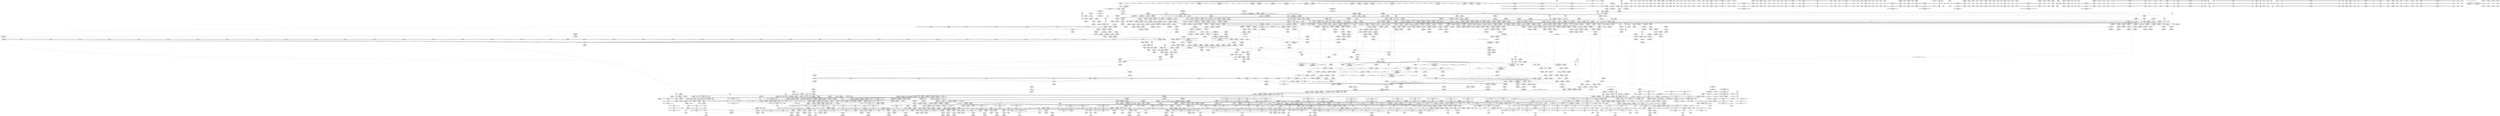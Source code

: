 digraph {
	CE0x5faef50 [shape=record,shape=Mrecord,label="{CE0x5faef50|tomoyo_domain:call|security/tomoyo/common.h,1205|*SummSink*}"]
	CE0x7664760 [shape=record,shape=Mrecord,label="{CE0x7664760|_call_void___llvm_gcov_indirect_counter_increment10(i32*___llvm_gcov_global_state_pred50,_i64**_getelementptr_inbounds_(_3_x_i64*_,_3_x_i64*_*___llvm_gcda_edge_table49,_i64_0,_i64_0)),_!dbg_!38951|security/tomoyo/network.c,525|*SummSource*}"]
	CE0x4dc6b50 [shape=record,shape=Mrecord,label="{CE0x4dc6b50|COLLAPSED:_GCMRE___llvm_gcov_ctr2154_internal_global_2_x_i64_zeroinitializer:_elem_0:default:}"]
	CE0x5deba10 [shape=record,shape=Mrecord,label="{CE0x5deba10|%struct.task_struct*_(%struct.task_struct**)*_asm_movq_%gs:$_1:P_,$0_,_r,im,_dirflag_,_fpsr_,_flags_|*SummSource*}"]
	CE0x5b3af00 [shape=record,shape=Mrecord,label="{CE0x5b3af00|i64_14|*Constant*|*SummSink*}"]
	CE0x5fa89b0 [shape=record,shape=Mrecord,label="{CE0x5fa89b0|tomoyo_init_request_info:conv|security/tomoyo/util.c,1010|*SummSource*}"]
	CE0x4184b50 [shape=record,shape=Mrecord,label="{CE0x4184b50|i32_45|*Constant*}"]
	CE0x5ba47a0 [shape=record,shape=Mrecord,label="{CE0x5ba47a0|tomoyo_domain:cred|security/tomoyo/common.h,1205}"]
	CE0x77782a0 [shape=record,shape=Mrecord,label="{CE0x77782a0|tomoyo_check_inet_address:sw.bb|*SummSource*}"]
	CE0x60682e0 [shape=record,shape=Mrecord,label="{CE0x60682e0|tomoyo_print_ipv6:buffer_len|Function::tomoyo_print_ipv6&Arg::buffer_len::|*SummSource*}"]
	CE0x4348190 [shape=record,shape=Mrecord,label="{CE0x4348190|tomoyo_check_inet_address:tmp25|security/tomoyo/network.c,522|*SummSink*}"]
	CE0x4d60270 [shape=record,shape=Mrecord,label="{CE0x4d60270|tomoyo_check_inet_address:tmp20|security/tomoyo/network.c,518|*SummSink*}"]
	CE0x4cedf70 [shape=record,shape=Mrecord,label="{CE0x4cedf70|i32_8|*Constant*}"]
	CE0x5eaad30 [shape=record,shape=Mrecord,label="{CE0x5eaad30|0:_i8,_array:_GCRE_tomoyo_index2category_constant_39_x_i8_c_00_00_00_00_00_00_00_00_00_00_00_00_00_00_00_00_00_00_00_00_00_00_00_01_01_01_01_01_01_01_01_01_01_01_01_01_01_01_02_,_align_16:_elem_31::|security/tomoyo/util.c,983}"]
	CE0x4ceddb0 [shape=record,shape=Mrecord,label="{CE0x4ceddb0|__fswab16:and|include/uapi/linux/swab.h,53|*SummSource*}"]
	CE0x4c64090 [shape=record,shape=Mrecord,label="{CE0x4c64090|i64*_getelementptr_inbounds_(_2_x_i64_,_2_x_i64_*___llvm_gcov_ctr3939,_i64_0,_i64_1)|*Constant*}"]
	CE0x6068710 [shape=record,shape=Mrecord,label="{CE0x6068710|tomoyo_print_ipv6:min_ip|Function::tomoyo_print_ipv6&Arg::min_ip::|*SummSource*}"]
	CE0x4e00940 [shape=record,shape=Mrecord,label="{CE0x4e00940|GLOBAL:tomoyo_index2category|Global_var:tomoyo_index2category|*SummSource*}"]
	CE0x6089660 [shape=record,shape=Mrecord,label="{CE0x6089660|0:_i8,_array:_GCRE_tomoyo_index2category_constant_39_x_i8_c_00_00_00_00_00_00_00_00_00_00_00_00_00_00_00_00_00_00_00_00_00_00_00_01_01_01_01_01_01_01_01_01_01_01_01_01_01_01_02_,_align_16:_elem_18::|security/tomoyo/util.c,983}"]
	CE0x5c92e50 [shape=record,shape=Mrecord,label="{CE0x5c92e50|_call_void_mcount()_#3|*SummSink*}"]
	CE0x4e16090 [shape=record,shape=Mrecord,label="{CE0x4e16090|__llvm_gcov_indirect_counter_increment10:counters|Function::__llvm_gcov_indirect_counter_increment10&Arg::counters::|*SummSink*}"]
	CE0x4cfbd60 [shape=record,shape=Mrecord,label="{CE0x4cfbd60|tomoyo_inet_entry:if.then|*SummSource*}"]
	CE0x7634ab0 [shape=record,shape=Mrecord,label="{CE0x7634ab0|i32_0|*Constant*}"]
	CE0x5dc7c10 [shape=record,shape=Mrecord,label="{CE0x5dc7c10|i64_2|*Constant*|*SummSource*}"]
	CE0x4fce180 [shape=record,shape=Mrecord,label="{CE0x4fce180|tomoyo_inet_entry:if.then|*SummSink*}"]
	CE0x6049a30 [shape=record,shape=Mrecord,label="{CE0x6049a30|tomoyo_audit_inet_log:if.then|*SummSink*}"]
	CE0x4cedc90 [shape=record,shape=Mrecord,label="{CE0x4cedc90|__fswab16:and|include/uapi/linux/swab.h,53}"]
	CE0x4defe70 [shape=record,shape=Mrecord,label="{CE0x4defe70|__llvm_gcov_indirect_counter_increment10:tmp2}"]
	CE0x5b3e9a0 [shape=record,shape=Mrecord,label="{CE0x5b3e9a0|tomoyo_check_inet_address:tmp34|security/tomoyo/network.c,528}"]
	CE0x4108df0 [shape=record,shape=Mrecord,label="{CE0x4108df0|tomoyo_audit_inet_log:buf|security/tomoyo/network.c, 380|*SummSink*}"]
	CE0x5cc0d40 [shape=record,shape=Mrecord,label="{CE0x5cc0d40|i64_1|*Constant*}"]
	CE0x761b680 [shape=record,shape=Mrecord,label="{CE0x761b680|tomoyo_get_mode:tmp27|security/tomoyo/util.c,988|*SummSource*}"]
	CE0x7580c30 [shape=record,shape=Mrecord,label="{CE0x7580c30|tomoyo_inet_entry:param17|security/tomoyo/network.c,479|*SummSink*}"]
	CE0x75f19a0 [shape=record,shape=Mrecord,label="{CE0x75f19a0|i64*_getelementptr_inbounds_(_12_x_i64_,_12_x_i64_*___llvm_gcov_ctr31133,_i64_0,_i64_10)|*Constant*|*SummSource*}"]
	CE0x76a9d70 [shape=record,shape=Mrecord,label="{CE0x76a9d70|_ret_i32_%call17,_!dbg_!38941|security/tomoyo/network.c,394|*SummSink*}"]
	CE0x5c3f6b0 [shape=record,shape=Mrecord,label="{CE0x5c3f6b0|i32_-1|*Constant*}"]
	CE0x421acc0 [shape=record,shape=Mrecord,label="{CE0x421acc0|tomoyo_audit_inet_log:conv10|security/tomoyo/network.c,391|*SummSink*}"]
	CE0x4e25690 [shape=record,shape=Mrecord,label="{CE0x4e25690|tomoyo_domain:if.then|*SummSink*}"]
	CE0x4e1c590 [shape=record,shape=Mrecord,label="{CE0x4e1c590|tomoyo_domain:tmp11|security/tomoyo/common.h,1205|*SummSink*}"]
	CE0x4e43a60 [shape=record,shape=Mrecord,label="{CE0x4e43a60|tomoyo_get_mode:tmp7|security/tomoyo/util.c,979|*SummSink*}"]
	CE0x5d07bb0 [shape=record,shape=Mrecord,label="{CE0x5d07bb0|i32_5|*Constant*|*SummSource*}"]
	CE0x4ddcff0 [shape=record,shape=Mrecord,label="{CE0x4ddcff0|__llvm_gcov_indirect_counter_increment10:tmp|*SummSink*}"]
	CE0x76c3570 [shape=record,shape=Mrecord,label="{CE0x76c3570|tomoyo_inet_entry:tmp23|security/tomoyo/network.c,484|*SummSource*}"]
	CE0x5c9a220 [shape=record,shape=Mrecord,label="{CE0x5c9a220|VOIDTB_TE:_CE_2272,6368_|*MultipleSource*|security/tomoyo/util.c,1010|Function::tomoyo_get_mode&Arg::ns::}"]
	CE0x6005880 [shape=record,shape=Mrecord,label="{CE0x6005880|rcu_lock_acquire18:tmp3|*SummSink*}"]
	CE0x4086fa0 [shape=record,shape=Mrecord,label="{CE0x4086fa0|tomoyo_print_ipv6:tmp4|security/tomoyo/network.c,111}"]
	CE0x3efbfd0 [shape=record,shape=Mrecord,label="{CE0x3efbfd0|i64*_getelementptr_inbounds_(_6_x_i64_,_6_x_i64_*___llvm_gcov_ctr5427,_i64_0,_i64_0)|*Constant*|*SummSource*}"]
	CE0x76c54a0 [shape=record,shape=Mrecord,label="{CE0x76c54a0|tomoyo_check_inet_address:conv5|security/tomoyo/network.c,517|*SummSource*}"]
	CE0x5e772f0 [shape=record,shape=Mrecord,label="{CE0x5e772f0|tomoyo_read_unlock19:tmp2}"]
	CE0x6049e80 [shape=record,shape=Mrecord,label="{CE0x6049e80|tomoyo_init_request_info:tmp13|*LoadInst*|security/tomoyo/util.c,1011|*SummSource*}"]
	CE0x4e235f0 [shape=record,shape=Mrecord,label="{CE0x4e235f0|i32_6|*Constant*|*SummSource*}"]
	CE0x5eaafe0 [shape=record,shape=Mrecord,label="{CE0x5eaafe0|0:_i8,_array:_GCRE_tomoyo_index2category_constant_39_x_i8_c_00_00_00_00_00_00_00_00_00_00_00_00_00_00_00_00_00_00_00_00_00_00_00_01_01_01_01_01_01_01_01_01_01_01_01_01_01_01_02_,_align_16:_elem_32::|security/tomoyo/util.c,983}"]
	CE0x5c3dd40 [shape=record,shape=Mrecord,label="{CE0x5c3dd40|tomoyo_domain:tmp16|security/tomoyo/common.h,1205|*SummSink*}"]
	CE0x4e91660 [shape=record,shape=Mrecord,label="{CE0x4e91660|tomoyo_get_mode:conv|security/tomoyo/util.c,982}"]
	CE0x7503870 [shape=record,shape=Mrecord,label="{CE0x7503870|tomoyo_inet_entry:protocol6|security/tomoyo/network.c,476|*SummSource*}"]
	CE0x4e91e10 [shape=record,shape=Mrecord,label="{CE0x4e91e10|tomoyo_get_mode:bb|*SummSource*}"]
	CE0x408a860 [shape=record,shape=Mrecord,label="{CE0x408a860|GLOBAL:tomoyo_domain.__warned|Global_var:tomoyo_domain.__warned}"]
	CE0x4c64660 [shape=record,shape=Mrecord,label="{CE0x4c64660|GLOBAL:__llvm_gcov_global_state_pred50|Global_var:__llvm_gcov_global_state_pred50|*SummSource*}"]
	CE0x7642b90 [shape=record,shape=Mrecord,label="{CE0x7642b90|srcu_read_lock17:tmp}"]
	CE0x5e5e7a0 [shape=record,shape=Mrecord,label="{CE0x5e5e7a0|GLOBAL:__srcu_read_unlock|*Constant*|*SummSink*}"]
	CE0x76c9bd0 [shape=record,shape=Mrecord,label="{CE0x76c9bd0|tomoyo_inet_entry:tmp26|security/tomoyo/network.c,484|*SummSource*}"]
	CE0x5b4ca70 [shape=record,shape=Mrecord,label="{CE0x5b4ca70|GLOBAL:current_task|Global_var:current_task}"]
	CE0x5ffda60 [shape=record,shape=Mrecord,label="{CE0x5ffda60|i64*_getelementptr_inbounds_(_12_x_i64_,_12_x_i64_*___llvm_gcov_ctr31133,_i64_0,_i64_9)|*Constant*|*SummSink*}"]
	CE0x5b72430 [shape=record,shape=Mrecord,label="{CE0x5b72430|i64*_getelementptr_inbounds_(_4_x_i64_,_4_x_i64_*___llvm_gcov_ctr4137,_i64_0,_i64_2)|*Constant*|*SummSink*}"]
	CE0x4311d00 [shape=record,shape=Mrecord,label="{CE0x4311d00|i32_0|*Constant*}"]
	CE0x415d750 [shape=record,shape=Mrecord,label="{CE0x415d750|tomoyo_get_mode:return}"]
	CE0x761ce60 [shape=record,shape=Mrecord,label="{CE0x761ce60|tomoyo_audit_inet_log:address1|security/tomoyo/network.c,382|*SummSink*}"]
	CE0x76aa220 [shape=record,shape=Mrecord,label="{CE0x76aa220|i64_8|*Constant*}"]
	CE0x5f55ee0 [shape=record,shape=Mrecord,label="{CE0x5f55ee0|tomoyo_domain:tmp19|security/tomoyo/common.h,1205|*SummSink*}"]
	CE0x5ecd5c0 [shape=record,shape=Mrecord,label="{CE0x5ecd5c0|tomoyo_init_request_info:call|security/tomoyo/util.c,1005|*SummSink*}"]
	CE0x4e23580 [shape=record,shape=Mrecord,label="{CE0x4e23580|i32_6|*Constant*}"]
	CE0x4101b90 [shape=record,shape=Mrecord,label="{CE0x4101b90|GLOBAL:tomoyo_domain|*Constant*|*SummSink*}"]
	CE0x75860b0 [shape=record,shape=Mrecord,label="{CE0x75860b0|i64*_getelementptr_inbounds_(_5_x_i64_,_5_x_i64_*___llvm_gcov_ctr32134,_i64_0,_i64_0)|*Constant*|*SummSource*}"]
	CE0x4170ce0 [shape=record,shape=Mrecord,label="{CE0x4170ce0|i64_128|*Constant*|*SummSource*}"]
	CE0x414c500 [shape=record,shape=Mrecord,label="{CE0x414c500|tomoyo_domain:tmp23|security/tomoyo/common.h,1205|*SummSink*}"]
	CE0x4df0830 [shape=record,shape=Mrecord,label="{CE0x4df0830|tomoyo_check_inet_address:tmp22|security/tomoyo/network.c,519}"]
	CE0x76343b0 [shape=record,shape=Mrecord,label="{CE0x76343b0|GLOBAL:rcu_lock_acquire18|*Constant*|*SummSource*}"]
	CE0x7845890 [shape=record,shape=Mrecord,label="{CE0x7845890|GLOBAL:__llvm_gcov_ctr5427|Global_var:__llvm_gcov_ctr5427|*SummSource*}"]
	CE0x75d4f10 [shape=record,shape=Mrecord,label="{CE0x75d4f10|tomoyo_inet_entry:port26|security/tomoyo/network.c,480|*SummSink*}"]
	CE0x763b540 [shape=record,shape=Mrecord,label="{CE0x763b540|tomoyo_print_ipv6:entry}"]
	CE0x6005b00 [shape=record,shape=Mrecord,label="{CE0x6005b00|i64*_getelementptr_inbounds_(_2_x_i64_,_2_x_i64_*___llvm_gcov_ctr53148,_i64_0,_i64_1)|*Constant*|*SummSink*}"]
	CE0x7613e70 [shape=record,shape=Mrecord,label="{CE0x7613e70|srcu_read_unlock20:sp|Function::srcu_read_unlock20&Arg::sp::|*SummSink*}"]
	CE0x75d56c0 [shape=record,shape=Mrecord,label="{CE0x75d56c0|tomoyo_inet_entry:tmp21|security/tomoyo/network.c,482|*SummSink*}"]
	CE0x42c42e0 [shape=record,shape=Mrecord,label="{CE0x42c42e0|tomoyo_check_inet_address:cmp|security/tomoyo/network.c,509|*SummSource*}"]
	CE0x77a0db0 [shape=record,shape=Mrecord,label="{CE0x77a0db0|GLOBAL:lock_release|*Constant*}"]
	CE0x413c5e0 [shape=record,shape=Mrecord,label="{CE0x413c5e0|tomoyo_domain:tmp9|security/tomoyo/common.h,1205|*SummSink*}"]
	CE0x6089100 [shape=record,shape=Mrecord,label="{CE0x6089100|tomoyo_get_mode:conv5|security/tomoyo/util.c,983}"]
	CE0x5f90b20 [shape=record,shape=Mrecord,label="{CE0x5f90b20|i64*_getelementptr_inbounds_(_11_x_i64_,_11_x_i64_*___llvm_gcov_ctr54147,_i64_0,_i64_1)|*Constant*}"]
	CE0x60fba40 [shape=record,shape=Mrecord,label="{CE0x60fba40|rcu_lock_release21:bb|*SummSource*}"]
	CE0x78459a0 [shape=record,shape=Mrecord,label="{CE0x78459a0|GLOBAL:__llvm_gcov_ctr5427|Global_var:__llvm_gcov_ctr5427|*SummSink*}"]
	CE0x4f9e9d0 [shape=record,shape=Mrecord,label="{CE0x4f9e9d0|tomoyo_check_inet_address:tmp19|security/tomoyo/network.c,518|*SummSource*}"]
	CE0x4dee430 [shape=record,shape=Mrecord,label="{CE0x4dee430|tomoyo_domain:tmp18|security/tomoyo/common.h,1205|*SummSink*}"]
	CE0x5ee2b00 [shape=record,shape=Mrecord,label="{CE0x5ee2b00|tomoyo_init_request_info:tmp1|*SummSource*}"]
	CE0x60b3cc0 [shape=record,shape=Mrecord,label="{CE0x60b3cc0|tomoyo_domain:if.end}"]
	CE0x762c040 [shape=record,shape=Mrecord,label="{CE0x762c040|tomoyo_get_mode:tmp28|security/tomoyo/util.c,988|*SummSink*}"]
	CE0x5d01e90 [shape=record,shape=Mrecord,label="{CE0x5d01e90|VOIDTB_TE:_CE_0,2048_|*MultipleSource*|security/tomoyo/util.c,1010|Function::tomoyo_get_mode&Arg::ns::}"]
	CE0x4cb99d0 [shape=record,shape=Mrecord,label="{CE0x4cb99d0|tomoyo_inet_entry:idxprom|security/tomoyo/network.c,471|*SummSink*}"]
	CE0x4086e10 [shape=record,shape=Mrecord,label="{CE0x4086e10|tomoyo_print_ipv6:conv|security/tomoyo/network.c,110|*SummSink*}"]
	CE0x41c0ca0 [shape=record,shape=Mrecord,label="{CE0x41c0ca0|tomoyo_get_mode:config|security/tomoyo/util.c,981}"]
	CE0x76910c0 [shape=record,shape=Mrecord,label="{CE0x76910c0|COLLAPSED:_GCMRE___llvm_gcov_ctr4731_internal_global_4_x_i64_zeroinitializer:_elem_0:default:}"]
	CE0x4171f80 [shape=record,shape=Mrecord,label="{CE0x4171f80|tomoyo_print_ipv6:tmp5|security/tomoyo/network.c,111|*SummSource*}"]
	CE0x4097ed0 [shape=record,shape=Mrecord,label="{CE0x4097ed0|i32_10|*Constant*|*SummSource*}"]
	CE0x4edfd50 [shape=record,shape=Mrecord,label="{CE0x4edfd50|tomoyo_check_inet_address:tmp18|security/tomoyo/network.c,517}"]
	CE0x5b3b170 [shape=record,shape=Mrecord,label="{CE0x5b3b170|tomoyo_check_inet_address:tmp30|security/tomoyo/network.c,527|*SummSink*}"]
	CE0x5c3d9d0 [shape=record,shape=Mrecord,label="{CE0x5c3d9d0|tomoyo_domain:tmp15|security/tomoyo/common.h,1205|*SummSink*}"]
	CE0x5c3d800 [shape=record,shape=Mrecord,label="{CE0x5c3d800|i64*_getelementptr_inbounds_(_4_x_i64_,_4_x_i64_*___llvm_gcov_ctr4731,_i64_0,_i64_0)|*Constant*|*SummSource*}"]
	CE0x4ec4cb0 [shape=record,shape=Mrecord,label="{CE0x4ec4cb0|tomoyo_inet_entry:operation|security/tomoyo/network.c,471}"]
	CE0x40a8ed0 [shape=record,shape=Mrecord,label="{CE0x40a8ed0|128:_i8*,_1208:_%struct.file*,_:_CMRE_43,44_}"]
	CE0x76a9d00 [shape=record,shape=Mrecord,label="{CE0x76a9d00|_ret_i32_%call17,_!dbg_!38941|security/tomoyo/network.c,394|*SummSource*}"]
	CE0x40221c0 [shape=record,shape=Mrecord,label="{CE0x40221c0|tomoyo_print_ipv4:buffer|Function::tomoyo_print_ipv4&Arg::buffer::|*SummSource*}"]
	CE0x5ba9bf0 [shape=record,shape=Mrecord,label="{CE0x5ba9bf0|tomoyo_check_inet_address:port12|security/tomoyo/network.c,522|*SummSource*}"]
	CE0x4021bc0 [shape=record,shape=Mrecord,label="{CE0x4021bc0|tomoyo_print_ipv4:entry}"]
	CE0x74fa3d0 [shape=record,shape=Mrecord,label="{CE0x74fa3d0|tomoyo_inet_entry:port|security/tomoyo/network.c,480|*SummSource*}"]
	CE0x4f1f910 [shape=record,shape=Mrecord,label="{CE0x4f1f910|tomoyo_check_inet_address:tmp13|security/tomoyo/network.c,514}"]
	CE0x4066f00 [shape=record,shape=Mrecord,label="{CE0x4066f00|tomoyo_audit_inet_log:tmp15|security/tomoyo/network.c,389|*SummSink*}"]
	CE0x5aeab10 [shape=record,shape=Mrecord,label="{CE0x5aeab10|rcu_lock_acquire18:__here|*SummSink*}"]
	CE0x5d126d0 [shape=record,shape=Mrecord,label="{CE0x5d126d0|24:_i32*,_32:_i16,_34:_i8,_35:_i8,_36:_i8,_72:_i8,_:_SCMRE_16,24_|*MultipleSource*|security/tomoyo/network.c, 469|security/tomoyo/network.c,469|Function::tomoyo_init_request_info&Arg::r::|security/tomoyo/network.c,475}"]
	CE0x77dda50 [shape=record,shape=Mrecord,label="{CE0x77dda50|tomoyo_read_lock16:bb|*SummSink*}"]
	CE0x5f55e70 [shape=record,shape=Mrecord,label="{CE0x5f55e70|i64*_getelementptr_inbounds_(_11_x_i64_,_11_x_i64_*___llvm_gcov_ctr54147,_i64_0,_i64_10)|*Constant*|*SummSink*}"]
	CE0x416a890 [shape=record,shape=Mrecord,label="{CE0x416a890|tomoyo_audit_inet_log:call|security/tomoyo/network.c,389}"]
	CE0x5a86b90 [shape=record,shape=Mrecord,label="{CE0x5a86b90|tomoyo_check_inet_address:tmp18|security/tomoyo/network.c,517|*SummSource*}"]
	CE0x421b6e0 [shape=record,shape=Mrecord,label="{CE0x421b6e0|tomoyo_audit_inet_log:param12|security/tomoyo/network.c,392|*SummSource*}"]
	CE0x4cb9490 [shape=record,shape=Mrecord,label="{CE0x4cb9490|srcu_read_lock17:tmp3|*SummSource*}"]
	CE0x5b6ab00 [shape=record,shape=Mrecord,label="{CE0x5b6ab00|__fswab16:val|Function::__fswab16&Arg::val::|*SummSource*}"]
	CE0x775c7c0 [shape=record,shape=Mrecord,label="{CE0x775c7c0|tomoyo_check_inet_address:if.end20}"]
	CE0x4e1bba0 [shape=record,shape=Mrecord,label="{CE0x4e1bba0|tomoyo_domain:tmp5|security/tomoyo/common.h,1205|*SummSink*}"]
	CE0x5c92d30 [shape=record,shape=Mrecord,label="{CE0x5c92d30|_call_void_mcount()_#3|*SummSource*}"]
	CE0x7833a80 [shape=record,shape=Mrecord,label="{CE0x7833a80|128:_i8*,_1208:_%struct.file*,_:_CMRE_49,50_}"]
	CE0x4ca3fb0 [shape=record,shape=Mrecord,label="{CE0x4ca3fb0|tomoyo_read_lock16:tmp2|*SummSource*}"]
	CE0x41721c0 [shape=record,shape=Mrecord,label="{CE0x41721c0|tomoyo_print_ipv6:call|security/tomoyo/network.c,111}"]
	CE0x5b71b30 [shape=record,shape=Mrecord,label="{CE0x5b71b30|rcu_lock_acquire18:tmp2}"]
	CE0x4311710 [shape=record,shape=Mrecord,label="{CE0x4311710|tomoyo_read_lock16:tmp|*SummSink*}"]
	CE0x5c3d960 [shape=record,shape=Mrecord,label="{CE0x5c3d960|i64*_getelementptr_inbounds_(_11_x_i64_,_11_x_i64_*___llvm_gcov_ctr54147,_i64_0,_i64_8)|*Constant*|*SummSink*}"]
	CE0x77931a0 [shape=record,shape=Mrecord,label="{CE0x77931a0|tomoyo_check_inet_address:sw.epilog|*SummSink*}"]
	CE0x4f12590 [shape=record,shape=Mrecord,label="{CE0x4f12590|i64*_getelementptr_inbounds_(_2_x_i64_,_2_x_i64_*___llvm_gcov_ctr3939,_i64_0,_i64_0)|*Constant*|*SummSource*}"]
	CE0x5df6080 [shape=record,shape=Mrecord,label="{CE0x5df6080|24:_i32*,_32:_i16,_34:_i8,_35:_i8,_36:_i8,_72:_i8,_:_SCMRE_32,33_}"]
	CE0x76324d0 [shape=record,shape=Mrecord,label="{CE0x76324d0|tomoyo_print_ipv6:bb|*SummSink*}"]
	CE0x5c37f20 [shape=record,shape=Mrecord,label="{CE0x5c37f20|i64*_getelementptr_inbounds_(_19_x_i64_,_19_x_i64_*___llvm_gcov_ctr4846,_i64_0,_i64_18)|*Constant*|*SummSource*}"]
	CE0x3fe6ab0 [shape=record,shape=Mrecord,label="{CE0x3fe6ab0|tomoyo_domain:tmp15|security/tomoyo/common.h,1205}"]
	CE0x5e777a0 [shape=record,shape=Mrecord,label="{CE0x5e777a0|tomoyo_inet_entry:do.end|*SummSource*}"]
	CE0x4df9e70 [shape=record,shape=Mrecord,label="{CE0x4df9e70|tomoyo_print_ipv6:call1|security/tomoyo/network.c,110|*SummSink*}"]
	CE0x60dcb00 [shape=record,shape=Mrecord,label="{CE0x60dcb00|GLOBAL:srcu_read_unlock20|*Constant*}"]
	CE0x7763cf0 [shape=record,shape=Mrecord,label="{CE0x7763cf0|tomoyo_check_inet_address:entry}"]
	CE0x4eee3c0 [shape=record,shape=Mrecord,label="{CE0x4eee3c0|GLOBAL:__llvm_gcov_indirect_counter_increment10|*Constant*|*SummSource*}"]
	CE0x5bd87f0 [shape=record,shape=Mrecord,label="{CE0x5bd87f0|i64*_getelementptr_inbounds_(_11_x_i64_,_11_x_i64_*___llvm_gcov_ctr5229,_i64_0,_i64_9)|*Constant*|*SummSource*}"]
	CE0x5db8db0 [shape=record,shape=Mrecord,label="{CE0x5db8db0|tomoyo_check_inet_address:if.then8}"]
	CE0x4d83070 [shape=record,shape=Mrecord,label="{CE0x4d83070|tomoyo_check_inet_address:call|security/tomoyo/network.c,528}"]
	CE0x5b947e0 [shape=record,shape=Mrecord,label="{CE0x5b947e0|VOIDTB_TE:_CE_2096,2272_|*MultipleSource*|security/tomoyo/util.c,1010|Function::tomoyo_get_mode&Arg::ns::}"]
	CE0x5bf72e0 [shape=record,shape=Mrecord,label="{CE0x5bf72e0|tomoyo_audit_net_log:tmp4|security/tomoyo/network.c,367}"]
	CE0x41f9760 [shape=record,shape=Mrecord,label="{CE0x41f9760|tomoyo_audit_inet_log:tmp17|security/tomoyo/network.c,391|*SummSink*}"]
	CE0x6035df0 [shape=record,shape=Mrecord,label="{CE0x6035df0|__fswab16:tmp3}"]
	CE0x4f9ecd0 [shape=record,shape=Mrecord,label="{CE0x4f9ecd0|i64*_getelementptr_inbounds_(_19_x_i64_,_19_x_i64_*___llvm_gcov_ctr4846,_i64_0,_i64_10)|*Constant*|*SummSink*}"]
	CE0x77e4b60 [shape=record,shape=Mrecord,label="{CE0x77e4b60|tomoyo_check_inet_address:if.then16}"]
	CE0x7570650 [shape=record,shape=Mrecord,label="{CE0x7570650|i8*_getelementptr_inbounds_(_21_x_i8_,_21_x_i8_*_.str9,_i32_0,_i32_0)|*Constant*|*SummSink*}"]
	CE0x4068df0 [shape=record,shape=Mrecord,label="{CE0x4068df0|_ret_void,_!dbg_!38911|security/tomoyo/network.c,94|*SummSource*}"]
	CE0x4e72820 [shape=record,shape=Mrecord,label="{CE0x4e72820|tomoyo_get_mode:arrayidx4|security/tomoyo/util.c,983}"]
	CE0x75f8460 [shape=record,shape=Mrecord,label="{CE0x75f8460|tomoyo_get_mode:conv15|security/tomoyo/util.c,987|*SummSink*}"]
	CE0x5b3de70 [shape=record,shape=Mrecord,label="{CE0x5b3de70|tomoyo_check_inet_address:tmp31|security/tomoyo/network.c,527|*SummSink*}"]
	CE0x4d71d60 [shape=record,shape=Mrecord,label="{CE0x4d71d60|_ret_%struct.task_struct*_%tmp4,_!dbg_!38905|./arch/x86/include/asm/current.h,14|*SummSource*}"]
	CE0x41c1100 [shape=record,shape=Mrecord,label="{CE0x41c1100|tomoyo_print_ipv4:bb}"]
	CE0x5dc7ab0 [shape=record,shape=Mrecord,label="{CE0x5dc7ab0|tomoyo_inet_entry:tobool|security/tomoyo/network.c,473|*SummSink*}"]
	CE0x77b0c30 [shape=record,shape=Mrecord,label="{CE0x77b0c30|tomoyo_audit_inet_log:tmp9|security/tomoyo/network.c,385}"]
	CE0x4d82da0 [shape=record,shape=Mrecord,label="{CE0x4d82da0|tomoyo_check_inet_address:tmp35|security/tomoyo/network.c,528|*SummSink*}"]
	CE0x75f8610 [shape=record,shape=Mrecord,label="{CE0x75f8610|tomoyo_get_mode:and|security/tomoyo/util.c,987}"]
	CE0x42d3ae0 [shape=record,shape=Mrecord,label="{CE0x42d3ae0|tomoyo_inet_entry:protocol|security/tomoyo/network.c,471}"]
	CE0x425e7c0 [shape=record,shape=Mrecord,label="{CE0x425e7c0|i8*_getelementptr_inbounds_(_5_x_i8_,_5_x_i8_*_.str11,_i32_0,_i32_0)|*Constant*|*SummSink*}"]
	CE0x3fb69a0 [shape=record,shape=Mrecord,label="{CE0x3fb69a0|__fswab16:and|include/uapi/linux/swab.h,53}"]
	CE0x5ee22e0 [shape=record,shape=Mrecord,label="{CE0x5ee22e0|tomoyo_domain:tobool1|security/tomoyo/common.h,1205|*SummSource*}"]
	CE0x74deb90 [shape=record,shape=Mrecord,label="{CE0x74deb90|get_current:tmp|*SummSource*}"]
	CE0x4cec3f0 [shape=record,shape=Mrecord,label="{CE0x4cec3f0|GLOBAL:srcu_read_lock17|*Constant*|*SummSink*}"]
	CE0x5f90c10 [shape=record,shape=Mrecord,label="{CE0x5f90c10|tomoyo_domain:tmp2|*SummSource*}"]
	CE0x4e3b030 [shape=record,shape=Mrecord,label="{CE0x4e3b030|i64*_getelementptr_inbounds_(_2_x_i64_,_2_x_i64_*___llvm_gcov_ctr2253,_i64_0,_i64_0)|*Constant*|*SummSink*}"]
	CE0x5af4730 [shape=record,shape=Mrecord,label="{CE0x5af4730|_call_void_mcount()_#3}"]
	CE0x42d37f0 [shape=record,shape=Mrecord,label="{CE0x42d37f0|tomoyo_audit_inet_log:inet_network3|security/tomoyo/network.c,384}"]
	CE0x4e3af20 [shape=record,shape=Mrecord,label="{CE0x4e3af20|i64*_getelementptr_inbounds_(_2_x_i64_,_2_x_i64_*___llvm_gcov_ctr2253,_i64_0,_i64_0)|*Constant*|*SummSource*}"]
	CE0x4ca46f0 [shape=record,shape=Mrecord,label="{CE0x4ca46f0|tomoyo_inet_entry:is_ipv6|security/tomoyo/network.c,478|*SummSource*}"]
	CE0x76141e0 [shape=record,shape=Mrecord,label="{CE0x76141e0|tomoyo_audit_inet_log:tmp5|security/tomoyo/network.c,384|*SummSink*}"]
	CE0x41f9300 [shape=record,shape=Mrecord,label="{CE0x41f9300|tomoyo_audit_inet_log:port|security/tomoyo/network.c,391|*SummSink*}"]
	CE0x5f44f60 [shape=record,shape=Mrecord,label="{CE0x5f44f60|tomoyo_get_mode:tmp8|security/tomoyo/util.c,979}"]
	CE0x5e1f860 [shape=record,shape=Mrecord,label="{CE0x5e1f860|tomoyo_init_request_info:tmp8|security/tomoyo/util.c,1005|*SummSink*}"]
	CE0x4170300 [shape=record,shape=Mrecord,label="{CE0x4170300|tomoyo_audit_inet_log:add.ptr|security/tomoyo/network.c,390}"]
	CE0x76c5a60 [shape=record,shape=Mrecord,label="{CE0x76c5a60|i64**_getelementptr_inbounds_(_3_x_i64*_,_3_x_i64*_*___llvm_gcda_edge_table49,_i64_0,_i64_2)|*Constant*}"]
	CE0x5c382e0 [shape=record,shape=Mrecord,label="{CE0x5c382e0|tomoyo_check_inet_address:tmp41|security/tomoyo/network.c,532|*SummSource*}"]
	CE0x421abb0 [shape=record,shape=Mrecord,label="{CE0x421abb0|tomoyo_audit_inet_log:conv10|security/tomoyo/network.c,391|*SummSource*}"]
	CE0x4033c40 [shape=record,shape=Mrecord,label="{CE0x4033c40|tomoyo_audit_inet_log:tmp13|security/tomoyo/network.c,388}"]
	CE0x4da8a50 [shape=record,shape=Mrecord,label="{CE0x4da8a50|i64_4|*Constant*|*SummSink*}"]
	CE0x76720c0 [shape=record,shape=Mrecord,label="{CE0x76720c0|rcu_lock_acquire18:tmp5|include/linux/rcupdate.h,418|*SummSource*}"]
	CE0x3fb7060 [shape=record,shape=Mrecord,label="{CE0x3fb7060|0:_i8,_array:_GCR_tomoyo_inet2mac_internal_constant_6_x_4_x_i8_4_x_i8_zeroinitializer,_4_x_i8_c_17_18_19_00_,_4_x_i8_c_1A_00_00_1B_,_4_x_i8_c_1C_00_00_1D_,_4_x_i8_zeroinitializer,_4_x_i8_zeroinitializer_,_align_16:_elem_5::|security/tomoyo/network.c,471}"]
	CE0x4194820 [shape=record,shape=Mrecord,label="{CE0x4194820|tomoyo_audit_inet_log:conv10|security/tomoyo/network.c,391}"]
	CE0x4cb9080 [shape=record,shape=Mrecord,label="{CE0x4cb9080|tomoyo_init_request_info:tmp7|security/tomoyo/util.c,1005|*SummSource*}"]
	CE0x752a2a0 [shape=record,shape=Mrecord,label="{CE0x752a2a0|tomoyo_inet_entry:tobool11|security/tomoyo/network.c,478}"]
	CE0x75f4b20 [shape=record,shape=Mrecord,label="{CE0x75f4b20|tomoyo_check_inet_address:skip|*SummSource*}"]
	CE0x42c7860 [shape=record,shape=Mrecord,label="{CE0x42c7860|tomoyo_inet_entry:call|security/tomoyo/network.c,468|*SummSource*}"]
	CE0x5e1fe00 [shape=record,shape=Mrecord,label="{CE0x5e1fe00|tomoyo_inet_entry:tmp6|security/tomoyo/network.c,473|*SummSource*}"]
	CE0x3efc9a0 [shape=record,shape=Mrecord,label="{CE0x3efc9a0|tomoyo_init_request_info:tmp10|security/tomoyo/util.c,1006|*SummSource*}"]
	CE0x42d32f0 [shape=record,shape=Mrecord,label="{CE0x42d32f0|tomoyo_init_request_info:if.then|*SummSink*}"]
	CE0x4e24ce0 [shape=record,shape=Mrecord,label="{CE0x4e24ce0|_call_void_mcount()_#3|*SummSink*}"]
	CE0x5e99e80 [shape=record,shape=Mrecord,label="{CE0x5e99e80|tomoyo_inet_entry:tmp9|security/tomoyo/network.c,473|*SummSink*}"]
	CE0x5d18fd0 [shape=record,shape=Mrecord,label="{CE0x5d18fd0|srcu_read_lock17:tmp2|*SummSink*}"]
	CE0x5af45f0 [shape=record,shape=Mrecord,label="{CE0x5af45f0|get_current:tmp3|*SummSource*}"]
	CE0x4ce3010 [shape=record,shape=Mrecord,label="{CE0x4ce3010|_call_void_mcount()_#3|*SummSink*}"]
	CE0x4ce2d90 [shape=record,shape=Mrecord,label="{CE0x4ce2d90|i64*_getelementptr_inbounds_(_4_x_i64_,_4_x_i64_*___llvm_gcov_ctr4137,_i64_0,_i64_0)|*Constant*}"]
	CE0x761cad0 [shape=record,shape=Mrecord,label="{CE0x761cad0|srcu_read_unlock20:idx|Function::srcu_read_unlock20&Arg::idx::}"]
	CE0x5ba9a40 [shape=record,shape=Mrecord,label="{CE0x5ba9a40|tomoyo_check_inet_address:port12|security/tomoyo/network.c,522}"]
	CE0x5e34a50 [shape=record,shape=Mrecord,label="{CE0x5e34a50|tomoyo_init_request_info:index|Function::tomoyo_init_request_info&Arg::index::|*SummSource*}"]
	CE0x61133b0 [shape=record,shape=Mrecord,label="{CE0x61133b0|GLOBAL:srcu_read_unlock20|*Constant*|*SummSource*}"]
	CE0x5f58470 [shape=record,shape=Mrecord,label="{CE0x5f58470|i64*_getelementptr_inbounds_(_11_x_i64_,_11_x_i64_*___llvm_gcov_ctr54147,_i64_0,_i64_6)|*Constant*}"]
	CE0x5e9a110 [shape=record,shape=Mrecord,label="{CE0x5e9a110|tomoyo_init_request_info:tmp2|security/tomoyo/util.c,1003|*SummSource*}"]
	CE0x5c2c350 [shape=record,shape=Mrecord,label="{CE0x5c2c350|tomoyo_check_inet_address:tmp39|security/tomoyo/network.c,531|*SummSink*}"]
	CE0x4f49e00 [shape=record,shape=Mrecord,label="{CE0x4f49e00|tomoyo_check_inet_address:tmp24|security/tomoyo/network.c,520|*SummSink*}"]
	CE0x76c98e0 [shape=record,shape=Mrecord,label="{CE0x76c98e0|tomoyo_inet_entry:tmp25|security/tomoyo/network.c,484|*SummSink*}"]
	CE0x5edd0e0 [shape=record,shape=Mrecord,label="{CE0x5edd0e0|tomoyo_domain:tmp21|security/tomoyo/common.h,1205|*SummSink*}"]
	CE0x763be60 [shape=record,shape=Mrecord,label="{CE0x763be60|tomoyo_audit_inet_log:if.end|*SummSource*}"]
	CE0x41c1690 [shape=record,shape=Mrecord,label="{CE0x41c1690|tomoyo_get_mode:arrayidx4|security/tomoyo/util.c,983|*SummSink*}"]
	CE0x4d3f290 [shape=record,shape=Mrecord,label="{CE0x4d3f290|tomoyo_print_ipv4:cond|security/tomoyo/network.c,93|*SummSink*}"]
	CE0x7691050 [shape=record,shape=Mrecord,label="{CE0x7691050|rcu_lock_release21:tmp}"]
	CE0x6b3e840 [shape=record,shape=Mrecord,label="{CE0x6b3e840|i64_ptrtoint_(i8*_blockaddress(_rcu_lock_acquire18,_%__here)_to_i64)|*Constant*|*SummSink*}"]
	CE0x5f911e0 [shape=record,shape=Mrecord,label="{CE0x5f911e0|tomoyo_domain:do.body}"]
	CE0x4cb9b00 [shape=record,shape=Mrecord,label="{CE0x4cb9b00|i32_0|*Constant*}"]
	CE0x5ce8970 [shape=record,shape=Mrecord,label="{CE0x5ce8970|get_current:tmp2|*SummSource*}"]
	CE0x775c980 [shape=record,shape=Mrecord,label="{CE0x775c980|i32_3|*Constant*|*SummSink*}"]
	CE0x5f78330 [shape=record,shape=Mrecord,label="{CE0x5f78330|i64*_getelementptr_inbounds_(_4_x_i64_,_4_x_i64_*___llvm_gcov_ctr4137,_i64_0,_i64_0)|*Constant*|*SummSink*}"]
	CE0x4fa09e0 [shape=record,shape=Mrecord,label="{CE0x4fa09e0|i64*_getelementptr_inbounds_(_4_x_i64_,_4_x_i64_*___llvm_gcov_ctr4137,_i64_0,_i64_1)|*Constant*}"]
	CE0x4da5230 [shape=record,shape=Mrecord,label="{CE0x4da5230|tomoyo_print_ipv4:conv|security/tomoyo/network.c,92|*SummSource*}"]
	CE0x4cf8480 [shape=record,shape=Mrecord,label="{CE0x4cf8480|__fswab16:or|include/uapi/linux/swab.h,53}"]
	CE0x4e24c40 [shape=record,shape=Mrecord,label="{CE0x4e24c40|_call_void_mcount()_#3|*SummSource*}"]
	CE0x4fa0c60 [shape=record,shape=Mrecord,label="{CE0x4fa0c60|i64*_getelementptr_inbounds_(_4_x_i64_,_4_x_i64_*___llvm_gcov_ctr4137,_i64_0,_i64_1)|*Constant*|*SummSource*}"]
	CE0x60162b0 [shape=record,shape=Mrecord,label="{CE0x60162b0|GLOBAL:tomoyo_get_mode|*Constant*}"]
	CE0x7570110 [shape=record,shape=Mrecord,label="{CE0x7570110|i32_(%struct.tomoyo_request_info.524*,_i8*,_...)*_bitcast_(i32_(%struct.tomoyo_request_info*,_i8*,_...)*_tomoyo_supervisor_to_i32_(%struct.tomoyo_request_info.524*,_i8*,_...)*)|*Constant*|*SummSource*}"]
	CE0x753ad70 [shape=record,shape=Mrecord,label="{CE0x753ad70|tomoyo_get_mode:tmp24|security/tomoyo/util.c,986}"]
	CE0x5e69f10 [shape=record,shape=Mrecord,label="{CE0x5e69f10|_call_void_mcount()_#3|*SummSink*}"]
	CE0x4230b80 [shape=record,shape=Mrecord,label="{CE0x4230b80|tomoyo_get_mode:conv|security/tomoyo/util.c,982|*SummSink*}"]
	CE0x6126160 [shape=record,shape=Mrecord,label="{CE0x6126160|tomoyo_domain:tmp8|security/tomoyo/common.h,1205}"]
	CE0x5ea2e10 [shape=record,shape=Mrecord,label="{CE0x5ea2e10|tomoyo_audit_inet_log:if.end}"]
	CE0x5f77f90 [shape=record,shape=Mrecord,label="{CE0x5f77f90|i64*_getelementptr_inbounds_(_4_x_i64_,_4_x_i64_*___llvm_gcov_ctr4137,_i64_0,_i64_2)|*Constant*}"]
	CE0x408b0c0 [shape=record,shape=Mrecord,label="{CE0x408b0c0|tomoyo_audit_inet_log:tmp20|security/tomoyo/network.c,394|*SummSource*}"]
	CE0x5bf2060 [shape=record,shape=Mrecord,label="{CE0x5bf2060|tomoyo_check_inet_address:tmp29|*LoadInst*|security/tomoyo/network.c,527|*SummSource*}"]
	CE0x74b2b40 [shape=record,shape=Mrecord,label="{CE0x74b2b40|tomoyo_audit_inet_log:tmp14|security/tomoyo/network.c,388|*SummSink*}"]
	CE0x3fcea70 [shape=record,shape=Mrecord,label="{CE0x3fcea70|rcu_lock_release21:tmp3|*SummSource*}"]
	CE0x4eb54b0 [shape=record,shape=Mrecord,label="{CE0x4eb54b0|tomoyo_domain:land.lhs.true2|*SummSource*}"]
	CE0x41f6750 [shape=record,shape=Mrecord,label="{CE0x41f6750|tomoyo_audit_inet_log:port|security/tomoyo/network.c,391}"]
	CE0x6b3f170 [shape=record,shape=Mrecord,label="{CE0x6b3f170|rcu_lock_acquire18:tmp6|*SummSource*}"]
	CE0x4dffcc0 [shape=record,shape=Mrecord,label="{CE0x4dffcc0|tomoyo_get_mode:tmp9|security/tomoyo/util.c,981|*SummSource*}"]
	CE0x4195000 [shape=record,shape=Mrecord,label="{CE0x4195000|tomoyo_audit_inet_log:protocol|security/tomoyo/network.c,392|*SummSource*}"]
	CE0x7506f60 [shape=record,shape=Mrecord,label="{CE0x7506f60|tomoyo_inet_entry:param8|security/tomoyo/network.c,477}"]
	CE0x5b94e60 [shape=record,shape=Mrecord,label="{CE0x5b94e60|i64*_getelementptr_inbounds_(_11_x_i64_,_11_x_i64_*___llvm_gcov_ctr54147,_i64_0,_i64_0)|*Constant*}"]
	CE0x40873d0 [shape=record,shape=Mrecord,label="{CE0x40873d0|tomoyo_get_mode:tmp1}"]
	CE0x5f10460 [shape=record,shape=Mrecord,label="{CE0x5f10460|tomoyo_inet_entry:tmp11|security/tomoyo/network.c,473}"]
	CE0x4e10700 [shape=record,shape=Mrecord,label="{CE0x4e10700|srcu_read_unlock20:bb}"]
	CE0x5b25a10 [shape=record,shape=Mrecord,label="{CE0x5b25a10|rcu_lock_release21:map|Function::rcu_lock_release21&Arg::map::|*SummSink*}"]
	CE0x42144d0 [shape=record,shape=Mrecord,label="{CE0x42144d0|srcu_read_lock17:dep_map|include/linux/srcu.h,222}"]
	CE0x5c4f0e0 [shape=record,shape=Mrecord,label="{CE0x5c4f0e0|tomoyo_get_mode:tmp10|security/tomoyo/util.c,982}"]
	CE0x42ed340 [shape=record,shape=Mrecord,label="{CE0x42ed340|GLOBAL:tomoyo_inet2mac|Global_var:tomoyo_inet2mac|*SummSink*}"]
	CE0x755dbb0 [shape=record,shape=Mrecord,label="{CE0x755dbb0|tomoyo_inet_entry:port|security/tomoyo/network.c,480|*SummSink*}"]
	CE0x4ddcef0 [shape=record,shape=Mrecord,label="{CE0x4ddcef0|tomoyo_check_inet_address:conv|security/tomoyo/network.c,507}"]
	CE0x4ef8f30 [shape=record,shape=Mrecord,label="{CE0x4ef8f30|tomoyo_check_inet_address:tmp12|security/tomoyo/network.c,512|*SummSource*}"]
	CE0x5b61150 [shape=record,shape=Mrecord,label="{CE0x5b61150|i64*_getelementptr_inbounds_(_19_x_i64_,_19_x_i64_*___llvm_gcov_ctr4846,_i64_0,_i64_15)|*Constant*}"]
	CE0x757ef40 [shape=record,shape=Mrecord,label="{CE0x757ef40|tomoyo_inet_entry:inet15|security/tomoyo/network.c,479}"]
	CE0x6067e50 [shape=record,shape=Mrecord,label="{CE0x6067e50|i32_255|*Constant*}"]
	CE0x418d1c0 [shape=record,shape=Mrecord,label="{CE0x418d1c0|tomoyo_audit_inet_log:operation|security/tomoyo/network.c,393}"]
	CE0x5f218a0 [shape=record,shape=Mrecord,label="{CE0x5f218a0|tomoyo_print_ipv6:tmp2|*SummSink*}"]
	CE0x5ba6ff0 [shape=record,shape=Mrecord,label="{CE0x5ba6ff0|0:_i8*,_array:_GCRE_tomoyo_socket_keyword_external_constant_4_x_i8*_:_elem_1::|security/tomoyo/network.c,368}"]
	CE0x4db67d0 [shape=record,shape=Mrecord,label="{CE0x4db67d0|tomoyo_check_inet_address:tmp17|security/tomoyo/network.c,517}"]
	CE0x7691130 [shape=record,shape=Mrecord,label="{CE0x7691130|rcu_lock_release21:tmp|*SummSource*}"]
	CE0x5ee00e0 [shape=record,shape=Mrecord,label="{CE0x5ee00e0|i32_0|*Constant*}"]
	CE0x40a9150 [shape=record,shape=Mrecord,label="{CE0x40a9150|128:_i8*,_1208:_%struct.file*,_:_CMRE_45,46_}"]
	CE0x4e00440 [shape=record,shape=Mrecord,label="{CE0x4e00440|GLOBAL:tomoyo_index2category|Global_var:tomoyo_index2category}"]
	CE0x5ffcdf0 [shape=record,shape=Mrecord,label="{CE0x5ffcdf0|tomoyo_get_mode:tmp20|security/tomoyo/util.c,985|*SummSink*}"]
	CE0x4d2c190 [shape=record,shape=Mrecord,label="{CE0x4d2c190|128:_i8*,_1208:_%struct.file*,_:_CMRE_33,34_}"]
	CE0x7504250 [shape=record,shape=Mrecord,label="{CE0x7504250|tomoyo_inet_entry:tmp17|*LoadInst*|security/tomoyo/network.c,477}"]
	CE0x5be7cb0 [shape=record,shape=Mrecord,label="{CE0x5be7cb0|i64*_getelementptr_inbounds_(_11_x_i64_,_11_x_i64_*___llvm_gcov_ctr5229,_i64_0,_i64_10)|*Constant*|*SummSink*}"]
	CE0x60fb370 [shape=record,shape=Mrecord,label="{CE0x60fb370|get_current:tmp}"]
	CE0x5bb5e60 [shape=record,shape=Mrecord,label="{CE0x5bb5e60|tomoyo_check_inet_address:conv17|security/tomoyo/network.c,528}"]
	CE0x6068570 [shape=record,shape=Mrecord,label="{CE0x6068570|i64*_getelementptr_inbounds_(_6_x_i64_,_6_x_i64_*___llvm_gcov_ctr5427,_i64_0,_i64_4)|*Constant*}"]
	CE0x40a93d0 [shape=record,shape=Mrecord,label="{CE0x40a93d0|128:_i8*,_1208:_%struct.file*,_:_CMRE_47,48_}"]
	CE0x7830290 [shape=record,shape=Mrecord,label="{CE0x7830290|rcu_lock_acquire18:tmp1|*SummSource*}"]
	CE0x5ecdbc0 [shape=record,shape=Mrecord,label="{CE0x5ecdbc0|i32_5|*Constant*}"]
	CE0x5fa0370 [shape=record,shape=Mrecord,label="{CE0x5fa0370|tomoyo_get_mode:mode.0|*SummSource*}"]
	CE0x4e4ae80 [shape=record,shape=Mrecord,label="{CE0x4e4ae80|tomoyo_check_inet_address:sin_port|security/tomoyo/network.c,522|*SummSink*}"]
	CE0x40f5b30 [shape=record,shape=Mrecord,label="{CE0x40f5b30|tomoyo_audit_inet_log:param8|security/tomoyo/network.c,391}"]
	CE0x4ecbe90 [shape=record,shape=Mrecord,label="{CE0x4ecbe90|i32_3|*Constant*}"]
	CE0x4163fd0 [shape=record,shape=Mrecord,label="{CE0x4163fd0|_call_void___llvm_gcov_indirect_counter_increment10(i32*___llvm_gcov_global_state_pred50,_i64**_getelementptr_inbounds_(_3_x_i64*_,_3_x_i64*_*___llvm_gcda_edge_table49,_i64_0,_i64_2)),_!dbg_!38933|security/tomoyo/network.c,517}"]
	CE0x5b163a0 [shape=record,shape=Mrecord,label="{CE0x5b163a0|i8*_getelementptr_inbounds_(_25_x_i8_,_25_x_i8_*_.str12,_i32_0,_i32_0)|*Constant*|*SummSink*}"]
	CE0x5f67ed0 [shape=record,shape=Mrecord,label="{CE0x5f67ed0|tomoyo_get_mode:add|security/tomoyo/util.c,984|*SummSource*}"]
	CE0x755b7f0 [shape=record,shape=Mrecord,label="{CE0x755b7f0|tomoyo_inet_entry:inet_network13|security/tomoyo/network.c,478|*SummSink*}"]
	CE0x5b16fa0 [shape=record,shape=Mrecord,label="{CE0x5b16fa0|i32_2|*Constant*}"]
	CE0x74f80d0 [shape=record,shape=Mrecord,label="{CE0x74f80d0|tomoyo_inet_entry:is_ipv6|security/tomoyo/network.c,478|*SummSink*}"]
	CE0x417db70 [shape=record,shape=Mrecord,label="{CE0x417db70|tomoyo_audit_inet_log:param14|security/tomoyo/network.c,393}"]
	CE0x5d079c0 [shape=record,shape=Mrecord,label="{CE0x5d079c0|tomoyo_audit_inet_log:tmp9|security/tomoyo/network.c,385|*SummSource*}"]
	CE0x4f1fb90 [shape=record,shape=Mrecord,label="{CE0x4f1fb90|__fswab16:tmp1|*SummSource*}"]
	CE0x3fced50 [shape=record,shape=Mrecord,label="{CE0x3fced50|rcu_lock_release21:indirectgoto|*SummSource*}"]
	CE0x4044240 [shape=record,shape=Mrecord,label="{CE0x4044240|tomoyo_domain:tmp22|security/tomoyo/common.h,1205|*SummSink*}"]
	CE0x76c34a0 [shape=record,shape=Mrecord,label="{CE0x76c34a0|tomoyo_inet_entry:tmp23|security/tomoyo/network.c,484}"]
	CE0x5ba6f80 [shape=record,shape=Mrecord,label="{CE0x5ba6f80|0:_i8*,_array:_GCRE_tomoyo_socket_keyword_external_constant_4_x_i8*_:_elem_0::|security/tomoyo/network.c,368}"]
	CE0x61137c0 [shape=record,shape=Mrecord,label="{CE0x61137c0|tomoyo_print_ipv6:entry|*SummSource*}"]
	CE0x77a18b0 [shape=record,shape=Mrecord,label="{CE0x77a18b0|rcu_lock_release21:tmp1|*SummSink*}"]
	CE0x5f57e50 [shape=record,shape=Mrecord,label="{CE0x5f57e50|COLLAPSED:_GCMRE___llvm_gcov_ctr2253_internal_global_2_x_i64_zeroinitializer:_elem_0:default:}"]
	CE0x7642a00 [shape=record,shape=Mrecord,label="{CE0x7642a00|i64*_getelementptr_inbounds_(_2_x_i64_,_2_x_i64_*___llvm_gcov_ctr4038,_i64_0,_i64_0)|*Constant*|*SummSink*}"]
	CE0x5bb6550 [shape=record,shape=Mrecord,label="{CE0x5bb6550|tomoyo_check_inet_address:conv18|security/tomoyo/network.c,528|*SummSink*}"]
	CE0x4fce0d0 [shape=record,shape=Mrecord,label="{CE0x4fce0d0|tomoyo_inet_entry:if.then}"]
	CE0x41843f0 [shape=record,shape=Mrecord,label="{CE0x41843f0|tomoyo_print_ipv6:tobool|security/tomoyo/network.c,111}"]
	CE0x602eb70 [shape=record,shape=Mrecord,label="{CE0x602eb70|tomoyo_get_mode:index|Function::tomoyo_get_mode&Arg::index::|*SummSource*}"]
	CE0x762d9d0 [shape=record,shape=Mrecord,label="{CE0x762d9d0|tomoyo_audit_inet_log:tmp4|security/tomoyo/network.c,384|*SummSource*}"]
	CE0x3fdaf50 [shape=record,shape=Mrecord,label="{CE0x3fdaf50|srcu_read_lock17:tmp1}"]
	CE0x5cf9210 [shape=record,shape=Mrecord,label="{CE0x5cf9210|tomoyo_inet_entry:tobool|security/tomoyo/network.c,473|*SummSource*}"]
	CE0x4ca4340 [shape=record,shape=Mrecord,label="{CE0x4ca4340|tomoyo_inet_entry:tmp18|security/tomoyo/network.c,478|*SummSource*}"]
	CE0x75d5550 [shape=record,shape=Mrecord,label="{CE0x75d5550|tomoyo_inet_entry:tmp21|security/tomoyo/network.c,482|*SummSource*}"]
	CE0x7848f30 [shape=record,shape=Mrecord,label="{CE0x7848f30|tomoyo_check_inet_address:addr_len|Function::tomoyo_check_inet_address&Arg::addr_len::|*SummSource*}"]
	CE0x42c7760 [shape=record,shape=Mrecord,label="{CE0x42c7760|tomoyo_inet_entry:call|security/tomoyo/network.c,468}"]
	CE0x3fe6770 [shape=record,shape=Mrecord,label="{CE0x3fe6770|i64*_getelementptr_inbounds_(_2_x_i64_,_2_x_i64_*___llvm_gcov_ctr2154,_i64_0,_i64_1)|*Constant*}"]
	CE0x4348560 [shape=record,shape=Mrecord,label="{CE0x4348560|tomoyo_check_inet_address:sin_port|security/tomoyo/network.c,522}"]
	CE0x782f9b0 [shape=record,shape=Mrecord,label="{CE0x782f9b0|srcu_read_unlock20:tmp2|*SummSource*}"]
	CE0x5c1a300 [shape=record,shape=Mrecord,label="{CE0x5c1a300|tomoyo_check_inet_address:tmp38|security/tomoyo/network.c,531|*SummSink*}"]
	CE0x5f77e60 [shape=record,shape=Mrecord,label="{CE0x5f77e60|_call_void_mcount()_#3|*SummSink*}"]
	CE0x40e4610 [shape=record,shape=Mrecord,label="{CE0x40e4610|i8_1|*Constant*}"]
	CE0x76c32a0 [shape=record,shape=Mrecord,label="{CE0x76c32a0|i64_7|*Constant*|*SummSink*}"]
	CE0x76b3200 [shape=record,shape=Mrecord,label="{CE0x76b3200|tomoyo_audit_inet_log:entry}"]
	CE0x50148c0 [shape=record,shape=Mrecord,label="{CE0x50148c0|24:_i32*,_32:_i16,_34:_i8,_35:_i8,_36:_i8,_72:_i8,_:_SCMRE_59,60_}"]
	CE0x77fd8d0 [shape=record,shape=Mrecord,label="{CE0x77fd8d0|srcu_read_lock17:tmp|*SummSink*}"]
	CE0x4ce2820 [shape=record,shape=Mrecord,label="{CE0x4ce2820|GLOBAL:lock_acquire|*Constant*|*SummSource*}"]
	CE0x5c6aed0 [shape=record,shape=Mrecord,label="{CE0x5c6aed0|__fswab16:tmp2|*SummSink*}"]
	CE0x5f50ba0 [shape=record,shape=Mrecord,label="{CE0x5f50ba0|40:_%struct.tomoyo_policy_namespace*,_48:_i8,_:_GCRE_tomoyo_kernel_domain_external_global_%struct.tomoyo_domain_info_48,49_|*MultipleSource*|security/tomoyo/util.c,1005|security/tomoyo/util.c,1007|Function::tomoyo_init_request_info&Arg::domain::}"]
	CE0x763bc90 [shape=record,shape=Mrecord,label="{CE0x763bc90|i64*_getelementptr_inbounds_(_2_x_i64_,_2_x_i64_*___llvm_gcov_ctr4038,_i64_0,_i64_0)|*Constant*|*SummSource*}"]
	CE0x7848bc0 [shape=record,shape=Mrecord,label="{CE0x7848bc0|COLLAPSED:_CRE:_elem_0::|security/tomoyo/network.c,507}"]
	CE0x4f4a560 [shape=record,shape=Mrecord,label="{CE0x4f4a560|tomoyo_check_inet_address:tmp25|security/tomoyo/network.c,522}"]
	CE0x5b3e840 [shape=record,shape=Mrecord,label="{CE0x5b3e840|tomoyo_check_inet_address:tmp33|security/tomoyo/network.c,527|*SummSink*}"]
	CE0x74def80 [shape=record,shape=Mrecord,label="{CE0x74def80|rcu_lock_release21:tmp4|include/linux/rcupdate.h,423|*SummSource*}"]
	CE0x753aed0 [shape=record,shape=Mrecord,label="{CE0x753aed0|tomoyo_get_mode:default_config|security/tomoyo/util.c,986|*SummSink*}"]
	CE0x5c72640 [shape=record,shape=Mrecord,label="{CE0x5c72640|i64*_getelementptr_inbounds_(_2_x_i64_,_2_x_i64_*___llvm_gcov_ctr4434,_i64_0,_i64_1)|*Constant*|*SummSource*}"]
	CE0x4cd3710 [shape=record,shape=Mrecord,label="{CE0x4cd3710|_ret_i32_%conv6,_!dbg_!38926|security/tomoyo/util.c,1011|*SummSink*}"]
	CE0x7836d70 [shape=record,shape=Mrecord,label="{CE0x7836d70|i64*_getelementptr_inbounds_(_2_x_i64_,_2_x_i64_*___llvm_gcov_ctr3939,_i64_0,_i64_0)|*Constant*}"]
	CE0x76bb0b0 [shape=record,shape=Mrecord,label="{CE0x76bb0b0|tomoyo_check_inet_address:tmp5|security/tomoyo/network.c,509}"]
	CE0x4173ed0 [shape=record,shape=Mrecord,label="{CE0x4173ed0|tomoyo_print_ipv6:max_ip|Function::tomoyo_print_ipv6&Arg::max_ip::|*SummSink*}"]
	CE0x5c4f810 [shape=record,shape=Mrecord,label="{CE0x5c4f810|tomoyo_print_ipv4:tmp4|security/tomoyo/network.c,93|*SummSink*}"]
	CE0x5b31460 [shape=record,shape=Mrecord,label="{CE0x5b31460|i64_13|*Constant*|*SummSink*}"]
	CE0x4144170 [shape=record,shape=Mrecord,label="{CE0x4144170|VOIDTB_TE:_CE_6392,6400_|*MultipleSource*|security/tomoyo/util.c,1010|Function::tomoyo_get_mode&Arg::ns::}"]
	CE0x4194bd0 [shape=record,shape=Mrecord,label="{CE0x4194bd0|tomoyo_audit_net_log:family|Function::tomoyo_audit_net_log&Arg::family::|*SummSource*}"]
	CE0x5deaf20 [shape=record,shape=Mrecord,label="{CE0x5deaf20|GLOBAL:lock_acquire|*Constant*|*SummSink*}"]
	CE0x74d5e80 [shape=record,shape=Mrecord,label="{CE0x74d5e80|tomoyo_check_inet_address:tmp27|security/tomoyo/network.c,525|*SummSink*}"]
	CE0x4352e40 [shape=record,shape=Mrecord,label="{CE0x4352e40|tomoyo_check_inet_address:cmp6|security/tomoyo/network.c,517|*SummSource*}"]
	CE0x4068660 [shape=record,shape=Mrecord,label="{CE0x4068660|tomoyo_print_ipv4:min_ip|Function::tomoyo_print_ipv4&Arg::min_ip::|*SummSource*}"]
	CE0x60584a0 [shape=record,shape=Mrecord,label="{CE0x60584a0|_call_void_mcount()_#3}"]
	CE0x5fa6c70 [shape=record,shape=Mrecord,label="{CE0x5fa6c70|tomoyo_get_mode:conv10|security/tomoyo/util.c,985}"]
	CE0x75f8680 [shape=record,shape=Mrecord,label="{CE0x75f8680|tomoyo_get_mode:and|security/tomoyo/util.c,987|*SummSource*}"]
	CE0x5d01f80 [shape=record,shape=Mrecord,label="{CE0x5d01f80|VOIDTB_TE:_CE_2048,2096_|*MultipleSource*|security/tomoyo/util.c,1010|Function::tomoyo_get_mode&Arg::ns::}"]
	CE0x3fceb10 [shape=record,shape=Mrecord,label="{CE0x3fceb10|rcu_lock_release21:tmp3|*SummSink*}"]
	CE0x425e750 [shape=record,shape=Mrecord,label="{CE0x425e750|i8*_getelementptr_inbounds_(_5_x_i8_,_5_x_i8_*_.str11,_i32_0,_i32_0)|*Constant*|*SummSource*}"]
	CE0x4068910 [shape=record,shape=Mrecord,label="{CE0x4068910|tomoyo_print_ipv4:max_ip|Function::tomoyo_print_ipv4&Arg::max_ip::}"]
	CE0x4d2bb50 [shape=record,shape=Mrecord,label="{CE0x4d2bb50|tomoyo_domain:tmp23|security/tomoyo/common.h,1205}"]
	CE0x7533290 [shape=record,shape=Mrecord,label="{CE0x7533290|tomoyo_inet_entry:inet_network13|security/tomoyo/network.c,478}"]
	CE0x5ef5b90 [shape=record,shape=Mrecord,label="{CE0x5ef5b90|i64_16|*Constant*|*SummSource*}"]
	CE0x76a9b50 [shape=record,shape=Mrecord,label="{CE0x76a9b50|tomoyo_audit_inet_log:r|Function::tomoyo_audit_inet_log&Arg::r::|*SummSink*}"]
	CE0x76426b0 [shape=record,shape=Mrecord,label="{CE0x76426b0|tomoyo_audit_inet_log:tmp11|security/tomoyo/network.c,385|*SummSource*}"]
	CE0x4f1fd20 [shape=record,shape=Mrecord,label="{CE0x4f1fd20|__fswab16:tmp1|*SummSink*}"]
	CE0x4c7ae50 [shape=record,shape=Mrecord,label="{CE0x4c7ae50|tomoyo_inet_entry:tmp5|security/tomoyo/network.c,471|*SummSource*}"]
	CE0x4e24a60 [shape=record,shape=Mrecord,label="{CE0x4e24a60|_call_void_mcount()_#3}"]
	CE0x4170400 [shape=record,shape=Mrecord,label="{CE0x4170400|tomoyo_audit_inet_log:add.ptr|security/tomoyo/network.c,390|*SummSource*}"]
	CE0x77d43a0 [shape=record,shape=Mrecord,label="{CE0x77d43a0|i64_1|*Constant*}"]
	CE0x60cd3c0 [shape=record,shape=Mrecord,label="{CE0x60cd3c0|rcu_lock_release21:tmp7}"]
	CE0x42d3860 [shape=record,shape=Mrecord,label="{CE0x42d3860|tomoyo_audit_inet_log:inet_network3|security/tomoyo/network.c,384|*SummSource*}"]
	CE0x5c5ebc0 [shape=record,shape=Mrecord,label="{CE0x5c5ebc0|srcu_read_unlock20:dep_map|include/linux/srcu.h,236}"]
	CE0x4d1ac60 [shape=record,shape=Mrecord,label="{CE0x4d1ac60|tomoyo_inet_entry:entry|*SummSink*}"]
	CE0x421ae10 [shape=record,shape=Mrecord,label="{CE0x421ae10|tomoyo_audit_inet_log:call11|security/tomoyo/network.c,390}"]
	CE0x5e76ad0 [shape=record,shape=Mrecord,label="{CE0x5e76ad0|%struct.tomoyo_domain_info*_null|*Constant*}"]
	CE0x7844fd0 [shape=record,shape=Mrecord,label="{CE0x7844fd0|srcu_read_lock17:call|include/linux/srcu.h,220|*SummSink*}"]
	CE0x5c92900 [shape=record,shape=Mrecord,label="{CE0x5c92900|tomoyo_domain:tmp8|security/tomoyo/common.h,1205|*SummSource*}"]
	CE0x4d2c2d0 [shape=record,shape=Mrecord,label="{CE0x4d2c2d0|128:_i8*,_1208:_%struct.file*,_:_CMRE_34,35_}"]
	CE0x4ce3100 [shape=record,shape=Mrecord,label="{CE0x4ce3100|i64*_getelementptr_inbounds_(_4_x_i64_,_4_x_i64_*___llvm_gcov_ctr4731,_i64_0,_i64_2)|*Constant*}"]
	CE0x75a4780 [shape=record,shape=Mrecord,label="{CE0x75a4780|tomoyo_inet_entry:inet20|security/tomoyo/network.c,480}"]
	CE0x5f32990 [shape=record,shape=Mrecord,label="{CE0x5f32990|tomoyo_print_ipv6:conv|security/tomoyo/network.c,110}"]
	CE0x76b7220 [shape=record,shape=Mrecord,label="{CE0x76b7220|i32_24|*Constant*}"]
	CE0x5c84f70 [shape=record,shape=Mrecord,label="{CE0x5c84f70|tomoyo_audit_net_log:bb}"]
	CE0x4feaa60 [shape=record,shape=Mrecord,label="{CE0x4feaa60|tomoyo_check_inet_address:tmp28|security/tomoyo/network.c,525|*SummSink*}"]
	CE0x7586250 [shape=record,shape=Mrecord,label="{CE0x7586250|i64*_getelementptr_inbounds_(_5_x_i64_,_5_x_i64_*___llvm_gcov_ctr32134,_i64_0,_i64_0)|*Constant*|*SummSink*}"]
	CE0x418bb10 [shape=record,shape=Mrecord,label="{CE0x418bb10|0:_i8,_array:_GCRE_tomoyo_index2category_constant_39_x_i8_c_00_00_00_00_00_00_00_00_00_00_00_00_00_00_00_00_00_00_00_00_00_00_00_01_01_01_01_01_01_01_01_01_01_01_01_01_01_01_02_,_align_16:_elem_12::|security/tomoyo/util.c,983}"]
	CE0x4fe2960 [shape=record,shape=Mrecord,label="{CE0x4fe2960|i64*_getelementptr_inbounds_(_2_x_i64_,_2_x_i64_*___llvm_gcov_ctr2253,_i64_0,_i64_1)|*Constant*}"]
	CE0x4c63e40 [shape=record,shape=Mrecord,label="{CE0x4c63e40|tomoyo_read_lock16:tmp1}"]
	CE0x4df03e0 [shape=record,shape=Mrecord,label="{CE0x4df03e0|tomoyo_check_inet_address:tmp21|security/tomoyo/network.c,519|*SummSource*}"]
	CE0x7585a60 [shape=record,shape=Mrecord,label="{CE0x7585a60|tomoyo_check_inet_address:tmp14|security/tomoyo/network.c,514|*SummSink*}"]
	CE0x7695a70 [shape=record,shape=Mrecord,label="{CE0x7695a70|0:_i8,_1:_i8,_8:_i16,_16:_i32*,_24:_i8,_:_CMR_1,2_|*MultipleSource*|Function::tomoyo_check_inet_address&Arg::address::|security/tomoyo/network.c,505}"]
	CE0x5b6a700 [shape=record,shape=Mrecord,label="{CE0x5b6a700|tomoyo_check_inet_address:port|Function::tomoyo_check_inet_address&Arg::port::|*SummSink*}"]
	CE0x4fff380 [shape=record,shape=Mrecord,label="{CE0x4fff380|24:_i32*,_32:_i16,_34:_i8,_35:_i8,_36:_i8,_72:_i8,_:_SCMRE_48,49_}"]
	CE0x60686a0 [shape=record,shape=Mrecord,label="{CE0x60686a0|tomoyo_print_ipv6:min_ip|Function::tomoyo_print_ipv6&Arg::min_ip::}"]
	CE0x400f830 [shape=record,shape=Mrecord,label="{CE0x400f830|GLOBAL:tomoyo_socket_keyword|Global_var:tomoyo_socket_keyword|*SummSource*}"]
	CE0x40a8c50 [shape=record,shape=Mrecord,label="{CE0x40a8c50|128:_i8*,_1208:_%struct.file*,_:_CMRE_41,42_}"]
	CE0x4312090 [shape=record,shape=Mrecord,label="{CE0x4312090|tomoyo_init_request_info:tmp6|security/tomoyo/util.c,1004|*SummSink*}"]
	CE0x5c6ab00 [shape=record,shape=Mrecord,label="{CE0x5c6ab00|tomoyo_read_lock16:tmp}"]
	CE0x5debc00 [shape=record,shape=Mrecord,label="{CE0x5debc00|rcu_lock_release21:__here|*SummSource*}"]
	CE0x5f57de0 [shape=record,shape=Mrecord,label="{CE0x5f57de0|tomoyo_print_ipv4:tmp}"]
	CE0x5ecc170 [shape=record,shape=Mrecord,label="{CE0x5ecc170|24:_i32*,_32:_i16,_34:_i8,_35:_i8,_36:_i8,_72:_i8,_:_SCMRE_45,46_}"]
	CE0x6126400 [shape=record,shape=Mrecord,label="{CE0x6126400|tomoyo_audit_inet_log:tmp3|security/tomoyo/network.c,382|*SummSource*}"]
	CE0x4101f80 [shape=record,shape=Mrecord,label="{CE0x4101f80|i64*_getelementptr_inbounds_(_2_x_i64_,_2_x_i64_*___llvm_gcov_ctr4533,_i64_0,_i64_0)|*Constant*|*SummSource*}"]
	CE0x414c180 [shape=record,shape=Mrecord,label="{CE0x414c180|tomoyo_get_mode:if.then}"]
	CE0x5b6a990 [shape=record,shape=Mrecord,label="{CE0x5b6a990|__fswab16:val|Function::__fswab16&Arg::val::}"]
	CE0x3efca80 [shape=record,shape=Mrecord,label="{CE0x3efca80|tomoyo_init_request_info:index|Function::tomoyo_init_request_info&Arg::index::|*SummSink*}"]
	CE0x6049210 [shape=record,shape=Mrecord,label="{CE0x6049210|GLOBAL:rcu_lock_acquire18|*Constant*|*SummSink*}"]
	CE0x4fcbbf0 [shape=record,shape=Mrecord,label="{CE0x4fcbbf0|tomoyo_inet_entry:idxprom1|security/tomoyo/network.c,471}"]
	CE0x5b3aa80 [shape=record,shape=Mrecord,label="{CE0x5b3aa80|i64_14|*Constant*|*SummSource*}"]
	CE0x425e380 [shape=record,shape=Mrecord,label="{CE0x425e380|tomoyo_audit_net_log:r|Function::tomoyo_audit_net_log&Arg::r::}"]
	CE0x4214910 [shape=record,shape=Mrecord,label="{CE0x4214910|_call_void_rcu_lock_acquire18(%struct.lockdep_map*_%dep_map)_#9,_!dbg_!38906|include/linux/srcu.h,222|*SummSource*}"]
	CE0x6005210 [shape=record,shape=Mrecord,label="{CE0x6005210|rcu_lock_acquire18:bb|*SummSource*}"]
	CE0x5deb090 [shape=record,shape=Mrecord,label="{CE0x5deb090|i32_2|*Constant*}"]
	CE0x77a0c60 [shape=record,shape=Mrecord,label="{CE0x77a0c60|i32_1|*Constant*}"]
	CE0x77fd940 [shape=record,shape=Mrecord,label="{CE0x77fd940|i64_1|*Constant*}"]
	CE0x6b3f4c0 [shape=record,shape=Mrecord,label="{CE0x6b3f4c0|rcu_lock_acquire18:tmp7|*SummSource*}"]
	CE0x5ce01a0 [shape=record,shape=Mrecord,label="{CE0x5ce01a0|0:_i8,_array:_GCRE_tomoyo_index2category_constant_39_x_i8_c_00_00_00_00_00_00_00_00_00_00_00_00_00_00_00_00_00_00_00_00_00_00_00_01_01_01_01_01_01_01_01_01_01_01_01_01_01_01_02_,_align_16:_elem_19::|security/tomoyo/util.c,983}"]
	CE0x75807d0 [shape=record,shape=Mrecord,label="{CE0x75807d0|tomoyo_inet_entry:tmp19|security/tomoyo/network.c,479|*SummSource*}"]
	CE0x5be7d20 [shape=record,shape=Mrecord,label="{CE0x5be7d20|tomoyo_inet_entry:tmp29|security/tomoyo/network.c,486|*SummSource*}"]
	CE0x42ed4b0 [shape=record,shape=Mrecord,label="{CE0x42ed4b0|tomoyo_inet_entry:arrayidx|security/tomoyo/network.c,471|*SummSink*}"]
	CE0x4feb0f0 [shape=record,shape=Mrecord,label="{CE0x4feb0f0|i32_255|*Constant*|*SummSource*}"]
	CE0x76b3080 [shape=record,shape=Mrecord,label="{CE0x76b3080|GLOBAL:tomoyo_audit_inet_log|*Constant*|*SummSource*}"]
	CE0x4df0930 [shape=record,shape=Mrecord,label="{CE0x4df0930|tomoyo_check_inet_address:tmp22|security/tomoyo/network.c,519|*SummSource*}"]
	CE0x4e23060 [shape=record,shape=Mrecord,label="{CE0x4e23060|_call_void_mcount()_#3}"]
	CE0x5b25920 [shape=record,shape=Mrecord,label="{CE0x5b25920|rcu_lock_release21:map|Function::rcu_lock_release21&Arg::map::|*SummSource*}"]
	CE0x7691850 [shape=record,shape=Mrecord,label="{CE0x7691850|0:_i8*,_array:_GCRE_tomoyo_proto_keyword_constant_6_x_i8*_i8*_getelementptr_inbounds_(_2_x_i8_,_2_x_i8_*_.str22,_i32_0,_i32_0),_i8*_getelementptr_inbounds_(_7_x_i8_,_7_x_i8_*_.str123,_i32_0,_i32_0),_i8*_getelementptr_inbounds_(_6_x_i8_,_6_x_i8_*_.str224,_i32_0,_i32_0),_i8*_getelementptr_inbounds_(_4_x_i8_,_4_x_i8_*_.str325,_i32_0,_i32_0),_i8*_getelementptr_inbounds_(_2_x_i8_,_2_x_i8_*_.str22,_i32_0,_i32_0),_i8*_getelementptr_inbounds_(_10_x_i8_,_10_x_i8_*_.str426,_i32_0,_i32_0)_,_align_16:_elem_2::|security/tomoyo/network.c,367}"]
	CE0x418bdc0 [shape=record,shape=Mrecord,label="{CE0x418bdc0|0:_i8,_array:_GCRE_tomoyo_index2category_constant_39_x_i8_c_00_00_00_00_00_00_00_00_00_00_00_00_00_00_00_00_00_00_00_00_00_00_00_01_01_01_01_01_01_01_01_01_01_01_01_01_01_01_02_,_align_16:_elem_13::|security/tomoyo/util.c,983}"]
	CE0x4021ee0 [shape=record,shape=Mrecord,label="{CE0x4021ee0|tomoyo_print_ipv4:buffer_len|Function::tomoyo_print_ipv4&Arg::buffer_len::}"]
	CE0x761d2d0 [shape=record,shape=Mrecord,label="{CE0x761d2d0|_ret_void,_!dbg_!38907|include/linux/srcu.h,238|*SummSource*}"]
	CE0x4e22ed0 [shape=record,shape=Mrecord,label="{CE0x4e22ed0|tomoyo_print_ipv4:tmp3|*SummSource*}"]
	CE0x752a3d0 [shape=record,shape=Mrecord,label="{CE0x752a3d0|tomoyo_inet_entry:inet|security/tomoyo/network.c,478}"]
	CE0x7848db0 [shape=record,shape=Mrecord,label="{CE0x7848db0|i64_1|*Constant*}"]
	CE0x77639e0 [shape=record,shape=Mrecord,label="{CE0x77639e0|__llvm_gcov_indirect_counter_increment10:entry|*SummSource*}"]
	CE0x5f32720 [shape=record,shape=Mrecord,label="{CE0x5f32720|tomoyo_domain:tmp2|*SummSink*}"]
	CE0x4fff040 [shape=record,shape=Mrecord,label="{CE0x4fff040|24:_i32*,_32:_i16,_34:_i8,_35:_i8,_36:_i8,_72:_i8,_:_SCMRE_46,47_}"]
	CE0x4fe3070 [shape=record,shape=Mrecord,label="{CE0x4fe3070|tomoyo_get_mode:tmp15|security/tomoyo/util.c,983|*SummSink*}"]
	CE0x6111020 [shape=record,shape=Mrecord,label="{CE0x6111020|tomoyo_domain:tmp6|security/tomoyo/common.h,1205|*SummSource*}"]
	CE0x4e3cf60 [shape=record,shape=Mrecord,label="{CE0x4e3cf60|i64*_getelementptr_inbounds_(_11_x_i64_,_11_x_i64_*___llvm_gcov_ctr54147,_i64_0,_i64_0)|*Constant*|*SummSource*}"]
	CE0x4ddcd00 [shape=record,shape=Mrecord,label="{CE0x4ddcd00|i64*_getelementptr_inbounds_(_19_x_i64_,_19_x_i64_*___llvm_gcov_ctr4846,_i64_0,_i64_6)|*Constant*}"]
	CE0x5c6b0c0 [shape=record,shape=Mrecord,label="{CE0x5c6b0c0|__fswab16:tmp3}"]
	CE0x5b16880 [shape=record,shape=Mrecord,label="{CE0x5b16880|i32_1205|*Constant*|*SummSource*}"]
	CE0x5ba45f0 [shape=record,shape=Mrecord,label="{CE0x5ba45f0|i32_78|*Constant*|*SummSink*}"]
	CE0x419ce20 [shape=record,shape=Mrecord,label="{CE0x419ce20|tomoyo_init_request_info:domain1|security/tomoyo/util.c,1006|*SummSource*}"]
	CE0x753b1b0 [shape=record,shape=Mrecord,label="{CE0x753b1b0|tomoyo_get_mode:tmp24|security/tomoyo/util.c,986|*SummSource*}"]
	CE0x7642c00 [shape=record,shape=Mrecord,label="{CE0x7642c00|COLLAPSED:_GCMRE___llvm_gcov_ctr4038_internal_global_2_x_i64_zeroinitializer:_elem_0:default:}"]
	CE0x5a8e960 [shape=record,shape=Mrecord,label="{CE0x5a8e960|rcu_lock_release21:tmp5|include/linux/rcupdate.h,423|*SummSink*}"]
	CE0x5b6a2d0 [shape=record,shape=Mrecord,label="{CE0x5b6a2d0|__fswab16:entry}"]
	CE0x5bb6a20 [shape=record,shape=Mrecord,label="{CE0x5bb6a20|tomoyo_check_inet_address:port19|security/tomoyo/network.c,528|*SummSink*}"]
	CE0x74f7e30 [shape=record,shape=Mrecord,label="{CE0x74f7e30|tomoyo_inet_entry:tmp18|security/tomoyo/network.c,478}"]
	CE0x41728b0 [shape=record,shape=Mrecord,label="{CE0x41728b0|tomoyo_print_ipv6:call|security/tomoyo/network.c,111|*SummSink*}"]
	CE0x4101ad0 [shape=record,shape=Mrecord,label="{CE0x4101ad0|GLOBAL:tomoyo_domain|*Constant*|*SummSource*}"]
	CE0x502ea00 [shape=record,shape=Mrecord,label="{CE0x502ea00|24:_i32*,_32:_i16,_34:_i8,_35:_i8,_36:_i8,_72:_i8,_:_SCMRE_76,77_|*MultipleSource*|security/tomoyo/network.c, 469|security/tomoyo/network.c,469|Function::tomoyo_init_request_info&Arg::r::|security/tomoyo/network.c,475}"]
	CE0x5b726d0 [shape=record,shape=Mrecord,label="{CE0x5b726d0|rcu_lock_acquire18:tmp4|include/linux/rcupdate.h,418|*SummSource*}"]
	CE0x4cd4230 [shape=record,shape=Mrecord,label="{CE0x4cd4230|tomoyo_check_inet_address:inet|security/tomoyo/network.c,505|*SummSink*}"]
	CE0x4dc6bc0 [shape=record,shape=Mrecord,label="{CE0x4dc6bc0|tomoyo_print_ipv6:tmp|*SummSource*}"]
	CE0x4d2bf10 [shape=record,shape=Mrecord,label="{CE0x4d2bf10|128:_i8*,_1208:_%struct.file*,_:_CMRE_31,32_}"]
	CE0x5fddb60 [shape=record,shape=Mrecord,label="{CE0x5fddb60|i64_7|*Constant*}"]
	CE0x4cee340 [shape=record,shape=Mrecord,label="{CE0x4cee340|__fswab16:shl|include/uapi/linux/swab.h,53|*SummSource*}"]
	CE0x5bb66b0 [shape=record,shape=Mrecord,label="{CE0x5bb66b0|tomoyo_check_inet_address:port19|security/tomoyo/network.c,528}"]
	CE0x4d5fcd0 [shape=record,shape=Mrecord,label="{CE0x4d5fcd0|_call_void_mcount()_#3|*SummSink*}"]
	CE0x417d9a0 [shape=record,shape=Mrecord,label="{CE0x417d9a0|tomoyo_audit_net_log:family|Function::tomoyo_audit_net_log&Arg::family::}"]
	CE0x5f14630 [shape=record,shape=Mrecord,label="{CE0x5f14630|COLLAPSED:_GCMRE___llvm_gcov_ctr4533_internal_global_2_x_i64_zeroinitializer:_elem_0:default:}"]
	CE0x4e43980 [shape=record,shape=Mrecord,label="{CE0x4e43980|i64*_getelementptr_inbounds_(_12_x_i64_,_12_x_i64_*___llvm_gcov_ctr31133,_i64_0,_i64_3)|*Constant*|*SummSource*}"]
	CE0x6110e70 [shape=record,shape=Mrecord,label="{CE0x6110e70|tomoyo_audit_inet_log:arraydecay|security/tomoyo/network.c,385}"]
	CE0x4e35c60 [shape=record,shape=Mrecord,label="{CE0x4e35c60|__llvm_gcov_indirect_counter_increment10:tmp2|*SummSink*}"]
	CE0x77dd2a0 [shape=record,shape=Mrecord,label="{CE0x77dd2a0|_ret_void,_!dbg_!38904|security/tomoyo/common.h,1110}"]
	CE0x4cd36a0 [shape=record,shape=Mrecord,label="{CE0x4cd36a0|_ret_i32_%conv6,_!dbg_!38926|security/tomoyo/util.c,1011|*SummSource*}"]
	CE0x6089dd0 [shape=record,shape=Mrecord,label="{CE0x6089dd0|tomoyo_domain:if.then}"]
	CE0x757ed40 [shape=record,shape=Mrecord,label="{CE0x757ed40|tomoyo_inet_entry:tmp20|security/tomoyo/network.c,480|*SummSource*}"]
	CE0x5c9a380 [shape=record,shape=Mrecord,label="{CE0x5c9a380|VOIDTB_TE:_CE_6368,6376_|*MultipleSource*|security/tomoyo/util.c,1010|Function::tomoyo_get_mode&Arg::ns::}"]
	CE0x75c2d20 [shape=record,shape=Mrecord,label="{CE0x75c2d20|i64*_getelementptr_inbounds_(_11_x_i64_,_11_x_i64_*___llvm_gcov_ctr5229,_i64_0,_i64_6)|*Constant*|*SummSource*}"]
	CE0x4108d00 [shape=record,shape=Mrecord,label="{CE0x4108d00|tomoyo_audit_inet_log:buf|security/tomoyo/network.c, 380}"]
	CE0x607c510 [shape=record,shape=Mrecord,label="{CE0x607c510|i64*_getelementptr_inbounds_(_2_x_i64_,_2_x_i64_*___llvm_gcov_ctr5130,_i64_0,_i64_0)|*Constant*}"]
	CE0x5fdddc0 [shape=record,shape=Mrecord,label="{CE0x5fdddc0|tomoyo_get_mode:tmp19|security/tomoyo/util.c,985}"]
	CE0x4005ae0 [shape=record,shape=Mrecord,label="{CE0x4005ae0|_call_void_tomoyo_print_ipv4(i8*_%arraydecay4,_i32_128,_i32*_%tmp3,_i32*_%tmp3)_#9,_!dbg_!38920|security/tomoyo/network.c,388|*SummSource*}"]
	CE0x4f72c10 [shape=record,shape=Mrecord,label="{CE0x4f72c10|i64*_getelementptr_inbounds_(_2_x_i64_,_2_x_i64_*___llvm_gcov_ctr5130,_i64_0,_i64_1)|*Constant*|*SummSource*}"]
	CE0x4022120 [shape=record,shape=Mrecord,label="{CE0x4022120|tomoyo_print_ipv4:buffer|Function::tomoyo_print_ipv4&Arg::buffer::}"]
	CE0x6125ec0 [shape=record,shape=Mrecord,label="{CE0x6125ec0|GLOBAL:tomoyo_domain.__warned|Global_var:tomoyo_domain.__warned|*SummSink*}"]
	CE0x5fa64f0 [shape=record,shape=Mrecord,label="{CE0x5fa64f0|tomoyo_get_mode:conv5|security/tomoyo/util.c,983|*SummSink*}"]
	CE0x5bee560 [shape=record,shape=Mrecord,label="{CE0x5bee560|tomoyo_inet_entry:tmp30|security/tomoyo/network.c,486|*SummSource*}"]
	CE0x42c79b0 [shape=record,shape=Mrecord,label="{CE0x42c79b0|COLLAPSED:_GCMRE___llvm_gcov_ctr4846_internal_global_19_x_i64_zeroinitializer:_elem_0:default:}"]
	CE0x4de8990 [shape=record,shape=Mrecord,label="{CE0x4de8990|tomoyo_audit_inet_log:tmp20|security/tomoyo/network.c,394|*SummSink*}"]
	CE0x4edfa30 [shape=record,shape=Mrecord,label="{CE0x4edfa30|tomoyo_check_inet_address:tmp17|security/tomoyo/network.c,517|*SummSource*}"]
	CE0x4d17610 [shape=record,shape=Mrecord,label="{CE0x4d17610|tomoyo_inet_entry:tmp1}"]
	CE0x4df0670 [shape=record,shape=Mrecord,label="{CE0x4df0670|i64*_getelementptr_inbounds_(_19_x_i64_,_19_x_i64_*___llvm_gcov_ctr4846,_i64_0,_i64_11)|*Constant*|*SummSource*}"]
	CE0x5f61700 [shape=record,shape=Mrecord,label="{CE0x5f61700|0:_i8,_array:_GCRE_tomoyo_index2category_constant_39_x_i8_c_00_00_00_00_00_00_00_00_00_00_00_00_00_00_00_00_00_00_00_00_00_00_00_01_01_01_01_01_01_01_01_01_01_01_01_01_01_01_02_,_align_16:_elem_36::|security/tomoyo/util.c,983}"]
	CE0x4066e90 [shape=record,shape=Mrecord,label="{CE0x4066e90|tomoyo_audit_inet_log:tmp15|security/tomoyo/network.c,389|*SummSource*}"]
	CE0x7763c40 [shape=record,shape=Mrecord,label="{CE0x7763c40|i64_1|*Constant*|*SummSource*}"]
	CE0x405e420 [shape=record,shape=Mrecord,label="{CE0x405e420|tomoyo_check_inet_address:arraydecay|security/tomoyo/network.c,513}"]
	CE0x4ecbff0 [shape=record,shape=Mrecord,label="{CE0x4ecbff0|tomoyo_check_inet_address:tmp11|security/tomoyo/network.c,513}"]
	CE0x3fcc3a0 [shape=record,shape=Mrecord,label="{CE0x3fcc3a0|i64_4|*Constant*}"]
	CE0x5f8ee60 [shape=record,shape=Mrecord,label="{CE0x5f8ee60|tomoyo_get_mode:conv10|security/tomoyo/util.c,985|*SummSink*}"]
	CE0x5e200b0 [shape=record,shape=Mrecord,label="{CE0x5e200b0|tomoyo_get_mode:tmp6|security/tomoyo/util.c,978|*SummSink*}"]
	CE0x4d615f0 [shape=record,shape=Mrecord,label="{CE0x4d615f0|tomoyo_init_request_info:profile2|security/tomoyo/util.c,1007}"]
	CE0x7614380 [shape=record,shape=Mrecord,label="{CE0x7614380|GLOBAL:__llvm_gcov_ctr5427|Global_var:__llvm_gcov_ctr5427}"]
	CE0x7603960 [shape=record,shape=Mrecord,label="{CE0x7603960|tomoyo_check_inet_address:if.then8|*SummSink*}"]
	CE0x4f29e60 [shape=record,shape=Mrecord,label="{CE0x4f29e60|tomoyo_check_inet_address:tmp8|security/tomoyo/network.c,510|*SummSource*}"]
	CE0x4311fd0 [shape=record,shape=Mrecord,label="{CE0x4311fd0|tomoyo_init_request_info:tmp6|security/tomoyo/util.c,1004|*SummSource*}"]
	CE0x6137e40 [shape=record,shape=Mrecord,label="{CE0x6137e40|srcu_read_unlock20:entry|*SummSource*}"]
	CE0x60ccd30 [shape=record,shape=Mrecord,label="{CE0x60ccd30|i64*_getelementptr_inbounds_(_4_x_i64_,_4_x_i64_*___llvm_gcov_ctr4731,_i64_0,_i64_3)|*Constant*|*SummSource*}"]
	CE0x602ee70 [shape=record,shape=Mrecord,label="{CE0x602ee70|_ret_i32_%retval.0,_!dbg_!38935|security/tomoyo/util.c,988|*SummSource*}"]
	CE0x4021950 [shape=record,shape=Mrecord,label="{CE0x4021950|_call_void_tomoyo_print_ipv4(i8*_%arraydecay4,_i32_128,_i32*_%tmp3,_i32*_%tmp3)_#9,_!dbg_!38920|security/tomoyo/network.c,388|*SummSink*}"]
	CE0x74deff0 [shape=record,shape=Mrecord,label="{CE0x74deff0|rcu_lock_release21:tmp4|include/linux/rcupdate.h,423|*SummSink*}"]
	CE0x5f222d0 [shape=record,shape=Mrecord,label="{CE0x5f222d0|tomoyo_inet_entry:do.cond|*SummSink*}"]
	CE0x5f56250 [shape=record,shape=Mrecord,label="{CE0x5f56250|tomoyo_domain:tmp20|security/tomoyo/common.h,1205|*SummSink*}"]
	CE0x4f12c10 [shape=record,shape=Mrecord,label="{CE0x4f12c10|GLOBAL:__llvm_gcov_ctr4846|Global_var:__llvm_gcov_ctr4846|*SummSource*}"]
	CE0x761b7f0 [shape=record,shape=Mrecord,label="{CE0x761b7f0|i64*_getelementptr_inbounds_(_12_x_i64_,_12_x_i64_*___llvm_gcov_ctr31133,_i64_0,_i64_11)|*Constant*|*SummSource*}"]
	CE0x60157a0 [shape=record,shape=Mrecord,label="{CE0x60157a0|tomoyo_init_request_info:ns|security/tomoyo/util.c,1010|*SummSource*}"]
	CE0x761cc00 [shape=record,shape=Mrecord,label="{CE0x761cc00|srcu_read_unlock20:idx|Function::srcu_read_unlock20&Arg::idx::|*SummSource*}"]
	CE0x77b0fe0 [shape=record,shape=Mrecord,label="{CE0x77b0fe0|_call_void_mcount()_#3|*SummSink*}"]
	CE0x4df06e0 [shape=record,shape=Mrecord,label="{CE0x4df06e0|i64*_getelementptr_inbounds_(_19_x_i64_,_19_x_i64_*___llvm_gcov_ctr4846,_i64_0,_i64_11)|*Constant*|*SummSink*}"]
	CE0x5d5fb80 [shape=record,shape=Mrecord,label="{CE0x5d5fb80|24:_i32*,_32:_i16,_34:_i8,_35:_i8,_36:_i8,_72:_i8,_:_SCMRE_24,25_}"]
	CE0x7616f20 [shape=record,shape=Mrecord,label="{CE0x7616f20|tomoyo_check_inet_address:bb|*SummSink*}"]
	CE0x5fa8600 [shape=record,shape=Mrecord,label="{CE0x5fa8600|tomoyo_init_request_info:tmp11|security/tomoyo/util.c,1007}"]
	CE0x4033b30 [shape=record,shape=Mrecord,label="{CE0x4033b30|tomoyo_domain:call|security/tomoyo/common.h,1205}"]
	CE0x77e72d0 [shape=record,shape=Mrecord,label="{CE0x77e72d0|tomoyo_audit_net_log:arrayidx|security/tomoyo/network.c,367|*SummSource*}"]
	CE0x5d078c0 [shape=record,shape=Mrecord,label="{CE0x5d078c0|tomoyo_audit_inet_log:tobool|security/tomoyo/network.c,384}"]
	CE0x42c75a0 [shape=record,shape=Mrecord,label="{CE0x42c75a0|GLOBAL:tomoyo_read_lock16|*Constant*}"]
	CE0x60243a0 [shape=record,shape=Mrecord,label="{CE0x60243a0|tomoyo_get_mode:entry|*SummSource*}"]
	CE0x5d4aff0 [shape=record,shape=Mrecord,label="{CE0x5d4aff0|tomoyo_audit_inet_log:tmp12|security/tomoyo/network.c,386}"]
	CE0x418d630 [shape=record,shape=Mrecord,label="{CE0x418d630|tomoyo_audit_inet_log:tmp19|security/tomoyo/network.c,393}"]
	CE0x4f29d60 [shape=record,shape=Mrecord,label="{CE0x4f29d60|tomoyo_check_inet_address:tmp8|security/tomoyo/network.c,510}"]
	CE0x761d430 [shape=record,shape=Mrecord,label="{CE0x761d430|_ret_void,_!dbg_!38907|include/linux/srcu.h,238|*SummSink*}"]
	CE0x40a9510 [shape=record,shape=Mrecord,label="{CE0x40a9510|128:_i8*,_1208:_%struct.file*,_:_CMRE_48,49_}"]
	CE0x61193f0 [shape=record,shape=Mrecord,label="{CE0x61193f0|i64*_getelementptr_inbounds_(_4_x_i64_,_4_x_i64_*___llvm_gcov_ctr4137,_i64_0,_i64_2)|*Constant*|*SummSource*}"]
	CE0x3fb6830 [shape=record,shape=Mrecord,label="{CE0x3fb6830|tomoyo_inet_entry:tmp4|*LoadInst*|security/tomoyo/network.c,471}"]
	CE0x5ba75e0 [shape=record,shape=Mrecord,label="{CE0x5ba75e0|tomoyo_audit_net_log:tmp5|security/tomoyo/network.c,368}"]
	CE0x75811f0 [shape=record,shape=Mrecord,label="{CE0x75811f0|tomoyo_inet_entry:address19|security/tomoyo/network.c,479|*SummSource*}"]
	CE0x4d1e6e0 [shape=record,shape=Mrecord,label="{CE0x4d1e6e0|tomoyo_check_inet_address:call21|security/tomoyo/network.c,529}"]
	CE0x4cb9680 [shape=record,shape=Mrecord,label="{CE0x4cb9680|tomoyo_inet_entry:idxprom|security/tomoyo/network.c,471}"]
	CE0x4e3c890 [shape=record,shape=Mrecord,label="{CE0x4e3c890|i8_1|*Constant*}"]
	CE0x4e3b280 [shape=record,shape=Mrecord,label="{CE0x4e3b280|tomoyo_get_mode:if.end14|*SummSource*}"]
	CE0x75e0df0 [shape=record,shape=Mrecord,label="{CE0x75e0df0|tomoyo_inet_entry:call27|security/tomoyo/network.c,483|*SummSink*}"]
	CE0x5c8a080 [shape=record,shape=Mrecord,label="{CE0x5c8a080|tomoyo_audit_net_log:idxprom1|security/tomoyo/network.c,368}"]
	CE0x418d4d0 [shape=record,shape=Mrecord,label="{CE0x418d4d0|tomoyo_audit_inet_log:operation|security/tomoyo/network.c,393|*SummSink*}"]
	CE0x4d174b0 [shape=record,shape=Mrecord,label="{CE0x4d174b0|tomoyo_inet_entry:tmp|*SummSink*}"]
	CE0x7830220 [shape=record,shape=Mrecord,label="{CE0x7830220|rcu_lock_acquire18:tmp1}"]
	CE0x75070c0 [shape=record,shape=Mrecord,label="{CE0x75070c0|tomoyo_inet_entry:param8|security/tomoyo/network.c,477|*SummSource*}"]
	CE0x4184d00 [shape=record,shape=Mrecord,label="{CE0x4184d00|tomoyo_print_ipv6:lnot|security/tomoyo/network.c,111|*SummSink*}"]
	CE0x425ed80 [shape=record,shape=Mrecord,label="{CE0x425ed80|_ret_i32_%call,_!dbg_!38910|security/tomoyo/network.c,366|*SummSink*}"]
	CE0x5f13c80 [shape=record,shape=Mrecord,label="{CE0x5f13c80|i64*_getelementptr_inbounds_(_5_x_i64_,_5_x_i64_*___llvm_gcov_ctr32134,_i64_0,_i64_3)|*Constant*|*SummSource*}"]
	CE0x4db61f0 [shape=record,shape=Mrecord,label="{CE0x4db61f0|tomoyo_check_inet_address:tmp15|security/tomoyo/network.c,517|*SummSink*}"]
	CE0x4102420 [shape=record,shape=Mrecord,label="{CE0x4102420|i64*_getelementptr_inbounds_(_5_x_i64_,_5_x_i64_*___llvm_gcov_ctr32134,_i64_0,_i64_4)|*Constant*|*SummSource*}"]
	CE0x5e08410 [shape=record,shape=Mrecord,label="{CE0x5e08410|GLOBAL:__llvm_gcov_ctr32134|Global_var:__llvm_gcov_ctr32134}"]
	CE0x4cfbb70 [shape=record,shape=Mrecord,label="{CE0x4cfbb70|i64_3|*Constant*|*SummSink*}"]
	CE0x5d18ef0 [shape=record,shape=Mrecord,label="{CE0x5d18ef0|srcu_read_lock17:tmp2}"]
	CE0x4d3a240 [shape=record,shape=Mrecord,label="{CE0x4d3a240|128:_i8*,_1208:_%struct.file*,_:_CMRE_2,3_}"]
	CE0x76c3890 [shape=record,shape=Mrecord,label="{CE0x76c3890|tomoyo_inet_entry:tmp24|security/tomoyo/network.c,484|*SummSource*}"]
	CE0x5debad0 [shape=record,shape=Mrecord,label="{CE0x5debad0|%struct.task_struct*_(%struct.task_struct**)*_asm_movq_%gs:$_1:P_,$0_,_r,im,_dirflag_,_fpsr_,_flags_|*SummSink*}"]
	CE0x75c32e0 [shape=record,shape=Mrecord,label="{CE0x75c32e0|tomoyo_inet_entry:tmp22|security/tomoyo/network.c,482}"]
	CE0x4f127f0 [shape=record,shape=Mrecord,label="{CE0x4f127f0|i64_0|*Constant*|*SummSource*}"]
	CE0x4f1f980 [shape=record,shape=Mrecord,label="{CE0x4f1f980|tomoyo_check_inet_address:tmp13|security/tomoyo/network.c,514|*SummSource*}"]
	CE0x5ba74f0 [shape=record,shape=Mrecord,label="{CE0x5ba74f0|i32_(%struct.tomoyo_request_info.524*,_i8*,_...)*_bitcast_(i32_(%struct.tomoyo_request_info*,_i8*,_...)*_tomoyo_supervisor_to_i32_(%struct.tomoyo_request_info.524*,_i8*,_...)*)|*Constant*}"]
	CE0x5b16c60 [shape=record,shape=Mrecord,label="{CE0x5b16c60|i8*_getelementptr_inbounds_(_25_x_i8_,_25_x_i8_*_.str12,_i32_0,_i32_0)|*Constant*|*SummSource*}"]
	CE0x5f105e0 [shape=record,shape=Mrecord,label="{CE0x5f105e0|tomoyo_inet_entry:tmp11|security/tomoyo/network.c,473|*SummSink*}"]
	CE0x42edf50 [shape=record,shape=Mrecord,label="{CE0x42edf50|tomoyo_check_inet_address:tmp|*SummSink*}"]
	CE0x413c570 [shape=record,shape=Mrecord,label="{CE0x413c570|tomoyo_domain:tmp9|security/tomoyo/common.h,1205|*SummSource*}"]
	CE0x4172bb0 [shape=record,shape=Mrecord,label="{CE0x4172bb0|tomoyo_get_mode:if.end}"]
	CE0x4edf4d0 [shape=record,shape=Mrecord,label="{CE0x4edf4d0|__llvm_gcov_indirect_counter_increment10:tmp3|*SummSource*}"]
	CE0x5eaa790 [shape=record,shape=Mrecord,label="{CE0x5eaa790|0:_i8,_array:_GCRE_tomoyo_index2category_constant_39_x_i8_c_00_00_00_00_00_00_00_00_00_00_00_00_00_00_00_00_00_00_00_00_00_00_00_01_01_01_01_01_01_01_01_01_01_01_01_01_01_01_02_,_align_16:_elem_29::|security/tomoyo/util.c,983}"]
	CE0x5c4f640 [shape=record,shape=Mrecord,label="{CE0x5c4f640|tomoyo_print_ipv4:tmp4|security/tomoyo/network.c,93}"]
	CE0x4e99940 [shape=record,shape=Mrecord,label="{CE0x4e99940|srcu_read_unlock20:tmp|*SummSource*}"]
	CE0x75043f0 [shape=record,shape=Mrecord,label="{CE0x75043f0|tomoyo_inet_entry:tmp17|*LoadInst*|security/tomoyo/network.c,477|*SummSink*}"]
	CE0x414c400 [shape=record,shape=Mrecord,label="{CE0x414c400|tomoyo_get_mode:tmp}"]
	CE0x3fe6bd0 [shape=record,shape=Mrecord,label="{CE0x3fe6bd0|i64*_getelementptr_inbounds_(_11_x_i64_,_11_x_i64_*___llvm_gcov_ctr54147,_i64_0,_i64_8)|*Constant*}"]
	CE0x5d2d060 [shape=record,shape=Mrecord,label="{CE0x5d2d060|i64*_getelementptr_inbounds_(_2_x_i64_,_2_x_i64_*___llvm_gcov_ctr4038,_i64_0,_i64_1)|*Constant*|*SummSink*}"]
	CE0x40e9650 [shape=record,shape=Mrecord,label="{CE0x40e9650|GLOBAL:__llvm_gcov_ctr54147|Global_var:__llvm_gcov_ctr54147}"]
	CE0x4d5fc00 [shape=record,shape=Mrecord,label="{CE0x4d5fc00|_call_void_mcount()_#3|*SummSource*}"]
	CE0x4021b50 [shape=record,shape=Mrecord,label="{CE0x4021b50|tomoyo_print_ipv4:entry|*SummSink*}"]
	CE0x5f33070 [shape=record,shape=Mrecord,label="{CE0x5f33070|tomoyo_get_mode:tmp11|security/tomoyo/util.c,982|*SummSink*}"]
	CE0x408ab10 [shape=record,shape=Mrecord,label="{CE0x408ab10|tomoyo_domain:tmp7|security/tomoyo/common.h,1205|*SummSource*}"]
	CE0x4e00610 [shape=record,shape=Mrecord,label="{CE0x4e00610|tomoyo_get_mode:idxprom3|security/tomoyo/util.c,983|*SummSource*}"]
	CE0x4ecba90 [shape=record,shape=Mrecord,label="{CE0x4ecba90|i64_1|*Constant*}"]
	CE0x4097d00 [shape=record,shape=Mrecord,label="{CE0x4097d00|tomoyo_check_inet_address:tmp6|security/tomoyo/network.c,509|*SummSink*}"]
	CE0x5e9a7f0 [shape=record,shape=Mrecord,label="{CE0x5e9a7f0|24:_i32*,_32:_i16,_34:_i8,_35:_i8,_36:_i8,_72:_i8,_:_SCMRE_36,37_}"]
	CE0x405e570 [shape=record,shape=Mrecord,label="{CE0x405e570|tomoyo_check_inet_address:arraydecay|security/tomoyo/network.c,513|*SummSource*}"]
	CE0x418dc70 [shape=record,shape=Mrecord,label="{CE0x418dc70|tomoyo_audit_inet_log:arraydecay16|security/tomoyo/network.c,393}"]
	CE0x4e1c250 [shape=record,shape=Mrecord,label="{CE0x4e1c250|tomoyo_domain:tmp11|security/tomoyo/common.h,1205}"]
	CE0x419c940 [shape=record,shape=Mrecord,label="{CE0x419c940|i32_0|*Constant*}"]
	CE0x5f8f3a0 [shape=record,shape=Mrecord,label="{CE0x5f8f3a0|i64_8|*Constant*}"]
	CE0x60b3e50 [shape=record,shape=Mrecord,label="{CE0x60b3e50|tomoyo_domain:if.end|*SummSource*}"]
	CE0x4d3f690 [shape=record,shape=Mrecord,label="{CE0x4d3f690|0:_i8,_array:_GCRE_tomoyo_index2category_constant_39_x_i8_c_00_00_00_00_00_00_00_00_00_00_00_00_00_00_00_00_00_00_00_00_00_00_00_01_01_01_01_01_01_01_01_01_01_01_01_01_01_01_02_,_align_16:_elem_6::|security/tomoyo/util.c,983}"]
	CE0x75f1830 [shape=record,shape=Mrecord,label="{CE0x75f1830|tomoyo_get_mode:tmp25|security/tomoyo/util.c,987|*SummSource*}"]
	CE0x40a9290 [shape=record,shape=Mrecord,label="{CE0x40a9290|128:_i8*,_1208:_%struct.file*,_:_CMRE_46,47_}"]
	CE0x421b440 [shape=record,shape=Mrecord,label="{CE0x421b440|VOIDTB_TE_array:_GCR_.str10_private_unnamed_addr_constant_4_x_i8_c_%u_00_,_align_1:_elem_0:default:}"]
	CE0x5c74720 [shape=record,shape=Mrecord,label="{CE0x5c74720|tomoyo_domain:bb|*SummSource*}"]
	CE0x41c0bc0 [shape=record,shape=Mrecord,label="{CE0x41c0bc0|tomoyo_get_mode:config|security/tomoyo/util.c,981|*SummSink*}"]
	CE0x3efbea0 [shape=record,shape=Mrecord,label="{CE0x3efbea0|tomoyo_get_mode:return|*SummSink*}"]
	CE0x4dc7440 [shape=record,shape=Mrecord,label="{CE0x4dc7440|GLOBAL:tomoyo_profile|*Constant*|*SummSource*}"]
	CE0x6049380 [shape=record,shape=Mrecord,label="{CE0x6049380|rcu_lock_acquire18:entry|*SummSink*}"]
	CE0x4017f80 [shape=record,shape=Mrecord,label="{CE0x4017f80|128:_i8*,_1208:_%struct.file*,_:_CMRE_152,160_|*MultipleSource*|security/tomoyo/common.h,1205|security/tomoyo/common.h,1205}"]
	CE0x5bf2350 [shape=record,shape=Mrecord,label="{CE0x5bf2350|tomoyo_check_inet_address:conv13|security/tomoyo/network.c,527}"]
	CE0x5c99f30 [shape=record,shape=Mrecord,label="{CE0x5c99f30|_call_void_mcount()_#3}"]
	CE0x41701a0 [shape=record,shape=Mrecord,label="{CE0x41701a0|tomoyo_audit_inet_log:idx.ext|security/tomoyo/network.c,390|*SummSink*}"]
	CE0x7533720 [shape=record,shape=Mrecord,label="{CE0x7533720|tomoyo_inet_entry:param12|security/tomoyo/network.c,478|*SummSource*}"]
	CE0x42d3e10 [shape=record,shape=Mrecord,label="{CE0x42d3e10|i64*_getelementptr_inbounds_(_19_x_i64_,_19_x_i64_*___llvm_gcov_ctr4846,_i64_0,_i64_0)|*Constant*|*SummSink*}"]
	CE0x762e850 [shape=record,shape=Mrecord,label="{CE0x762e850|tomoyo_check_inet_address:sw.bb4|*SummSource*}"]
	CE0x4c75640 [shape=record,shape=Mrecord,label="{CE0x4c75640|tomoyo_audit_inet_log:tmp2|security/tomoyo/network.c,380|*SummSink*}"]
	CE0x40e93a0 [shape=record,shape=Mrecord,label="{CE0x40e93a0|i64_3|*Constant*}"]
	CE0x5b312a0 [shape=record,shape=Mrecord,label="{CE0x5b312a0|i64_13|*Constant*|*SummSource*}"]
	CE0x5c729c0 [shape=record,shape=Mrecord,label="{CE0x5c729c0|0:_i8,_array:_GCRE_tomoyo_index2category_constant_39_x_i8_c_00_00_00_00_00_00_00_00_00_00_00_00_00_00_00_00_00_00_00_00_00_00_00_01_01_01_01_01_01_01_01_01_01_01_01_01_01_01_02_,_align_16:_elem_10::|security/tomoyo/util.c,983}"]
	CE0x761b120 [shape=record,shape=Mrecord,label="{CE0x761b120|tomoyo_get_mode:retval.0|*SummSource*}"]
	CE0x77a1b40 [shape=record,shape=Mrecord,label="{CE0x77a1b40|i64*_getelementptr_inbounds_(_4_x_i64_,_4_x_i64_*___llvm_gcov_ctr4731,_i64_0,_i64_1)|*Constant*|*SummSink*}"]
	CE0x5d4b320 [shape=record,shape=Mrecord,label="{CE0x5d4b320|_call_void_tomoyo_print_ipv6(i8*_%arraydecay,_i32_128,_%struct.in6_addr*_%tmp11,_%struct.in6_addr*_%tmp12)_#9,_!dbg_!38918|security/tomoyo/network.c,385}"]
	CE0x42d33f0 [shape=record,shape=Mrecord,label="{CE0x42d33f0|i64*_getelementptr_inbounds_(_5_x_i64_,_5_x_i64_*___llvm_gcov_ctr32134,_i64_0,_i64_0)|*Constant*}"]
	CE0x50a1110 [shape=record,shape=Mrecord,label="{CE0x50a1110|tomoyo_inet_entry:land.lhs.true|*SummSink*}"]
	CE0x50a1200 [shape=record,shape=Mrecord,label="{CE0x50a1200|tomoyo_inet_entry:if.end}"]
	CE0x5f143e0 [shape=record,shape=Mrecord,label="{CE0x5f143e0|tomoyo_init_request_info:r|Function::tomoyo_init_request_info&Arg::r::}"]
	CE0x40057f0 [shape=record,shape=Mrecord,label="{CE0x40057f0|_call_void_tomoyo_print_ipv4(i8*_%arraydecay4,_i32_128,_i32*_%tmp3,_i32*_%tmp3)_#9,_!dbg_!38920|security/tomoyo/network.c,388}"]
	CE0x5e5e0b0 [shape=record,shape=Mrecord,label="{CE0x5e5e0b0|rcu_lock_acquire18:bb}"]
	CE0x4d2c690 [shape=record,shape=Mrecord,label="{CE0x4d2c690|128:_i8*,_1208:_%struct.file*,_:_CMRE_37,38_}"]
	CE0x425eaf0 [shape=record,shape=Mrecord,label="{CE0x425eaf0|_ret_i32_%call,_!dbg_!38910|security/tomoyo/network.c,366}"]
	CE0x5cf8ae0 [shape=record,shape=Mrecord,label="{CE0x5cf8ae0|srcu_read_lock17:sp|Function::srcu_read_lock17&Arg::sp::|*SummSource*}"]
	CE0x7848c30 [shape=record,shape=Mrecord,label="{CE0x7848c30|tomoyo_check_inet_address:sa_family|security/tomoyo/network.c,507|*SummSink*}"]
	CE0x42815b0 [shape=record,shape=Mrecord,label="{CE0x42815b0|tomoyo_audit_inet_log:arraydecay16|security/tomoyo/network.c,393|*SummSink*}"]
	CE0x5c5f130 [shape=record,shape=Mrecord,label="{CE0x5c5f130|GLOBAL:rcu_lock_release21|*Constant*}"]
	CE0x5b928c0 [shape=record,shape=Mrecord,label="{CE0x5b928c0|_ret_i16_%conv3,_!dbg_!38911|include/uapi/linux/swab.h,53}"]
	CE0x4d2c7d0 [shape=record,shape=Mrecord,label="{CE0x4d2c7d0|128:_i8*,_1208:_%struct.file*,_:_CMRE_38,39_}"]
	CE0x6068380 [shape=record,shape=Mrecord,label="{CE0x6068380|tomoyo_print_ipv6:buffer_len|Function::tomoyo_print_ipv6&Arg::buffer_len::|*SummSink*}"]
	CE0x76a9a90 [shape=record,shape=Mrecord,label="{CE0x76a9a90|tomoyo_audit_inet_log:r|Function::tomoyo_audit_inet_log&Arg::r::|*SummSource*}"]
	CE0x7507710 [shape=record,shape=Mrecord,label="{CE0x7507710|tomoyo_inet_entry:operation10|security/tomoyo/network.c,477|*SummSource*}"]
	CE0x4e998d0 [shape=record,shape=Mrecord,label="{CE0x4e998d0|COLLAPSED:_GCMRE___llvm_gcov_ctr4632_internal_global_2_x_i64_zeroinitializer:_elem_0:default:}"]
	CE0x4e3cbf0 [shape=record,shape=Mrecord,label="{CE0x4e3cbf0|tomoyo_get_mode:tmp14|security/tomoyo/util.c,983|*SummSource*}"]
	CE0x5f104d0 [shape=record,shape=Mrecord,label="{CE0x5f104d0|tomoyo_inet_entry:tmp11|security/tomoyo/network.c,473|*SummSource*}"]
	CE0x761ad00 [shape=record,shape=Mrecord,label="{CE0x761ad00|tomoyo_get_mode:retval.0}"]
	CE0x4d83400 [shape=record,shape=Mrecord,label="{CE0x4d83400|GLOBAL:__fswab16|*Constant*}"]
	CE0x4e250a0 [shape=record,shape=Mrecord,label="{CE0x4e250a0|tomoyo_get_mode:tmp5|security/tomoyo/util.c,978|*SummSink*}"]
	CE0x417e0a0 [shape=record,shape=Mrecord,label="{CE0x417e0a0|tomoyo_audit_inet_log:inet_network15|security/tomoyo/network.c,393}"]
	CE0x4fce7f0 [shape=record,shape=Mrecord,label="{CE0x4fce7f0|tomoyo_check_inet_address:is_ipv6|security/tomoyo/network.c,511|*SummSink*}"]
	CE0x5e76c80 [shape=record,shape=Mrecord,label="{CE0x5e76c80|tomoyo_init_request_info:tobool|security/tomoyo/util.c,1004|*SummSource*}"]
	CE0x4f9ec60 [shape=record,shape=Mrecord,label="{CE0x4f9ec60|i64*_getelementptr_inbounds_(_19_x_i64_,_19_x_i64_*___llvm_gcov_ctr4846,_i64_0,_i64_10)|*Constant*|*SummSource*}"]
	CE0x4108f70 [shape=record,shape=Mrecord,label="{CE0x4108f70|tomoyo_audit_inet_log:buf|security/tomoyo/network.c, 380|*SummSource*}"]
	CE0x5e4f4a0 [shape=record,shape=Mrecord,label="{CE0x5e4f4a0|i32_1|*Constant*}"]
	CE0x75c2c20 [shape=record,shape=Mrecord,label="{CE0x75c2c20|tomoyo_inet_entry:port26|security/tomoyo/network.c,480}"]
	CE0x41742c0 [shape=record,shape=Mrecord,label="{CE0x41742c0|i64*_getelementptr_inbounds_(_6_x_i64_,_6_x_i64_*___llvm_gcov_ctr5427,_i64_0,_i64_4)|*Constant*|*SummSource*}"]
	CE0x416a310 [shape=record,shape=Mrecord,label="{CE0x416a310|tomoyo_audit_inet_log:tmp16|security/tomoyo/network.c,389|*SummSink*}"]
	CE0x4143fb0 [shape=record,shape=Mrecord,label="{CE0x4143fb0|VOIDTB_TE:_CE_6384,6388_|*MultipleSource*|security/tomoyo/util.c,1010|Function::tomoyo_get_mode&Arg::ns::}"]
	CE0x4db5ff0 [shape=record,shape=Mrecord,label="{CE0x4db5ff0|tomoyo_check_inet_address:tmp15|security/tomoyo/network.c,517}"]
	CE0x761b920 [shape=record,shape=Mrecord,label="{CE0x761b920|tomoyo_get_mode:tmp27|security/tomoyo/util.c,988|*SummSink*}"]
	CE0x607c970 [shape=record,shape=Mrecord,label="{CE0x607c970|__fswab16:tmp1}"]
	CE0x5b3afa0 [shape=record,shape=Mrecord,label="{CE0x5b3afa0|tomoyo_check_inet_address:tmp30|security/tomoyo/network.c,527}"]
	CE0x7695770 [shape=record,shape=Mrecord,label="{CE0x7695770|0:_i8,_1:_i8,_8:_i16,_16:_i32*,_24:_i8,_:_CMR_8,10_|*MultipleSource*|Function::tomoyo_check_inet_address&Arg::address::|security/tomoyo/network.c,505}"]
	CE0x757f4e0 [shape=record,shape=Mrecord,label="{CE0x757f4e0|tomoyo_inet_entry:address16|security/tomoyo/network.c,479|*SummSource*}"]
	CE0x5f77dc0 [shape=record,shape=Mrecord,label="{CE0x5f77dc0|_call_void_mcount()_#3|*SummSource*}"]
	CE0x601f0e0 [shape=record,shape=Mrecord,label="{CE0x601f0e0|tomoyo_init_request_info:ns|security/tomoyo/util.c,1010|*SummSink*}"]
	CE0x4097f40 [shape=record,shape=Mrecord,label="{CE0x4097f40|i32_10|*Constant*|*SummSink*}"]
	CE0x7572a20 [shape=record,shape=Mrecord,label="{CE0x7572a20|24:_i32*,_32:_i16,_34:_i8,_35:_i8,_36:_i8,_72:_i8,_:_SCMRE_64,72_|*MultipleSource*|security/tomoyo/network.c, 469|security/tomoyo/network.c,469|Function::tomoyo_init_request_info&Arg::r::|security/tomoyo/network.c,475}"]
	CE0x42c7220 [shape=record,shape=Mrecord,label="{CE0x42c7220|__fswab16:tmp|*SummSink*}"]
	CE0x4087160 [shape=record,shape=Mrecord,label="{CE0x4087160|tomoyo_get_mode:tmp|*SummSource*}"]
	CE0x5ecdac0 [shape=record,shape=Mrecord,label="{CE0x5ecdac0|tomoyo_inet_entry:tmp14|security/tomoyo/network.c,475|*SummSink*}"]
	CE0x416a700 [shape=record,shape=Mrecord,label="{CE0x416a700|tomoyo_audit_inet_log:arraydecay5|security/tomoyo/network.c,389|*SummSink*}"]
	CE0x4214a90 [shape=record,shape=Mrecord,label="{CE0x4214a90|rcu_lock_acquire18:entry}"]
	CE0x4eb48e0 [shape=record,shape=Mrecord,label="{CE0x4eb48e0|tomoyo_audit_net_log:tmp2|*SummSink*}"]
	CE0x4005950 [shape=record,shape=Mrecord,label="{CE0x4005950|GLOBAL:tomoyo_print_ipv4|*Constant*|*SummSink*}"]
	CE0x4353050 [shape=record,shape=Mrecord,label="{CE0x4353050|i64_8|*Constant*}"]
	CE0x4cd3a10 [shape=record,shape=Mrecord,label="{CE0x4cd3a10|tomoyo_read_lock16:call|security/tomoyo/common.h,1097}"]
	CE0x4d71f10 [shape=record,shape=Mrecord,label="{CE0x4d71f10|_ret_%struct.task_struct*_%tmp4,_!dbg_!38905|./arch/x86/include/asm/current.h,14}"]
	CE0x7787ab0 [shape=record,shape=Mrecord,label="{CE0x7787ab0|GLOBAL:tomoyo_read_unlock19|*Constant*|*SummSource*}"]
	CE0x5af20e0 [shape=record,shape=Mrecord,label="{CE0x5af20e0|i64*_getelementptr_inbounds_(_2_x_i64_,_2_x_i64_*___llvm_gcov_ctr4434,_i64_0,_i64_0)|*Constant*|*SummSource*}"]
	CE0x5e4f290 [shape=record,shape=Mrecord,label="{CE0x5e4f290|tomoyo_audit_inet_log:tmp1|*SummSink*}"]
	CE0x5ef0da0 [shape=record,shape=Mrecord,label="{CE0x5ef0da0|tomoyo_inet_entry:param_type|security/tomoyo/network.c,475|*SummSink*}"]
	CE0x4efdf70 [shape=record,shape=Mrecord,label="{CE0x4efdf70|_ret_i32_%call,_!dbg_!38902|security/tomoyo/common.h,1097|*SummSource*}"]
	CE0x5c6ab70 [shape=record,shape=Mrecord,label="{CE0x5c6ab70|COLLAPSED:_GCMRE___llvm_gcov_ctr3939_internal_global_2_x_i64_zeroinitializer:_elem_0:default:}"]
	CE0x5fddea0 [shape=record,shape=Mrecord,label="{CE0x5fddea0|tomoyo_get_mode:tmp18|security/tomoyo/util.c,985|*SummSink*}"]
	CE0x400fb00 [shape=record,shape=Mrecord,label="{CE0x400fb00|GLOBAL:tomoyo_socket_keyword|Global_var:tomoyo_socket_keyword|*SummSink*}"]
	CE0x4186670 [shape=record,shape=Mrecord,label="{CE0x4186670|tomoyo_audit_inet_log:protocol|security/tomoyo/network.c,392}"]
	CE0x4f96ca0 [shape=record,shape=Mrecord,label="{CE0x4f96ca0|tomoyo_check_inet_address:tmp35|security/tomoyo/network.c,528|*SummSource*}"]
	CE0x74df990 [shape=record,shape=Mrecord,label="{CE0x74df990|i64*_getelementptr_inbounds_(_4_x_i64_,_4_x_i64_*___llvm_gcov_ctr4731,_i64_0,_i64_0)|*Constant*|*SummSink*}"]
	CE0x5b92cb0 [shape=record,shape=Mrecord,label="{CE0x5b92cb0|tomoyo_check_inet_address:conv18|security/tomoyo/network.c,528}"]
	CE0x4cf7ea0 [shape=record,shape=Mrecord,label="{CE0x4cf7ea0|i32_65280|*Constant*|*SummSink*}"]
	CE0x40f57f0 [shape=record,shape=Mrecord,label="{CE0x40f57f0|tomoyo_audit_inet_log:sub|security/tomoyo/network.c,390}"]
	CE0x5bee110 [shape=record,shape=Mrecord,label="{CE0x5bee110|_call_void_tomoyo_read_unlock19(i32_%call)_#9,_!dbg_!38960|security/tomoyo/network.c,486}"]
	CE0x5ffd300 [shape=record,shape=Mrecord,label="{CE0x5ffd300|tomoyo_get_mode:tmp22|security/tomoyo/util.c,986}"]
	CE0x5e34f60 [shape=record,shape=Mrecord,label="{CE0x5e34f60|tomoyo_inet_entry:tmp13|security/tomoyo/network.c,473|*SummSource*}"]
	CE0x6067de0 [shape=record,shape=Mrecord,label="{CE0x6067de0|__fswab16:conv|include/uapi/linux/swab.h,53}"]
	CE0x4eb5020 [shape=record,shape=Mrecord,label="{CE0x4eb5020|tomoyo_get_mode:tobool|security/tomoyo/util.c,978|*SummSink*}"]
	CE0x5f145c0 [shape=record,shape=Mrecord,label="{CE0x5f145c0|tomoyo_read_unlock19:tmp}"]
	CE0x6118b40 [shape=record,shape=Mrecord,label="{CE0x6118b40|get_current:bb|*SummSource*}"]
	CE0x4e43f80 [shape=record,shape=Mrecord,label="{CE0x4e43f80|i1_true|*Constant*|*SummSink*}"]
	CE0x762d770 [shape=record,shape=Mrecord,label="{CE0x762d770|tomoyo_audit_inet_log:is_ipv6|security/tomoyo/network.c,384|*SummSink*}"]
	CE0x761cfc0 [shape=record,shape=Mrecord,label="{CE0x761cfc0|tomoyo_audit_inet_log:tmp3|security/tomoyo/network.c,382}"]
	CE0x4f4a410 [shape=record,shape=Mrecord,label="{CE0x4f4a410|tomoyo_check_inet_address:address11|security/tomoyo/network.c,520|*SummSink*}"]
	CE0x5c74470 [shape=record,shape=Mrecord,label="{CE0x5c74470|tomoyo_get_mode:tobool|security/tomoyo/util.c,978}"]
	CE0x74f7850 [shape=record,shape=Mrecord,label="{CE0x74f7850|tomoyo_inet_entry:inet_network|security/tomoyo/network.c,476}"]
	CE0x40e9100 [shape=record,shape=Mrecord,label="{CE0x40e9100|tomoyo_print_ipv4:tmp1|*SummSource*}"]
	CE0x5d07e80 [shape=record,shape=Mrecord,label="{CE0x5d07e80|tomoyo_inet_entry:param_type|security/tomoyo/network.c,475}"]
	CE0x4332d40 [shape=record,shape=Mrecord,label="{CE0x4332d40|_call_void_mcount()_#3}"]
	CE0x3efca10 [shape=record,shape=Mrecord,label="{CE0x3efca10|tomoyo_init_request_info:tmp10|security/tomoyo/util.c,1006|*SummSink*}"]
	CE0x7585890 [shape=record,shape=Mrecord,label="{CE0x7585890|tomoyo_check_inet_address:tmp14|security/tomoyo/network.c,514}"]
	CE0x76952b0 [shape=record,shape=Mrecord,label="{CE0x76952b0|tomoyo_check_inet_address:tmp}"]
	CE0x4fcc280 [shape=record,shape=Mrecord,label="{CE0x4fcc280|tomoyo_check_inet_address:tmp23|security/tomoyo/network.c,521|*SummSource*}"]
	CE0x753aad0 [shape=record,shape=Mrecord,label="{CE0x753aad0|tomoyo_get_mode:default_config|security/tomoyo/util.c,986}"]
	CE0x5e77700 [shape=record,shape=Mrecord,label="{CE0x5e77700|tomoyo_inet_entry:do.end}"]
	CE0x416d110 [shape=record,shape=Mrecord,label="{CE0x416d110|tomoyo_audit_inet_log:conv|security/tomoyo/network.c,389}"]
	CE0x7664920 [shape=record,shape=Mrecord,label="{CE0x7664920|_call_void___llvm_gcov_indirect_counter_increment10(i32*___llvm_gcov_global_state_pred50,_i64**_getelementptr_inbounds_(_3_x_i64*_,_3_x_i64*_*___llvm_gcda_edge_table49,_i64_0,_i64_0)),_!dbg_!38951|security/tomoyo/network.c,525|*SummSink*}"]
	CE0x4fce310 [shape=record,shape=Mrecord,label="{CE0x4fce310|tomoyo_inet_entry:bb|*SummSource*}"]
	CE0x5c5efd0 [shape=record,shape=Mrecord,label="{CE0x5c5efd0|_call_void_rcu_lock_release21(%struct.lockdep_map*_%dep_map)_#9,_!dbg_!38905|include/linux/srcu.h,236|*SummSink*}"]
	CE0x5bb80c0 [shape=record,shape=Mrecord,label="{CE0x5bb80c0|i64*_getelementptr_inbounds_(_19_x_i64_,_19_x_i64_*___llvm_gcov_ctr4846,_i64_0,_i64_16)|*Constant*|*SummSink*}"]
	CE0x5fa68a0 [shape=record,shape=Mrecord,label="{CE0x5fa68a0|tomoyo_get_mode:add|security/tomoyo/util.c,984|*SummSink*}"]
	CE0x5d3bed0 [shape=record,shape=Mrecord,label="{CE0x5d3bed0|24:_i32*,_32:_i16,_34:_i8,_35:_i8,_36:_i8,_72:_i8,_:_SCMRE_39,40_}"]
	CE0x7642810 [shape=record,shape=Mrecord,label="{CE0x7642810|tomoyo_audit_inet_log:tmp11|security/tomoyo/network.c,385|*SummSink*}"]
	CE0x61266d0 [shape=record,shape=Mrecord,label="{CE0x61266d0|_call_void_srcu_read_unlock20(%struct.srcu_struct*_tomoyo_ss,_i32_%idx)_#9,_!dbg_!38903|security/tomoyo/common.h,1109|*SummSink*}"]
	CE0x5bf2690 [shape=record,shape=Mrecord,label="{CE0x5bf2690|tomoyo_check_inet_address:conv13|security/tomoyo/network.c,527|*SummSource*}"]
	CE0x41f4660 [shape=record,shape=Mrecord,label="{CE0x41f4660|tomoyo_audit_inet_log:tmp18|security/tomoyo/network.c,392|*SummSink*}"]
	CE0x4ec5370 [shape=record,shape=Mrecord,label="{CE0x4ec5370|tomoyo_check_inet_address:sin_addr|security/tomoyo/network.c,521|*SummSource*}"]
	CE0x4ce2f70 [shape=record,shape=Mrecord,label="{CE0x4ce2f70|_call_void_mcount()_#3|*SummSource*}"]
	CE0x77a9800 [shape=record,shape=Mrecord,label="{CE0x77a9800|GLOBAL:__llvm_gcov_indirect_counter_increment10|*Constant*}"]
	CE0x78487e0 [shape=record,shape=Mrecord,label="{CE0x78487e0|tomoyo_check_inet_address:sw.default}"]
	CE0x74f9b60 [shape=record,shape=Mrecord,label="{CE0x74f9b60|tomoyo_inet_entry:param|security/tomoyo/network.c,476|*SummSource*}"]
	CE0x413ca20 [shape=record,shape=Mrecord,label="{CE0x413ca20|tomoyo_domain:tmp10|security/tomoyo/common.h,1205|*SummSink*}"]
	CE0x5fde600 [shape=record,shape=Mrecord,label="{CE0x5fde600|tomoyo_get_mode:tmp20|security/tomoyo/util.c,985|*SummSource*}"]
	CE0x5b3aa10 [shape=record,shape=Mrecord,label="{CE0x5b3aa10|i64_14|*Constant*}"]
	CE0x7768040 [shape=record,shape=Mrecord,label="{CE0x7768040|tomoyo_audit_inet_log:bb|*SummSink*}"]
	CE0x60893b0 [shape=record,shape=Mrecord,label="{CE0x60893b0|0:_i8,_array:_GCRE_tomoyo_index2category_constant_39_x_i8_c_00_00_00_00_00_00_00_00_00_00_00_00_00_00_00_00_00_00_00_00_00_00_00_01_01_01_01_01_01_01_01_01_01_01_01_01_01_01_02_,_align_16:_elem_17::|security/tomoyo/util.c,983}"]
	CE0x5e99b60 [shape=record,shape=Mrecord,label="{CE0x5e99b60|tomoyo_inet_entry:tmp8|security/tomoyo/network.c,473|*SummSink*}"]
	CE0x4174160 [shape=record,shape=Mrecord,label="{CE0x4174160|_ret_void,_!dbg_!38912|security/tomoyo/network.c,112|*SummSink*}"]
	CE0x4eeed60 [shape=record,shape=Mrecord,label="{CE0x4eeed60|tomoyo_check_inet_address:tmp10|security/tomoyo/network.c,511|*SummSource*}"]
	CE0x78301b0 [shape=record,shape=Mrecord,label="{CE0x78301b0|i64_1|*Constant*}"]
	CE0x4e91ac0 [shape=record,shape=Mrecord,label="{CE0x4e91ac0|i64*_getelementptr_inbounds_(_2_x_i64_,_2_x_i64_*___llvm_gcov_ctr4434,_i64_0,_i64_1)|*Constant*|*SummSink*}"]
	CE0x414c5c0 [shape=record,shape=Mrecord,label="{CE0x414c5c0|tomoyo_get_mode:if.then2}"]
	CE0x5d6cf30 [shape=record,shape=Mrecord,label="{CE0x5d6cf30|tomoyo_audit_inet_log:is_ipv6|security/tomoyo/network.c,384}"]
	CE0x4f12ba0 [shape=record,shape=Mrecord,label="{CE0x4f12ba0|GLOBAL:__llvm_gcov_ctr4846|Global_var:__llvm_gcov_ctr4846}"]
	CE0x5c4f4b0 [shape=record,shape=Mrecord,label="{CE0x5c4f4b0|tomoyo_print_ipv4:conv|security/tomoyo/network.c,92|*SummSink*}"]
	CE0x400f660 [shape=record,shape=Mrecord,label="{CE0x400f660|tomoyo_audit_net_log:idxprom1|security/tomoyo/network.c,368|*SummSink*}"]
	CE0x5d46b40 [shape=record,shape=Mrecord,label="{CE0x5d46b40|__llvm_gcov_indirect_counter_increment10:tmp}"]
	CE0x607bdd0 [shape=record,shape=Mrecord,label="{CE0x607bdd0|__fswab16:tmp2}"]
	CE0x4db6120 [shape=record,shape=Mrecord,label="{CE0x4db6120|tomoyo_check_inet_address:tmp15|security/tomoyo/network.c,517|*SummSource*}"]
	CE0x5c3fa50 [shape=record,shape=Mrecord,label="{CE0x5c3fa50|__llvm_gcov_indirect_counter_increment10:bb|*SummSource*}"]
	CE0x75e1250 [shape=record,shape=Mrecord,label="{CE0x75e1250|_ret_i32_%call17,_!dbg_!38941|security/tomoyo/network.c,394}"]
	CE0x5ecd500 [shape=record,shape=Mrecord,label="{CE0x5ecd500|tomoyo_init_request_info:call|security/tomoyo/util.c,1005|*SummSource*}"]
	CE0x7691720 [shape=record,shape=Mrecord,label="{CE0x7691720|0:_i8*,_array:_GCRE_tomoyo_proto_keyword_constant_6_x_i8*_i8*_getelementptr_inbounds_(_2_x_i8_,_2_x_i8_*_.str22,_i32_0,_i32_0),_i8*_getelementptr_inbounds_(_7_x_i8_,_7_x_i8_*_.str123,_i32_0,_i32_0),_i8*_getelementptr_inbounds_(_6_x_i8_,_6_x_i8_*_.str224,_i32_0,_i32_0),_i8*_getelementptr_inbounds_(_4_x_i8_,_4_x_i8_*_.str325,_i32_0,_i32_0),_i8*_getelementptr_inbounds_(_2_x_i8_,_2_x_i8_*_.str22,_i32_0,_i32_0),_i8*_getelementptr_inbounds_(_10_x_i8_,_10_x_i8_*_.str426,_i32_0,_i32_0)_,_align_16:_elem_1::|security/tomoyo/network.c,367}"]
	CE0x4fa02d0 [shape=record,shape=Mrecord,label="{CE0x4fa02d0|get_current:tmp4|./arch/x86/include/asm/current.h,14}"]
	CE0x4311b30 [shape=record,shape=Mrecord,label="{CE0x4311b30|tomoyo_inet_entry:tmp2|security/tomoyo/network.c,469|*SummSource*}"]
	CE0x5f77690 [shape=record,shape=Mrecord,label="{CE0x5f77690|i64*_getelementptr_inbounds_(_4_x_i64_,_4_x_i64_*___llvm_gcov_ctr4137,_i64_0,_i64_1)|*Constant*|*SummSink*}"]
	CE0x7763970 [shape=record,shape=Mrecord,label="{CE0x7763970|__llvm_gcov_indirect_counter_increment10:entry}"]
	CE0x6005920 [shape=record,shape=Mrecord,label="{CE0x6005920|_call_void_mcount()_#3}"]
	CE0x42ed5c0 [shape=record,shape=Mrecord,label="{CE0x42ed5c0|0:_i8,_array:_GCR_tomoyo_inet2mac_internal_constant_6_x_4_x_i8_4_x_i8_zeroinitializer,_4_x_i8_c_17_18_19_00_,_4_x_i8_c_1A_00_00_1B_,_4_x_i8_c_1C_00_00_1D_,_4_x_i8_zeroinitializer,_4_x_i8_zeroinitializer_,_align_16:_elem_0::|security/tomoyo/network.c,471}"]
	CE0x4eb5200 [shape=record,shape=Mrecord,label="{CE0x4eb5200|tomoyo_get_mode:tmp3|security/tomoyo/util.c,978|*SummSource*}"]
	CE0x419c8d0 [shape=record,shape=Mrecord,label="{CE0x419c8d0|i32_2|*Constant*}"]
	CE0x4017da0 [shape=record,shape=Mrecord,label="{CE0x4017da0|128:_i8*,_1208:_%struct.file*,_:_CMRE_144,152_|*MultipleSource*|security/tomoyo/common.h,1205|security/tomoyo/common.h,1205}"]
	CE0x4c63a80 [shape=record,shape=Mrecord,label="{CE0x4c63a80|tomoyo_inet_entry:tmp4|*LoadInst*|security/tomoyo/network.c,471|*SummSource*}"]
	CE0x5ea3320 [shape=record,shape=Mrecord,label="{CE0x5ea3320|tomoyo_inet_entry:call3|security/tomoyo/network.c,473|*SummSource*}"]
	CE0x4d3a3a0 [shape=record,shape=Mrecord,label="{CE0x4d3a3a0|128:_i8*,_1208:_%struct.file*,_:_CMRE_28,29_}"]
	CE0x6b36120 [shape=record,shape=Mrecord,label="{CE0x6b36120|tomoyo_inet_entry:tmp12|security/tomoyo/network.c,473|*SummSink*}"]
	CE0x60cd600 [shape=record,shape=Mrecord,label="{CE0x60cd600|rcu_lock_release21:tmp7|*SummSink*}"]
	CE0x5c89c00 [shape=record,shape=Mrecord,label="{CE0x5c89c00|0:_i8*,_array:_GCRE_tomoyo_proto_keyword_constant_6_x_i8*_i8*_getelementptr_inbounds_(_2_x_i8_,_2_x_i8_*_.str22,_i32_0,_i32_0),_i8*_getelementptr_inbounds_(_7_x_i8_,_7_x_i8_*_.str123,_i32_0,_i32_0),_i8*_getelementptr_inbounds_(_6_x_i8_,_6_x_i8_*_.str224,_i32_0,_i32_0),_i8*_getelementptr_inbounds_(_4_x_i8_,_4_x_i8_*_.str325,_i32_0,_i32_0),_i8*_getelementptr_inbounds_(_2_x_i8_,_2_x_i8_*_.str22,_i32_0,_i32_0),_i8*_getelementptr_inbounds_(_10_x_i8_,_10_x_i8_*_.str426,_i32_0,_i32_0)_,_align_16:_elem_5::|security/tomoyo/network.c,367}"]
	CE0x40445a0 [shape=record,shape=Mrecord,label="{CE0x40445a0|COLLAPSED:_GCMRE___llvm_gcov_ctr31133_internal_global_12_x_i64_zeroinitializer:_elem_0:default:}"]
	CE0x4ce2480 [shape=record,shape=Mrecord,label="{CE0x4ce2480|_call_void_lock_acquire(%struct.lockdep_map*_%map,_i32_0,_i32_0,_i32_2,_i32_0,_%struct.lockdep_map*_null,_i64_ptrtoint_(i8*_blockaddress(_rcu_lock_acquire18,_%__here)_to_i64))_#9,_!dbg_!38907|include/linux/rcupdate.h,418|*SummSink*}"]
	CE0x5c99ce0 [shape=record,shape=Mrecord,label="{CE0x5c99ce0|tomoyo_domain:tmp3|*SummSink*}"]
	CE0x76916b0 [shape=record,shape=Mrecord,label="{CE0x76916b0|0:_i8*,_array:_GCRE_tomoyo_proto_keyword_constant_6_x_i8*_i8*_getelementptr_inbounds_(_2_x_i8_,_2_x_i8_*_.str22,_i32_0,_i32_0),_i8*_getelementptr_inbounds_(_7_x_i8_,_7_x_i8_*_.str123,_i32_0,_i32_0),_i8*_getelementptr_inbounds_(_6_x_i8_,_6_x_i8_*_.str224,_i32_0,_i32_0),_i8*_getelementptr_inbounds_(_4_x_i8_,_4_x_i8_*_.str325,_i32_0,_i32_0),_i8*_getelementptr_inbounds_(_2_x_i8_,_2_x_i8_*_.str22,_i32_0,_i32_0),_i8*_getelementptr_inbounds_(_10_x_i8_,_10_x_i8_*_.str426,_i32_0,_i32_0)_,_align_16:_elem_0::|security/tomoyo/network.c,367}"]
	CE0x75333e0 [shape=record,shape=Mrecord,label="{CE0x75333e0|tomoyo_inet_entry:param12|security/tomoyo/network.c,478}"]
	CE0x5d2cd70 [shape=record,shape=Mrecord,label="{CE0x5d2cd70|srcu_read_lock17:tmp1|*SummSink*}"]
	CE0x5f8ea90 [shape=record,shape=Mrecord,label="{CE0x5f8ea90|tomoyo_get_mode:idxprom6|security/tomoyo/util.c,983}"]
	CE0x41643e0 [shape=record,shape=Mrecord,label="{CE0x41643e0|_call_void___llvm_gcov_indirect_counter_increment10(i32*___llvm_gcov_global_state_pred50,_i64**_getelementptr_inbounds_(_3_x_i64*_,_3_x_i64*_*___llvm_gcda_edge_table49,_i64_0,_i64_2)),_!dbg_!38933|security/tomoyo/network.c,517|*SummSink*}"]
	CE0x5c37f90 [shape=record,shape=Mrecord,label="{CE0x5c37f90|i64*_getelementptr_inbounds_(_19_x_i64_,_19_x_i64_*___llvm_gcov_ctr4846,_i64_0,_i64_18)|*Constant*|*SummSink*}"]
	CE0x5d76cc0 [shape=record,shape=Mrecord,label="{CE0x5d76cc0|_ret_%struct.tomoyo_domain_info*_%tmp23,_!dbg_!38929|security/tomoyo/common.h,1205}"]
	CE0x5b30940 [shape=record,shape=Mrecord,label="{CE0x5b30940|tomoyo_check_inet_address:conv13|security/tomoyo/network.c,527|*SummSink*}"]
	CE0x4d1b270 [shape=record,shape=Mrecord,label="{CE0x4d1b270|_ret_i32_%error.0,_!dbg_!38961|security/tomoyo/network.c,488|*SummSink*}"]
	CE0x416db20 [shape=record,shape=Mrecord,label="{CE0x416db20|tomoyo_audit_inet_log:idx.ext|security/tomoyo/network.c,390}"]
	CE0x5fde420 [shape=record,shape=Mrecord,label="{CE0x5fde420|tomoyo_get_mode:tmp20|security/tomoyo/util.c,985}"]
	CE0x4e10800 [shape=record,shape=Mrecord,label="{CE0x4e10800|srcu_read_unlock20:bb|*SummSink*}"]
	CE0x7845350 [shape=record,shape=Mrecord,label="{CE0x7845350|GLOBAL:__srcu_read_lock|*Constant*|*SummSource*}"]
	CE0x762dba0 [shape=record,shape=Mrecord,label="{CE0x762dba0|tomoyo_print_ipv6:tmp3}"]
	CE0x5c6b290 [shape=record,shape=Mrecord,label="{CE0x5c6b290|__llvm_gcov_indirect_counter_increment10:bb|*SummSink*}"]
	CE0x60246f0 [shape=record,shape=Mrecord,label="{CE0x60246f0|tomoyo_get_mode:ns|Function::tomoyo_get_mode&Arg::ns::|*SummSink*}"]
	CE0x5c6adf0 [shape=record,shape=Mrecord,label="{CE0x5c6adf0|__fswab16:tmp2}"]
	CE0x74f9d50 [shape=record,shape=Mrecord,label="{CE0x74f9d50|tomoyo_inet_entry:tmp16|*LoadInst*|security/tomoyo/network.c,476|*SummSink*}"]
	CE0x5d9ecc0 [shape=record,shape=Mrecord,label="{CE0x5d9ecc0|i64_0|*Constant*}"]
	CE0x4e00040 [shape=record,shape=Mrecord,label="{CE0x4e00040|tomoyo_print_ipv4:bb|*SummSink*}"]
	CE0x75f14f0 [shape=record,shape=Mrecord,label="{CE0x75f14f0|tomoyo_get_mode:tmp25|security/tomoyo/util.c,987}"]
	CE0x5bb7920 [shape=record,shape=Mrecord,label="{CE0x5bb7920|tomoyo_check_inet_address:tmp36|security/tomoyo/network.c,529}"]
	CE0x60b3b60 [shape=record,shape=Mrecord,label="{CE0x60b3b60|_ret_void,_!dbg_!38908|include/linux/rcupdate.h,419|*SummSink*}"]
	CE0x4005250 [shape=record,shape=Mrecord,label="{CE0x4005250|GLOBAL:tomoyo_print_ipv4|*Constant*}"]
	CE0x75f1430 [shape=record,shape=Mrecord,label="{CE0x75f1430|tomoyo_get_mode:mode.1|*SummSink*}"]
	CE0x75b2570 [shape=record,shape=Mrecord,label="{CE0x75b2570|tomoyo_inet_entry:inet_network25|security/tomoyo/network.c,480|*SummSource*}"]
	CE0x41c6950 [shape=record,shape=Mrecord,label="{CE0x41c6950|0:_i8,_array:_GCRE_tomoyo_index2category_constant_39_x_i8_c_00_00_00_00_00_00_00_00_00_00_00_00_00_00_00_00_00_00_00_00_00_00_00_01_01_01_01_01_01_01_01_01_01_01_01_01_01_01_02_,_align_16:_elem_2::|security/tomoyo/util.c,983}"]
	CE0x4e439f0 [shape=record,shape=Mrecord,label="{CE0x4e439f0|i64*_getelementptr_inbounds_(_12_x_i64_,_12_x_i64_*___llvm_gcov_ctr31133,_i64_0,_i64_3)|*Constant*|*SummSink*}"]
	CE0x41022e0 [shape=record,shape=Mrecord,label="{CE0x41022e0|tomoyo_init_request_info:domain.addr.0|*SummSource*}"]
	CE0x5d18640 [shape=record,shape=Mrecord,label="{CE0x5d18640|tomoyo_init_request_info:if.end}"]
	CE0x5f67a30 [shape=record,shape=Mrecord,label="{CE0x5f67a30|tomoyo_get_mode:tmp16|security/tomoyo/util.c,983|*SummSource*}"]
	CE0x4c7ab40 [shape=record,shape=Mrecord,label="{CE0x4c7ab40|i64*_getelementptr_inbounds_(_2_x_i64_,_2_x_i64_*___llvm_gcov_ctr3939,_i64_0,_i64_1)|*Constant*|*SummSource*}"]
	CE0x5bd88d0 [shape=record,shape=Mrecord,label="{CE0x5bd88d0|tomoyo_inet_entry:tmp27|security/tomoyo/network.c,485|*SummSource*}"]
	CE0x4da8700 [shape=record,shape=Mrecord,label="{CE0x4da8700|__llvm_gcov_indirect_counter_increment10:exit|*SummSink*}"]
	CE0x5b6a440 [shape=record,shape=Mrecord,label="{CE0x5b6a440|__fswab16:entry|*SummSink*}"]
	CE0x50a13e0 [shape=record,shape=Mrecord,label="{CE0x50a13e0|__fswab16:or|include/uapi/linux/swab.h,53}"]
	CE0x4e3ce80 [shape=record,shape=Mrecord,label="{CE0x4e3ce80|COLLAPSED:_GCMRE___llvm_gcov_ctr54147_internal_global_11_x_i64_zeroinitializer:_elem_0:default:}"]
	CE0x4e722d0 [shape=record,shape=Mrecord,label="{CE0x4e722d0|tomoyo_audit_net_log:tmp1|*SummSource*}"]
	CE0x756d640 [shape=record,shape=Mrecord,label="{CE0x756d640|128:_i8*,_1208:_%struct.file*,_:_CMRE_22,23_}"]
	CE0x3fe6520 [shape=record,shape=Mrecord,label="{CE0x3fe6520|tomoyo_print_ipv6:tmp1}"]
	CE0x4cb9010 [shape=record,shape=Mrecord,label="{CE0x4cb9010|tomoyo_init_request_info:tmp7|security/tomoyo/util.c,1005}"]
	CE0x7643070 [shape=record,shape=Mrecord,label="{CE0x7643070|i64*_getelementptr_inbounds_(_6_x_i64_,_6_x_i64_*___llvm_gcov_ctr5427,_i64_0,_i64_3)|*Constant*}"]
	CE0x5ae7560 [shape=record,shape=Mrecord,label="{CE0x5ae7560|tomoyo_audit_inet_log:tmp2|security/tomoyo/network.c,380}"]
	CE0x418db10 [shape=record,shape=Mrecord,label="{CE0x418db10|tomoyo_audit_inet_log:tmp19|security/tomoyo/network.c,393|*SummSink*}"]
	CE0x757ee30 [shape=record,shape=Mrecord,label="{CE0x757ee30|tomoyo_inet_entry:address16|security/tomoyo/network.c,479}"]
	CE0x50a10a0 [shape=record,shape=Mrecord,label="{CE0x50a10a0|tomoyo_inet_entry:land.lhs.true|*SummSource*}"]
	CE0x4ca3f40 [shape=record,shape=Mrecord,label="{CE0x4ca3f40|tomoyo_read_lock16:tmp2}"]
	CE0x5f77c90 [shape=record,shape=Mrecord,label="{CE0x5f77c90|get_current:tmp3}"]
	CE0x5d76b80 [shape=record,shape=Mrecord,label="{CE0x5d76b80|tomoyo_domain:entry|*SummSink*}"]
	CE0x4deebb0 [shape=record,shape=Mrecord,label="{CE0x4deebb0|i64*_getelementptr_inbounds_(_11_x_i64_,_11_x_i64_*___llvm_gcov_ctr54147,_i64_0,_i64_10)|*Constant*}"]
	CE0x4dee340 [shape=record,shape=Mrecord,label="{CE0x4dee340|tomoyo_domain:tmp18|security/tomoyo/common.h,1205|*SummSource*}"]
	CE0x5bd8b40 [shape=record,shape=Mrecord,label="{CE0x5bd8b40|tomoyo_inet_entry:tmp28|security/tomoyo/network.c,485}"]
	CE0x4c75d80 [shape=record,shape=Mrecord,label="{CE0x4c75d80|i64_4|*Constant*}"]
	CE0x5d3b590 [shape=record,shape=Mrecord,label="{CE0x5d3b590|tomoyo_inet_entry:arrayidx2|security/tomoyo/network.c,471|*SummSource*}"]
	CE0x6024a90 [shape=record,shape=Mrecord,label="{CE0x6024a90|tomoyo_get_mode:profile|Function::tomoyo_get_mode&Arg::profile::|*SummSource*}"]
	CE0x4d3ab10 [shape=record,shape=Mrecord,label="{CE0x4d3ab10|128:_i8*,_1208:_%struct.file*,_:_CMRE_7,8_}"]
	CE0x5bee6b0 [shape=record,shape=Mrecord,label="{CE0x5bee6b0|tomoyo_inet_entry:tmp30|security/tomoyo/network.c,486|*SummSink*}"]
	CE0x4feb2c0 [shape=record,shape=Mrecord,label="{CE0x4feb2c0|__fswab16:and|include/uapi/linux/swab.h,53|*SummSink*}"]
	CE0x4d1b200 [shape=record,shape=Mrecord,label="{CE0x4d1b200|_ret_i32_%error.0,_!dbg_!38961|security/tomoyo/network.c,488|*SummSource*}"]
	CE0x77dd060 [shape=record,shape=Mrecord,label="{CE0x77dd060|tomoyo_read_unlock19:idx|Function::tomoyo_read_unlock19&Arg::idx::|*SummSink*}"]
	CE0x782fd10 [shape=record,shape=Mrecord,label="{CE0x782fd10|srcu_read_unlock20:tmp3}"]
	CE0x5e77110 [shape=record,shape=Mrecord,label="{CE0x5e77110|i64*_getelementptr_inbounds_(_11_x_i64_,_11_x_i64_*___llvm_gcov_ctr5229,_i64_0,_i64_0)|*Constant*|*SummSource*}"]
	CE0x5e08740 [shape=record,shape=Mrecord,label="{CE0x5e08740|GLOBAL:__llvm_gcov_ctr32134|Global_var:__llvm_gcov_ctr32134|*SummSource*}"]
	CE0x5b4c020 [shape=record,shape=Mrecord,label="{CE0x5b4c020|i64_ptrtoint_(i8*_blockaddress(_rcu_lock_release21,_%__here)_to_i64)|*Constant*|*SummSource*}"]
	CE0x5c4f6b0 [shape=record,shape=Mrecord,label="{CE0x5c4f6b0|tomoyo_print_ipv4:tmp4|security/tomoyo/network.c,93|*SummSource*}"]
	CE0x4e99a10 [shape=record,shape=Mrecord,label="{CE0x4e99a10|srcu_read_unlock20:tmp|*SummSink*}"]
	CE0x4231590 [shape=record,shape=Mrecord,label="{CE0x4231590|tomoyo_print_ipv6:call1|security/tomoyo/network.c,110}"]
	CE0x76c5e00 [shape=record,shape=Mrecord,label="{CE0x76c5e00|tomoyo_check_inet_address:sw.epilog}"]
	CE0x6015d40 [shape=record,shape=Mrecord,label="{CE0x6015d40|tomoyo_init_request_info:call4|security/tomoyo/util.c,1010}"]
	CE0x5d18aa0 [shape=record,shape=Mrecord,label="{CE0x5d18aa0|tomoyo_read_lock16:entry|*SummSink*}"]
	CE0x4e43810 [shape=record,shape=Mrecord,label="{CE0x4e43810|tomoyo_get_mode:tmp7|security/tomoyo/util.c,979|*SummSource*}"]
	CE0x5bd8940 [shape=record,shape=Mrecord,label="{CE0x5bd8940|tomoyo_inet_entry:tmp27|security/tomoyo/network.c,485|*SummSink*}"]
	CE0x76805b0 [shape=record,shape=Mrecord,label="{CE0x76805b0|tomoyo_check_inet_address:addr|Function::tomoyo_check_inet_address&Arg::addr::|*SummSink*}"]
	CE0x6015ae0 [shape=record,shape=Mrecord,label="{CE0x6015ae0|tomoyo_init_request_info:tmp12|security/tomoyo/util.c,1010|*SummSource*}"]
	CE0x50140a0 [shape=record,shape=Mrecord,label="{CE0x50140a0|24:_i32*,_32:_i16,_34:_i8,_35:_i8,_36:_i8,_72:_i8,_:_SCMRE_54,55_}"]
	CE0x5eef5d0 [shape=record,shape=Mrecord,label="{CE0x5eef5d0|tomoyo_inet_entry:do.cond}"]
	CE0x75a4b60 [shape=record,shape=Mrecord,label="{CE0x75a4b60|tomoyo_inet_entry:tmp20|security/tomoyo/network.c,480|*SummSink*}"]
	CE0x4e9a000 [shape=record,shape=Mrecord,label="{CE0x4e9a000|i64*_getelementptr_inbounds_(_2_x_i64_,_2_x_i64_*___llvm_gcov_ctr4632,_i64_0,_i64_0)|*Constant*}"]
	CE0x4f4a060 [shape=record,shape=Mrecord,label="{CE0x4f4a060|tomoyo_check_inet_address:address11|security/tomoyo/network.c,520}"]
	CE0x5f90640 [shape=record,shape=Mrecord,label="{CE0x5f90640|tomoyo_get_mode:tmp13|security/tomoyo/util.c,982}"]
	CE0x60934e0 [shape=record,shape=Mrecord,label="{CE0x60934e0|i64_2|*Constant*}"]
	CE0x4d1ea70 [shape=record,shape=Mrecord,label="{CE0x4d1ea70|GLOBAL:tomoyo_inet_entry|*Constant*}"]
	CE0x5d76f40 [shape=record,shape=Mrecord,label="{CE0x5d76f40|24:_i32*,_32:_i16,_34:_i8,_35:_i8,_36:_i8,_72:_i8,_:_SCMRE_40,41_}"]
	CE0x75f1a60 [shape=record,shape=Mrecord,label="{CE0x75f1a60|i64*_getelementptr_inbounds_(_12_x_i64_,_12_x_i64_*___llvm_gcov_ctr31133,_i64_0,_i64_10)|*Constant*|*SummSink*}"]
	CE0x601f020 [shape=record,shape=Mrecord,label="{CE0x601f020|tomoyo_init_request_info:ns|security/tomoyo/util.c,1010}"]
	CE0x76c97d0 [shape=record,shape=Mrecord,label="{CE0x76c97d0|tomoyo_inet_entry:tmp25|security/tomoyo/network.c,484|*SummSource*}"]
	CE0x77d4f30 [shape=record,shape=Mrecord,label="{CE0x77d4f30|get_current:tmp1|*SummSink*}"]
	CE0x6089ad0 [shape=record,shape=Mrecord,label="{CE0x6089ad0|i64_1|*Constant*}"]
	CE0x77a9d10 [shape=record,shape=Mrecord,label="{CE0x77a9d10|tomoyo_check_inet_address:in6_u|security/tomoyo/network.c,513|*SummSink*}"]
	CE0x417e240 [shape=record,shape=Mrecord,label="{CE0x417e240|tomoyo_audit_inet_log:inet_network15|security/tomoyo/network.c,393|*SummSink*}"]
	CE0x4101f10 [shape=record,shape=Mrecord,label="{CE0x4101f10|i64*_getelementptr_inbounds_(_2_x_i64_,_2_x_i64_*___llvm_gcov_ctr4533,_i64_0,_i64_0)|*Constant*}"]
	CE0x5dc7c80 [shape=record,shape=Mrecord,label="{CE0x5dc7c80|tomoyo_inet_entry:tmp6|security/tomoyo/network.c,473|*SummSink*}"]
	CE0x4db5e80 [shape=record,shape=Mrecord,label="{CE0x4db5e80|i32_-1|*Constant*|*SummSink*}"]
	CE0x502ecb0 [shape=record,shape=Mrecord,label="{CE0x502ecb0|24:_i32*,_32:_i16,_34:_i8,_35:_i8,_36:_i8,_72:_i8,_:_SCMRE_77,78_|*MultipleSource*|security/tomoyo/network.c, 469|security/tomoyo/network.c,469|Function::tomoyo_init_request_info&Arg::r::|security/tomoyo/network.c,475}"]
	CE0x4f49b00 [shape=record,shape=Mrecord,label="{CE0x4f49b00|tomoyo_inet_entry:tmp10|security/tomoyo/network.c,473|*SummSource*}"]
	CE0x5b16a10 [shape=record,shape=Mrecord,label="{CE0x5b16a10|i32_1205|*Constant*|*SummSink*}"]
	CE0x5c3f550 [shape=record,shape=Mrecord,label="{CE0x5c3f550|_ret_i32_%retval.0,_!dbg_!38967|security/tomoyo/network.c,532|*SummSink*}"]
	CE0x74fa300 [shape=record,shape=Mrecord,label="{CE0x74fa300|tomoyo_inet_entry:is_ipv6|security/tomoyo/network.c,478}"]
	CE0x3fbc6c0 [shape=record,shape=Mrecord,label="{CE0x3fbc6c0|_ret_%struct.tomoyo_domain_info*_%tmp23,_!dbg_!38929|security/tomoyo/common.h,1205|*SummSink*}"]
	CE0x408ac90 [shape=record,shape=Mrecord,label="{CE0x408ac90|GLOBAL:__llvm_gcov_ctr31133|Global_var:__llvm_gcov_ctr31133|*SummSink*}"]
	CE0x4cee1a0 [shape=record,shape=Mrecord,label="{CE0x4cee1a0|i32_8|*Constant*|*SummSink*}"]
	CE0x601e6c0 [shape=record,shape=Mrecord,label="{CE0x601e6c0|i32_10|*Constant*}"]
	CE0x5c4ed60 [shape=record,shape=Mrecord,label="{CE0x5c4ed60|tomoyo_audit_net_log:tmp3|*SummSource*}"]
	CE0x782fa20 [shape=record,shape=Mrecord,label="{CE0x782fa20|srcu_read_unlock20:tmp2|*SummSink*}"]
	CE0x5b3e500 [shape=record,shape=Mrecord,label="{CE0x5b3e500|tomoyo_check_inet_address:tmp33|security/tomoyo/network.c,527}"]
	CE0x5f8ea20 [shape=record,shape=Mrecord,label="{CE0x5f8ea20|tomoyo_get_mode:tmp17|security/tomoyo/util.c,983}"]
	CE0x40f5680 [shape=record,shape=Mrecord,label="{CE0x40f5680|tomoyo_audit_inet_log:sub|security/tomoyo/network.c,390|*SummSink*}"]
	CE0x5ce0740 [shape=record,shape=Mrecord,label="{CE0x5ce0740|0:_i8,_array:_GCRE_tomoyo_index2category_constant_39_x_i8_c_00_00_00_00_00_00_00_00_00_00_00_00_00_00_00_00_00_00_00_00_00_00_00_01_01_01_01_01_01_01_01_01_01_01_01_01_01_01_02_,_align_16:_elem_21::|security/tomoyo/util.c,983}"]
	CE0x415d510 [shape=record,shape=Mrecord,label="{CE0x415d510|tomoyo_get_mode:if.then2|*SummSource*}"]
	CE0x4cec460 [shape=record,shape=Mrecord,label="{CE0x4cec460|GLOBAL:srcu_read_lock17|*Constant*|*SummSource*}"]
	CE0x5e73980 [shape=record,shape=Mrecord,label="{CE0x5e73980|tomoyo_audit_inet_log:arraydecay|security/tomoyo/network.c,385|*SummSource*}"]
	CE0x75d5170 [shape=record,shape=Mrecord,label="{CE0x75d5170|i64*_getelementptr_inbounds_(_11_x_i64_,_11_x_i64_*___llvm_gcov_ctr5229,_i64_0,_i64_6)|*Constant*}"]
	CE0x40e49d0 [shape=record,shape=Mrecord,label="{CE0x40e49d0|i8_1|*Constant*|*SummSource*}"]
	CE0x7632620 [shape=record,shape=Mrecord,label="{CE0x7632620|i64*_getelementptr_inbounds_(_2_x_i64_,_2_x_i64_*___llvm_gcov_ctr2154,_i64_0,_i64_0)|*Constant*}"]
	CE0x77fd2e0 [shape=record,shape=Mrecord,label="{CE0x77fd2e0|tomoyo_audit_inet_log:tmp}"]
	CE0x5c8c240 [shape=record,shape=Mrecord,label="{CE0x5c8c240|tomoyo_domain:land.lhs.true2}"]
	CE0x6b3eee0 [shape=record,shape=Mrecord,label="{CE0x6b3eee0|rcu_lock_acquire18:tmp6}"]
	CE0x7586450 [shape=record,shape=Mrecord,label="{CE0x7586450|COLLAPSED:_GCMRE___llvm_gcov_ctr32134_internal_global_5_x_i64_zeroinitializer:_elem_0:default:}"]
	CE0x4ec5500 [shape=record,shape=Mrecord,label="{CE0x4ec5500|tomoyo_check_inet_address:sin_addr|security/tomoyo/network.c,521|*SummSink*}"]
	CE0x4feb250 [shape=record,shape=Mrecord,label="{CE0x4feb250|i32_255|*Constant*|*SummSink*}"]
	CE0x42c4350 [shape=record,shape=Mrecord,label="{CE0x42c4350|tomoyo_check_inet_address:cmp|security/tomoyo/network.c,509|*SummSink*}"]
	CE0x4fa0790 [shape=record,shape=Mrecord,label="{CE0x4fa0790|i64*_getelementptr_inbounds_(_2_x_i64_,_2_x_i64_*___llvm_gcov_ctr53148,_i64_0,_i64_0)|*Constant*|*SummSource*}"]
	CE0x5b92ba0 [shape=record,shape=Mrecord,label="{CE0x5b92ba0|_ret_i16_%conv3,_!dbg_!38911|include/uapi/linux/swab.h,53|*SummSink*}"]
	CE0x5c4f9a0 [shape=record,shape=Mrecord,label="{CE0x5c4f9a0|tomoyo_get_mode:bb|*SummSink*}"]
	CE0x5dc7e70 [shape=record,shape=Mrecord,label="{CE0x5dc7e70|tomoyo_init_request_info:tmp|*SummSink*}"]
	CE0x5b61620 [shape=record,shape=Mrecord,label="{CE0x5b61620|tomoyo_check_inet_address:tmp34|security/tomoyo/network.c,528|*SummSink*}"]
	CE0x5c38000 [shape=record,shape=Mrecord,label="{CE0x5c38000|tomoyo_check_inet_address:tmp40|security/tomoyo/network.c,532|*SummSink*}"]
	CE0x5f8f5a0 [shape=record,shape=Mrecord,label="{CE0x5f8f5a0|tomoyo_get_mode:arrayidx8|security/tomoyo/util.c,983|*SummSink*}"]
	CE0x5f8f490 [shape=record,shape=Mrecord,label="{CE0x5f8f490|tomoyo_get_mode:arrayidx8|security/tomoyo/util.c,983|*SummSource*}"]
	CE0x5d9f3b0 [shape=record,shape=Mrecord,label="{CE0x5d9f3b0|tomoyo_inet_entry:r|security/tomoyo/network.c, 469}"]
	CE0x4efebc0 [shape=record,shape=Mrecord,label="{CE0x4efebc0|i8_0|*Constant*|*SummSource*}"]
	CE0x6024c10 [shape=record,shape=Mrecord,label="{CE0x6024c10|tomoyo_get_mode:profile|Function::tomoyo_get_mode&Arg::profile::|*SummSink*}"]
	CE0x5bb7df0 [shape=record,shape=Mrecord,label="{CE0x5bb7df0|tomoyo_check_inet_address:tmp36|security/tomoyo/network.c,529|*SummSource*}"]
	CE0x7763eb0 [shape=record,shape=Mrecord,label="{CE0x7763eb0|__llvm_gcov_indirect_counter_increment10:entry|*SummSink*}"]
	CE0x5e35070 [shape=record,shape=Mrecord,label="{CE0x5e35070|tomoyo_inet_entry:tmp13|security/tomoyo/network.c,473|*SummSink*}"]
	CE0x6024150 [shape=record,shape=Mrecord,label="{CE0x6024150|GLOBAL:tomoyo_get_mode|*Constant*|*SummSource*}"]
	CE0x76b8b60 [shape=record,shape=Mrecord,label="{CE0x76b8b60|tomoyo_get_mode:tmp5|security/tomoyo/util.c,978}"]
	CE0x77a0b50 [shape=record,shape=Mrecord,label="{CE0x77a0b50|_call_void_lock_release(%struct.lockdep_map*_%map,_i32_1,_i64_ptrtoint_(i8*_blockaddress(_rcu_lock_release21,_%__here)_to_i64))_#9,_!dbg_!38907|include/linux/rcupdate.h,423|*SummSink*}"]
	CE0x4086c90 [shape=record,shape=Mrecord,label="{CE0x4086c90|i32_0|*Constant*}"]
	CE0x503dc70 [shape=record,shape=Mrecord,label="{CE0x503dc70|tomoyo_get_mode:tmp23|security/tomoyo/util.c,986|*SummSink*}"]
	CE0x5d07c20 [shape=record,shape=Mrecord,label="{CE0x5d07c20|i32_5|*Constant*|*SummSink*}"]
	CE0x4d71a90 [shape=record,shape=Mrecord,label="{CE0x4d71a90|get_current:entry}"]
	CE0x762e9a0 [shape=record,shape=Mrecord,label="{CE0x762e9a0|get_current:tmp1|*SummSource*}"]
	CE0x4e25160 [shape=record,shape=Mrecord,label="{CE0x4e25160|tomoyo_get_mode:tmp6|security/tomoyo/util.c,978}"]
	CE0x5c74580 [shape=record,shape=Mrecord,label="{CE0x5c74580|tomoyo_get_mode:tobool|security/tomoyo/util.c,978|*SummSource*}"]
	CE0x5e73840 [shape=record,shape=Mrecord,label="{CE0x5e73840|tomoyo_inet_entry:tmp7|security/tomoyo/network.c,473|*SummSink*}"]
	CE0x7503dd0 [shape=record,shape=Mrecord,label="{CE0x7503dd0|tomoyo_inet_entry:operation7|security/tomoyo/network.c,477|*SummSource*}"]
	CE0x5e99d70 [shape=record,shape=Mrecord,label="{CE0x5e99d70|tomoyo_inet_entry:tmp9|security/tomoyo/network.c,473|*SummSource*}"]
	CE0x4e71d50 [shape=record,shape=Mrecord,label="{CE0x4e71d50|tomoyo_get_mode:config|security/tomoyo/util.c,981|*SummSource*}"]
	CE0x5bd8a40 [shape=record,shape=Mrecord,label="{CE0x5bd8a40|tomoyo_inet_entry:error.0}"]
	CE0x5f61160 [shape=record,shape=Mrecord,label="{CE0x5f61160|0:_i8,_array:_GCRE_tomoyo_index2category_constant_39_x_i8_c_00_00_00_00_00_00_00_00_00_00_00_00_00_00_00_00_00_00_00_00_00_00_00_01_01_01_01_01_01_01_01_01_01_01_01_01_01_01_02_,_align_16:_elem_34::|security/tomoyo/util.c,983}"]
	CE0x762c6f0 [shape=record,shape=Mrecord,label="{CE0x762c6f0|tomoyo_print_ipv6:bb}"]
	CE0x42c43c0 [shape=record,shape=Mrecord,label="{CE0x42c43c0|i64_4|*Constant*}"]
	CE0x40e9bc0 [shape=record,shape=Mrecord,label="{CE0x40e9bc0|tomoyo_domain:do.end}"]
	CE0x4fff860 [shape=record,shape=Mrecord,label="{CE0x4fff860|24:_i32*,_32:_i16,_34:_i8,_35:_i8,_36:_i8,_72:_i8,_:_SCMRE_51,52_}"]
	"CONST[source:1(input),value:2(dynamic)][purpose:{object}][SrcIdx:2]"
	CE0x418b550 [shape=record,shape=Mrecord,label="{CE0x418b550|tomoyo_print_ipv6:lnot|security/tomoyo/network.c,111|*SummSource*}"]
	CE0x74b26a0 [shape=record,shape=Mrecord,label="{CE0x74b26a0|tomoyo_audit_inet_log:tmp13|security/tomoyo/network.c,388|*SummSink*}"]
	CE0x7830140 [shape=record,shape=Mrecord,label="{CE0x7830140|rcu_lock_acquire18:tmp|*SummSink*}"]
	CE0x61184b0 [shape=record,shape=Mrecord,label="{CE0x61184b0|i8*_undef|*Constant*}"]
	CE0x4d77220 [shape=record,shape=Mrecord,label="{CE0x4d77220|_call_void_mcount()_#3|*SummSink*}"]
	CE0x6b3e550 [shape=record,shape=Mrecord,label="{CE0x6b3e550|i64*_getelementptr_inbounds_(_4_x_i64_,_4_x_i64_*___llvm_gcov_ctr4731,_i64_0,_i64_2)|*Constant*|*SummSink*}"]
	CE0x4e35850 [shape=record,shape=Mrecord,label="{CE0x4e35850|tomoyo_check_inet_address:tmp6|security/tomoyo/network.c,509}"]
	CE0x5c37a30 [shape=record,shape=Mrecord,label="{CE0x5c37a30|tomoyo_check_inet_address:tmp40|security/tomoyo/network.c,532}"]
	CE0x5fde170 [shape=record,shape=Mrecord,label="{CE0x5fde170|tomoyo_get_mode:tmp19|security/tomoyo/util.c,985|*SummSource*}"]
	CE0x5c92510 [shape=record,shape=Mrecord,label="{CE0x5c92510|tomoyo_get_mode:call|security/tomoyo/util.c,980}"]
	CE0x41f9650 [shape=record,shape=Mrecord,label="{CE0x41f9650|tomoyo_audit_inet_log:tmp17|security/tomoyo/network.c,391|*SummSource*}"]
	CE0x41443b0 [shape=record,shape=Mrecord,label="{CE0x41443b0|tomoyo_print_ipv6:tmp4|security/tomoyo/network.c,111|*SummSink*}"]
	CE0x76b30f0 [shape=record,shape=Mrecord,label="{CE0x76b30f0|GLOBAL:tomoyo_audit_inet_log|*Constant*|*SummSink*}"]
	CE0x755c210 [shape=record,shape=Mrecord,label="{CE0x755c210|tomoyo_inet_entry:is_ipv614|security/tomoyo/network.c,478}"]
	CE0x416d600 [shape=record,shape=Mrecord,label="{CE0x416d600|tomoyo_audit_inet_log:arraydecay6|security/tomoyo/network.c,390}"]
	CE0x4da4d10 [shape=record,shape=Mrecord,label="{CE0x4da4d10|GLOBAL:__llvm_gcov_ctr54147|Global_var:__llvm_gcov_ctr54147|*SummSink*}"]
	CE0x40e9170 [shape=record,shape=Mrecord,label="{CE0x40e9170|tomoyo_print_ipv4:tmp1|*SummSink*}"]
	CE0x40a9010 [shape=record,shape=Mrecord,label="{CE0x40a9010|128:_i8*,_1208:_%struct.file*,_:_CMRE_44,45_}"]
	CE0x5c3f320 [shape=record,shape=Mrecord,label="{CE0x5c3f320|_ret_i32_%retval.0,_!dbg_!38967|security/tomoyo/network.c,532}"]
	CE0x5c4f370 [shape=record,shape=Mrecord,label="{CE0x5c4f370|tomoyo_get_mode:tmp11|security/tomoyo/util.c,982}"]
	CE0x5ecd290 [shape=record,shape=Mrecord,label="{CE0x5ecd290|i32_(%struct.tomoyo_request_info.524*,_%struct.tomoyo_domain_info*,_i8)*_bitcast_(i32_(%struct.tomoyo_request_info*,_%struct.tomoyo_domain_info*,_i8)*_tomoyo_init_request_info_to_i32_(%struct.tomoyo_request_info.524*,_%struct.tomoyo_domain_info*,_i8)*)|*Constant*|*SummSource*}"]
	CE0x7833df0 [shape=record,shape=Mrecord,label="{CE0x7833df0|128:_i8*,_1208:_%struct.file*,_:_CMRE_52,56_|*MultipleSource*|security/tomoyo/common.h,1205|security/tomoyo/common.h,1205}"]
	CE0x5c0bad0 [shape=record,shape=Mrecord,label="{CE0x5c0bad0|tomoyo_init_request_info:tmp8|security/tomoyo/util.c,1005}"]
	CE0x4c75e60 [shape=record,shape=Mrecord,label="{CE0x4c75e60|GLOBAL:__llvm_gcov_global_state_pred50|Global_var:__llvm_gcov_global_state_pred50}"]
	CE0x5ee2a50 [shape=record,shape=Mrecord,label="{CE0x5ee2a50|tomoyo_init_request_info:domain|Function::tomoyo_init_request_info&Arg::domain::|*SummSink*}"]
	CE0x4eb5190 [shape=record,shape=Mrecord,label="{CE0x4eb5190|tomoyo_get_mode:tmp3|security/tomoyo/util.c,978}"]
	CE0x3fbc620 [shape=record,shape=Mrecord,label="{CE0x3fbc620|_ret_%struct.tomoyo_domain_info*_%tmp23,_!dbg_!38929|security/tomoyo/common.h,1205|*SummSource*}"]
	CE0x5debb40 [shape=record,shape=Mrecord,label="{CE0x5debb40|rcu_lock_release21:__here}"]
	CE0x5ef5b20 [shape=record,shape=Mrecord,label="{CE0x5ef5b20|i64_16|*Constant*}"]
	CE0x6049310 [shape=record,shape=Mrecord,label="{CE0x6049310|rcu_lock_acquire18:entry|*SummSource*}"]
	CE0x5df56d0 [shape=record,shape=Mrecord,label="{CE0x5df56d0|tomoyo_inet_entry:conv|security/tomoyo/network.c,473}"]
	CE0x41709c0 [shape=record,shape=Mrecord,label="{CE0x41709c0|tomoyo_audit_inet_log:conv7|security/tomoyo/network.c,390|*SummSink*}"]
	CE0x4f73090 [shape=record,shape=Mrecord,label="{CE0x4f73090|tomoyo_check_inet_address:tmp3|security/tomoyo/network.c,509}"]
	CE0x42ed7d0 [shape=record,shape=Mrecord,label="{CE0x42ed7d0|srcu_read_lock17:entry|*SummSink*}"]
	CE0x7642e10 [shape=record,shape=Mrecord,label="{CE0x7642e10|tomoyo_audit_inet_log:tmp8|security/tomoyo/network.c,384|*SummSource*}"]
	CE0x5c48730 [shape=record,shape=Mrecord,label="{CE0x5c48730|tomoyo_get_mode:cmp|security/tomoyo/util.c,982}"]
	CE0x40f5ba0 [shape=record,shape=Mrecord,label="{CE0x40f5ba0|tomoyo_audit_inet_log:param8|security/tomoyo/network.c,391|*SummSource*}"]
	CE0x40e9020 [shape=record,shape=Mrecord,label="{CE0x40e9020|tomoyo_print_ipv4:tmp|*SummSink*}"]
	CE0x74d61f0 [shape=record,shape=Mrecord,label="{CE0x74d61f0|tomoyo_check_inet_address:tmp28|security/tomoyo/network.c,525|*SummSource*}"]
	CE0x41f4eb0 [shape=record,shape=Mrecord,label="{CE0x41f4eb0|tomoyo_audit_net_log:address|Function::tomoyo_audit_net_log&Arg::address::|*SummSource*}"]
	CE0x5f326b0 [shape=record,shape=Mrecord,label="{CE0x5f326b0|i64*_getelementptr_inbounds_(_11_x_i64_,_11_x_i64_*___llvm_gcov_ctr54147,_i64_0,_i64_1)|*Constant*|*SummSink*}"]
	CE0x755c0b0 [shape=record,shape=Mrecord,label="{CE0x755c0b0|tomoyo_inet_entry:frombool|security/tomoyo/network.c,478|*SummSource*}"]
	CE0x5edcf10 [shape=record,shape=Mrecord,label="{CE0x5edcf10|i32_22|*Constant*}"]
	CE0x7570370 [shape=record,shape=Mrecord,label="{CE0x7570370|i8*_getelementptr_inbounds_(_21_x_i8_,_21_x_i8_*_.str9,_i32_0,_i32_0)|*Constant*}"]
	CE0x4e71fb0 [shape=record,shape=Mrecord,label="{CE0x4e71fb0|tomoyo_get_mode:arrayidx|security/tomoyo/util.c,981|*SummSource*}"]
	CE0x5c8b930 [shape=record,shape=Mrecord,label="{CE0x5c8b930|GLOBAL:lockdep_rcu_suspicious|*Constant*|*SummSource*}"]
	CE0x7680da0 [shape=record,shape=Mrecord,label="{CE0x7680da0|tomoyo_check_inet_address:tmp1|*SummSource*}"]
	CE0x405edf0 [shape=record,shape=Mrecord,label="{CE0x405edf0|__fswab16:tmp}"]
	CE0x5e76c10 [shape=record,shape=Mrecord,label="{CE0x5e76c10|i64_80|*Constant*|*SummSink*}"]
	CE0x4de8ae0 [shape=record,shape=Mrecord,label="{CE0x4de8ae0|tomoyo_read_unlock19:bb}"]
	CE0x60359c0 [shape=record,shape=Mrecord,label="{CE0x60359c0|tomoyo_init_request_info:mode5|security/tomoyo/util.c,1011}"]
	CE0x5f22370 [shape=record,shape=Mrecord,label="{CE0x5f22370|tomoyo_inet_entry:do.body}"]
	CE0x6068780 [shape=record,shape=Mrecord,label="{CE0x6068780|tomoyo_print_ipv6:min_ip|Function::tomoyo_print_ipv6&Arg::min_ip::|*SummSink*}"]
	CE0x5df5a10 [shape=record,shape=Mrecord,label="{CE0x5df5a10|tomoyo_audit_inet_log:param|security/tomoyo/network.c,382|*SummSink*}"]
	CE0x41867e0 [shape=record,shape=Mrecord,label="{CE0x41867e0|tomoyo_audit_net_log:operation|Function::tomoyo_audit_net_log&Arg::operation::|*SummSource*}"]
	CE0x4e721f0 [shape=record,shape=Mrecord,label="{CE0x4e721f0|tomoyo_audit_net_log:tmp|*SummSink*}"]
	CE0x61265c0 [shape=record,shape=Mrecord,label="{CE0x61265c0|tomoyo_audit_inet_log:tmp3|security/tomoyo/network.c,382|*SummSink*}"]
	CE0x4e0fa40 [shape=record,shape=Mrecord,label="{CE0x4e0fa40|srcu_read_unlock20:bb|*SummSource*}"]
	CE0x5e73a40 [shape=record,shape=Mrecord,label="{CE0x5e73a40|tomoyo_audit_inet_log:arraydecay|security/tomoyo/network.c,385|*SummSink*}"]
	CE0x40f5cb0 [shape=record,shape=Mrecord,label="{CE0x40f5cb0|tomoyo_audit_inet_log:param8|security/tomoyo/network.c,391|*SummSink*}"]
	CE0x5d075d0 [shape=record,shape=Mrecord,label="{CE0x5d075d0|tomoyo_inet_entry:arrayidx2|security/tomoyo/network.c,471}"]
	CE0x74f7d50 [shape=record,shape=Mrecord,label="{CE0x74f7d50|tomoyo_inet_entry:protocol5|security/tomoyo/network.c,476}"]
	CE0x41747f0 [shape=record,shape=Mrecord,label="{CE0x41747f0|tomoyo_init_request_info:tmp9|security/tomoyo/util.c,1006}"]
	CE0x3fe63b0 [shape=record,shape=Mrecord,label="{CE0x3fe63b0|GLOBAL:__llvm_gcov_ctr54147|Global_var:__llvm_gcov_ctr54147|*SummSource*}"]
	CE0x4e3cdc0 [shape=record,shape=Mrecord,label="{CE0x4e3cdc0|i64*_getelementptr_inbounds_(_12_x_i64_,_12_x_i64_*___llvm_gcov_ctr31133,_i64_0,_i64_6)|*Constant*|*SummSource*}"]
	CE0x4ec5800 [shape=record,shape=Mrecord,label="{CE0x4ec5800|tomoyo_check_inet_address:tmp24|security/tomoyo/network.c,520}"]
	CE0x5ce0490 [shape=record,shape=Mrecord,label="{CE0x5ce0490|0:_i8,_array:_GCRE_tomoyo_index2category_constant_39_x_i8_c_00_00_00_00_00_00_00_00_00_00_00_00_00_00_00_00_00_00_00_00_00_00_00_01_01_01_01_01_01_01_01_01_01_01_01_01_01_01_02_,_align_16:_elem_20::|security/tomoyo/util.c,983}"]
	CE0x5d5f330 [shape=record,shape=Mrecord,label="{CE0x5d5f330|tomoyo_read_lock16:entry}"]
	CE0x3efc8e0 [shape=record,shape=Mrecord,label="{CE0x3efc8e0|tomoyo_init_request_info:tmp10|security/tomoyo/util.c,1006}"]
	CE0x5c4f150 [shape=record,shape=Mrecord,label="{CE0x5c4f150|tomoyo_get_mode:tmp10|security/tomoyo/util.c,982|*SummSource*}"]
	CE0x756feb0 [shape=record,shape=Mrecord,label="{CE0x756feb0|tomoyo_audit_net_log:call|security/tomoyo/network.c,366|*SummSource*}"]
	CE0x4043ca0 [shape=record,shape=Mrecord,label="{CE0x4043ca0|128:_i8*,_1208:_%struct.file*,_:_CMRE_168,176_|*MultipleSource*|security/tomoyo/common.h,1205|security/tomoyo/common.h,1205}"]
	CE0x756d780 [shape=record,shape=Mrecord,label="{CE0x756d780|128:_i8*,_1208:_%struct.file*,_:_CMRE_23,24_}"]
	CE0x4db5f50 [shape=record,shape=Mrecord,label="{CE0x4db5f50|i64_9|*Constant*|*SummSink*}"]
	CE0x4d3ee70 [shape=record,shape=Mrecord,label="{CE0x4d3ee70|tomoyo_print_ipv4:cond|security/tomoyo/network.c,93}"]
	CE0x4184dc0 [shape=record,shape=Mrecord,label="{CE0x4184dc0|tomoyo_get_mode:if.end|*SummSink*}"]
	CE0x5d4bb30 [shape=record,shape=Mrecord,label="{CE0x5d4bb30|tomoyo_init_request_info:tmp5|security/tomoyo/util.c,1004|*SummSink*}"]
	CE0x5f148b0 [shape=record,shape=Mrecord,label="{CE0x5f148b0|tomoyo_inet_entry:do.cond|*SummSource*}"]
	CE0x416cfb0 [shape=record,shape=Mrecord,label="{CE0x416cfb0|tomoyo_audit_inet_log:call|security/tomoyo/network.c,389|*SummSink*}"]
	CE0x6093300 [shape=record,shape=Mrecord,label="{CE0x6093300|tomoyo_domain:tobool|security/tomoyo/common.h,1205|*SummSource*}"]
	CE0x5ef5c90 [shape=record,shape=Mrecord,label="{CE0x5ef5c90|i64_16|*Constant*|*SummSink*}"]
	CE0x4017620 [shape=record,shape=Mrecord,label="{CE0x4017620|128:_i8*,_1208:_%struct.file*,_:_CMRE_112,120_|*MultipleSource*|security/tomoyo/common.h,1205|security/tomoyo/common.h,1205}"]
	CE0x3fbbe00 [shape=record,shape=Mrecord,label="{CE0x3fbbe00|i32_8|*Constant*}"]
	CE0x4f9e250 [shape=record,shape=Mrecord,label="{CE0x4f9e250|__fswab16:bb|*SummSource*}"]
	CE0x5def350 [shape=record,shape=Mrecord,label="{CE0x5def350|0:_i8,_array:_GCRE_tomoyo_index2category_constant_39_x_i8_c_00_00_00_00_00_00_00_00_00_00_00_00_00_00_00_00_00_00_00_00_00_00_00_01_01_01_01_01_01_01_01_01_01_01_01_01_01_01_02_,_align_16:_elem_26::|security/tomoyo/util.c,983}"]
	CE0x5f61c60 [shape=record,shape=Mrecord,label="{CE0x5f61c60|0:_i8,_array:_GCRE_tomoyo_index2category_constant_39_x_i8_c_00_00_00_00_00_00_00_00_00_00_00_00_00_00_00_00_00_00_00_00_00_00_00_01_01_01_01_01_01_01_01_01_01_01_01_01_01_01_02_,_align_16:_elem_38::|security/tomoyo/util.c,983}"]
	CE0x7672300 [shape=record,shape=Mrecord,label="{CE0x7672300|srcu_read_unlock20:tmp1}"]
	CE0x5d76a70 [shape=record,shape=Mrecord,label="{CE0x5d76a70|tomoyo_domain:entry|*SummSource*}"]
	CE0x413bf50 [shape=record,shape=Mrecord,label="{CE0x413bf50|tomoyo_domain:tmp2}"]
	CE0x74f98a0 [shape=record,shape=Mrecord,label="{CE0x74f98a0|tomoyo_inet_entry:param|security/tomoyo/network.c,476}"]
	CE0x5c84d10 [shape=record,shape=Mrecord,label="{CE0x5c84d10|tomoyo_print_ipv4:cmp|security/tomoyo/network.c,93|*SummSink*}"]
	CE0x755c150 [shape=record,shape=Mrecord,label="{CE0x755c150|tomoyo_inet_entry:inet20|security/tomoyo/network.c,480|*SummSink*}"]
	CE0x607c360 [shape=record,shape=Mrecord,label="{CE0x607c360|__fswab16:bb}"]
	CE0x421b020 [shape=record,shape=Mrecord,label="{CE0x421b020|tomoyo_audit_inet_log:call11|security/tomoyo/network.c,390|*SummSource*}"]
	CE0x5e07bf0 [shape=record,shape=Mrecord,label="{CE0x5e07bf0|tomoyo_read_unlock19:tmp1|*SummSource*}"]
	CE0x5a8f110 [shape=record,shape=Mrecord,label="{CE0x5a8f110|rcu_lock_release21:tmp2|*SummSource*}"]
	CE0x5e4fae0 [shape=record,shape=Mrecord,label="{CE0x5e4fae0|24:_i32*,_32:_i16,_34:_i8,_35:_i8,_36:_i8,_72:_i8,_:_SCMRE_26,27_}"]
	CE0x5edd520 [shape=record,shape=Mrecord,label="{CE0x5edd520|tomoyo_domain:security|security/tomoyo/common.h,1205|*SummSink*}"]
	CE0x7680f30 [shape=record,shape=Mrecord,label="{CE0x7680f30|tomoyo_check_inet_address:return}"]
	CE0x5db8d10 [shape=record,shape=Mrecord,label="{CE0x5db8d10|0:_i32,_:_GCMR___llvm_gcov_global_state_pred50_internal_unnamed_addr_global_i32_-1:_elem_0:default:}"]
	CE0x415da30 [shape=record,shape=Mrecord,label="{CE0x415da30|tomoyo_get_mode:tmp2|security/tomoyo/util.c,978}"]
	CE0x5f90750 [shape=record,shape=Mrecord,label="{CE0x5f90750|tomoyo_get_mode:tmp13|security/tomoyo/util.c,982|*SummSource*}"]
	CE0x4e161e0 [shape=record,shape=Mrecord,label="{CE0x4e161e0|_ret_void|*SummSource*}"]
	CE0x76c2cf0 [shape=record,shape=Mrecord,label="{CE0x76c2cf0|tomoyo_inet_entry:cmp28|security/tomoyo/network.c,484}"]
	CE0x4d71b90 [shape=record,shape=Mrecord,label="{CE0x4d71b90|get_current:entry|*SummSource*}"]
	CE0x4281ad0 [shape=record,shape=Mrecord,label="{CE0x4281ad0|tomoyo_audit_inet_log:call17|security/tomoyo/network.c,392|*SummSink*}"]
	CE0x6016130 [shape=record,shape=Mrecord,label="{CE0x6016130|tomoyo_init_request_info:call4|security/tomoyo/util.c,1010|*SummSink*}"]
	CE0x5e775b0 [shape=record,shape=Mrecord,label="{CE0x5e775b0|tomoyo_read_unlock19:tmp3}"]
	CE0x4cec160 [shape=record,shape=Mrecord,label="{CE0x4cec160|GLOBAL:tomoyo_inet2mac|Global_var:tomoyo_inet2mac}"]
	CE0x5d02500 [shape=record,shape=Mrecord,label="{CE0x5d02500|tomoyo_domain:do.end|*SummSink*}"]
	CE0x4d712a0 [shape=record,shape=Mrecord,label="{CE0x4d712a0|tomoyo_domain:call3|security/tomoyo/common.h,1205|*SummSource*}"]
	CE0x4144b30 [shape=record,shape=Mrecord,label="{CE0x4144b30|tomoyo_get_mode:tmp15|security/tomoyo/util.c,983|*SummSource*}"]
	CE0x5b4cb10 [shape=record,shape=Mrecord,label="{CE0x5b4cb10|GLOBAL:current_task|Global_var:current_task|*SummSource*}"]
	CE0x5ba4160 [shape=record,shape=Mrecord,label="{CE0x5ba4160|_ret_%struct.task_struct*_%tmp4,_!dbg_!38905|./arch/x86/include/asm/current.h,14|*SummSink*}"]
	CE0x756daf0 [shape=record,shape=Mrecord,label="{CE0x756daf0|128:_i8*,_1208:_%struct.file*,_:_CMRE_26,27_}"]
	CE0x5c48d90 [shape=record,shape=Mrecord,label="{CE0x5c48d90|tomoyo_print_ipv4:tmp2|*SummSource*}"]
	CE0x7834480 [shape=record,shape=Mrecord,label="{CE0x7834480|128:_i8*,_1208:_%struct.file*,_:_CMRE_80,88_|*MultipleSource*|security/tomoyo/common.h,1205|security/tomoyo/common.h,1205}"]
	CE0x7632c70 [shape=record,shape=Mrecord,label="{CE0x7632c70|i64*_getelementptr_inbounds_(_2_x_i64_,_2_x_i64_*___llvm_gcov_ctr4434,_i64_0,_i64_0)|*Constant*}"]
	CE0x4eb4870 [shape=record,shape=Mrecord,label="{CE0x4eb4870|tomoyo_audit_net_log:tmp2|*SummSource*}"]
	CE0x4efe4a0 [shape=record,shape=Mrecord,label="{CE0x4efe4a0|tomoyo_check_inet_address:is_ipv610|security/tomoyo/network.c,519}"]
	CE0x74df060 [shape=record,shape=Mrecord,label="{CE0x74df060|i64*_getelementptr_inbounds_(_4_x_i64_,_4_x_i64_*___llvm_gcov_ctr4731,_i64_0,_i64_2)|*Constant*|*SummSource*}"]
	CE0x41952c0 [shape=record,shape=Mrecord,label="{CE0x41952c0|tomoyo_audit_inet_log:tmp18|security/tomoyo/network.c,392}"]
	CE0x757f660 [shape=record,shape=Mrecord,label="{CE0x757f660|tomoyo_inet_entry:inet_network18|security/tomoyo/network.c,479}"]
	CE0x5d46290 [shape=record,shape=Mrecord,label="{CE0x5d46290|tomoyo_check_inet_address:sin6_port|security/tomoyo/network.c,514}"]
	CE0x5edd760 [shape=record,shape=Mrecord,label="{CE0x5edd760|tomoyo_domain:security|security/tomoyo/common.h,1205|*SummSource*}"]
	CE0x4cee7a0 [shape=record,shape=Mrecord,label="{CE0x4cee7a0|i32_65280|*Constant*}"]
	CE0x405e860 [shape=record,shape=Mrecord,label="{CE0x405e860|tomoyo_check_inet_address:tmp12|security/tomoyo/network.c,512}"]
	CE0x4101ce0 [shape=record,shape=Mrecord,label="{CE0x4101ce0|tomoyo_domain:entry}"]
	CE0x5bf7760 [shape=record,shape=Mrecord,label="{CE0x5bf7760|tomoyo_audit_net_log:tmp4|security/tomoyo/network.c,367|*SummSource*}"]
	CE0x7691960 [shape=record,shape=Mrecord,label="{CE0x7691960|tomoyo_audit_net_log:tmp4|security/tomoyo/network.c,367|*SummSink*}"]
	CE0x5be7d90 [shape=record,shape=Mrecord,label="{CE0x5be7d90|tomoyo_inet_entry:tmp29|security/tomoyo/network.c,486|*SummSink*}"]
	CE0x5bf1ff0 [shape=record,shape=Mrecord,label="{CE0x5bf1ff0|tomoyo_check_inet_address:tmp29|*LoadInst*|security/tomoyo/network.c,527}"]
	CE0x4231710 [shape=record,shape=Mrecord,label="{CE0x4231710|tomoyo_get_mode:if.then13|*SummSource*}"]
	CE0x4dee1f0 [shape=record,shape=Mrecord,label="{CE0x4dee1f0|i64*_getelementptr_inbounds_(_11_x_i64_,_11_x_i64_*___llvm_gcov_ctr54147,_i64_0,_i64_9)|*Constant*|*SummSink*}"]
	CE0x4332c10 [shape=record,shape=Mrecord,label="{CE0x4332c10|tomoyo_inet_entry:r|security/tomoyo/network.c, 469|*SummSource*}"]
	CE0x75f1700 [shape=record,shape=Mrecord,label="{CE0x75f1700|i64*_getelementptr_inbounds_(_12_x_i64_,_12_x_i64_*___llvm_gcov_ctr31133,_i64_0,_i64_10)|*Constant*}"]
	CE0x4f73160 [shape=record,shape=Mrecord,label="{CE0x4f73160|tomoyo_check_inet_address:tmp3|security/tomoyo/network.c,509|*SummSource*}"]
	CE0x74f9a00 [shape=record,shape=Mrecord,label="{CE0x74f9a00|tomoyo_inet_entry:param|security/tomoyo/network.c,476|*SummSink*}"]
	CE0x601ec20 [shape=record,shape=Mrecord,label="{CE0x601ec20|tomoyo_init_request_info:type|security/tomoyo/util.c,1009|*SummSource*}"]
	CE0x4dee2d0 [shape=record,shape=Mrecord,label="{CE0x4dee2d0|tomoyo_domain:tmp18|security/tomoyo/common.h,1205}"]
	CE0x75e0c10 [shape=record,shape=Mrecord,label="{CE0x75e0c10|_call_void_bitcast_(void_(%struct.tomoyo_request_info*,_i1_(%struct.tomoyo_request_info*,_%struct.tomoyo_acl_info*)*)*_tomoyo_check_acl_to_void_(%struct.tomoyo_request_info.524*,_i1_(%struct.tomoyo_request_info.524*,_%struct.tomoyo_acl_info*)*)*)(%struct.tomoyo_request_info.524*_%r,_i1_(%struct.tomoyo_request_info.524*,_%struct.tomoyo_acl_info*)*_tomoyo_check_inet_acl)_#9,_!dbg_!38953|security/tomoyo/network.c,482|*SummSource*}"]
	CE0x74fa190 [shape=record,shape=Mrecord,label="{CE0x74fa190|tomoyo_inet_entry:protocol6|security/tomoyo/network.c,476}"]
	CE0x6015f70 [shape=record,shape=Mrecord,label="{CE0x6015f70|tomoyo_init_request_info:call4|security/tomoyo/util.c,1010|*SummSource*}"]
	CE0x5bb8050 [shape=record,shape=Mrecord,label="{CE0x5bb8050|i64*_getelementptr_inbounds_(_19_x_i64_,_19_x_i64_*___llvm_gcov_ctr4846,_i64_0,_i64_16)|*Constant*|*SummSource*}"]
	CE0x5b4bed0 [shape=record,shape=Mrecord,label="{CE0x5b4bed0|i64_ptrtoint_(i8*_blockaddress(_rcu_lock_release21,_%__here)_to_i64)|*Constant*}"]
	CE0x4de8f30 [shape=record,shape=Mrecord,label="{CE0x4de8f30|_call_void_mcount()_#3}"]
	CE0x6058090 [shape=record,shape=Mrecord,label="{CE0x6058090|tomoyo_init_request_info:tmp13|*LoadInst*|security/tomoyo/util.c,1011|*SummSink*}"]
	CE0x3fb6680 [shape=record,shape=Mrecord,label="{CE0x3fb6680|tomoyo_inet_entry:protocol|security/tomoyo/network.c,471|*SummSource*}"]
	CE0x4f4a2b0 [shape=record,shape=Mrecord,label="{CE0x4f4a2b0|tomoyo_check_inet_address:address11|security/tomoyo/network.c,520|*SummSource*}"]
	CE0x415e130 [shape=record,shape=Mrecord,label="{CE0x415e130|tomoyo_get_mode:return|*SummSource*}"]
	CE0x5def8b0 [shape=record,shape=Mrecord,label="{CE0x5def8b0|0:_i8,_array:_GCRE_tomoyo_index2category_constant_39_x_i8_c_00_00_00_00_00_00_00_00_00_00_00_00_00_00_00_00_00_00_00_00_00_00_00_01_01_01_01_01_01_01_01_01_01_01_01_01_01_01_02_,_align_16:_elem_28::|security/tomoyo/util.c,983}"]
	CE0x4cd4130 [shape=record,shape=Mrecord,label="{CE0x4cd4130|0:_i8,_array:_GCR_tomoyo_inet2mac_internal_constant_6_x_4_x_i8_4_x_i8_zeroinitializer,_4_x_i8_c_17_18_19_00_,_4_x_i8_c_1A_00_00_1B_,_4_x_i8_c_1C_00_00_1D_,_4_x_i8_zeroinitializer,_4_x_i8_zeroinitializer_,_align_16:_elem_4::|security/tomoyo/network.c,471}"]
	CE0x5e69510 [shape=record,shape=Mrecord,label="{CE0x5e69510|i64*_getelementptr_inbounds_(_2_x_i64_,_2_x_i64_*___llvm_gcov_ctr4533,_i64_0,_i64_1)|*Constant*|*SummSource*}"]
	CE0x4e33c90 [shape=record,shape=Mrecord,label="{CE0x4e33c90|tomoyo_get_mode:tmp1|*SummSink*}"]
	CE0x4cf8020 [shape=record,shape=Mrecord,label="{CE0x4cf8020|__fswab16:and2|include/uapi/linux/swab.h,53}"]
	CE0x42d3990 [shape=record,shape=Mrecord,label="{CE0x42d3990|tomoyo_inet_entry:tmp3|*LoadInst*|security/tomoyo/network.c,471|*SummSink*}"]
	CE0x4eb4800 [shape=record,shape=Mrecord,label="{CE0x4eb4800|tomoyo_audit_net_log:tmp2}"]
	CE0x4d2c550 [shape=record,shape=Mrecord,label="{CE0x4d2c550|128:_i8*,_1208:_%struct.file*,_:_CMRE_36,37_}"]
	CE0x5e9a1e0 [shape=record,shape=Mrecord,label="{CE0x5e9a1e0|tomoyo_init_request_info:tmp2|security/tomoyo/util.c,1003|*SummSink*}"]
	CE0x6063750 [shape=record,shape=Mrecord,label="{CE0x6063750|__fswab16:conv|include/uapi/linux/swab.h,53}"]
	CE0x7507440 [shape=record,shape=Mrecord,label="{CE0x7507440|tomoyo_inet_entry:inet_network9|security/tomoyo/network.c,477|*SummSource*}"]
	CE0x40673a0 [shape=record,shape=Mrecord,label="{CE0x40673a0|tomoyo_audit_inet_log:tmp16|security/tomoyo/network.c,389}"]
	CE0x5d4ba70 [shape=record,shape=Mrecord,label="{CE0x5d4ba70|tomoyo_init_request_info:tmp5|security/tomoyo/util.c,1004|*SummSource*}"]
	CE0x4d1b560 [shape=record,shape=Mrecord,label="{CE0x4d1b560|tomoyo_check_inet_address:tmp38|security/tomoyo/network.c,531}"]
	CE0x417e110 [shape=record,shape=Mrecord,label="{CE0x417e110|tomoyo_audit_inet_log:inet_network15|security/tomoyo/network.c,393|*SummSource*}"]
	CE0x4f9ed40 [shape=record,shape=Mrecord,label="{CE0x4f9ed40|tomoyo_check_inet_address:tmp19|security/tomoyo/network.c,518|*SummSink*}"]
	CE0x6b3f1e0 [shape=record,shape=Mrecord,label="{CE0x6b3f1e0|rcu_lock_acquire18:tmp6|*SummSink*}"]
	CE0x4c7acd0 [shape=record,shape=Mrecord,label="{CE0x4c7acd0|i64*_getelementptr_inbounds_(_2_x_i64_,_2_x_i64_*___llvm_gcov_ctr3939,_i64_0,_i64_1)|*Constant*|*SummSink*}"]
	CE0x5c3d8f0 [shape=record,shape=Mrecord,label="{CE0x5c3d8f0|i64*_getelementptr_inbounds_(_11_x_i64_,_11_x_i64_*___llvm_gcov_ctr54147,_i64_0,_i64_8)|*Constant*|*SummSource*}"]
	CE0x5f10730 [shape=record,shape=Mrecord,label="{CE0x5f10730|tomoyo_inet_entry:tmp12|security/tomoyo/network.c,473}"]
	CE0x4cb90f0 [shape=record,shape=Mrecord,label="{CE0x4cb90f0|tomoyo_init_request_info:tmp7|security/tomoyo/util.c,1005|*SummSink*}"]
	CE0x4e16170 [shape=record,shape=Mrecord,label="{CE0x4e16170|_ret_void}"]
	CE0x5c49320 [shape=record,shape=Mrecord,label="{CE0x5c49320|0:_i8,_array:_GCRE_tomoyo_index2category_constant_39_x_i8_c_00_00_00_00_00_00_00_00_00_00_00_00_00_00_00_00_00_00_00_00_00_00_00_01_01_01_01_01_01_01_01_01_01_01_01_01_01_01_02_,_align_16:_elem_5::|security/tomoyo/util.c,983}"]
	CE0x5e69980 [shape=record,shape=Mrecord,label="{CE0x5e69980|tomoyo_inet_entry:tmp1|*SummSource*}"]
	CE0x74b28e0 [shape=record,shape=Mrecord,label="{CE0x74b28e0|tomoyo_audit_inet_log:tmp14|security/tomoyo/network.c,388}"]
	CE0x761d260 [shape=record,shape=Mrecord,label="{CE0x761d260|_ret_void,_!dbg_!38907|include/linux/srcu.h,238}"]
	CE0x414bd00 [shape=record,shape=Mrecord,label="{CE0x414bd00|tomoyo_print_ipv4:tmp5|security/tomoyo/network.c,93|*SummSink*}"]
	CE0x413c910 [shape=record,shape=Mrecord,label="{CE0x413c910|tomoyo_domain:tmp10|security/tomoyo/common.h,1205|*SummSource*}"]
	CE0x5e20240 [shape=record,shape=Mrecord,label="{CE0x5e20240|tomoyo_get_mode:tmp7|security/tomoyo/util.c,979}"]
	CE0x5f67740 [shape=record,shape=Mrecord,label="{CE0x5f67740|tomoyo_get_mode:tmp16|security/tomoyo/util.c,983}"]
	CE0x5c48aa0 [shape=record,shape=Mrecord,label="{CE0x5c48aa0|i64*_getelementptr_inbounds_(_2_x_i64_,_2_x_i64_*___llvm_gcov_ctr2253,_i64_0,_i64_1)|*Constant*|*SummSink*}"]
	CE0x4cd3810 [shape=record,shape=Mrecord,label="{CE0x4cd3810|tomoyo_inet_entry:cmp|security/tomoyo/network.c,474|*SummSink*}"]
	CE0x5c8b9e0 [shape=record,shape=Mrecord,label="{CE0x5c8b9e0|GLOBAL:lockdep_rcu_suspicious|*Constant*|*SummSink*}"]
	CE0x4e3d1b0 [shape=record,shape=Mrecord,label="{CE0x4e3d1b0|tomoyo_domain:tmp|*SummSink*}"]
	CE0x5ecd970 [shape=record,shape=Mrecord,label="{CE0x5ecd970|i64*_getelementptr_inbounds_(_11_x_i64_,_11_x_i64_*___llvm_gcov_ctr5229,_i64_0,_i64_5)|*Constant*|*SummSource*}"]
	CE0x756d870 [shape=record,shape=Mrecord,label="{CE0x756d870|128:_i8*,_1208:_%struct.file*,_:_CMRE_24,25_}"]
	CE0x5b4ccc0 [shape=record,shape=Mrecord,label="{CE0x5b4ccc0|%struct.task_struct*_(%struct.task_struct**)*_asm_movq_%gs:$_1:P_,$0_,_r,im,_dirflag_,_fpsr_,_flags_}"]
	CE0x4e24f90 [shape=record,shape=Mrecord,label="{CE0x4e24f90|tomoyo_get_mode:tmp5|security/tomoyo/util.c,978|*SummSource*}"]
	CE0x5e5dd90 [shape=record,shape=Mrecord,label="{CE0x5e5dd90|_ret_void,_!dbg_!38908|include/linux/rcupdate.h,424|*SummSource*}"]
	CE0x42c41d0 [shape=record,shape=Mrecord,label="{CE0x42c41d0|tomoyo_check_inet_address:cmp|security/tomoyo/network.c,509}"]
	CE0x4ca4020 [shape=record,shape=Mrecord,label="{CE0x4ca4020|tomoyo_read_lock16:tmp2|*SummSink*}"]
	CE0x4cf8410 [shape=record,shape=Mrecord,label="{CE0x4cf8410|__fswab16:shr|include/uapi/linux/swab.h,53|*SummSink*}"]
	CE0x5e4f630 [shape=record,shape=Mrecord,label="{CE0x5e4f630|_call_void_mcount()_#3}"]
	CE0x4186330 [shape=record,shape=Mrecord,label="{CE0x4186330|tomoyo_audit_inet_log:inet_network13|security/tomoyo/network.c,392}"]
	CE0x75a0da0 [shape=record,shape=Mrecord,label="{CE0x75a0da0|tomoyo_inet_entry:call21|security/tomoyo/network.c,480|*SummSink*}"]
	CE0x4cec7e0 [shape=record,shape=Mrecord,label="{CE0x4cec7e0|tomoyo_check_inet_address:addr|Function::tomoyo_check_inet_address&Arg::addr::|*SummSource*}"]
	CE0x5eeedb0 [shape=record,shape=Mrecord,label="{CE0x5eeedb0|i32_(%struct.tomoyo_request_info.524*,_%struct.tomoyo_domain_info*,_i8)*_bitcast_(i32_(%struct.tomoyo_request_info*,_%struct.tomoyo_domain_info*,_i8)*_tomoyo_init_request_info_to_i32_(%struct.tomoyo_request_info.524*,_%struct.tomoyo_domain_info*,_i8)*)|*Constant*|*SummSink*}"]
	CE0x5d46a20 [shape=record,shape=Mrecord,label="{CE0x5d46a20|0:_i64*,_array:_GCR___llvm_gcda_edge_table49_internal_unnamed_addr_constant_3_x_i64*_i64*_getelementptr_inbounds_(_19_x_i64_,_19_x_i64_*___llvm_gcov_ctr4846,_i64_0,_i64_1),_i64*_getelementptr_inbounds_(_19_x_i64_,_19_x_i64_*___llvm_gcov_ctr4846,_i64_0,_i64_2),_i64*_getelementptr_inbounds_(_19_x_i64_,_19_x_i64_*___llvm_gcov_ctr4846,_i64_0,_i64_3)_:_elem_0::}"]
	CE0x5d9ec00 [shape=record,shape=Mrecord,label="{CE0x5d9ec00|GLOBAL:__llvm_gcov_ctr32134|Global_var:__llvm_gcov_ctr32134|*SummSink*}"]
	CE0x4d832a0 [shape=record,shape=Mrecord,label="{CE0x4d832a0|tomoyo_check_inet_address:call|security/tomoyo/network.c,528|*SummSink*}"]
	CE0x7613bd0 [shape=record,shape=Mrecord,label="{CE0x7613bd0|srcu_read_unlock20:sp|Function::srcu_read_unlock20&Arg::sp::}"]
	CE0x5d2cec0 [shape=record,shape=Mrecord,label="{CE0x5d2cec0|i64*_getelementptr_inbounds_(_2_x_i64_,_2_x_i64_*___llvm_gcov_ctr4038,_i64_0,_i64_1)|*Constant*|*SummSource*}"]
	CE0x4d3ad90 [shape=record,shape=Mrecord,label="{CE0x4d3ad90|128:_i8*,_1208:_%struct.file*,_:_CMRE_16,20_|*MultipleSource*|security/tomoyo/common.h,1205|security/tomoyo/common.h,1205}"]
	CE0x5a8e810 [shape=record,shape=Mrecord,label="{CE0x5a8e810|rcu_lock_release21:tmp5|include/linux/rcupdate.h,423|*SummSource*}"]
	CE0x75c31e0 [shape=record,shape=Mrecord,label="{CE0x75c31e0|_call_void_bitcast_(void_(%struct.tomoyo_request_info*,_i1_(%struct.tomoyo_request_info*,_%struct.tomoyo_acl_info*)*)*_tomoyo_check_acl_to_void_(%struct.tomoyo_request_info.524*,_i1_(%struct.tomoyo_request_info.524*,_%struct.tomoyo_acl_info*)*)*)(%struct.tomoyo_request_info.524*_%r,_i1_(%struct.tomoyo_request_info.524*,_%struct.tomoyo_acl_info*)*_tomoyo_check_inet_acl)_#9,_!dbg_!38953|security/tomoyo/network.c,482}"]
	CE0x4da8810 [shape=record,shape=Mrecord,label="{CE0x4da8810|__llvm_gcov_indirect_counter_increment10:pred}"]
	CE0x60634a0 [shape=record,shape=Mrecord,label="{CE0x60634a0|i32_255|*Constant*}"]
	CE0x4da8530 [shape=record,shape=Mrecord,label="{CE0x4da8530|__llvm_gcov_indirect_counter_increment10:exit|*SummSource*}"]
	CE0x7533870 [shape=record,shape=Mrecord,label="{CE0x7533870|tomoyo_inet_entry:param12|security/tomoyo/network.c,478|*SummSink*}"]
	CE0x5cc1970 [shape=record,shape=Mrecord,label="{CE0x5cc1970|tomoyo_audit_net_log:tmp}"]
	CE0x4e3d040 [shape=record,shape=Mrecord,label="{CE0x4e3d040|tomoyo_domain:tmp|*SummSource*}"]
	CE0x5e34cb0 [shape=record,shape=Mrecord,label="{CE0x5e34cb0|tomoyo_init_request_info:tmp3|security/tomoyo/util.c,1004}"]
	CE0x416d320 [shape=record,shape=Mrecord,label="{CE0x416d320|tomoyo_audit_inet_log:conv|security/tomoyo/network.c,389|*SummSink*}"]
	CE0x4efe700 [shape=record,shape=Mrecord,label="{CE0x4efe700|tomoyo_check_inet_address:is_ipv610|security/tomoyo/network.c,519|*SummSink*}"]
	CE0x5faf030 [shape=record,shape=Mrecord,label="{CE0x5faf030|i32_0|*Constant*}"]
	CE0x7833f30 [shape=record,shape=Mrecord,label="{CE0x7833f30|128:_i8*,_1208:_%struct.file*,_:_CMRE_56,64_|*MultipleSource*|security/tomoyo/common.h,1205|security/tomoyo/common.h,1205}"]
	CE0x4d71500 [shape=record,shape=Mrecord,label="{CE0x4d71500|GLOBAL:get_current|*Constant*}"]
	CE0x75a3fe0 [shape=record,shape=Mrecord,label="{CE0x75a3fe0|tomoyo_inet_entry:address19|security/tomoyo/network.c,479}"]
	CE0x5b6a170 [shape=record,shape=Mrecord,label="{CE0x5b6a170|GLOBAL:__fswab16|*Constant*|*SummSink*}"]
	CE0x5b69fb0 [shape=record,shape=Mrecord,label="{CE0x5b69fb0|GLOBAL:__fswab16|*Constant*|*SummSource*}"]
	CE0x75a1310 [shape=record,shape=Mrecord,label="{CE0x75a1310|tomoyo_inet_entry:inet_network25|security/tomoyo/network.c,480}"]
	CE0x413bd50 [shape=record,shape=Mrecord,label="{CE0x413bd50|tomoyo_domain:tmp1|*SummSource*}"]
	CE0x5c83760 [shape=record,shape=Mrecord,label="{CE0x5c83760|%struct.lockdep_map*_null|*Constant*|*SummSink*}"]
	CE0x42c7a20 [shape=record,shape=Mrecord,label="{CE0x42c7a20|tomoyo_check_inet_address:tmp|*SummSource*}"]
	CE0x6126860 [shape=record,shape=Mrecord,label="{CE0x6126860|srcu_read_unlock20:entry|*SummSink*}"]
	CE0x76bb6e0 [shape=record,shape=Mrecord,label="{CE0x76bb6e0|GLOBAL:__llvm_gcov_ctr4846|Global_var:__llvm_gcov_ctr4846|*SummSink*}"]
	CE0x5d5f3f0 [shape=record,shape=Mrecord,label="{CE0x5d5f3f0|tomoyo_read_lock16:entry|*SummSource*}"]
	CE0x5f9f820 [shape=record,shape=Mrecord,label="{CE0x5f9f820|tomoyo_get_mode:idxprom6|security/tomoyo/util.c,983|*SummSink*}"]
	CE0x4186b00 [shape=record,shape=Mrecord,label="{CE0x4186b00|tomoyo_audit_net_log:protocol|Function::tomoyo_audit_net_log&Arg::protocol::|*SummSource*}"]
	CE0x4d1e410 [shape=record,shape=Mrecord,label="{CE0x4d1e410|tomoyo_check_inet_address:tmp37|security/tomoyo/network.c,529|*SummSink*}"]
	CE0x42820a0 [shape=record,shape=Mrecord,label="{CE0x42820a0|tomoyo_audit_net_log:entry|*SummSource*}"]
	CE0x5c2be00 [shape=record,shape=Mrecord,label="{CE0x5c2be00|tomoyo_check_inet_address:tmp39|security/tomoyo/network.c,531|*SummSource*}"]
	CE0x75b1b30 [shape=record,shape=Mrecord,label="{CE0x75b1b30|tomoyo_inet_entry:conv22|security/tomoyo/network.c,480|*SummSink*}"]
	CE0x5c4ef20 [shape=record,shape=Mrecord,label="{CE0x5c4ef20|_call_void_mcount()_#3}"]
	CE0x6118a80 [shape=record,shape=Mrecord,label="{CE0x6118a80|get_current:bb}"]
	CE0x60dcf10 [shape=record,shape=Mrecord,label="{CE0x60dcf10|tomoyo_audit_inet_log:tmp6|security/tomoyo/network.c,384|*SummSink*}"]
	CE0x6b35e50 [shape=record,shape=Mrecord,label="{CE0x6b35e50|srcu_read_lock17:bb|*SummSink*}"]
	CE0x4281910 [shape=record,shape=Mrecord,label="{CE0x4281910|tomoyo_audit_inet_log:call17|security/tomoyo/network.c,392|*SummSource*}"]
	CE0x5bf21c0 [shape=record,shape=Mrecord,label="{CE0x5bf21c0|tomoyo_check_inet_address:tmp29|*LoadInst*|security/tomoyo/network.c,527|*SummSink*}"]
	CE0x755be20 [shape=record,shape=Mrecord,label="{CE0x755be20|tomoyo_inet_entry:port|security/tomoyo/network.c,480}"]
	CE0x42c4d90 [shape=record,shape=Mrecord,label="{CE0x42c4d90|i64*_getelementptr_inbounds_(_19_x_i64_,_19_x_i64_*___llvm_gcov_ctr4846,_i64_0,_i64_0)|*Constant*}"]
	CE0x4d3aed0 [shape=record,shape=Mrecord,label="{CE0x4d3aed0|128:_i8*,_1208:_%struct.file*,_:_CMRE_20,21_}"]
	CE0x414bb40 [shape=record,shape=Mrecord,label="{CE0x414bb40|tomoyo_get_mode:idxprom|security/tomoyo/util.c,981}"]
	CE0x4f1f640 [shape=record,shape=Mrecord,label="{CE0x4f1f640|tomoyo_check_inet_address:address2|security/tomoyo/network.c,512|*SummSource*}"]
	CE0x4defdb0 [shape=record,shape=Mrecord,label="{CE0x4defdb0|__llvm_gcov_indirect_counter_increment10:tmp1|*SummSink*}"]
	CE0x425edf0 [shape=record,shape=Mrecord,label="{CE0x425edf0|tomoyo_audit_inet_log:tmp20|security/tomoyo/network.c,394}"]
	CE0x74dec00 [shape=record,shape=Mrecord,label="{CE0x74dec00|get_current:tmp|*SummSink*}"]
	CE0x5c0b120 [shape=record,shape=Mrecord,label="{CE0x5c0b120|_call_void_tomoyo_read_unlock19(i32_%call)_#9,_!dbg_!38960|security/tomoyo/network.c,486|*SummSink*}"]
	CE0x41f4f20 [shape=record,shape=Mrecord,label="{CE0x41f4f20|tomoyo_audit_net_log:address|Function::tomoyo_audit_net_log&Arg::address::|*SummSink*}"]
	CE0x4e3aaa0 [shape=record,shape=Mrecord,label="{CE0x4e3aaa0|_call_void_mcount()_#3}"]
	CE0x4efe860 [shape=record,shape=Mrecord,label="{CE0x4efe860|i8_0|*Constant*}"]
	CE0x5f68050 [shape=record,shape=Mrecord,label="{CE0x5f68050|tomoyo_get_mode:add|security/tomoyo/util.c,984}"]
	CE0x5e5dff0 [shape=record,shape=Mrecord,label="{CE0x5e5dff0|_call_void___srcu_read_unlock(%struct.srcu_struct*_%sp,_i32_%idx)_#9,_!dbg_!38906|include/linux/srcu.h,237|*SummSink*}"]
	CE0x5cc0ea0 [shape=record,shape=Mrecord,label="{CE0x5cc0ea0|i64*_getelementptr_inbounds_(_2_x_i64_,_2_x_i64_*___llvm_gcov_ctr53148,_i64_0,_i64_1)|*Constant*|*SummSource*}"]
	CE0x4185f80 [shape=record,shape=Mrecord,label="{CE0x4185f80|tomoyo_audit_inet_log:param12|security/tomoyo/network.c,392|*SummSink*}"]
	CE0x4df0280 [shape=record,shape=Mrecord,label="{CE0x4df0280|i64*_getelementptr_inbounds_(_19_x_i64_,_19_x_i64_*___llvm_gcov_ctr4846,_i64_0,_i64_11)|*Constant*}"]
	CE0x3fcce90 [shape=record,shape=Mrecord,label="{CE0x3fcce90|tomoyo_domain:tmp13|security/tomoyo/common.h,1205|*SummSink*}"]
	CE0x4172c50 [shape=record,shape=Mrecord,label="{CE0x4172c50|tomoyo_get_mode:if.end|*SummSource*}"]
	CE0x4172040 [shape=record,shape=Mrecord,label="{CE0x4172040|tomoyo_print_ipv6:tmp5|security/tomoyo/network.c,111|*SummSink*}"]
	CE0x5bd8860 [shape=record,shape=Mrecord,label="{CE0x5bd8860|i64*_getelementptr_inbounds_(_11_x_i64_,_11_x_i64_*___llvm_gcov_ctr5229,_i64_0,_i64_9)|*Constant*|*SummSink*}"]
	CE0x5bb8410 [shape=record,shape=Mrecord,label="{CE0x5bb8410|tomoyo_check_inet_address:tmp37|security/tomoyo/network.c,529|*SummSource*}"]
	CE0x4ef9aa0 [shape=record,shape=Mrecord,label="{CE0x4ef9aa0|__llvm_gcov_indirect_counter_increment10:tmp6}"]
	CE0x4cee8c0 [shape=record,shape=Mrecord,label="{CE0x4cee8c0|_call_void_mcount()_#3}"]
	CE0x5d4b230 [shape=record,shape=Mrecord,label="{CE0x5d4b230|tomoyo_audit_inet_log:tmp12|security/tomoyo/network.c,386|*SummSink*}"]
	CE0x5e73b90 [shape=record,shape=Mrecord,label="{CE0x5e73b90|tomoyo_audit_inet_log:tmp11|security/tomoyo/network.c,385}"]
	CE0x4fa1240 [shape=record,shape=Mrecord,label="{CE0x4fa1240|COLLAPSED:_GCMRE___llvm_gcov_ctr4137_internal_global_4_x_i64_zeroinitializer:_elem_0:default:}"]
	CE0x5ba9e40 [shape=record,shape=Mrecord,label="{CE0x5ba9e40|tomoyo_check_inet_address:port12|security/tomoyo/network.c,522|*SummSink*}"]
	CE0x5c37de0 [shape=record,shape=Mrecord,label="{CE0x5c37de0|tomoyo_check_inet_address:tmp40|security/tomoyo/network.c,532|*SummSource*}"]
	CE0x41086d0 [shape=record,shape=Mrecord,label="{CE0x41086d0|tomoyo_print_ipv4:tmp5|security/tomoyo/network.c,93|*SummSource*}"]
	CE0x4efe510 [shape=record,shape=Mrecord,label="{CE0x4efe510|tomoyo_check_inet_address:is_ipv610|security/tomoyo/network.c,519|*SummSource*}"]
	CE0x77dd940 [shape=record,shape=Mrecord,label="{CE0x77dd940|tomoyo_read_lock16:bb|*SummSource*}"]
	CE0x4d77420 [shape=record,shape=Mrecord,label="{CE0x4d77420|tomoyo_check_inet_address:inet|security/tomoyo/network.c,505|*SummSource*}"]
	CE0x5b16bb0 [shape=record,shape=Mrecord,label="{CE0x5b16bb0|GLOBAL:lockdep_rcu_suspicious|*Constant*}"]
	CE0x4173c70 [shape=record,shape=Mrecord,label="{CE0x4173c70|tomoyo_print_ipv6:max_ip|Function::tomoyo_print_ipv6&Arg::max_ip::}"]
	CE0x3fdafc0 [shape=record,shape=Mrecord,label="{CE0x3fdafc0|srcu_read_lock17:tmp1|*SummSource*}"]
	CE0x4109010 [shape=record,shape=Mrecord,label="{CE0x4109010|tomoyo_init_request_info:if.end|*SummSink*}"]
	CE0x4102190 [shape=record,shape=Mrecord,label="{CE0x4102190|tomoyo_init_request_info:domain.addr.0}"]
	CE0x4f73230 [shape=record,shape=Mrecord,label="{CE0x4f73230|tomoyo_check_inet_address:tmp3|security/tomoyo/network.c,509|*SummSink*}"]
	CE0x7616540 [shape=record,shape=Mrecord,label="{CE0x7616540|tomoyo_check_inet_address:sw.bb}"]
	CE0x4cfb920 [shape=record,shape=Mrecord,label="{CE0x4cfb920|i64_3|*Constant*|*SummSource*}"]
	CE0x4dee7a0 [shape=record,shape=Mrecord,label="{CE0x4dee7a0|tomoyo_domain:tmp19|security/tomoyo/common.h,1205}"]
	CE0x5c48d20 [shape=record,shape=Mrecord,label="{CE0x5c48d20|tomoyo_print_ipv4:tmp2}"]
	CE0x41748d0 [shape=record,shape=Mrecord,label="{CE0x41748d0|tomoyo_init_request_info:tmp9|security/tomoyo/util.c,1006|*SummSink*}"]
	CE0x5edcdc0 [shape=record,shape=Mrecord,label="{CE0x5edcdc0|tomoyo_domain:tmp21|security/tomoyo/common.h,1205|*SummSource*}"]
	CE0x50143e0 [shape=record,shape=Mrecord,label="{CE0x50143e0|24:_i32*,_32:_i16,_34:_i8,_35:_i8,_36:_i8,_72:_i8,_:_SCMRE_56,57_}"]
	CE0x5d5f160 [shape=record,shape=Mrecord,label="{CE0x5d5f160|GLOBAL:tomoyo_read_lock16|*Constant*|*SummSource*}"]
	CE0x75075c0 [shape=record,shape=Mrecord,label="{CE0x75075c0|tomoyo_inet_entry:operation10|security/tomoyo/network.c,477}"]
	CE0x5ba49b0 [shape=record,shape=Mrecord,label="{CE0x5ba49b0|tomoyo_domain:cred|security/tomoyo/common.h,1205|*SummSink*}"]
	CE0x760e700 [shape=record,shape=Mrecord,label="{CE0x760e700|i64**_getelementptr_inbounds_(_3_x_i64*_,_3_x_i64*_*___llvm_gcda_edge_table49,_i64_0,_i64_1)|*Constant*}"]
	CE0x755d480 [shape=record,shape=Mrecord,label="{CE0x755d480|i32_4|*Constant*|*SummSink*}"]
	CE0x42c4610 [shape=record,shape=Mrecord,label="{CE0x42c4610|_call_void_mcount()_#3|*SummSource*}"]
	CE0x4fffa00 [shape=record,shape=Mrecord,label="{CE0x4fffa00|24:_i32*,_32:_i16,_34:_i8,_35:_i8,_36:_i8,_72:_i8,_:_SCMRE_52,53_}"]
	CE0x5ecd750 [shape=record,shape=Mrecord,label="{CE0x5ecd750|GLOBAL:tomoyo_domain|*Constant*}"]
	CE0x5c99ae0 [shape=record,shape=Mrecord,label="{CE0x5c99ae0|i64*_getelementptr_inbounds_(_2_x_i64_,_2_x_i64_*___llvm_gcov_ctr2154,_i64_0,_i64_1)|*Constant*|*SummSink*}"]
	CE0x762dd70 [shape=record,shape=Mrecord,label="{CE0x762dd70|tomoyo_print_ipv6:tmp3|*SummSink*}"]
	CE0x5fb6bd0 [shape=record,shape=Mrecord,label="{CE0x5fb6bd0|tomoyo_init_request_info:profile3|security/tomoyo/util.c,1008|*SummSource*}"]
	CE0x6113150 [shape=record,shape=Mrecord,label="{CE0x6113150|tomoyo_audit_inet_log:tmp10|security/tomoyo/network.c,385}"]
	CE0x5e07c60 [shape=record,shape=Mrecord,label="{CE0x5e07c60|tomoyo_read_unlock19:tmp1|*SummSink*}"]
	CE0x6118640 [shape=record,shape=Mrecord,label="{CE0x6118640|i8*_undef|*Constant*|*SummSource*}"]
	CE0x5f619b0 [shape=record,shape=Mrecord,label="{CE0x5f619b0|0:_i8,_array:_GCRE_tomoyo_index2category_constant_39_x_i8_c_00_00_00_00_00_00_00_00_00_00_00_00_00_00_00_00_00_00_00_00_00_00_00_01_01_01_01_01_01_01_01_01_01_01_01_01_01_01_02_,_align_16:_elem_37::|security/tomoyo/util.c,983}"]
	CE0x5f55e00 [shape=record,shape=Mrecord,label="{CE0x5f55e00|i64*_getelementptr_inbounds_(_11_x_i64_,_11_x_i64_*___llvm_gcov_ctr54147,_i64_0,_i64_10)|*Constant*|*SummSource*}"]
	CE0x4087010 [shape=record,shape=Mrecord,label="{CE0x4087010|tomoyo_print_ipv6:tmp4|security/tomoyo/network.c,111|*SummSource*}"]
	CE0x5be7380 [shape=record,shape=Mrecord,label="{CE0x5be7380|tomoyo_inet_entry:error.0|*SummSink*}"]
	CE0x4edfbf0 [shape=record,shape=Mrecord,label="{CE0x4edfbf0|tomoyo_check_inet_address:tmp17|security/tomoyo/network.c,517|*SummSink*}"]
	CE0x4cf8920 [shape=record,shape=Mrecord,label="{CE0x4cf8920|_call_void_mcount()_#3|*SummSource*}"]
	CE0x4de9130 [shape=record,shape=Mrecord,label="{CE0x4de9130|_call_void_mcount()_#3|*SummSink*}"]
	CE0x4dc6ae0 [shape=record,shape=Mrecord,label="{CE0x4dc6ae0|tomoyo_print_ipv6:tmp}"]
	CE0x6093e10 [shape=record,shape=Mrecord,label="{CE0x6093e10|i1_true|*Constant*}"]
	CE0x5b94c70 [shape=record,shape=Mrecord,label="{CE0x5b94c70|tomoyo_domain:tmp}"]
	CE0x60dca10 [shape=record,shape=Mrecord,label="{CE0x60dca10|_call_void_mcount()_#3|*SummSink*}"]
	CE0x7616be0 [shape=record,shape=Mrecord,label="{CE0x7616be0|tomoyo_check_inet_address:entry|*SummSink*}"]
	CE0x425e420 [shape=record,shape=Mrecord,label="{CE0x425e420|tomoyo_audit_net_log:r|Function::tomoyo_audit_net_log&Arg::r::|*SummSource*}"]
	CE0x5c6ae60 [shape=record,shape=Mrecord,label="{CE0x5c6ae60|__fswab16:tmp2|*SummSource*}"]
	CE0x761cca0 [shape=record,shape=Mrecord,label="{CE0x761cca0|tomoyo_audit_inet_log:address1|security/tomoyo/network.c,382|*SummSource*}"]
	CE0x5c92580 [shape=record,shape=Mrecord,label="{CE0x5c92580|tomoyo_get_mode:call|security/tomoyo/util.c,980|*SummSource*}"]
	CE0x5b4bd60 [shape=record,shape=Mrecord,label="{CE0x5b4bd60|GLOBAL:lock_release|*Constant*|*SummSink*}"]
	CE0x4d2bdd0 [shape=record,shape=Mrecord,label="{CE0x4d2bdd0|128:_i8*,_1208:_%struct.file*,_:_CMRE_30,31_}"]
	CE0x74b2e20 [shape=record,shape=Mrecord,label="{CE0x74b2e20|tomoyo_audit_inet_log:arraydecay4|security/tomoyo/network.c,388|*SummSource*}"]
	CE0x4edfe50 [shape=record,shape=Mrecord,label="{CE0x4edfe50|tomoyo_check_inet_address:tmp18|security/tomoyo/network.c,517|*SummSink*}"]
	CE0x5e1fc20 [shape=record,shape=Mrecord,label="{CE0x5e1fc20|i64_2|*Constant*|*SummSink*}"]
	CE0x5e1fb20 [shape=record,shape=Mrecord,label="{CE0x5e1fb20|tomoyo_init_request_info:call|security/tomoyo/util.c,1005}"]
	CE0x3fdb360 [shape=record,shape=Mrecord,label="{CE0x3fdb360|tomoyo_audit_inet_log:if.then}"]
	CE0x4dee260 [shape=record,shape=Mrecord,label="{CE0x4dee260|tomoyo_domain:tmp17|security/tomoyo/common.h,1205|*SummSink*}"]
	CE0x4eee500 [shape=record,shape=Mrecord,label="{CE0x4eee500|_call_void___llvm_gcov_indirect_counter_increment10(i32*___llvm_gcov_global_state_pred50,_i64**_getelementptr_inbounds_(_3_x_i64*_,_3_x_i64*_*___llvm_gcda_edge_table49,_i64_0,_i64_1)),_!dbg_!38911|security/tomoyo/network.c,509|*SummSink*}"]
	CE0x5bb8130 [shape=record,shape=Mrecord,label="{CE0x5bb8130|tomoyo_check_inet_address:tmp36|security/tomoyo/network.c,529|*SummSink*}"]
	CE0x5eee900 [shape=record,shape=Mrecord,label="{CE0x5eee900|i32_65280|*Constant*}"]
	"CONST[source:0(mediator),value:2(dynamic)][purpose:{object}]"
	CE0x5c5f590 [shape=record,shape=Mrecord,label="{CE0x5c5f590|_call_void_rcu_lock_release21(%struct.lockdep_map*_%dep_map)_#9,_!dbg_!38905|include/linux/srcu.h,236|*SummSource*}"]
	CE0x5c5ec30 [shape=record,shape=Mrecord,label="{CE0x5c5ec30|_call_void_rcu_lock_release21(%struct.lockdep_map*_%dep_map)_#9,_!dbg_!38905|include/linux/srcu.h,236}"]
	CE0x5bb7c90 [shape=record,shape=Mrecord,label="{CE0x5bb7c90|i64*_getelementptr_inbounds_(_19_x_i64_,_19_x_i64_*___llvm_gcov_ctr4846,_i64_0,_i64_16)|*Constant*}"]
	CE0x5f44a20 [shape=record,shape=Mrecord,label="{CE0x5f44a20|i8*_getelementptr_inbounds_(_45_x_i8_,_45_x_i8_*_.str13,_i32_0,_i32_0)|*Constant*|*SummSource*}"]
	CE0x5c48880 [shape=record,shape=Mrecord,label="{CE0x5c48880|tomoyo_get_mode:cmp|security/tomoyo/util.c,982|*SummSink*}"]
	CE0x75a4870 [shape=record,shape=Mrecord,label="{CE0x75a4870|tomoyo_inet_entry:inet20|security/tomoyo/network.c,480|*SummSource*}"]
	CE0x75864c0 [shape=record,shape=Mrecord,label="{CE0x75864c0|tomoyo_check_inet_address:if.then}"]
	CE0x4f29c10 [shape=record,shape=Mrecord,label="{CE0x4f29c10|tomoyo_check_inet_address:tmp7|security/tomoyo/network.c,510|*SummSink*}"]
	CE0x4d718e0 [shape=record,shape=Mrecord,label="{CE0x4d718e0|GLOBAL:get_current|*Constant*|*SummSink*}"]
	CE0x503d6d0 [shape=record,shape=Mrecord,label="{CE0x503d6d0|tomoyo_get_mode:tmp23|security/tomoyo/util.c,986}"]
	CE0x61191f0 [shape=record,shape=Mrecord,label="{CE0x61191f0|COLLAPSED:_GCMRE___llvm_gcov_ctr53148_internal_global_2_x_i64_zeroinitializer:_elem_0:default:}"]
	CE0x4214cc0 [shape=record,shape=Mrecord,label="{CE0x4214cc0|rcu_lock_acquire18:map|Function::rcu_lock_acquire18&Arg::map::|*SummSource*}"]
	CE0x5f217c0 [shape=record,shape=Mrecord,label="{CE0x5f217c0|tomoyo_print_ipv6:tmp2}"]
	CE0x4e3b1c0 [shape=record,shape=Mrecord,label="{CE0x4e3b1c0|tomoyo_get_mode:if.end14}"]
	CE0x4cee2d0 [shape=record,shape=Mrecord,label="{CE0x4cee2d0|__fswab16:shl|include/uapi/linux/swab.h,53}"]
	CE0x5ef5ab0 [shape=record,shape=Mrecord,label="{CE0x5ef5ab0|tomoyo_check_inet_address:conv5|security/tomoyo/network.c,517|*SummSink*}"]
	CE0x6024020 [shape=record,shape=Mrecord,label="{CE0x6024020|tomoyo_get_mode:entry}"]
	CE0x4281e00 [shape=record,shape=Mrecord,label="{CE0x4281e00|GLOBAL:tomoyo_audit_net_log|*Constant*|*SummSink*}"]
	CE0x5d4b870 [shape=record,shape=Mrecord,label="{CE0x5d4b870|tomoyo_init_request_info:tmp5|security/tomoyo/util.c,1004}"]
	CE0x7507220 [shape=record,shape=Mrecord,label="{CE0x7507220|tomoyo_inet_entry:param8|security/tomoyo/network.c,477|*SummSink*}"]
	CE0x5d3bd30 [shape=record,shape=Mrecord,label="{CE0x5d3bd30|24:_i32*,_32:_i16,_34:_i8,_35:_i8,_36:_i8,_72:_i8,_:_SCMRE_38,39_}"]
	CE0x75f8140 [shape=record,shape=Mrecord,label="{CE0x75f8140|i32_3|*Constant*}"]
	CE0x5d770e0 [shape=record,shape=Mrecord,label="{CE0x5d770e0|24:_i32*,_32:_i16,_34:_i8,_35:_i8,_36:_i8,_72:_i8,_:_SCMRE_41,42_}"]
	CE0x4da5580 [shape=record,shape=Mrecord,label="{CE0x4da5580|tomoyo_domain:if.then|*SummSource*}"]
	CE0x5ba4d30 [shape=record,shape=Mrecord,label="{CE0x5ba4d30|tomoyo_domain:tmp21|security/tomoyo/common.h,1205}"]
	CE0x5b71c10 [shape=record,shape=Mrecord,label="{CE0x5b71c10|rcu_lock_acquire18:tmp2|*SummSink*}"]
	CE0x74f9ce0 [shape=record,shape=Mrecord,label="{CE0x74f9ce0|tomoyo_inet_entry:tmp16|*LoadInst*|security/tomoyo/network.c,476}"]
	CE0x77e7140 [shape=record,shape=Mrecord,label="{CE0x77e7140|tomoyo_audit_net_log:arrayidx|security/tomoyo/network.c,367}"]
	CE0x5c38160 [shape=record,shape=Mrecord,label="{CE0x5c38160|tomoyo_check_inet_address:tmp41|security/tomoyo/network.c,532}"]
	CE0x5ecb6a0 [shape=record,shape=Mrecord,label="{CE0x5ecb6a0|tomoyo_inet_entry:if.end|*SummSink*}"]
	CE0x4ec4f40 [shape=record,shape=Mrecord,label="{CE0x4ec4f40|tomoyo_inet_entry:operation|security/tomoyo/network.c,471|*SummSink*}"]
	CE0x4d1abf0 [shape=record,shape=Mrecord,label="{CE0x4d1abf0|tomoyo_inet_entry:entry|*SummSource*}"]
	CE0x4da4bf0 [shape=record,shape=Mrecord,label="{CE0x4da4bf0|i64*_getelementptr_inbounds_(_2_x_i64_,_2_x_i64_*___llvm_gcov_ctr2154,_i64_0,_i64_0)|*Constant*|*SummSink*}"]
	CE0x4e23b00 [shape=record,shape=Mrecord,label="{CE0x4e23b00|tomoyo_get_mode:if.end9|*SummSource*}"]
	CE0x7642f20 [shape=record,shape=Mrecord,label="{CE0x7642f20|tomoyo_audit_inet_log:tmp8|security/tomoyo/network.c,384|*SummSink*}"]
	CE0x7642c70 [shape=record,shape=Mrecord,label="{CE0x7642c70|srcu_read_lock17:tmp|*SummSource*}"]
	CE0x5014240 [shape=record,shape=Mrecord,label="{CE0x5014240|24:_i32*,_32:_i16,_34:_i8,_35:_i8,_36:_i8,_72:_i8,_:_SCMRE_55,56_}"]
	CE0x757ec10 [shape=record,shape=Mrecord,label="{CE0x757ec10|tomoyo_inet_entry:tmp20|security/tomoyo/network.c,480}"]
	CE0x761d110 [shape=record,shape=Mrecord,label="{CE0x761d110|srcu_read_unlock20:idx|Function::srcu_read_unlock20&Arg::idx::|*SummSink*}"]
	CE0x40e9500 [shape=record,shape=Mrecord,label="{CE0x40e9500|tomoyo_domain:tmp4|security/tomoyo/common.h,1205}"]
	CE0x5eeebf0 [shape=record,shape=Mrecord,label="{CE0x5eeebf0|__fswab16:shr|include/uapi/linux/swab.h,53}"]
	CE0x4333470 [shape=record,shape=Mrecord,label="{CE0x4333470|tomoyo_check_inet_address:tmp9|security/tomoyo/network.c,511}"]
	CE0x3fbc040 [shape=record,shape=Mrecord,label="{CE0x3fbc040|i64_80|*Constant*}"]
	CE0x77dd6a0 [shape=record,shape=Mrecord,label="{CE0x77dd6a0|tomoyo_inet_entry:tmp31|security/tomoyo/network.c,488|*SummSource*}"]
	CE0x4170b90 [shape=record,shape=Mrecord,label="{CE0x4170b90|i64_128|*Constant*}"]
	CE0x7572bc0 [shape=record,shape=Mrecord,label="{CE0x7572bc0|24:_i32*,_32:_i16,_34:_i8,_35:_i8,_36:_i8,_72:_i8,_:_SCMRE_72,73_|*MultipleSource*|security/tomoyo/network.c, 469|security/tomoyo/network.c,469|Function::tomoyo_init_request_info&Arg::r::|security/tomoyo/network.c,475}"]
	CE0x5b25570 [shape=record,shape=Mrecord,label="{CE0x5b25570|rcu_lock_release21:entry|*SummSink*}"]
	CE0x5ecb7a0 [shape=record,shape=Mrecord,label="{CE0x5ecb7a0|tomoyo_inet_entry:tmp}"]
	CE0x3fce080 [shape=record,shape=Mrecord,label="{CE0x3fce080|rcu_lock_release21:tmp1|*SummSource*}"]
	CE0x4d17030 [shape=record,shape=Mrecord,label="{CE0x4d17030|GLOBAL:tomoyo_ss|Global_var:tomoyo_ss|*SummSource*}"]
	CE0x6062f90 [shape=record,shape=Mrecord,label="{CE0x6062f90|tomoyo_check_inet_address:tmp22|security/tomoyo/network.c,519|*SummSink*}"]
	CE0x4d84a30 [shape=record,shape=Mrecord,label="{CE0x4d84a30|tomoyo_init_request_info:profile2|security/tomoyo/util.c,1007|*SummSource*}"]
	CE0x6024980 [shape=record,shape=Mrecord,label="{CE0x6024980|tomoyo_get_mode:profile|Function::tomoyo_get_mode&Arg::profile::}"]
	CE0x5ba4540 [shape=record,shape=Mrecord,label="{CE0x5ba4540|i32_78|*Constant*}"]
	CE0x5ffd820 [shape=record,shape=Mrecord,label="{CE0x5ffd820|tomoyo_get_mode:tmp22|security/tomoyo/util.c,986|*SummSource*}"]
	CE0x5d3bb90 [shape=record,shape=Mrecord,label="{CE0x5d3bb90|24:_i32*,_32:_i16,_34:_i8,_35:_i8,_36:_i8,_72:_i8,_:_SCMRE_37,38_}"]
	CE0x6058930 [shape=record,shape=Mrecord,label="{CE0x6058930|i32_128|*Constant*|*SummSource*}"]
	CE0x5e773d0 [shape=record,shape=Mrecord,label="{CE0x5e773d0|tomoyo_read_unlock19:tmp2|*SummSink*}"]
	CE0x75f1ad0 [shape=record,shape=Mrecord,label="{CE0x75f1ad0|tomoyo_get_mode:tmp25|security/tomoyo/util.c,987|*SummSink*}"]
	CE0x42d3be0 [shape=record,shape=Mrecord,label="{CE0x42d3be0|tomoyo_inet_entry:idxprom1|security/tomoyo/network.c,471|*SummSink*}"]
	CE0x4e23390 [shape=record,shape=Mrecord,label="{CE0x4e23390|i32_6|*Constant*|*SummSink*}"]
	CE0x4184eb0 [shape=record,shape=Mrecord,label="{CE0x4184eb0|tomoyo_get_mode:if.then13}"]
	CE0x5e5e170 [shape=record,shape=Mrecord,label="{CE0x5e5e170|GLOBAL:__srcu_read_unlock|*Constant*}"]
	CE0x4c646d0 [shape=record,shape=Mrecord,label="{CE0x4c646d0|tomoyo_check_inet_address:tmp1|*SummSink*}"]
	CE0x5b3b480 [shape=record,shape=Mrecord,label="{CE0x5b3b480|tomoyo_check_inet_address:tmp31|security/tomoyo/network.c,527|*SummSource*}"]
	CE0x4214b50 [shape=record,shape=Mrecord,label="{CE0x4214b50|GLOBAL:rcu_lock_acquire18|*Constant*}"]
	CE0x5c0afa0 [shape=record,shape=Mrecord,label="{CE0x5c0afa0|_call_void_tomoyo_read_unlock19(i32_%call)_#9,_!dbg_!38960|security/tomoyo/network.c,486|*SummSource*}"]
	"CONST[source:0(mediator),value:2(dynamic)][purpose:{operation}][SrcIdx:4]"
	CE0x7533030 [shape=record,shape=Mrecord,label="{CE0x7533030|tomoyo_inet_entry:is_ipv614|security/tomoyo/network.c,478|*SummSink*}"]
	CE0x6058310 [shape=record,shape=Mrecord,label="{CE0x6058310|tomoyo_read_unlock19:tmp3|*SummSource*}"]
	CE0x7634da0 [shape=record,shape=Mrecord,label="{CE0x7634da0|i32_9|*Constant*}"]
	CE0x5e4f000 [shape=record,shape=Mrecord,label="{CE0x5e4f000|i64_0|*Constant*}"]
	CE0x5bb6830 [shape=record,shape=Mrecord,label="{CE0x5bb6830|tomoyo_check_inet_address:port19|security/tomoyo/network.c,528|*SummSource*}"]
	CE0x5f450e0 [shape=record,shape=Mrecord,label="{CE0x5f450e0|tomoyo_get_mode:tmp8|security/tomoyo/util.c,979|*SummSource*}"]
	CE0x41842a0 [shape=record,shape=Mrecord,label="{CE0x41842a0|tomoyo_print_ipv6:tobool|security/tomoyo/network.c,111|*SummSource*}"]
	CE0x41020f0 [shape=record,shape=Mrecord,label="{CE0x41020f0|i64*_getelementptr_inbounds_(_2_x_i64_,_2_x_i64_*___llvm_gcov_ctr4533,_i64_0,_i64_0)|*Constant*|*SummSink*}"]
	CE0x4cf82b0 [shape=record,shape=Mrecord,label="{CE0x4cf82b0|__fswab16:shr|include/uapi/linux/swab.h,53|*SummSource*}"]
	CE0x60dd060 [shape=record,shape=Mrecord,label="{CE0x60dd060|tomoyo_audit_inet_log:tmp7|security/tomoyo/network.c,384}"]
	CE0x5fa6750 [shape=record,shape=Mrecord,label="{CE0x5fa6750|i32_39|*Constant*|*SummSink*}"]
	CE0x5b256a0 [shape=record,shape=Mrecord,label="{CE0x5b256a0|_call_void___srcu_read_unlock(%struct.srcu_struct*_%sp,_i32_%idx)_#9,_!dbg_!38906|include/linux/srcu.h,237}"]
	CE0x40a8b10 [shape=record,shape=Mrecord,label="{CE0x40a8b10|128:_i8*,_1208:_%struct.file*,_:_CMRE_40,41_}"]
	CE0x5d468c0 [shape=record,shape=Mrecord,label="{CE0x5d468c0|__llvm_gcov_indirect_counter_increment10:tmp|*SummSource*}"]
	CE0x5eab290 [shape=record,shape=Mrecord,label="{CE0x5eab290|0:_i8,_array:_GCRE_tomoyo_index2category_constant_39_x_i8_c_00_00_00_00_00_00_00_00_00_00_00_00_00_00_00_00_00_00_00_00_00_00_00_01_01_01_01_01_01_01_01_01_01_01_01_01_01_01_02_,_align_16:_elem_33::|security/tomoyo/util.c,983}"]
	CE0x5d9f170 [shape=record,shape=Mrecord,label="{CE0x5d9f170|i32_1|*Constant*}"]
	CE0x4d85090 [shape=record,shape=Mrecord,label="{CE0x4d85090|i32_8|*Constant*}"]
	CE0x5def0a0 [shape=record,shape=Mrecord,label="{CE0x5def0a0|0:_i8,_array:_GCRE_tomoyo_index2category_constant_39_x_i8_c_00_00_00_00_00_00_00_00_00_00_00_00_00_00_00_00_00_00_00_00_00_00_00_01_01_01_01_01_01_01_01_01_01_01_01_01_01_01_02_,_align_16:_elem_25::|security/tomoyo/util.c,983}"]
	CE0x75a4640 [shape=record,shape=Mrecord,label="{CE0x75a4640|GLOBAL:__fswab16|*Constant*}"]
	CE0x3fc5740 [shape=record,shape=Mrecord,label="{CE0x3fc5740|__llvm_gcov_indirect_counter_increment10:bb4|*SummSink*}"]
	CE0x4de9260 [shape=record,shape=Mrecord,label="{CE0x4de9260|srcu_read_lock17:call|include/linux/srcu.h,220}"]
	CE0x5f68280 [shape=record,shape=Mrecord,label="{CE0x5f68280|tomoyo_get_mode:config7|security/tomoyo/util.c,983|*SummSource*}"]
	CE0x5ecbfd0 [shape=record,shape=Mrecord,label="{CE0x5ecbfd0|24:_i32*,_32:_i16,_34:_i8,_35:_i8,_36:_i8,_72:_i8,_:_SCMRE_44,45_}"]
	CE0x60ccea0 [shape=record,shape=Mrecord,label="{CE0x60ccea0|i64*_getelementptr_inbounds_(_4_x_i64_,_4_x_i64_*___llvm_gcov_ctr4731,_i64_0,_i64_3)|*Constant*|*SummSink*}"]
	CE0x7848e60 [shape=record,shape=Mrecord,label="{CE0x7848e60|tomoyo_check_inet_address:addr_len|Function::tomoyo_check_inet_address&Arg::addr_len::}"]
	CE0x5fa6690 [shape=record,shape=Mrecord,label="{CE0x5fa6690|i32_39|*Constant*|*SummSource*}"]
	CE0x77b1470 [shape=record,shape=Mrecord,label="{CE0x77b1470|tomoyo_audit_inet_log:bb|*SummSource*}"]
	CE0x4e36230 [shape=record,shape=Mrecord,label="{CE0x4e36230|i64*_getelementptr_inbounds_(_19_x_i64_,_19_x_i64_*___llvm_gcov_ctr4846,_i64_0,_i64_7)|*Constant*}"]
	CE0x5d46ca0 [shape=record,shape=Mrecord,label="{CE0x5d46ca0|tomoyo_check_inet_address:if.end}"]
	CE0x78373c0 [shape=record,shape=Mrecord,label="{CE0x78373c0|tomoyo_init_request_info:bb|*SummSink*}"]
	CE0x42145e0 [shape=record,shape=Mrecord,label="{CE0x42145e0|_call_void_rcu_lock_acquire18(%struct.lockdep_map*_%dep_map)_#9,_!dbg_!38906|include/linux/srcu.h,222}"]
	CE0x5f68210 [shape=record,shape=Mrecord,label="{CE0x5f68210|tomoyo_get_mode:config7|security/tomoyo/util.c,983}"]
	CE0x4d3f370 [shape=record,shape=Mrecord,label="{CE0x4d3f370|tomoyo_print_ipv4:call|security/tomoyo/network.c,92|*SummSource*}"]
	CE0x60054a0 [shape=record,shape=Mrecord,label="{CE0x60054a0|rcu_lock_acquire18:__here}"]
	CE0x4ef91f0 [shape=record,shape=Mrecord,label="{CE0x4ef91f0|i32_1|*Constant*}"]
	CE0x4184ae0 [shape=record,shape=Mrecord,label="{CE0x4184ae0|tomoyo_print_ipv6:tobool|security/tomoyo/network.c,111|*SummSink*}"]
	CE0x5b25820 [shape=record,shape=Mrecord,label="{CE0x5b25820|rcu_lock_release21:map|Function::rcu_lock_release21&Arg::map::}"]
	CE0x5fa6090 [shape=record,shape=Mrecord,label="{CE0x5fa6090|tomoyo_get_mode:config7|security/tomoyo/util.c,983|*SummSink*}"]
	CE0x775d000 [shape=record,shape=Mrecord,label="{CE0x775d000|tomoyo_check_inet_address:if.then16|*SummSource*}"]
	CE0x756fe40 [shape=record,shape=Mrecord,label="{CE0x756fe40|tomoyo_audit_net_log:call|security/tomoyo/network.c,366}"]
	CE0x5e07e80 [shape=record,shape=Mrecord,label="{CE0x5e07e80|i64*_getelementptr_inbounds_(_2_x_i64_,_2_x_i64_*___llvm_gcov_ctr4533,_i64_0,_i64_1)|*Constant*}"]
	CE0x4d3a890 [shape=record,shape=Mrecord,label="{CE0x4d3a890|128:_i8*,_1208:_%struct.file*,_:_CMRE_5,6_}"]
	CE0x4e9a070 [shape=record,shape=Mrecord,label="{CE0x4e9a070|i64*_getelementptr_inbounds_(_2_x_i64_,_2_x_i64_*___llvm_gcov_ctr4632,_i64_0,_i64_0)|*Constant*|*SummSource*}"]
	CE0x76c2fa0 [shape=record,shape=Mrecord,label="{CE0x76c2fa0|tomoyo_inet_entry:cmp28|security/tomoyo/network.c,484|*SummSink*}"]
	CE0x5c488f0 [shape=record,shape=Mrecord,label="{CE0x5c488f0|tomoyo_get_mode:cmp|security/tomoyo/util.c,982|*SummSource*}"]
	CE0x4d8a120 [shape=record,shape=Mrecord,label="{CE0x4d8a120|i64**_getelementptr_inbounds_(_3_x_i64*_,_3_x_i64*_*___llvm_gcda_edge_table49,_i64_0,_i64_1)|*Constant*|*SummSource*}"]
	CE0x421b150 [shape=record,shape=Mrecord,label="{CE0x421b150|tomoyo_audit_inet_log:call11|security/tomoyo/network.c,390|*SummSink*}"]
	CE0x41c0c30 [shape=record,shape=Mrecord,label="{CE0x41c0c30|tomoyo_get_mode:tmp9|security/tomoyo/util.c,981}"]
	CE0x7573090 [shape=record,shape=Mrecord,label="{CE0x7573090|24:_i32*,_32:_i16,_34:_i8,_35:_i8,_36:_i8,_72:_i8,_:_SCMRE_74,75_|*MultipleSource*|security/tomoyo/network.c, 469|security/tomoyo/network.c,469|Function::tomoyo_init_request_info&Arg::r::|security/tomoyo/network.c,475}"]
	CE0x7580920 [shape=record,shape=Mrecord,label="{CE0x7580920|tomoyo_inet_entry:tmp19|security/tomoyo/network.c,479|*SummSink*}"]
	CE0x5d46640 [shape=record,shape=Mrecord,label="{CE0x5d46640|tomoyo_check_inet_address:sin6_port|security/tomoyo/network.c,514|*SummSink*}"]
	CE0x4c759c0 [shape=record,shape=Mrecord,label="{CE0x4c759c0|tomoyo_audit_inet_log:param|security/tomoyo/network.c,382|*SummSource*}"]
	CE0x4f12c80 [shape=record,shape=Mrecord,label="{CE0x4f12c80|tomoyo_check_inet_address:tmp4|security/tomoyo/network.c,509|*SummSource*}"]
	CE0x4f9e870 [shape=record,shape=Mrecord,label="{CE0x4f9e870|i64*_getelementptr_inbounds_(_19_x_i64_,_19_x_i64_*___llvm_gcov_ctr4846,_i64_0,_i64_10)|*Constant*}"]
	CE0x5c5ead0 [shape=record,shape=Mrecord,label="{CE0x5c5ead0|srcu_read_unlock20:dep_map|include/linux/srcu.h,236|*SummSource*}"]
	CE0x77dd440 [shape=record,shape=Mrecord,label="{CE0x77dd440|_ret_void,_!dbg_!38904|security/tomoyo/common.h,1110|*SummSink*}"]
	CE0x5d5f1d0 [shape=record,shape=Mrecord,label="{CE0x5d5f1d0|GLOBAL:tomoyo_read_lock16|*Constant*|*SummSink*}"]
	CE0x6138230 [shape=record,shape=Mrecord,label="{CE0x6138230|tomoyo_audit_inet_log:tmp7|security/tomoyo/network.c,384|*SummSource*}"]
	CE0x417d6e0 [shape=record,shape=Mrecord,label="{CE0x417d6e0|tomoyo_audit_net_log:protocol|Function::tomoyo_audit_net_log&Arg::protocol::|*SummSink*}"]
	CE0x77fdb00 [shape=record,shape=Mrecord,label="{CE0x77fdb00|GLOBAL:tomoyo_print_ipv6|*Constant*}"]
	CE0x415d5d0 [shape=record,shape=Mrecord,label="{CE0x415d5d0|tomoyo_get_mode:if.then2|*SummSink*}"]
	CE0x4d3a4f0 [shape=record,shape=Mrecord,label="{CE0x4d3a4f0|128:_i8*,_1208:_%struct.file*,_:_CMRE_3,4_}"]
	CE0x4f63aa0 [shape=record,shape=Mrecord,label="{CE0x4f63aa0|tomoyo_check_inet_address:protocol|security/tomoyo/network.c,527|*SummSource*}"]
	CE0x5d07770 [shape=record,shape=Mrecord,label="{CE0x5d07770|tomoyo_audit_inet_log:tmp4|security/tomoyo/network.c,384|*SummSink*}"]
	CE0x4c75df0 [shape=record,shape=Mrecord,label="{CE0x4c75df0|i64_3|*Constant*}"]
	CE0x76c9ce0 [shape=record,shape=Mrecord,label="{CE0x76c9ce0|tomoyo_inet_entry:tmp26|security/tomoyo/network.c,484|*SummSink*}"]
	CE0x5f44ad0 [shape=record,shape=Mrecord,label="{CE0x5f44ad0|i8*_getelementptr_inbounds_(_45_x_i8_,_45_x_i8_*_.str13,_i32_0,_i32_0)|*Constant*|*SummSink*}"]
	CE0x75b2420 [shape=record,shape=Mrecord,label="{CE0x75b2420|tomoyo_inet_entry:param24|security/tomoyo/network.c,480|*SummSink*}"]
	CE0x4c7b670 [shape=record,shape=Mrecord,label="{CE0x4c7b670|GLOBAL:__llvm_gcov_global_state_pred50|Global_var:__llvm_gcov_global_state_pred50|*SummSink*}"]
	CE0x5e74050 [shape=record,shape=Mrecord,label="{CE0x5e74050|tomoyo_inet_entry:tmp15|security/tomoyo/network.c,475|*SummSink*}"]
	CE0x5d4b060 [shape=record,shape=Mrecord,label="{CE0x5d4b060|tomoyo_audit_inet_log:tmp12|security/tomoyo/network.c,386|*SummSource*}"]
	CE0x40f54f0 [shape=record,shape=Mrecord,label="{CE0x40f54f0|i64_128|*Constant*|*SummSink*}"]
	CE0x4ce2540 [shape=record,shape=Mrecord,label="{CE0x4ce2540|GLOBAL:lock_acquire|*Constant*}"]
	CE0x503d7d0 [shape=record,shape=Mrecord,label="{CE0x503d7d0|tomoyo_get_mode:tmp23|security/tomoyo/util.c,986|*SummSource*}"]
	CE0x5fa87b0 [shape=record,shape=Mrecord,label="{CE0x5fa87b0|tomoyo_init_request_info:tmp11|security/tomoyo/util.c,1007|*SummSink*}"]
	CE0x5ee2960 [shape=record,shape=Mrecord,label="{CE0x5ee2960|tomoyo_init_request_info:domain|Function::tomoyo_init_request_info&Arg::domain::|*SummSource*}"]
	CE0x4f72d80 [shape=record,shape=Mrecord,label="{CE0x4f72d80|i64*_getelementptr_inbounds_(_2_x_i64_,_2_x_i64_*___llvm_gcov_ctr5130,_i64_0,_i64_1)|*Constant*|*SummSink*}"]
	CE0x76c3080 [shape=record,shape=Mrecord,label="{CE0x76c3080|i64_7|*Constant*|*SummSource*}"]
	CE0x5c3f8f0 [shape=record,shape=Mrecord,label="{CE0x5c3f8f0|__llvm_gcov_indirect_counter_increment10:bb}"]
	CE0x5e76f10 [shape=record,shape=Mrecord,label="{CE0x5e76f10|i64*_getelementptr_inbounds_(_11_x_i64_,_11_x_i64_*___llvm_gcov_ctr5229,_i64_0,_i64_0)|*Constant*}"]
	CE0x7529f80 [shape=record,shape=Mrecord,label="{CE0x7529f80|tomoyo_inet_entry:operation10|security/tomoyo/network.c,477|*SummSink*}"]
	CE0x50b7360 [shape=record,shape=Mrecord,label="{CE0x50b7360|_call_void_lockdep_rcu_suspicious(i8*_getelementptr_inbounds_(_25_x_i8_,_25_x_i8_*_.str12,_i32_0,_i32_0),_i32_1205,_i8*_getelementptr_inbounds_(_45_x_i8_,_45_x_i8_*_.str13,_i32_0,_i32_0))_#9,_!dbg_!38917|security/tomoyo/common.h,1205}"]
	CE0x5b16810 [shape=record,shape=Mrecord,label="{CE0x5b16810|i32_1205|*Constant*}"]
	CE0x5e08480 [shape=record,shape=Mrecord,label="{CE0x5e08480|tomoyo_init_request_info:tmp3|security/tomoyo/util.c,1004|*SummSink*}"]
	CE0x4066790 [shape=record,shape=Mrecord,label="{CE0x4066790|_ret_void,_!dbg_!38911|security/tomoyo/network.c,94|*SummSink*}"]
	CE0x4eac260 [shape=record,shape=Mrecord,label="{CE0x4eac260|i64*_getelementptr_inbounds_(_19_x_i64_,_19_x_i64_*___llvm_gcov_ctr4846,_i64_0,_i64_6)|*Constant*|*SummSource*}"]
	CE0x5e4eef0 [shape=record,shape=Mrecord,label="{CE0x5e4eef0|GLOBAL:__llvm_gcov_ctr5229|Global_var:__llvm_gcov_ctr5229|*SummSink*}"]
	CE0x6063820 [shape=record,shape=Mrecord,label="{CE0x6063820|__fswab16:conv|include/uapi/linux/swab.h,53|*SummSource*}"]
	CE0x5f560d0 [shape=record,shape=Mrecord,label="{CE0x5f560d0|tomoyo_domain:tmp20|security/tomoyo/common.h,1205|*SummSource*}"]
	CE0x6b3ef50 [shape=record,shape=Mrecord,label="{CE0x6b3ef50|i64*_getelementptr_inbounds_(_4_x_i64_,_4_x_i64_*___llvm_gcov_ctr4137,_i64_0,_i64_3)|*Constant*|*SummSink*}"]
	CE0x4214db0 [shape=record,shape=Mrecord,label="{CE0x4214db0|rcu_lock_acquire18:map|Function::rcu_lock_acquire18&Arg::map::|*SummSink*}"]
	CE0x414bea0 [shape=record,shape=Mrecord,label="{CE0x414bea0|tomoyo_print_ipv4:cmp|security/tomoyo/network.c,93|*SummSource*}"]
	CE0x60b4170 [shape=record,shape=Mrecord,label="{CE0x60b4170|tomoyo_audit_inet_log:if.else|*SummSink*}"]
	CE0x75d5650 [shape=record,shape=Mrecord,label="{CE0x75d5650|i64*_getelementptr_inbounds_(_11_x_i64_,_11_x_i64_*___llvm_gcov_ctr5229,_i64_0,_i64_6)|*Constant*|*SummSink*}"]
	CE0x5d025a0 [shape=record,shape=Mrecord,label="{CE0x5d025a0|tomoyo_domain:land.lhs.true}"]
	CE0x6058b00 [shape=record,shape=Mrecord,label="{CE0x6058b00|tomoyo_print_ipv6:buffer_len|Function::tomoyo_print_ipv6&Arg::buffer_len::}"]
	CE0x41f6600 [shape=record,shape=Mrecord,label="{CE0x41f6600|tomoyo_audit_inet_log:inet_network9|security/tomoyo/network.c,391|*SummSink*}"]
	CE0x5b4cbd0 [shape=record,shape=Mrecord,label="{CE0x5b4cbd0|GLOBAL:current_task|Global_var:current_task|*SummSink*}"]
	CE0x4d5fb60 [shape=record,shape=Mrecord,label="{CE0x4d5fb60|_call_void_mcount()_#3}"]
	CE0x5fdde30 [shape=record,shape=Mrecord,label="{CE0x5fdde30|tomoyo_get_mode:tmp18|security/tomoyo/util.c,985|*SummSource*}"]
	CE0x5cf95d0 [shape=record,shape=Mrecord,label="{CE0x5cf95d0|tomoyo_init_request_info:if.end|*SummSource*}"]
	CE0x5c0bb90 [shape=record,shape=Mrecord,label="{CE0x5c0bb90|tomoyo_init_request_info:tmp8|security/tomoyo/util.c,1005|*SummSource*}"]
	CE0x4e348d0 [shape=record,shape=Mrecord,label="{CE0x4e348d0|0:_i8,_array:_GCRE_tomoyo_index2category_constant_39_x_i8_c_00_00_00_00_00_00_00_00_00_00_00_00_00_00_00_00_00_00_00_00_00_00_00_01_01_01_01_01_01_01_01_01_01_01_01_01_01_01_02_,_align_16:_elem_9::|security/tomoyo/util.c,983}"]
	CE0x40f5e40 [shape=record,shape=Mrecord,label="{CE0x40f5e40|tomoyo_audit_inet_log:inet_network9|security/tomoyo/network.c,391}"]
	CE0x7844f00 [shape=record,shape=Mrecord,label="{CE0x7844f00|srcu_read_lock17:call|include/linux/srcu.h,220|*SummSource*}"]
	CE0x5edfff0 [shape=record,shape=Mrecord,label="{CE0x5edfff0|_call_void_mcount()_#3|*SummSink*}"]
	CE0x414c490 [shape=record,shape=Mrecord,label="{CE0x414c490|tomoyo_domain:tmp23|security/tomoyo/common.h,1205|*SummSource*}"]
	CE0x5f325f0 [shape=record,shape=Mrecord,label="{CE0x5f325f0|i64*_getelementptr_inbounds_(_11_x_i64_,_11_x_i64_*___llvm_gcov_ctr54147,_i64_0,_i64_1)|*Constant*|*SummSource*}"]
	CE0x5ecbe30 [shape=record,shape=Mrecord,label="{CE0x5ecbe30|24:_i32*,_32:_i16,_34:_i8,_35:_i8,_36:_i8,_72:_i8,_:_SCMRE_43,44_}"]
	CE0x417dd40 [shape=record,shape=Mrecord,label="{CE0x417dd40|tomoyo_audit_inet_log:param14|security/tomoyo/network.c,393|*SummSink*}"]
	CE0x4174060 [shape=record,shape=Mrecord,label="{CE0x4174060|_ret_void,_!dbg_!38912|security/tomoyo/network.c,112}"]
	CE0x5f50820 [shape=record,shape=Mrecord,label="{CE0x5f50820|40:_%struct.tomoyo_policy_namespace*,_48:_i8,_:_GCRE_tomoyo_kernel_domain_external_global_%struct.tomoyo_domain_info_40,48_|*MultipleSource*|security/tomoyo/util.c,1005|security/tomoyo/util.c,1007|Function::tomoyo_init_request_info&Arg::domain::}"]
	CE0x5f45370 [shape=record,shape=Mrecord,label="{CE0x5f45370|tomoyo_domain:land.lhs.true|*SummSink*}"]
	CE0x5df5ce0 [shape=record,shape=Mrecord,label="{CE0x5df5ce0|tomoyo_audit_inet_log:inet_network|security/tomoyo/network.c,382}"]
	CE0x4066bb0 [shape=record,shape=Mrecord,label="{CE0x4066bb0|i64*_getelementptr_inbounds_(_6_x_i64_,_6_x_i64_*___llvm_gcov_ctr5427,_i64_0,_i64_5)|*Constant*|*SummSink*}"]
	CE0x76a9f30 [shape=record,shape=Mrecord,label="{CE0x76a9f30|tomoyo_inet_entry:cmp28|security/tomoyo/network.c,484|*SummSource*}"]
	CE0x4f1fab0 [shape=record,shape=Mrecord,label="{CE0x4f1fab0|tomoyo_check_inet_address:tmp13|security/tomoyo/network.c,514|*SummSink*}"]
	CE0x60cd6e0 [shape=record,shape=Mrecord,label="{CE0x60cd6e0|i8*_undef|*Constant*}"]
	CE0x753b450 [shape=record,shape=Mrecord,label="{CE0x753b450|tomoyo_get_mode:mode.1}"]
	CE0x4d1e910 [shape=record,shape=Mrecord,label="{CE0x4d1e910|tomoyo_check_inet_address:call21|security/tomoyo/network.c,529|*SummSink*}"]
	CE0x4da8880 [shape=record,shape=Mrecord,label="{CE0x4da8880|__llvm_gcov_indirect_counter_increment10:pred|*SummSource*}"]
	CE0x5df5da0 [shape=record,shape=Mrecord,label="{CE0x5df5da0|24:_i32*,_32:_i16,_34:_i8,_35:_i8,_36:_i8,_72:_i8,_:_SCMRE_30,31_}"]
	CE0x5c852f0 [shape=record,shape=Mrecord,label="{CE0x5c852f0|tomoyo_domain:tmp12|security/tomoyo/common.h,1205|*SummSource*}"]
	CE0x75f4a30 [shape=record,shape=Mrecord,label="{CE0x75f4a30|0:_i8,_1:_i8,_8:_i16,_16:_i32*,_24:_i8,_:_CMR_40,44_|*MultipleSource*|Function::tomoyo_check_inet_address&Arg::address::|security/tomoyo/network.c,505}"]
	CE0x4fce220 [shape=record,shape=Mrecord,label="{CE0x4fce220|tomoyo_inet_entry:bb}"]
	CE0x502ef60 [shape=record,shape=Mrecord,label="{CE0x502ef60|i8_5|*Constant*}"]
	CE0x5f56620 [shape=record,shape=Mrecord,label="{CE0x5f56620|tomoyo_domain:call3|security/tomoyo/common.h,1205}"]
	CE0x4ebab60 [shape=record,shape=Mrecord,label="{CE0x4ebab60|i32_3|*Constant*|*SummSource*}"]
	CE0x77e6a40 [shape=record,shape=Mrecord,label="{CE0x77e6a40|GLOBAL:tomoyo_proto_keyword|Global_var:tomoyo_proto_keyword|*SummSink*}"]
	CE0x4d71c70 [shape=record,shape=Mrecord,label="{CE0x4d71c70|get_current:entry|*SummSink*}"]
	CE0x4efe160 [shape=record,shape=Mrecord,label="{CE0x4efe160|tomoyo_inet_entry:tmp2|security/tomoyo/network.c,469|*SummSink*}"]
	CE0x4f1fdc0 [shape=record,shape=Mrecord,label="{CE0x4f1fdc0|i64*_getelementptr_inbounds_(_2_x_i64_,_2_x_i64_*___llvm_gcov_ctr5130,_i64_0,_i64_1)|*Constant*}"]
	CE0x4ebad20 [shape=record,shape=Mrecord,label="{CE0x4ebad20|tomoyo_check_inet_address:sin6_addr|security/tomoyo/network.c,513|*SummSink*}"]
	CE0x74f9f80 [shape=record,shape=Mrecord,label="{CE0x74f9f80|tomoyo_inet_entry:inet_network|security/tomoyo/network.c,476|*SummSink*}"]
	CE0x7580d80 [shape=record,shape=Mrecord,label="{CE0x7580d80|tomoyo_inet_entry:inet_network18|security/tomoyo/network.c,479|*SummSource*}"]
	CE0x7680b00 [shape=record,shape=Mrecord,label="{CE0x7680b00|tomoyo_check_inet_address:skip|*SummSink*}"]
	CE0x76c3010 [shape=record,shape=Mrecord,label="{CE0x76c3010|i64_7|*Constant*}"]
	"CONST[source:1(input),value:2(dynamic)][purpose:{operation}][SrcIdx:5]"
	CE0x601e930 [shape=record,shape=Mrecord,label="{CE0x601e930|tomoyo_init_request_info:type|security/tomoyo/util.c,1009|*SummSink*}"]
	CE0x77dd760 [shape=record,shape=Mrecord,label="{CE0x77dd760|tomoyo_read_lock16:bb}"]
	CE0x75b1e70 [shape=record,shape=Mrecord,label="{CE0x75b1e70|tomoyo_inet_entry:conv23|security/tomoyo/network.c,480|*SummSource*}"]
	CE0x4e1baa0 [shape=record,shape=Mrecord,label="{CE0x4e1baa0|tomoyo_domain:tmp6|security/tomoyo/common.h,1205}"]
	CE0x5ffcf40 [shape=record,shape=Mrecord,label="{CE0x5ffcf40|tomoyo_get_mode:tmp21|security/tomoyo/util.c,985}"]
	CE0x5a95860 [shape=record,shape=Mrecord,label="{CE0x5a95860|rcu_lock_acquire18:indirectgoto|*SummSource*}"]
	CE0x4ef9390 [shape=record,shape=Mrecord,label="{CE0x4ef9390|i32_1|*Constant*|*SummSource*}"]
	CE0x3fc55e0 [shape=record,shape=Mrecord,label="{CE0x3fc55e0|__llvm_gcov_indirect_counter_increment10:bb4}"]
	CE0x415de50 [shape=record,shape=Mrecord,label="{CE0x415de50|tomoyo_audit_net_log:idxprom|security/tomoyo/network.c,367|*SummSource*}"]
	CE0x7503cc0 [shape=record,shape=Mrecord,label="{CE0x7503cc0|tomoyo_inet_entry:operation7|security/tomoyo/network.c,477}"]
	CE0x418d8c0 [shape=record,shape=Mrecord,label="{CE0x418d8c0|tomoyo_audit_inet_log:tmp19|security/tomoyo/network.c,393|*SummSource*}"]
	CE0x4d60540 [shape=record,shape=Mrecord,label="{CE0x4d60540|tomoyo_check_inet_address:tmp21|security/tomoyo/network.c,519}"]
	CE0x5b2efc0 [shape=record,shape=Mrecord,label="{CE0x5b2efc0|i64**_getelementptr_inbounds_(_3_x_i64*_,_3_x_i64*_*___llvm_gcda_edge_table49,_i64_0,_i64_0)|*Constant*}"]
	CE0x4da8d60 [shape=record,shape=Mrecord,label="{CE0x4da8d60|i64_5|*Constant*|*SummSource*}"]
	CE0x4e4ad20 [shape=record,shape=Mrecord,label="{CE0x4e4ad20|tomoyo_check_inet_address:sin_port|security/tomoyo/network.c,522|*SummSource*}"]
	CE0x5f77bc0 [shape=record,shape=Mrecord,label="{CE0x5f77bc0|get_current:tmp2|*SummSink*}"]
	CE0x42ce980 [shape=record,shape=Mrecord,label="{CE0x42ce980|tomoyo_check_inet_address:if.end9|*SummSource*}"]
	CE0x76c31e0 [shape=record,shape=Mrecord,label="{CE0x76c31e0|tomoyo_inet_entry:tmp23|security/tomoyo/network.c,484|*SummSink*}"]
	CE0x763b3c0 [shape=record,shape=Mrecord,label="{CE0x763b3c0|_call_void_tomoyo_print_ipv6(i8*_%arraydecay,_i32_128,_%struct.in6_addr*_%tmp11,_%struct.in6_addr*_%tmp12)_#9,_!dbg_!38918|security/tomoyo/network.c,385|*SummSink*}"]
	CE0x5c2c690 [shape=record,shape=Mrecord,label="{CE0x5c2c690|tomoyo_check_inet_address:retval.0|*SummSource*}"]
	CE0x6024540 [shape=record,shape=Mrecord,label="{CE0x6024540|tomoyo_get_mode:ns|Function::tomoyo_get_mode&Arg::ns::|*SummSource*}"]
	CE0x60247e0 [shape=record,shape=Mrecord,label="{CE0x60247e0|tomoyo_get_mode:index|Function::tomoyo_get_mode&Arg::index::}"]
	CE0x5b25380 [shape=record,shape=Mrecord,label="{CE0x5b25380|GLOBAL:rcu_lock_release21|*Constant*|*SummSink*}"]
	CE0x76c5fe0 [shape=record,shape=Mrecord,label="{CE0x76c5fe0|i32_24|*Constant*|*SummSource*}"]
	CE0x4f298a0 [shape=record,shape=Mrecord,label="{CE0x4f298a0|__llvm_gcov_indirect_counter_increment10:tmp6|*SummSink*}"]
	CE0x76a98c0 [shape=record,shape=Mrecord,label="{CE0x76a98c0|tomoyo_audit_inet_log:entry|*SummSink*}"]
	CE0x4edf760 [shape=record,shape=Mrecord,label="{CE0x4edf760|__llvm_gcov_indirect_counter_increment10:tmp5|*SummSource*}"]
	CE0x5e1ffa0 [shape=record,shape=Mrecord,label="{CE0x5e1ffa0|tomoyo_get_mode:tmp6|security/tomoyo/util.c,978|*SummSource*}"]
	CE0x3fc5680 [shape=record,shape=Mrecord,label="{CE0x3fc5680|__llvm_gcov_indirect_counter_increment10:bb4|*SummSource*}"]
	CE0x5edd2c0 [shape=record,shape=Mrecord,label="{CE0x5edd2c0|i32_22|*Constant*|*SummSource*}"]
	CE0x4eeeb80 [shape=record,shape=Mrecord,label="{CE0x4eeeb80|tomoyo_check_inet_address:tmp9|security/tomoyo/network.c,511|*SummSink*}"]
	CE0x4e43400 [shape=record,shape=Mrecord,label="{CE0x4e43400|srcu_read_unlock20:tmp1|*SummSink*}"]
	CE0x41c69c0 [shape=record,shape=Mrecord,label="{CE0x41c69c0|0:_i8,_array:_GCRE_tomoyo_index2category_constant_39_x_i8_c_00_00_00_00_00_00_00_00_00_00_00_00_00_00_00_00_00_00_00_00_00_00_00_01_01_01_01_01_01_01_01_01_01_01_01_01_01_01_02_,_align_16:_elem_16::|security/tomoyo/util.c,983}"]
	CE0x5c85550 [shape=record,shape=Mrecord,label="{CE0x5c85550|tomoyo_domain:tmp13|security/tomoyo/common.h,1205}"]
	CE0x4170680 [shape=record,shape=Mrecord,label="{CE0x4170680|tomoyo_audit_inet_log:conv7|security/tomoyo/network.c,390}"]
	CE0x4cfb370 [shape=record,shape=Mrecord,label="{CE0x4cfb370|__fswab16:conv3|include/uapi/linux/swab.h,53|*SummSink*}"]
	CE0x40868d0 [shape=record,shape=Mrecord,label="{CE0x40868d0|tomoyo_get_mode:tmp12|security/tomoyo/util.c,982}"]
	CE0x60fb9a0 [shape=record,shape=Mrecord,label="{CE0x60fb9a0|rcu_lock_release21:bb}"]
	"CONST[source:1(input),value:2(dynamic)][purpose:{object}][SrcIdx:0]"
	CE0x5edd3d0 [shape=record,shape=Mrecord,label="{CE0x5edd3d0|i32_22|*Constant*|*SummSink*}"]
	CE0x77e41d0 [shape=record,shape=Mrecord,label="{CE0x77e41d0|i32_0|*Constant*|*SummSink*}"]
	CE0x421b540 [shape=record,shape=Mrecord,label="{CE0x421b540|tomoyo_audit_inet_log:param12|security/tomoyo/network.c,392}"]
	CE0x4e3cfd0 [shape=record,shape=Mrecord,label="{CE0x4e3cfd0|i64*_getelementptr_inbounds_(_11_x_i64_,_11_x_i64_*___llvm_gcov_ctr54147,_i64_0,_i64_0)|*Constant*|*SummSink*}"]
	CE0x4184bc0 [shape=record,shape=Mrecord,label="{CE0x4184bc0|tomoyo_print_ipv6:lnot|security/tomoyo/network.c,111}"]
	CE0x5deb600 [shape=record,shape=Mrecord,label="{CE0x5deb600|%struct.lockdep_map*_null|*Constant*}"]
	CE0x50a0f10 [shape=record,shape=Mrecord,label="{CE0x50a0f10|tomoyo_inet_entry:bb|*SummSink*}"]
	CE0x5c37d20 [shape=record,shape=Mrecord,label="{CE0x5c37d20|i64*_getelementptr_inbounds_(_19_x_i64_,_19_x_i64_*___llvm_gcov_ctr4846,_i64_0,_i64_18)|*Constant*}"]
	CE0x4d1e750 [shape=record,shape=Mrecord,label="{CE0x4d1e750|tomoyo_check_inet_address:call21|security/tomoyo/network.c,529|*SummSource*}"]
	CE0x75b2150 [shape=record,shape=Mrecord,label="{CE0x75b2150|tomoyo_inet_entry:param24|security/tomoyo/network.c,480}"]
	CE0x75d5230 [shape=record,shape=Mrecord,label="{CE0x75d5230|tomoyo_inet_entry:tmp21|security/tomoyo/network.c,482}"]
	CE0x4044060 [shape=record,shape=Mrecord,label="{CE0x4044060|tomoyo_domain:tmp22|security/tomoyo/common.h,1205|*SummSource*}"]
	CE0x4da4ae0 [shape=record,shape=Mrecord,label="{CE0x4da4ae0|i64*_getelementptr_inbounds_(_2_x_i64_,_2_x_i64_*___llvm_gcov_ctr2154,_i64_0,_i64_0)|*Constant*|*SummSource*}"]
	CE0x5ee2350 [shape=record,shape=Mrecord,label="{CE0x5ee2350|tomoyo_domain:tobool1|security/tomoyo/common.h,1205|*SummSink*}"]
	CE0x4174610 [shape=record,shape=Mrecord,label="{CE0x4174610|i64*_getelementptr_inbounds_(_5_x_i64_,_5_x_i64_*___llvm_gcov_ctr32134,_i64_0,_i64_4)|*Constant*|*SummSink*}"]
	CE0x4dc75a0 [shape=record,shape=Mrecord,label="{CE0x4dc75a0|GLOBAL:tomoyo_profile|*Constant*|*SummSink*}"]
	CE0x405ec30 [shape=record,shape=Mrecord,label="{CE0x405ec30|i64*_getelementptr_inbounds_(_2_x_i64_,_2_x_i64_*___llvm_gcov_ctr5130,_i64_0,_i64_0)|*Constant*|*SummSink*}"]
	CE0x4df9840 [shape=record,shape=Mrecord,label="{CE0x4df9840|0:_i8,_array:_GCRE_tomoyo_index2category_constant_39_x_i8_c_00_00_00_00_00_00_00_00_00_00_00_00_00_00_00_00_00_00_00_00_00_00_00_01_01_01_01_01_01_01_01_01_01_01_01_01_01_01_02_,_align_16:_elem_14::|security/tomoyo/util.c,983}"]
	CE0x6b3e710 [shape=record,shape=Mrecord,label="{CE0x6b3e710|i64_ptrtoint_(i8*_blockaddress(_rcu_lock_acquire18,_%__here)_to_i64)|*Constant*|*SummSource*}"]
	CE0x7503e90 [shape=record,shape=Mrecord,label="{CE0x7503e90|tomoyo_inet_entry:operation7|security/tomoyo/network.c,477|*SummSink*}"]
	CE0x5d11e20 [shape=record,shape=Mrecord,label="{CE0x5d11e20|tomoyo_inet_entry:cmp|security/tomoyo/network.c,474}"]
	CE0x5bf2b10 [shape=record,shape=Mrecord,label="{CE0x5bf2b10|tomoyo_check_inet_address:sw.bb4}"]
	CE0x4ddd780 [shape=record,shape=Mrecord,label="{CE0x4ddd780|tomoyo_check_inet_address:tmp10|security/tomoyo/network.c,511|*SummSink*}"]
	CE0x78450b0 [shape=record,shape=Mrecord,label="{CE0x78450b0|GLOBAL:__srcu_read_lock|*Constant*}"]
	CE0x5f331b0 [shape=record,shape=Mrecord,label="{CE0x5f331b0|tomoyo_domain:land.lhs.true|*SummSource*}"]
	CE0x43530c0 [shape=record,shape=Mrecord,label="{CE0x43530c0|i64_8|*Constant*|*SummSource*}"]
	CE0x75a0c90 [shape=record,shape=Mrecord,label="{CE0x75a0c90|tomoyo_inet_entry:call21|security/tomoyo/network.c,480|*SummSource*}"]
	CE0x77e68e0 [shape=record,shape=Mrecord,label="{CE0x77e68e0|GLOBAL:tomoyo_proto_keyword|Global_var:tomoyo_proto_keyword|*SummSource*}"]
	CE0x5b92930 [shape=record,shape=Mrecord,label="{CE0x5b92930|_ret_i16_%conv3,_!dbg_!38911|include/uapi/linux/swab.h,53|*SummSource*}"]
	CE0x6113860 [shape=record,shape=Mrecord,label="{CE0x6113860|tomoyo_print_ipv6:entry|*SummSink*}"]
	CE0x5c92f40 [shape=record,shape=Mrecord,label="{CE0x5c92f40|tomoyo_audit_net_log:idxprom|security/tomoyo/network.c,367}"]
	CE0x6024410 [shape=record,shape=Mrecord,label="{CE0x6024410|tomoyo_get_mode:entry|*SummSink*}"]
	CE0x5ba98b0 [shape=record,shape=Mrecord,label="{CE0x5ba98b0|tomoyo_check_inet_address:tmp26|security/tomoyo/network.c,522|*SummSink*}"]
	CE0x4353280 [shape=record,shape=Mrecord,label="{CE0x4353280|i64_8|*Constant*|*SummSink*}"]
	CE0x4043ac0 [shape=record,shape=Mrecord,label="{CE0x4043ac0|128:_i8*,_1208:_%struct.file*,_:_CMRE_160,168_|*MultipleSource*|security/tomoyo/common.h,1205|security/tomoyo/common.h,1205}"]
	CE0x75c2f30 [shape=record,shape=Mrecord,label="{CE0x75c2f30|tomoyo_inet_entry:tmp22|security/tomoyo/network.c,482|*SummSource*}"]
	CE0x41449b0 [shape=record,shape=Mrecord,label="{CE0x41449b0|tomoyo_get_mode:tmp15|security/tomoyo/util.c,983}"]
	CE0x4282110 [shape=record,shape=Mrecord,label="{CE0x4282110|tomoyo_audit_net_log:entry|*SummSink*}"]
	CE0x74def10 [shape=record,shape=Mrecord,label="{CE0x74def10|rcu_lock_release21:tmp4|include/linux/rcupdate.h,423}"]
	CE0x4144470 [shape=record,shape=Mrecord,label="{CE0x4144470|tomoyo_print_ipv6:tmp5|security/tomoyo/network.c,111}"]
	CE0x5ee2b70 [shape=record,shape=Mrecord,label="{CE0x5ee2b70|tomoyo_init_request_info:tmp1|*SummSink*}"]
	CE0x4edff50 [shape=record,shape=Mrecord,label="{CE0x4edff50|tomoyo_check_inet_address:tmp19|security/tomoyo/network.c,518}"]
	CE0x5ffd1b0 [shape=record,shape=Mrecord,label="{CE0x5ffd1b0|tomoyo_get_mode:tmp21|security/tomoyo/util.c,985|*SummSink*}"]
	CE0x6126660 [shape=record,shape=Mrecord,label="{CE0x6126660|GLOBAL:srcu_read_unlock20|*Constant*|*SummSink*}"]
	CE0x77dd5a0 [shape=record,shape=Mrecord,label="{CE0x77dd5a0|tomoyo_inet_entry:tmp31|security/tomoyo/network.c,488}"]
	CE0x5c48e00 [shape=record,shape=Mrecord,label="{CE0x5c48e00|tomoyo_print_ipv4:tmp2|*SummSink*}"]
	CE0x762dea0 [shape=record,shape=Mrecord,label="{CE0x762dea0|i64*_getelementptr_inbounds_(_6_x_i64_,_6_x_i64_*___llvm_gcov_ctr5427,_i64_0,_i64_3)|*Constant*|*SummSource*}"]
	CE0x5ffd9f0 [shape=record,shape=Mrecord,label="{CE0x5ffd9f0|i64*_getelementptr_inbounds_(_12_x_i64_,_12_x_i64_*___llvm_gcov_ctr31133,_i64_0,_i64_9)|*Constant*|*SummSource*}"]
	CE0x7632370 [shape=record,shape=Mrecord,label="{CE0x7632370|tomoyo_print_ipv6:bb|*SummSource*}"]
	CE0x4cfbcc0 [shape=record,shape=Mrecord,label="{CE0x4cfbcc0|tomoyo_inet_entry:do.body|*SummSink*}"]
	CE0x5d18f60 [shape=record,shape=Mrecord,label="{CE0x5d18f60|srcu_read_lock17:tmp2|*SummSource*}"]
	CE0x42edad0 [shape=record,shape=Mrecord,label="{CE0x42edad0|tomoyo_inet_entry:tmp3|*LoadInst*|security/tomoyo/network.c,471}"]
	CE0x41f44a0 [shape=record,shape=Mrecord,label="{CE0x41f44a0|tomoyo_audit_inet_log:tmp18|security/tomoyo/network.c,392|*SummSource*}"]
	CE0x60fb8d0 [shape=record,shape=Mrecord,label="{CE0x60fb8d0|rcu_lock_release21:indirectgoto|*SummSink*}"]
	CE0x5bb5f60 [shape=record,shape=Mrecord,label="{CE0x5bb5f60|tomoyo_check_inet_address:conv17|security/tomoyo/network.c,528|*SummSource*}"]
	CE0x7480ef0 [shape=record,shape=Mrecord,label="{CE0x7480ef0|tomoyo_audit_net_log:operation|Function::tomoyo_audit_net_log&Arg::operation::}"]
	CE0x5014c00 [shape=record,shape=Mrecord,label="{CE0x5014c00|24:_i32*,_32:_i16,_34:_i8,_35:_i8,_36:_i8,_72:_i8,_:_SCMRE_61,62_}"]
	CE0x5c5eca0 [shape=record,shape=Mrecord,label="{CE0x5c5eca0|srcu_read_unlock20:dep_map|include/linux/srcu.h,236|*SummSink*}"]
	CE0x6035650 [shape=record,shape=Mrecord,label="{CE0x6035650|tomoyo_init_request_info:mode|security/tomoyo/util.c,1010|*SummSource*}"]
	CE0x5d76930 [shape=record,shape=Mrecord,label="{CE0x5d76930|tomoyo_init_request_info:r|Function::tomoyo_init_request_info&Arg::r::|*SummSink*}"]
	CE0x4dc7650 [shape=record,shape=Mrecord,label="{CE0x4dc7650|tomoyo_domain:bb}"]
	CE0x78488c0 [shape=record,shape=Mrecord,label="{CE0x78488c0|tomoyo_check_inet_address:entry|*SummSource*}"]
	CE0x5e08280 [shape=record,shape=Mrecord,label="{CE0x5e08280|tomoyo_inet_entry:tmp8|security/tomoyo/network.c,473}"]
	CE0x4017440 [shape=record,shape=Mrecord,label="{CE0x4017440|128:_i8*,_1208:_%struct.file*,_:_CMRE_104,112_|*MultipleSource*|security/tomoyo/common.h,1205|security/tomoyo/common.h,1205}"]
	CE0x5bd8fa0 [shape=record,shape=Mrecord,label="{CE0x5bd8fa0|tomoyo_inet_entry:tmp28|security/tomoyo/network.c,485|*SummSink*}"]
	CE0x7787d40 [shape=record,shape=Mrecord,label="{CE0x7787d40|tomoyo_read_unlock19:entry|*SummSource*}"]
	CE0x4fcc210 [shape=record,shape=Mrecord,label="{CE0x4fcc210|tomoyo_check_inet_address:tmp23|security/tomoyo/network.c,521}"]
	CE0x5fde2d0 [shape=record,shape=Mrecord,label="{CE0x5fde2d0|tomoyo_get_mode:tmp19|security/tomoyo/util.c,985|*SummSink*}"]
	CE0x4e004b0 [shape=record,shape=Mrecord,label="{CE0x4e004b0|tomoyo_get_mode:idxprom3|security/tomoyo/util.c,983}"]
	CE0x77a9e70 [shape=record,shape=Mrecord,label="{CE0x77a9e70|tomoyo_check_inet_address:u6_addr8|security/tomoyo/network.c,513}"]
	CE0x4cee570 [shape=record,shape=Mrecord,label="{CE0x4cee570|__fswab16:conv1|include/uapi/linux/swab.h,53|*SummSource*}"]
	CE0x5c85400 [shape=record,shape=Mrecord,label="{CE0x5c85400|tomoyo_domain:tmp12|security/tomoyo/common.h,1205|*SummSink*}"]
	CE0x4da5190 [shape=record,shape=Mrecord,label="{CE0x4da5190|tomoyo_print_ipv4:conv|security/tomoyo/network.c,92}"]
	CE0x418d370 [shape=record,shape=Mrecord,label="{CE0x418d370|tomoyo_audit_inet_log:operation|security/tomoyo/network.c,393|*SummSource*}"]
	CE0x4ec4dc0 [shape=record,shape=Mrecord,label="{CE0x4ec4dc0|tomoyo_inet_entry:operation|security/tomoyo/network.c,471|*SummSource*}"]
	CE0x4fce600 [shape=record,shape=Mrecord,label="{CE0x4fce600|tomoyo_check_inet_address:is_ipv6|security/tomoyo/network.c,511|*SummSource*}"]
	CE0x42ed840 [shape=record,shape=Mrecord,label="{CE0x42ed840|GLOBAL:tomoyo_ss|Global_var:tomoyo_ss}"]
	CE0x40870f0 [shape=record,shape=Mrecord,label="{CE0x40870f0|i64*_getelementptr_inbounds_(_12_x_i64_,_12_x_i64_*___llvm_gcov_ctr31133,_i64_0,_i64_0)|*Constant*|*SummSink*}"]
	CE0x5c1a3e0 [shape=record,shape=Mrecord,label="{CE0x5c1a3e0|tomoyo_check_inet_address:tmp39|security/tomoyo/network.c,531}"]
	CE0x6113bd0 [shape=record,shape=Mrecord,label="{CE0x6113bd0|tomoyo_print_ipv6:buffer|Function::tomoyo_print_ipv6&Arg::buffer::|*SummSource*}"]
	CE0x76b2a00 [shape=record,shape=Mrecord,label="{CE0x76b2a00|tomoyo_inet_entry:call27|security/tomoyo/network.c,483}"]
	CE0x5bf2700 [shape=record,shape=Mrecord,label="{CE0x5bf2700|COLLAPSED:_GCMRE___llvm_gcov_ctr5130_internal_global_2_x_i64_zeroinitializer:_elem_0:default:}"]
	CE0x5c92ac0 [shape=record,shape=Mrecord,label="{CE0x5c92ac0|tomoyo_domain:tobool1|security/tomoyo/common.h,1205}"]
	CE0x40339a0 [shape=record,shape=Mrecord,label="{CE0x40339a0|_call_void_mcount()_#3|*SummSource*}"]
	CE0x6024480 [shape=record,shape=Mrecord,label="{CE0x6024480|tomoyo_get_mode:ns|Function::tomoyo_get_mode&Arg::ns::}"]
	CE0x5baa370 [shape=record,shape=Mrecord,label="{CE0x5baa370|tomoyo_check_inet_address:addr_len|Function::tomoyo_check_inet_address&Arg::addr_len::|*SummSink*}"]
	CE0x4c63eb0 [shape=record,shape=Mrecord,label="{CE0x4c63eb0|tomoyo_read_lock16:tmp1|*SummSource*}"]
	CE0x775ca60 [shape=record,shape=Mrecord,label="{CE0x775ca60|tomoyo_check_inet_address:sin6_addr|security/tomoyo/network.c,513}"]
	CE0x4fce590 [shape=record,shape=Mrecord,label="{CE0x4fce590|tomoyo_check_inet_address:is_ipv6|security/tomoyo/network.c,511}"]
	CE0x43533e0 [shape=record,shape=Mrecord,label="{CE0x43533e0|tomoyo_check_inet_address:tmp16|security/tomoyo/network.c,517}"]
	CE0x4d5f9c0 [shape=record,shape=Mrecord,label="{CE0x4d5f9c0|__fswab16:tmp3|*SummSource*}"]
	CE0x6113580 [shape=record,shape=Mrecord,label="{CE0x6113580|_call_void_srcu_read_unlock20(%struct.srcu_struct*_tomoyo_ss,_i32_%idx)_#9,_!dbg_!38903|security/tomoyo/common.h,1109|*SummSource*}"]
	CE0x5cf8c70 [shape=record,shape=Mrecord,label="{CE0x5cf8c70|_ret_i32_%call,_!dbg_!38907|include/linux/srcu.h,223}"]
	CE0x4214bc0 [shape=record,shape=Mrecord,label="{CE0x4214bc0|rcu_lock_acquire18:map|Function::rcu_lock_acquire18&Arg::map::}"]
	CE0x5bee210 [shape=record,shape=Mrecord,label="{CE0x5bee210|tomoyo_inet_entry:tmp30|security/tomoyo/network.c,486}"]
	CE0x76b8a60 [shape=record,shape=Mrecord,label="{CE0x76b8a60|tomoyo_get_mode:tmp4|security/tomoyo/util.c,978|*SummSink*}"]
	CE0x4ecb9d0 [shape=record,shape=Mrecord,label="{CE0x4ecb9d0|__llvm_gcov_indirect_counter_increment10:tmp3|*SummSink*}"]
	CE0x6113260 [shape=record,shape=Mrecord,label="{CE0x6113260|tomoyo_audit_inet_log:tmp10|security/tomoyo/network.c,385|*SummSource*}"]
	CE0x4017260 [shape=record,shape=Mrecord,label="{CE0x4017260|128:_i8*,_1208:_%struct.file*,_:_CMRE_96,104_|*MultipleSource*|security/tomoyo/common.h,1205|security/tomoyo/common.h,1205}"]
	CE0x5ecb570 [shape=record,shape=Mrecord,label="{CE0x5ecb570|tomoyo_inet_entry:if.end|*SummSource*}"]
	CE0x5f67ce0 [shape=record,shape=Mrecord,label="{CE0x5f67ce0|tomoyo_get_mode:tmp16|security/tomoyo/util.c,983|*SummSink*}"]
	CE0x4f9e530 [shape=record,shape=Mrecord,label="{CE0x4f9e530|i64*_getelementptr_inbounds_(_2_x_i64_,_2_x_i64_*___llvm_gcov_ctr5130,_i64_0,_i64_0)|*Constant*|*SummSource*}"]
	CE0x6138400 [shape=record,shape=Mrecord,label="{CE0x6138400|tomoyo_audit_inet_log:tmp8|security/tomoyo/network.c,384}"]
	CE0x4fff6c0 [shape=record,shape=Mrecord,label="{CE0x4fff6c0|24:_i32*,_32:_i16,_34:_i8,_35:_i8,_36:_i8,_72:_i8,_:_SCMRE_50,51_}"]
	CE0x77e6d70 [shape=record,shape=Mrecord,label="{CE0x77e6d70|i32_0|*Constant*}"]
	CE0x3fe6180 [shape=record,shape=Mrecord,label="{CE0x3fe6180|tomoyo_domain:tmp4|security/tomoyo/common.h,1205|*SummSink*}"]
	CE0x75a10b0 [shape=record,shape=Mrecord,label="{CE0x75a10b0|__fswab16:val|Function::__fswab16&Arg::val::}"]
	CE0x4d1acd0 [shape=record,shape=Mrecord,label="{CE0x4d1acd0|_ret_i32_%error.0,_!dbg_!38961|security/tomoyo/network.c,488}"]
	CE0x4d171c0 [shape=record,shape=Mrecord,label="{CE0x4d171c0|srcu_read_lock17:sp|Function::srcu_read_lock17&Arg::sp::}"]
	CE0x74f97d0 [shape=record,shape=Mrecord,label="{CE0x74f97d0|i32_3|*Constant*}"]
	CE0x75f1dc0 [shape=record,shape=Mrecord,label="{CE0x75f1dc0|tomoyo_get_mode:tmp26|security/tomoyo/util.c,987|*SummSource*}"]
	CE0x415d850 [shape=record,shape=Mrecord,label="{CE0x415d850|0:_i8,_:_GCRE_tomoyo_policy_loaded_global_i8_0,_align_1:_elem_0:default:}"]
	CE0x4332f20 [shape=record,shape=Mrecord,label="{CE0x4332f20|tomoyo_inet_entry:r|security/tomoyo/network.c, 469|*SummSink*}"]
	CE0x5c3d6a0 [shape=record,shape=Mrecord,label="{CE0x5c3d6a0|rcu_lock_release21:bb|*SummSink*}"]
	CE0x75a43b0 [shape=record,shape=Mrecord,label="{CE0x75a43b0|tomoyo_inet_entry:address19|security/tomoyo/network.c,479|*SummSink*}"]
	CE0x4184190 [shape=record,shape=Mrecord,label="{CE0x4184190|i1_true|*Constant*}"]
	CE0x5ecb9a0 [shape=record,shape=Mrecord,label="{CE0x5ecb9a0|tomoyo_audit_inet_log:tobool|security/tomoyo/network.c,384|*SummSource*}"]
	CE0x4e72570 [shape=record,shape=Mrecord,label="{CE0x4e72570|GLOBAL:tomoyo_index2category|Global_var:tomoyo_index2category|*SummSink*}"]
	CE0x5e67600 [shape=record,shape=Mrecord,label="{CE0x5e67600|tomoyo_init_request_info:tobool|security/tomoyo/util.c,1004|*SummSink*}"]
	CE0x5b30aa0 [shape=record,shape=Mrecord,label="{CE0x5b30aa0|tomoyo_check_inet_address:cmp14|security/tomoyo/network.c,527}"]
	CE0x40685f0 [shape=record,shape=Mrecord,label="{CE0x40685f0|tomoyo_print_ipv4:min_ip|Function::tomoyo_print_ipv4&Arg::min_ip::}"]
	CE0x5c3da40 [shape=record,shape=Mrecord,label="{CE0x5c3da40|tomoyo_domain:tmp16|security/tomoyo/common.h,1205}"]
	CE0x4f499f0 [shape=record,shape=Mrecord,label="{CE0x4f499f0|tomoyo_inet_entry:tmp10|security/tomoyo/network.c,473}"]
	CE0x4d3ac50 [shape=record,shape=Mrecord,label="{CE0x4d3ac50|128:_i8*,_1208:_%struct.file*,_:_CMRE_8,16_|*MultipleSource*|security/tomoyo/common.h,1205|security/tomoyo/common.h,1205}"]
	CE0x4f73020 [shape=record,shape=Mrecord,label="{CE0x4f73020|i64_5|*Constant*|*SummSink*}"]
	CE0x4e22f70 [shape=record,shape=Mrecord,label="{CE0x4e22f70|tomoyo_print_ipv4:tmp3|*SummSink*}"]
	CE0x60583b0 [shape=record,shape=Mrecord,label="{CE0x60583b0|tomoyo_read_unlock19:tmp3|*SummSink*}"]
	CE0x5edfd70 [shape=record,shape=Mrecord,label="{CE0x5edfd70|_call_void_mcount()_#3}"]
	CE0x6b3ede0 [shape=record,shape=Mrecord,label="{CE0x6b3ede0|i64*_getelementptr_inbounds_(_4_x_i64_,_4_x_i64_*___llvm_gcov_ctr4137,_i64_0,_i64_3)|*Constant*|*SummSource*}"]
	CE0x5c897c0 [shape=record,shape=Mrecord,label="{CE0x5c897c0|0:_i8*,_array:_GCRE_tomoyo_proto_keyword_constant_6_x_i8*_i8*_getelementptr_inbounds_(_2_x_i8_,_2_x_i8_*_.str22,_i32_0,_i32_0),_i8*_getelementptr_inbounds_(_7_x_i8_,_7_x_i8_*_.str123,_i32_0,_i32_0),_i8*_getelementptr_inbounds_(_6_x_i8_,_6_x_i8_*_.str224,_i32_0,_i32_0),_i8*_getelementptr_inbounds_(_4_x_i8_,_4_x_i8_*_.str325,_i32_0,_i32_0),_i8*_getelementptr_inbounds_(_2_x_i8_,_2_x_i8_*_.str22,_i32_0,_i32_0),_i8*_getelementptr_inbounds_(_10_x_i8_,_10_x_i8_*_.str426,_i32_0,_i32_0)_,_align_16:_elem_4::|security/tomoyo/network.c,367}"]
	CE0x5b25c60 [shape=record,shape=Mrecord,label="{CE0x5b25c60|_ret_void,_!dbg_!38908|include/linux/rcupdate.h,424|*SummSink*}"]
	CE0x7788210 [shape=record,shape=Mrecord,label="{CE0x7788210|tomoyo_read_unlock19:idx|Function::tomoyo_read_unlock19&Arg::idx::}"]
	CE0x5c3dbc0 [shape=record,shape=Mrecord,label="{CE0x5c3dbc0|tomoyo_domain:tmp16|security/tomoyo/common.h,1205|*SummSource*}"]
	CE0x5c3f080 [shape=record,shape=Mrecord,label="{CE0x5c3f080|tomoyo_check_inet_address:tmp41|security/tomoyo/network.c,532|*SummSink*}"]
	CE0x76c60e0 [shape=record,shape=Mrecord,label="{CE0x76c60e0|i32_24|*Constant*|*SummSink*}"]
	CE0x763bed0 [shape=record,shape=Mrecord,label="{CE0x763bed0|tomoyo_audit_inet_log:if.end|*SummSink*}"]
	CE0x755b900 [shape=record,shape=Mrecord,label="{CE0x755b900|i32_4|*Constant*}"]
	CE0x76b74e0 [shape=record,shape=Mrecord,label="{CE0x76b74e0|tomoyo_check_inet_address:if.end20|*SummSource*}"]
	CE0x4e726d0 [shape=record,shape=Mrecord,label="{CE0x4e726d0|0:_i8,_array:_GCRE_tomoyo_index2category_constant_39_x_i8_c_00_00_00_00_00_00_00_00_00_00_00_00_00_00_00_00_00_00_00_00_00_00_00_01_01_01_01_01_01_01_01_01_01_01_01_01_01_01_02_,_align_16:_elem_0::|security/tomoyo/util.c,983}"]
	CE0x5e677d0 [shape=record,shape=Mrecord,label="{CE0x5e677d0|%struct.tomoyo_domain_info*_null|*Constant*}"]
	CE0x42d3690 [shape=record,shape=Mrecord,label="{CE0x42d3690|tomoyo_audit_inet_log:param2|security/tomoyo/network.c,384|*SummSink*}"]
	CE0x5f10ae0 [shape=record,shape=Mrecord,label="{CE0x5f10ae0|tomoyo_read_unlock19:tmp|*SummSink*}"]
	CE0x607c640 [shape=record,shape=Mrecord,label="{CE0x607c640|__fswab16:tmp}"]
	CE0x5014a60 [shape=record,shape=Mrecord,label="{CE0x5014a60|24:_i32*,_32:_i16,_34:_i8,_35:_i8,_36:_i8,_72:_i8,_:_SCMRE_60,61_}"]
	CE0x4d2c050 [shape=record,shape=Mrecord,label="{CE0x4d2c050|128:_i8*,_1208:_%struct.file*,_:_CMRE_32,33_}"]
	CE0x4e4ab60 [shape=record,shape=Mrecord,label="{CE0x4e4ab60|i64*_null|*Constant*|*SummSink*}"]
	CE0x5b30f30 [shape=record,shape=Mrecord,label="{CE0x5b30f30|tomoyo_check_inet_address:cmp14|security/tomoyo/network.c,527|*SummSink*}"]
	CE0x761b230 [shape=record,shape=Mrecord,label="{CE0x761b230|tomoyo_get_mode:retval.0|*SummSink*}"]
	CE0x75c3080 [shape=record,shape=Mrecord,label="{CE0x75c3080|tomoyo_inet_entry:tmp22|security/tomoyo/network.c,482|*SummSink*}"]
	CE0x76b32c0 [shape=record,shape=Mrecord,label="{CE0x76b32c0|tomoyo_audit_inet_log:entry|*SummSource*}"]
	CE0x5c3f390 [shape=record,shape=Mrecord,label="{CE0x5c3f390|_ret_i32_%retval.0,_!dbg_!38967|security/tomoyo/network.c,532|*SummSource*}"]
	CE0x40872d0 [shape=record,shape=Mrecord,label="{CE0x40872d0|tomoyo_get_mode:tmp|*SummSink*}"]
	CE0x5af5460 [shape=record,shape=Mrecord,label="{CE0x5af5460|i64_ptrtoint_(i8*_blockaddress(_rcu_lock_release21,_%__here)_to_i64)|*Constant*|*SummSink*}"]
	CE0x4d717d0 [shape=record,shape=Mrecord,label="{CE0x4d717d0|GLOBAL:get_current|*Constant*|*SummSource*}"]
	CE0x5ea30a0 [shape=record,shape=Mrecord,label="{CE0x5ea30a0|tomoyo_inet_entry:call3|security/tomoyo/network.c,473}"]
	CE0x42c7290 [shape=record,shape=Mrecord,label="{CE0x42c7290|__fswab16:tmp1}"]
	CE0x4010080 [shape=record,shape=Mrecord,label="{CE0x4010080|tomoyo_audit_net_log:arrayidx2|security/tomoyo/network.c,368|*SummSource*}"]
	CE0x416d740 [shape=record,shape=Mrecord,label="{CE0x416d740|tomoyo_audit_inet_log:arraydecay6|security/tomoyo/network.c,390|*SummSource*}"]
	CE0x7585ff0 [shape=record,shape=Mrecord,label="{CE0x7585ff0|tomoyo_check_inet_address:port3|security/tomoyo/network.c,514|*SummSink*}"]
	CE0x5c9a3f0 [shape=record,shape=Mrecord,label="{CE0x5c9a3f0|VOIDTB_TE:_CE_6376,6384_|*MultipleSource*|security/tomoyo/util.c,1010|Function::tomoyo_get_mode&Arg::ns::}"]
	CE0x5c85150 [shape=record,shape=Mrecord,label="{CE0x5c85150|tomoyo_domain:tmp12|security/tomoyo/common.h,1205}"]
	CE0x416d210 [shape=record,shape=Mrecord,label="{CE0x416d210|tomoyo_audit_inet_log:conv|security/tomoyo/network.c,389|*SummSource*}"]
	CE0x77a9ff0 [shape=record,shape=Mrecord,label="{CE0x77a9ff0|tomoyo_check_inet_address:u6_addr8|security/tomoyo/network.c,513|*SummSource*}"]
	CE0x42d31a0 [shape=record,shape=Mrecord,label="{CE0x42d31a0|tomoyo_init_request_info:if.then|*SummSource*}"]
	CE0x7585da0 [shape=record,shape=Mrecord,label="{CE0x7585da0|tomoyo_check_inet_address:port3|security/tomoyo/network.c,514|*SummSource*}"]
	CE0x602f110 [shape=record,shape=Mrecord,label="{CE0x602f110|_ret_i32_%retval.0,_!dbg_!38935|security/tomoyo/util.c,988|*SummSink*}"]
	CE0x5b71ba0 [shape=record,shape=Mrecord,label="{CE0x5b71ba0|rcu_lock_acquire18:tmp2|*SummSource*}"]
	CE0x5dc83a0 [shape=record,shape=Mrecord,label="{CE0x5dc83a0|tomoyo_inet_entry:tmp14|security/tomoyo/network.c,475}"]
	CE0x3fbc280 [shape=record,shape=Mrecord,label="{CE0x3fbc280|0:_i8,_array:_GCR_tomoyo_inet2mac_internal_constant_6_x_4_x_i8_4_x_i8_zeroinitializer,_4_x_i8_c_17_18_19_00_,_4_x_i8_c_1A_00_00_1B_,_4_x_i8_c_1C_00_00_1D_,_4_x_i8_zeroinitializer,_4_x_i8_zeroinitializer_,_align_16:_elem_2::|security/tomoyo/network.c,471}"]
	CE0x5fa6560 [shape=record,shape=Mrecord,label="{CE0x5fa6560|i32_39|*Constant*}"]
	CE0x5fa0110 [shape=record,shape=Mrecord,label="{CE0x5fa0110|tomoyo_get_mode:tmp17|security/tomoyo/util.c,983|*SummSink*}"]
	CE0x7672560 [shape=record,shape=Mrecord,label="{CE0x7672560|i64*_getelementptr_inbounds_(_2_x_i64_,_2_x_i64_*___llvm_gcov_ctr4632,_i64_0,_i64_1)|*Constant*}"]
	CE0x7506db0 [shape=record,shape=Mrecord,label="{CE0x7506db0|tomoyo_inet_entry:inet_network9|security/tomoyo/network.c,477}"]
	CE0x766cff0 [shape=record,shape=Mrecord,label="{CE0x766cff0|__llvm_gcov_indirect_counter_increment10:counters|Function::__llvm_gcov_indirect_counter_increment10&Arg::counters::|*SummSource*}"]
	CE0x4feaea0 [shape=record,shape=Mrecord,label="{CE0x4feaea0|tomoyo_check_inet_address:protocol|security/tomoyo/network.c,527|*SummSink*}"]
	CE0x4ec5870 [shape=record,shape=Mrecord,label="{CE0x4ec5870|tomoyo_check_inet_address:tmp24|security/tomoyo/network.c,520|*SummSource*}"]
	CE0x762bbf0 [shape=record,shape=Mrecord,label="{CE0x762bbf0|tomoyo_get_mode:tmp28|security/tomoyo/util.c,988|*SummSource*}"]
	CE0x5eeee70 [shape=record,shape=Mrecord,label="{CE0x5eeee70|tomoyo_init_request_info:entry}"]
	CE0x510d690 [shape=record,shape=Mrecord,label="{CE0x510d690|i64**_getelementptr_inbounds_(_3_x_i64*_,_3_x_i64*_*___llvm_gcda_edge_table49,_i64_0,_i64_0)|*Constant*|*SummSource*}"]
	CE0x5c83890 [shape=record,shape=Mrecord,label="{CE0x5c83890|i64_ptrtoint_(i8*_blockaddress(_rcu_lock_acquire18,_%__here)_to_i64)|*Constant*}"]
	CE0x4086a70 [shape=record,shape=Mrecord,label="{CE0x4086a70|tomoyo_get_mode:tmp12|security/tomoyo/util.c,982|*SummSource*}"]
	CE0x763ba50 [shape=record,shape=Mrecord,label="{CE0x763ba50|i64*_getelementptr_inbounds_(_2_x_i64_,_2_x_i64_*___llvm_gcov_ctr4038,_i64_0,_i64_0)|*Constant*}"]
	CE0x5d07640 [shape=record,shape=Mrecord,label="{CE0x5d07640|tomoyo_inet_entry:tmp5|security/tomoyo/network.c,471}"]
	CE0x42ed440 [shape=record,shape=Mrecord,label="{CE0x42ed440|tomoyo_inet_entry:arrayidx|security/tomoyo/network.c,471|*SummSource*}"]
	CE0x4e4a7c0 [shape=record,shape=Mrecord,label="{CE0x4e4a7c0|__llvm_gcov_indirect_counter_increment10:counter|*SummSource*}"]
	CE0x5bd8480 [shape=record,shape=Mrecord,label="{CE0x5bd8480|tomoyo_inet_entry:tmp27|security/tomoyo/network.c,485}"]
	CE0x41863a0 [shape=record,shape=Mrecord,label="{CE0x41863a0|tomoyo_audit_inet_log:inet_network13|security/tomoyo/network.c,392|*SummSource*}"]
	CE0x408ade0 [shape=record,shape=Mrecord,label="{CE0x408ade0|tomoyo_get_mode:tmp4|security/tomoyo/util.c,978}"]
	CE0x4cb9500 [shape=record,shape=Mrecord,label="{CE0x4cb9500|srcu_read_lock17:tmp3|*SummSink*}"]
	CE0x4312240 [shape=record,shape=Mrecord,label="{CE0x4312240|tomoyo_check_inet_address:address|Function::tomoyo_check_inet_address&Arg::address::|*SummSink*}"]
	CE0x4ecbd30 [shape=record,shape=Mrecord,label="{CE0x4ecbd30|i8_1|*Constant*|*SummSink*}"]
	CE0x6049e10 [shape=record,shape=Mrecord,label="{CE0x6049e10|tomoyo_init_request_info:tmp13|*LoadInst*|security/tomoyo/util.c,1011}"]
	CE0x5ee04d0 [shape=record,shape=Mrecord,label="{CE0x5ee04d0|i32_9|*Constant*}"]
	CE0x4da8bf0 [shape=record,shape=Mrecord,label="{CE0x4da8bf0|i64_0|*Constant*}"]
	CE0x5f32890 [shape=record,shape=Mrecord,label="{CE0x5f32890|tomoyo_domain:tmp3|*SummSource*}"]
	CE0x5fb6450 [shape=record,shape=Mrecord,label="{CE0x5fb6450|i32_9|*Constant*}"]
	CE0x5fb6790 [shape=record,shape=Mrecord,label="{CE0x5fb6790|tomoyo_init_request_info:mode|security/tomoyo/util.c,1010}"]
	CE0x5d18bc0 [shape=record,shape=Mrecord,label="{CE0x5d18bc0|_ret_i32_%call,_!dbg_!38902|security/tomoyo/common.h,1097}"]
	CE0x40344e0 [shape=record,shape=Mrecord,label="{CE0x40344e0|tomoyo_audit_inet_log:tmp|*SummSink*}"]
	CE0x4f1f3d0 [shape=record,shape=Mrecord,label="{CE0x4f1f3d0|tomoyo_check_inet_address:address2|security/tomoyo/network.c,512|*SummSink*}"]
	CE0x61108e0 [shape=record,shape=Mrecord,label="{CE0x61108e0|_call_void_srcu_read_unlock20(%struct.srcu_struct*_tomoyo_ss,_i32_%idx)_#9,_!dbg_!38903|security/tomoyo/common.h,1109}"]
	CE0x5edda90 [shape=record,shape=Mrecord,label="{CE0x5edda90|128:_i8*,_1208:_%struct.file*,_:_CMRE_1,2_}"]
	CE0x5b4bbb0 [shape=record,shape=Mrecord,label="{CE0x5b4bbb0|GLOBAL:lock_release|*Constant*|*SummSource*}"]
	CE0x5ba9fa0 [shape=record,shape=Mrecord,label="{CE0x5ba9fa0|_call_void___llvm_gcov_indirect_counter_increment10(i32*___llvm_gcov_global_state_pred50,_i64**_getelementptr_inbounds_(_3_x_i64*_,_3_x_i64*_*___llvm_gcda_edge_table49,_i64_0,_i64_0)),_!dbg_!38951|security/tomoyo/network.c,525}"]
	CE0x400f5f0 [shape=record,shape=Mrecord,label="{CE0x400f5f0|tomoyo_audit_net_log:idxprom1|security/tomoyo/network.c,368|*SummSource*}"]
	CE0x6138340 [shape=record,shape=Mrecord,label="{CE0x6138340|tomoyo_audit_inet_log:tmp7|security/tomoyo/network.c,384|*SummSink*}"]
	CE0x5fa6210 [shape=record,shape=Mrecord,label="{CE0x5fa6210|tomoyo_get_mode:arrayidx8|security/tomoyo/util.c,983}"]
	CE0x416a580 [shape=record,shape=Mrecord,label="{CE0x416a580|tomoyo_audit_inet_log:arraydecay5|security/tomoyo/network.c,389}"]
	CE0x5ffd6d0 [shape=record,shape=Mrecord,label="{CE0x5ffd6d0|i64*_getelementptr_inbounds_(_12_x_i64_,_12_x_i64_*___llvm_gcov_ctr31133,_i64_0,_i64_9)|*Constant*}"]
	CE0x74b2f90 [shape=record,shape=Mrecord,label="{CE0x74b2f90|i64*_getelementptr_inbounds_(_6_x_i64_,_6_x_i64_*___llvm_gcov_ctr5427,_i64_0,_i64_4)|*Constant*|*SummSink*}"]
	CE0x7503ad0 [shape=record,shape=Mrecord,label="{CE0x7503ad0|tomoyo_inet_entry:protocol6|security/tomoyo/network.c,476|*SummSink*}"]
	CE0x75f7af0 [shape=record,shape=Mrecord,label="{CE0x75f7af0|tomoyo_get_mode:tmp26|security/tomoyo/util.c,987|*SummSink*}"]
	CE0x74f7cc0 [shape=record,shape=Mrecord,label="{CE0x74f7cc0|tomoyo_inet_entry:tmp16|*LoadInst*|security/tomoyo/network.c,476|*SummSource*}"]
	CE0x602f270 [shape=record,shape=Mrecord,label="{CE0x602f270|tomoyo_init_request_info:conv|security/tomoyo/util.c,1010}"]
	CE0x7848570 [shape=record,shape=Mrecord,label="{CE0x7848570|tomoyo_check_inet_address:sa_family|security/tomoyo/network.c,507|*SummSource*}"]
	CE0x5c73c20 [shape=record,shape=Mrecord,label="{CE0x5c73c20|tomoyo_print_ipv4:cmp|security/tomoyo/network.c,93}"]
	CE0x61138d0 [shape=record,shape=Mrecord,label="{CE0x61138d0|i32_128|*Constant*}"]
	CE0x61186e0 [shape=record,shape=Mrecord,label="{CE0x61186e0|i8*_undef|*Constant*|*SummSink*}"]
	CE0x5f10b50 [shape=record,shape=Mrecord,label="{CE0x5f10b50|tomoyo_read_unlock19:tmp1}"]
	CE0x5e674c0 [shape=record,shape=Mrecord,label="{CE0x5e674c0|tomoyo_init_request_info:tmp4|security/tomoyo/util.c,1004|*SummSink*}"]
	CE0x4c64330 [shape=record,shape=Mrecord,label="{CE0x4c64330|0:_i8,_array:_GCR_tomoyo_inet2mac_internal_constant_6_x_4_x_i8_4_x_i8_zeroinitializer,_4_x_i8_c_17_18_19_00_,_4_x_i8_c_1A_00_00_1B_,_4_x_i8_c_1C_00_00_1D_,_4_x_i8_zeroinitializer,_4_x_i8_zeroinitializer_,_align_16:_elem_1::|security/tomoyo/network.c,471}"]
	CE0x5d01e20 [shape=record,shape=Mrecord,label="{CE0x5d01e20|COLLAPSED:_CRE:_elem_0:default:}"]
	CE0x4e16250 [shape=record,shape=Mrecord,label="{CE0x4e16250|_ret_void|*SummSink*}"]
	CE0x5f449b0 [shape=record,shape=Mrecord,label="{CE0x5f449b0|i8*_getelementptr_inbounds_(_45_x_i8_,_45_x_i8_*_.str13,_i32_0,_i32_0)|*Constant*}"]
	CE0x5d01b30 [shape=record,shape=Mrecord,label="{CE0x5d01b30|tomoyo_domain:call|security/tomoyo/common.h,1205|*SummSource*}"]
	CE0x602ed10 [shape=record,shape=Mrecord,label="{CE0x602ed10|_ret_i32_%retval.0,_!dbg_!38935|security/tomoyo/util.c,988}"]
	CE0x5b2f410 [shape=record,shape=Mrecord,label="{CE0x5b2f410|i64*_getelementptr_inbounds_(_19_x_i64_,_19_x_i64_*___llvm_gcov_ctr4846,_i64_0,_i64_12)|*Constant*|*SummSource*}"]
	CE0x419cc90 [shape=record,shape=Mrecord,label="{CE0x419cc90|i32_4|*Constant*}"]
	CE0x42d3da0 [shape=record,shape=Mrecord,label="{CE0x42d3da0|i64*_getelementptr_inbounds_(_19_x_i64_,_19_x_i64_*___llvm_gcov_ctr4846,_i64_0,_i64_0)|*Constant*|*SummSource*}"]
	CE0x76b8570 [shape=record,shape=Mrecord,label="{CE0x76b8570|tomoyo_audit_inet_log:tmp1}"]
	CE0x5b72660 [shape=record,shape=Mrecord,label="{CE0x5b72660|rcu_lock_acquire18:tmp4|include/linux/rcupdate.h,418}"]
	CE0x4f12940 [shape=record,shape=Mrecord,label="{CE0x4f12940|i64_0|*Constant*|*SummSink*}"]
	CE0x7585bf0 [shape=record,shape=Mrecord,label="{CE0x7585bf0|tomoyo_check_inet_address:port3|security/tomoyo/network.c,514}"]
	CE0x5b2f220 [shape=record,shape=Mrecord,label="{CE0x5b2f220|tomoyo_check_inet_address:tmp27|security/tomoyo/network.c,525|*SummSource*}"]
	CE0x5f8f6f0 [shape=record,shape=Mrecord,label="{CE0x5f8f6f0|tomoyo_get_mode:tmp17|security/tomoyo/util.c,983|*SummSource*}"]
	CE0x5e4f780 [shape=record,shape=Mrecord,label="{CE0x5e4f780|24:_i32*,_32:_i16,_34:_i8,_35:_i8,_36:_i8,_72:_i8,_:_SCMRE_25,26_}"]
	CE0x3fb6b90 [shape=record,shape=Mrecord,label="{CE0x3fb6b90|__fswab16:shl|include/uapi/linux/swab.h,53}"]
	CE0x5c73af0 [shape=record,shape=Mrecord,label="{CE0x5c73af0|_call_void_mcount()_#3|*SummSink*}"]
	CE0x76c95e0 [shape=record,shape=Mrecord,label="{CE0x76c95e0|tomoyo_inet_entry:tmp25|security/tomoyo/network.c,484}"]
	CE0x5e08000 [shape=record,shape=Mrecord,label="{CE0x5e08000|tomoyo_inet_entry:tmp7|security/tomoyo/network.c,473|*SummSource*}"]
	CE0x41864d0 [shape=record,shape=Mrecord,label="{CE0x41864d0|tomoyo_audit_inet_log:inet_network13|security/tomoyo/network.c,392|*SummSink*}"]
	CE0x5a8e020 [shape=record,shape=Mrecord,label="{CE0x5a8e020|i64*_getelementptr_inbounds_(_4_x_i64_,_4_x_i64_*___llvm_gcov_ctr4137,_i64_0,_i64_0)|*Constant*|*SummSource*}"]
	CE0x75f4810 [shape=record,shape=Mrecord,label="{CE0x75f4810|tomoyo_check_inet_address:sw.bb4|*SummSink*}"]
	CE0x5c747c0 [shape=record,shape=Mrecord,label="{CE0x5c747c0|tomoyo_domain:bb|*SummSink*}"]
	CE0x601e860 [shape=record,shape=Mrecord,label="{CE0x601e860|tomoyo_init_request_info:type|security/tomoyo/util.c,1009}"]
	CE0x7834070 [shape=record,shape=Mrecord,label="{CE0x7834070|128:_i8*,_1208:_%struct.file*,_:_CMRE_64,72_|*MultipleSource*|security/tomoyo/common.h,1205|security/tomoyo/common.h,1205}"]
	CE0x419ce90 [shape=record,shape=Mrecord,label="{CE0x419ce90|tomoyo_init_request_info:domain1|security/tomoyo/util.c,1006|*SummSink*}"]
	CE0x77e4950 [shape=record,shape=Mrecord,label="{CE0x77e4950|tomoyo_check_inet_address:sw.default|*SummSource*}"]
	CE0x5aeabb0 [shape=record,shape=Mrecord,label="{CE0x5aeabb0|rcu_lock_acquire18:indirectgoto}"]
	CE0x51166f0 [shape=record,shape=Mrecord,label="{CE0x51166f0|tomoyo_check_inet_address:tmp27|security/tomoyo/network.c,525}"]
	CE0x4cf87d0 [shape=record,shape=Mrecord,label="{CE0x4cf87d0|__fswab16:conv3|include/uapi/linux/swab.h,53}"]
	CE0x762d8d0 [shape=record,shape=Mrecord,label="{CE0x762d8d0|tomoyo_audit_inet_log:tmp4|security/tomoyo/network.c,384}"]
	CE0x5c4ee80 [shape=record,shape=Mrecord,label="{CE0x5c4ee80|tomoyo_audit_net_log:tmp3|*SummSink*}"]
	CE0x41c1470 [shape=record,shape=Mrecord,label="{CE0x41c1470|tomoyo_get_mode:arrayidx4|security/tomoyo/util.c,983|*SummSource*}"]
	CE0x40050c0 [shape=record,shape=Mrecord,label="{CE0x40050c0|tomoyo_audit_inet_log:arraydecay4|security/tomoyo/network.c,388|*SummSink*}"]
	CE0x42edd70 [shape=record,shape=Mrecord,label="{CE0x42edd70|tomoyo_inet_entry:tmp3|*LoadInst*|security/tomoyo/network.c,471|*SummSource*}"]
	CE0x5af5190 [shape=record,shape=Mrecord,label="{CE0x5af5190|i64*_getelementptr_inbounds_(_4_x_i64_,_4_x_i64_*___llvm_gcov_ctr4731,_i64_0,_i64_3)|*Constant*}"]
	CE0x40446b0 [shape=record,shape=Mrecord,label="{CE0x40446b0|i64*_getelementptr_inbounds_(_12_x_i64_,_12_x_i64_*___llvm_gcov_ctr31133,_i64_0,_i64_0)|*Constant*|*SummSource*}"]
	CE0x766cd30 [shape=record,shape=Mrecord,label="{CE0x766cd30|tomoyo_check_inet_address:bb}"]
	CE0x5ef59d0 [shape=record,shape=Mrecord,label="{CE0x5ef59d0|i64**_getelementptr_inbounds_(_3_x_i64*_,_3_x_i64*_*___llvm_gcda_edge_table49,_i64_0,_i64_2)|*Constant*|*SummSource*}"]
	CE0x5c93120 [shape=record,shape=Mrecord,label="{CE0x5c93120|tomoyo_domain:land.lhs.true2|*SummSink*}"]
	CE0x61111f0 [shape=record,shape=Mrecord,label="{CE0x61111f0|tomoyo_domain:tmp7|security/tomoyo/common.h,1205}"]
	CE0x4086d30 [shape=record,shape=Mrecord,label="{CE0x4086d30|tomoyo_print_ipv6:conv|security/tomoyo/network.c,110|*SummSource*}"]
	CE0x4db5be0 [shape=record,shape=Mrecord,label="{CE0x4db5be0|__llvm_gcov_indirect_counter_increment10:pred|*SummSink*}"]
	CE0x3fcc650 [shape=record,shape=Mrecord,label="{CE0x3fcc650|tomoyo_domain:tmp10|security/tomoyo/common.h,1205}"]
	CE0x5fb6b30 [shape=record,shape=Mrecord,label="{CE0x5fb6b30|tomoyo_init_request_info:profile3|security/tomoyo/util.c,1008|*SummSink*}"]
	CE0x4e99860 [shape=record,shape=Mrecord,label="{CE0x4e99860|srcu_read_unlock20:tmp}"]
	CE0x5eaaa80 [shape=record,shape=Mrecord,label="{CE0x5eaaa80|0:_i8,_array:_GCRE_tomoyo_index2category_constant_39_x_i8_c_00_00_00_00_00_00_00_00_00_00_00_00_00_00_00_00_00_00_00_00_00_00_00_01_01_01_01_01_01_01_01_01_01_01_01_01_01_01_02_,_align_16:_elem_30::|security/tomoyo/util.c,983}"]
	CE0x60fb020 [shape=record,shape=Mrecord,label="{CE0x60fb020|get_current:tmp4|./arch/x86/include/asm/current.h,14|*SummSource*}"]
	CE0x4e43e70 [shape=record,shape=Mrecord,label="{CE0x4e43e70|i1_true|*Constant*|*SummSource*}"]
	CE0x4c63d90 [shape=record,shape=Mrecord,label="{CE0x4c63d90|tomoyo_inet_entry:tmp4|*LoadInst*|security/tomoyo/network.c,471|*SummSink*}"]
	CE0x40686d0 [shape=record,shape=Mrecord,label="{CE0x40686d0|tomoyo_print_ipv4:min_ip|Function::tomoyo_print_ipv4&Arg::min_ip::|*SummSink*}"]
	CE0x5d125a0 [shape=record,shape=Mrecord,label="{CE0x5d125a0|24:_i32*,_32:_i16,_34:_i8,_35:_i8,_36:_i8,_72:_i8,_:_SCMRE_8,16_|*MultipleSource*|security/tomoyo/network.c, 469|security/tomoyo/network.c,469|Function::tomoyo_init_request_info&Arg::r::|security/tomoyo/network.c,475}"]
	CE0x76c3820 [shape=record,shape=Mrecord,label="{CE0x76c3820|tomoyo_inet_entry:tmp24|security/tomoyo/network.c,484}"]
	CE0x4ef9b60 [shape=record,shape=Mrecord,label="{CE0x4ef9b60|tomoyo_check_inet_address:if.end9|*SummSink*}"]
	CE0x4f12290 [shape=record,shape=Mrecord,label="{CE0x4f12290|tomoyo_init_request_info:r|Function::tomoyo_init_request_info&Arg::r::|*SummSource*}"]
	CE0x7570260 [shape=record,shape=Mrecord,label="{CE0x7570260|i32_(%struct.tomoyo_request_info.524*,_i8*,_...)*_bitcast_(i32_(%struct.tomoyo_request_info*,_i8*,_...)*_tomoyo_supervisor_to_i32_(%struct.tomoyo_request_info.524*,_i8*,_...)*)|*Constant*|*SummSink*}"]
	CE0x5e34880 [shape=record,shape=Mrecord,label="{CE0x5e34880|tomoyo_init_request_info:index|Function::tomoyo_init_request_info&Arg::index::}"]
	CE0x5c83600 [shape=record,shape=Mrecord,label="{CE0x5c83600|%struct.lockdep_map*_null|*Constant*|*SummSource*}"]
	CE0x4d2bc90 [shape=record,shape=Mrecord,label="{CE0x4d2bc90|128:_i8*,_1208:_%struct.file*,_:_CMRE_29,30_}"]
	CE0x5ffd050 [shape=record,shape=Mrecord,label="{CE0x5ffd050|tomoyo_get_mode:tmp21|security/tomoyo/util.c,985|*SummSource*}"]
	CE0x60638f0 [shape=record,shape=Mrecord,label="{CE0x60638f0|tomoyo_check_inet_address:if.end|*SummSource*}"]
	CE0x5d6cd90 [shape=record,shape=Mrecord,label="{CE0x5d6cd90|tomoyo_audit_inet_log:inet_network3|security/tomoyo/network.c,384|*SummSink*}"]
	CE0x5e5de60 [shape=record,shape=Mrecord,label="{CE0x5e5de60|_call_void___srcu_read_unlock(%struct.srcu_struct*_%sp,_i32_%idx)_#9,_!dbg_!38906|include/linux/srcu.h,237|*SummSource*}"]
	CE0x4cfba70 [shape=record,shape=Mrecord,label="{CE0x4cfba70|tomoyo_inet_entry:tmp10|security/tomoyo/network.c,473|*SummSink*}"]
	CE0x77a0ae0 [shape=record,shape=Mrecord,label="{CE0x77a0ae0|_call_void_lock_release(%struct.lockdep_map*_%map,_i32_1,_i64_ptrtoint_(i8*_blockaddress(_rcu_lock_release21,_%__here)_to_i64))_#9,_!dbg_!38907|include/linux/rcupdate.h,423|*SummSource*}"]
	CE0x5f21830 [shape=record,shape=Mrecord,label="{CE0x5f21830|tomoyo_print_ipv6:tmp2|*SummSource*}"]
	CE0x76b77b0 [shape=record,shape=Mrecord,label="{CE0x76b77b0|GLOBAL:__llvm_gcov_indirect_counter_increment10|*Constant*|*SummSink*}"]
	CE0x5fb6ac0 [shape=record,shape=Mrecord,label="{CE0x5fb6ac0|tomoyo_init_request_info:profile3|security/tomoyo/util.c,1008}"]
	CE0x40222b0 [shape=record,shape=Mrecord,label="{CE0x40222b0|tomoyo_print_ipv4:buffer|Function::tomoyo_print_ipv4&Arg::buffer::|*SummSink*}"]
	CE0x41f9140 [shape=record,shape=Mrecord,label="{CE0x41f9140|tomoyo_audit_inet_log:port|security/tomoyo/network.c,391|*SummSource*}"]
	CE0x4066920 [shape=record,shape=Mrecord,label="{CE0x4066920|i64*_getelementptr_inbounds_(_6_x_i64_,_6_x_i64_*___llvm_gcov_ctr5427,_i64_0,_i64_5)|*Constant*|*SummSource*}"]
	CE0x5f8f050 [shape=record,shape=Mrecord,label="{CE0x5f8f050|tomoyo_get_mode:cmp11|security/tomoyo/util.c,985}"]
	CE0x5e696d0 [shape=record,shape=Mrecord,label="{CE0x5e696d0|i64*_getelementptr_inbounds_(_2_x_i64_,_2_x_i64_*___llvm_gcov_ctr4533,_i64_0,_i64_1)|*Constant*|*SummSink*}"]
	CE0x5c2c850 [shape=record,shape=Mrecord,label="{CE0x5c2c850|tomoyo_check_inet_address:retval.0|*SummSink*}"]
	CE0x752a4e0 [shape=record,shape=Mrecord,label="{CE0x752a4e0|tomoyo_inet_entry:inet|security/tomoyo/network.c,478|*SummSource*}"]
	CE0x5f8f0c0 [shape=record,shape=Mrecord,label="{CE0x5f8f0c0|tomoyo_get_mode:cmp11|security/tomoyo/util.c,985|*SummSource*}"]
	CE0x4097ba0 [shape=record,shape=Mrecord,label="{CE0x4097ba0|tomoyo_check_inet_address:tmp6|security/tomoyo/network.c,509|*SummSource*}"]
	CE0x4d17300 [shape=record,shape=Mrecord,label="{CE0x4d17300|srcu_read_lock17:sp|Function::srcu_read_lock17&Arg::sp::|*SummSink*}"]
	CE0x5b72790 [shape=record,shape=Mrecord,label="{CE0x5b72790|tomoyo_get_mode:if.end14|*SummSink*}"]
	CE0x40218e0 [shape=record,shape=Mrecord,label="{CE0x40218e0|GLOBAL:tomoyo_print_ipv4|*Constant*|*SummSource*}"]
	CE0x5b25480 [shape=record,shape=Mrecord,label="{CE0x5b25480|rcu_lock_release21:entry|*SummSource*}"]
	CE0x757f470 [shape=record,shape=Mrecord,label="{CE0x757f470|tomoyo_inet_entry:inet15|security/tomoyo/network.c,479|*SummSink*}"]
	CE0x4cee3b0 [shape=record,shape=Mrecord,label="{CE0x4cee3b0|__fswab16:shl|include/uapi/linux/swab.h,53|*SummSink*}"]
	CE0x4f299b0 [shape=record,shape=Mrecord,label="{CE0x4f299b0|__llvm_gcov_indirect_counter_increment10:tmp6|*SummSource*}"]
	CE0x4102490 [shape=record,shape=Mrecord,label="{CE0x4102490|i64*_getelementptr_inbounds_(_5_x_i64_,_5_x_i64_*___llvm_gcov_ctr32134,_i64_0,_i64_4)|*Constant*}"]
	CE0x7632890 [shape=record,shape=Mrecord,label="{CE0x7632890|VOIDTB_TE_array:_GCR_.str6_private_unnamed_addr_constant_11_x_i8_c_%pI4%c%pI4_00_,_align_1:_elem_0:default:}"]
	CE0x4e4a920 [shape=record,shape=Mrecord,label="{CE0x4e4a920|__llvm_gcov_indirect_counter_increment10:counter|*SummSink*}"]
	CE0x6015bf0 [shape=record,shape=Mrecord,label="{CE0x6015bf0|tomoyo_init_request_info:tmp12|security/tomoyo/util.c,1010|*SummSink*}"]
	CE0x5e699f0 [shape=record,shape=Mrecord,label="{CE0x5e699f0|tomoyo_inet_entry:tmp1|*SummSink*}"]
	CE0x5c8bfa0 [shape=record,shape=Mrecord,label="{CE0x5c8bfa0|rcu_lock_acquire18:tmp4|include/linux/rcupdate.h,418|*SummSink*}"]
	CE0x5ecbc00 [shape=record,shape=Mrecord,label="{CE0x5ecbc00|tomoyo_audit_inet_log:tmp5|security/tomoyo/network.c,384}"]
	CE0x75b2000 [shape=record,shape=Mrecord,label="{CE0x75b2000|tomoyo_inet_entry:conv23|security/tomoyo/network.c,480|*SummSink*}"]
	CE0x4d1ae30 [shape=record,shape=Mrecord,label="{CE0x4d1ae30|tomoyo_inet_entry:address|Function::tomoyo_inet_entry&Arg::address::}"]
	CE0x5d768c0 [shape=record,shape=Mrecord,label="{CE0x5d768c0|tomoyo_init_request_info:entry|*SummSink*}"]
	CE0x755d5e0 [shape=record,shape=Mrecord,label="{CE0x755d5e0|tomoyo_inet_entry:frombool|security/tomoyo/network.c,478}"]
	CE0x4311780 [shape=record,shape=Mrecord,label="{CE0x4311780|i64_1|*Constant*}"]
	CE0x4214980 [shape=record,shape=Mrecord,label="{CE0x4214980|_call_void_rcu_lock_acquire18(%struct.lockdep_map*_%dep_map)_#9,_!dbg_!38906|include/linux/srcu.h,222|*SummSink*}"]
	CE0x5cc1a50 [shape=record,shape=Mrecord,label="{CE0x5cc1a50|tomoyo_audit_net_log:tmp|*SummSource*}"]
	CE0x4043e80 [shape=record,shape=Mrecord,label="{CE0x4043e80|tomoyo_domain:tmp22|security/tomoyo/common.h,1205}"]
	CE0x4df9af0 [shape=record,shape=Mrecord,label="{CE0x4df9af0|0:_i8,_array:_GCRE_tomoyo_index2category_constant_39_x_i8_c_00_00_00_00_00_00_00_00_00_00_00_00_00_00_00_00_00_00_00_00_00_00_00_01_01_01_01_01_01_01_01_01_01_01_01_01_01_01_02_,_align_16:_elem_15::|security/tomoyo/util.c,983}"]
	CE0x5be7bf0 [shape=record,shape=Mrecord,label="{CE0x5be7bf0|i64*_getelementptr_inbounds_(_11_x_i64_,_11_x_i64_*___llvm_gcov_ctr5229,_i64_0,_i64_10)|*Constant*|*SummSource*}"]
	CE0x7532fc0 [shape=record,shape=Mrecord,label="{CE0x7532fc0|tomoyo_inet_entry:is_ipv614|security/tomoyo/network.c,478|*SummSource*}"]
	CE0x40224f0 [shape=record,shape=Mrecord,label="{CE0x40224f0|tomoyo_print_ipv4:buffer_len|Function::tomoyo_print_ipv4&Arg::buffer_len::|*SummSource*}"]
	CE0x4d839d0 [shape=record,shape=Mrecord,label="{CE0x4d839d0|i32_2|*Constant*|*SummSink*}"]
	CE0x4cebf50 [shape=record,shape=Mrecord,label="{CE0x4cebf50|tomoyo_inet_entry:arrayidx|security/tomoyo/network.c,471}"]
	CE0x4164b10 [shape=record,shape=Mrecord,label="{CE0x4164b10|tomoyo_check_inet_address:if.end|*SummSink*}"]
	CE0x40179e0 [shape=record,shape=Mrecord,label="{CE0x40179e0|128:_i8*,_1208:_%struct.file*,_:_CMRE_128,136_|*MultipleSource*|security/tomoyo/common.h,1205|security/tomoyo/common.h,1205}"]
	CE0x510d700 [shape=record,shape=Mrecord,label="{CE0x510d700|i64**_getelementptr_inbounds_(_3_x_i64*_,_3_x_i64*_*___llvm_gcda_edge_table49,_i64_0,_i64_0)|*Constant*|*SummSink*}"]
	CE0x5f57ec0 [shape=record,shape=Mrecord,label="{CE0x5f57ec0|tomoyo_print_ipv4:tmp|*SummSource*}"]
	CE0x4cec680 [shape=record,shape=Mrecord,label="{CE0x4cec680|srcu_read_lock17:entry|*SummSource*}"]
	CE0x5f32f10 [shape=record,shape=Mrecord,label="{CE0x5f32f10|tomoyo_get_mode:tmp11|security/tomoyo/util.c,982|*SummSource*}"]
	CE0x5fa69b0 [shape=record,shape=Mrecord,label="{CE0x5fa69b0|tomoyo_get_mode:mode.0|*SummSink*}"]
	CE0x502f210 [shape=record,shape=Mrecord,label="{CE0x502f210|i8_5|*Constant*|*SummSource*}"]
	CE0x77b10d0 [shape=record,shape=Mrecord,label="{CE0x77b10d0|GLOBAL:tomoyo_policy_loaded|Global_var:tomoyo_policy_loaded}"]
	CE0x5c3d790 [shape=record,shape=Mrecord,label="{CE0x5c3d790|i64*_getelementptr_inbounds_(_4_x_i64_,_4_x_i64_*___llvm_gcov_ctr4731,_i64_0,_i64_0)|*Constant*}"]
	CE0x5c4f260 [shape=record,shape=Mrecord,label="{CE0x5c4f260|tomoyo_get_mode:tmp10|security/tomoyo/util.c,982|*SummSink*}"]
	CE0x3fbc100 [shape=record,shape=Mrecord,label="{CE0x3fbc100|i64_80|*Constant*|*SummSource*}"]
	CE0x7833b70 [shape=record,shape=Mrecord,label="{CE0x7833b70|128:_i8*,_1208:_%struct.file*,_:_CMRE_50,51_}"]
	CE0x4cf8150 [shape=record,shape=Mrecord,label="{CE0x4cf8150|__fswab16:and2|include/uapi/linux/swab.h,53|*SummSource*}"]
	CE0x4e3caa0 [shape=record,shape=Mrecord,label="{CE0x4e3caa0|i64*_getelementptr_inbounds_(_12_x_i64_,_12_x_i64_*___llvm_gcov_ctr31133,_i64_0,_i64_6)|*Constant*}"]
	CE0x5b6a3d0 [shape=record,shape=Mrecord,label="{CE0x5b6a3d0|__fswab16:entry|*SummSource*}"]
	CE0x4033e60 [shape=record,shape=Mrecord,label="{CE0x4033e60|tomoyo_audit_inet_log:tmp13|security/tomoyo/network.c,388|*SummSource*}"]
	CE0x4fe2b40 [shape=record,shape=Mrecord,label="{CE0x4fe2b40|i64*_getelementptr_inbounds_(_2_x_i64_,_2_x_i64_*___llvm_gcov_ctr2253,_i64_0,_i64_1)|*Constant*|*SummSource*}"]
	CE0x5ee2e70 [shape=record,shape=Mrecord,label="{CE0x5ee2e70|_call_void_mcount()_#3}"]
	CE0x3fccdb0 [shape=record,shape=Mrecord,label="{CE0x3fccdb0|i64*_getelementptr_inbounds_(_11_x_i64_,_11_x_i64_*___llvm_gcov_ctr54147,_i64_0,_i64_6)|*Constant*|*SummSource*}"]
	CE0x762e100 [shape=record,shape=Mrecord,label="{CE0x762e100|i64*_getelementptr_inbounds_(_6_x_i64_,_6_x_i64_*___llvm_gcov_ctr5427,_i64_0,_i64_3)|*Constant*|*SummSink*}"]
	CE0x7833cb0 [shape=record,shape=Mrecord,label="{CE0x7833cb0|128:_i8*,_1208:_%struct.file*,_:_CMRE_51,52_}"]
	CE0x5ef6170 [shape=record,shape=Mrecord,label="{CE0x5ef6170|tomoyo_check_inet_address:cmp6|security/tomoyo/network.c,517|*SummSink*}"]
	CE0x4164220 [shape=record,shape=Mrecord,label="{CE0x4164220|_call_void___llvm_gcov_indirect_counter_increment10(i32*___llvm_gcov_global_state_pred50,_i64**_getelementptr_inbounds_(_3_x_i64*_,_3_x_i64*_*___llvm_gcda_edge_table49,_i64_0,_i64_2)),_!dbg_!38933|security/tomoyo/network.c,517|*SummSource*}"]
	CE0x75810e0 [shape=record,shape=Mrecord,label="{CE0x75810e0|tomoyo_inet_entry:inet_network18|security/tomoyo/network.c,479|*SummSink*}"]
	CE0x4281c30 [shape=record,shape=Mrecord,label="{CE0x4281c30|GLOBAL:tomoyo_audit_net_log|*Constant*}"]
	CE0x3fdb1d0 [shape=record,shape=Mrecord,label="{CE0x3fdb1d0|i64*_getelementptr_inbounds_(_2_x_i64_,_2_x_i64_*___llvm_gcov_ctr4038,_i64_0,_i64_1)|*Constant*}"]
	CE0x75726e0 [shape=record,shape=Mrecord,label="{CE0x75726e0|24:_i32*,_32:_i16,_34:_i8,_35:_i8,_36:_i8,_72:_i8,_:_SCMRE_62,63_}"]
	CE0x4ef98b0 [shape=record,shape=Mrecord,label="{CE0x4ef98b0|__fswab16:bb}"]
	CE0x77e66f0 [shape=record,shape=Mrecord,label="{CE0x77e66f0|GLOBAL:tomoyo_proto_keyword|Global_var:tomoyo_proto_keyword}"]
	CE0x5deb730 [shape=record,shape=Mrecord,label="{CE0x5deb730|i64*_getelementptr_inbounds_(_4_x_i64_,_4_x_i64_*___llvm_gcov_ctr4137,_i64_0,_i64_3)|*Constant*}"]
	CE0x6111300 [shape=record,shape=Mrecord,label="{CE0x6111300|tomoyo_domain:tmp7|security/tomoyo/common.h,1205|*SummSink*}"]
	CE0x4d170d0 [shape=record,shape=Mrecord,label="{CE0x4d170d0|GLOBAL:tomoyo_ss|Global_var:tomoyo_ss|*SummSink*}"]
	CE0x5b25bf0 [shape=record,shape=Mrecord,label="{CE0x5b25bf0|_ret_void,_!dbg_!38908|include/linux/rcupdate.h,424}"]
	CE0x42146c0 [shape=record,shape=Mrecord,label="{CE0x42146c0|srcu_read_lock17:dep_map|include/linux/srcu.h,222|*SummSource*}"]
	CE0x5af4ba0 [shape=record,shape=Mrecord,label="{CE0x5af4ba0|_call_void_lock_release(%struct.lockdep_map*_%map,_i32_1,_i64_ptrtoint_(i8*_blockaddress(_rcu_lock_release21,_%__here)_to_i64))_#9,_!dbg_!38907|include/linux/rcupdate.h,423}"]
	CE0x5e34e00 [shape=record,shape=Mrecord,label="{CE0x5e34e00|tomoyo_init_request_info:tmp3|security/tomoyo/util.c,1004|*SummSource*}"]
	CE0x756d9b0 [shape=record,shape=Mrecord,label="{CE0x756d9b0|128:_i8*,_1208:_%struct.file*,_:_CMRE_25,26_}"]
	CE0x60cce30 [shape=record,shape=Mrecord,label="{CE0x60cce30|rcu_lock_release21:tmp6}"]
	CE0x414c270 [shape=record,shape=Mrecord,label="{CE0x414c270|tomoyo_get_mode:if.then|*SummSource*}"]
	CE0x4ddd250 [shape=record,shape=Mrecord,label="{CE0x4ddd250|__llvm_gcov_indirect_counter_increment10:tmp1|*SummSource*}"]
	CE0x78087c0 [shape=record,shape=Mrecord,label="{CE0x78087c0|tomoyo_inet_entry:do.body|*SummSource*}"]
	CE0x5ee2490 [shape=record,shape=Mrecord,label="{CE0x5ee2490|i64_5|*Constant*}"]
	CE0x4194c40 [shape=record,shape=Mrecord,label="{CE0x4194c40|tomoyo_audit_net_log:family|Function::tomoyo_audit_net_log&Arg::family::|*SummSink*}"]
	CE0x4dee180 [shape=record,shape=Mrecord,label="{CE0x4dee180|i64*_getelementptr_inbounds_(_11_x_i64_,_11_x_i64_*___llvm_gcov_ctr54147,_i64_0,_i64_9)|*Constant*|*SummSource*}"]
	CE0x4170530 [shape=record,shape=Mrecord,label="{CE0x4170530|tomoyo_audit_inet_log:add.ptr|security/tomoyo/network.c,390|*SummSink*}"]
	CE0x5ba4810 [shape=record,shape=Mrecord,label="{CE0x5ba4810|COLLAPSED:_GCRE_current_task_external_global_%struct.task_struct*:_elem_0::|security/tomoyo/common.h,1205}"]
	CE0x5edff50 [shape=record,shape=Mrecord,label="{CE0x5edff50|_call_void_mcount()_#3|*SummSource*}"]
	CE0x5e77240 [shape=record,shape=Mrecord,label="{CE0x5e77240|tomoyo_inet_entry:tmp|*SummSource*}"]
	CE0x4e43660 [shape=record,shape=Mrecord,label="{CE0x4e43660|i64*_getelementptr_inbounds_(_2_x_i64_,_2_x_i64_*___llvm_gcov_ctr4632,_i64_0,_i64_1)|*Constant*|*SummSink*}"]
	CE0x7787db0 [shape=record,shape=Mrecord,label="{CE0x7787db0|tomoyo_read_unlock19:entry}"]
	CE0x5f908b0 [shape=record,shape=Mrecord,label="{CE0x5f908b0|tomoyo_get_mode:tmp13|security/tomoyo/util.c,982|*SummSink*}"]
	CE0x3fcd000 [shape=record,shape=Mrecord,label="{CE0x3fcd000|tomoyo_domain:tmp14|security/tomoyo/common.h,1205|*SummSource*}"]
	CE0x418b830 [shape=record,shape=Mrecord,label="{CE0x418b830|i32_45|*Constant*|*SummSink*}"]
	CE0x75f8310 [shape=record,shape=Mrecord,label="{CE0x75f8310|tomoyo_get_mode:conv15|security/tomoyo/util.c,987|*SummSource*}"]
	CE0x602ebe0 [shape=record,shape=Mrecord,label="{CE0x602ebe0|tomoyo_get_mode:index|Function::tomoyo_get_mode&Arg::index::|*SummSink*}"]
	CE0x7787f70 [shape=record,shape=Mrecord,label="{CE0x7787f70|tomoyo_read_unlock19:entry|*SummSink*}"]
	CE0x5c84c60 [shape=record,shape=Mrecord,label="{CE0x5c84c60|i64_1|*Constant*}"]
	CE0x61268d0 [shape=record,shape=Mrecord,label="{CE0x61268d0|srcu_read_unlock20:entry}"]
	CE0x4e9a1b0 [shape=record,shape=Mrecord,label="{CE0x4e9a1b0|i64*_getelementptr_inbounds_(_2_x_i64_,_2_x_i64_*___llvm_gcov_ctr4632,_i64_0,_i64_0)|*Constant*|*SummSink*}"]
	CE0x4ec50c0 [shape=record,shape=Mrecord,label="{CE0x4ec50c0|tomoyo_check_inet_address:sin_addr|security/tomoyo/network.c,521}"]
	CE0x4d76fa0 [shape=record,shape=Mrecord,label="{CE0x4d76fa0|_call_void_mcount()_#3}"]
	CE0x5b3a910 [shape=record,shape=Mrecord,label="{CE0x5b3a910|tomoyo_check_inet_address:tmp31|security/tomoyo/network.c,527}"]
	CE0x5be7a80 [shape=record,shape=Mrecord,label="{CE0x5be7a80|tomoyo_inet_entry:tmp29|security/tomoyo/network.c,486}"]
	CE0x75d4db0 [shape=record,shape=Mrecord,label="{CE0x75d4db0|tomoyo_inet_entry:port26|security/tomoyo/network.c,480|*SummSource*}"]
	CE0x4cee730 [shape=record,shape=Mrecord,label="{CE0x4cee730|__fswab16:conv1|include/uapi/linux/swab.h,53|*SummSink*}"]
	CE0x76c9a30 [shape=record,shape=Mrecord,label="{CE0x76c9a30|tomoyo_inet_entry:tmp26|security/tomoyo/network.c,484}"]
	CE0x7845af0 [shape=record,shape=Mrecord,label="{CE0x7845af0|tomoyo_audit_inet_log:tmp6|security/tomoyo/network.c,384}"]
	CE0x4033a40 [shape=record,shape=Mrecord,label="{CE0x4033a40|_call_void_mcount()_#3|*SummSink*}"]
	CE0x3fcc500 [shape=record,shape=Mrecord,label="{CE0x3fcc500|tomoyo_domain:tmp9|security/tomoyo/common.h,1205}"]
	CE0x50e2980 [shape=record,shape=Mrecord,label="{CE0x50e2980|rcu_lock_release21:tmp|*SummSink*}"]
	CE0x75f4c00 [shape=record,shape=Mrecord,label="{CE0x75f4c00|tomoyo_check_inet_address:if.then8|*SummSource*}"]
	CE0x3efc1c0 [shape=record,shape=Mrecord,label="{CE0x3efc1c0|i64*_getelementptr_inbounds_(_6_x_i64_,_6_x_i64_*___llvm_gcov_ctr5427,_i64_0,_i64_0)|*Constant*|*SummSink*}"]
	CE0x5eeefc0 [shape=record,shape=Mrecord,label="{CE0x5eeefc0|tomoyo_init_request_info:entry|*SummSource*}"]
	CE0x7533b10 [shape=record,shape=Mrecord,label="{CE0x7533b10|tomoyo_inet_entry:inet_network13|security/tomoyo/network.c,478|*SummSource*}"]
	CE0x4d1afc0 [shape=record,shape=Mrecord,label="{CE0x4d1afc0|tomoyo_inet_entry:address|Function::tomoyo_inet_entry&Arg::address::|*SummSink*}"]
	CE0x4da8330 [shape=record,shape=Mrecord,label="{CE0x4da8330|tomoyo_check_inet_address:conv|security/tomoyo/network.c,507|*SummSink*}"]
	CE0x5a8f0a0 [shape=record,shape=Mrecord,label="{CE0x5a8f0a0|rcu_lock_release21:tmp2}"]
	CE0x6035720 [shape=record,shape=Mrecord,label="{CE0x6035720|tomoyo_init_request_info:mode|security/tomoyo/util.c,1010|*SummSink*}"]
	CE0x4d3f300 [shape=record,shape=Mrecord,label="{CE0x4d3f300|tomoyo_print_ipv4:call|security/tomoyo/network.c,92}"]
	CE0x77d5b00 [shape=record,shape=Mrecord,label="{CE0x77d5b00|0:_i8,_1:_i8,_8:_i16,_16:_i32*,_24:_i8,_:_CMR_24,25_|*MultipleSource*|Function::tomoyo_check_inet_address&Arg::address::|security/tomoyo/network.c,505}"]
	CE0x60cd0d0 [shape=record,shape=Mrecord,label="{CE0x60cd0d0|rcu_lock_release21:tmp6|*SummSink*}"]
	CE0x5b61780 [shape=record,shape=Mrecord,label="{CE0x5b61780|tomoyo_check_inet_address:tmp35|security/tomoyo/network.c,528}"]
	CE0x4d3a9d0 [shape=record,shape=Mrecord,label="{CE0x4d3a9d0|128:_i8*,_1208:_%struct.file*,_:_CMRE_6,7_}"]
	CE0x6067d70 [shape=record,shape=Mrecord,label="{CE0x6067d70|_call_void_mcount()_#3}"]
	CE0x4e00760 [shape=record,shape=Mrecord,label="{CE0x4e00760|tomoyo_get_mode:idxprom3|security/tomoyo/util.c,983|*SummSink*}"]
	CE0x502e790 [shape=record,shape=Mrecord,label="{CE0x502e790|24:_i32*,_32:_i16,_34:_i8,_35:_i8,_36:_i8,_72:_i8,_:_SCMRE_75,76_|*MultipleSource*|security/tomoyo/network.c, 469|security/tomoyo/network.c,469|Function::tomoyo_init_request_info&Arg::r::|security/tomoyo/network.c,475}"]
	CE0x4d3f940 [shape=record,shape=Mrecord,label="{CE0x4d3f940|0:_i8,_array:_GCRE_tomoyo_index2category_constant_39_x_i8_c_00_00_00_00_00_00_00_00_00_00_00_00_00_00_00_00_00_00_00_00_00_00_00_01_01_01_01_01_01_01_01_01_01_01_01_01_01_01_02_,_align_16:_elem_7::|security/tomoyo/util.c,983}"]
	CE0x753aa60 [shape=record,shape=Mrecord,label="{CE0x753aa60|i32_5|*Constant*}"]
	CE0x75b22e0 [shape=record,shape=Mrecord,label="{CE0x75b22e0|tomoyo_inet_entry:param24|security/tomoyo/network.c,480|*SummSource*}"]
	CE0x4da85a0 [shape=record,shape=Mrecord,label="{CE0x4da85a0|__llvm_gcov_indirect_counter_increment10:exit}"]
	CE0x60dcdc0 [shape=record,shape=Mrecord,label="{CE0x60dcdc0|tomoyo_audit_inet_log:tmp6|security/tomoyo/network.c,384|*SummSource*}"]
	CE0x418dda0 [shape=record,shape=Mrecord,label="{CE0x418dda0|tomoyo_audit_inet_log:arraydecay16|security/tomoyo/network.c,393|*SummSource*}"]
	CE0x5df5850 [shape=record,shape=Mrecord,label="{CE0x5df5850|tomoyo_inet_entry:conv|security/tomoyo/network.c,473|*SummSink*}"]
	CE0x7532e80 [shape=record,shape=Mrecord,label="{CE0x7532e80|tomoyo_inet_entry:tobool11|security/tomoyo/network.c,478|*SummSource*}"]
	CE0x4170890 [shape=record,shape=Mrecord,label="{CE0x4170890|tomoyo_audit_inet_log:conv7|security/tomoyo/network.c,390|*SummSource*}"]
	CE0x40f6110 [shape=record,shape=Mrecord,label="{CE0x40f6110|tomoyo_audit_inet_log:inet_network9|security/tomoyo/network.c,391|*SummSource*}"]
	CE0x5d07d30 [shape=record,shape=Mrecord,label="{CE0x5d07d30|24:_i32*,_32:_i16,_34:_i8,_35:_i8,_36:_i8,_72:_i8,_:_SCMRE_0,8_|*MultipleSource*|security/tomoyo/network.c, 469|security/tomoyo/network.c,469|Function::tomoyo_init_request_info&Arg::r::|security/tomoyo/network.c,475}"]
	CE0x5ba4660 [shape=record,shape=Mrecord,label="{CE0x5ba4660|i32_78|*Constant*|*SummSource*}"]
	CE0x4cf8760 [shape=record,shape=Mrecord,label="{CE0x4cf8760|__fswab16:or|include/uapi/linux/swab.h,53|*SummSink*}"]
	CE0x5c92830 [shape=record,shape=Mrecord,label="{CE0x5c92830|GLOBAL:tomoyo_profile|*Constant*}"]
	CE0x4da8210 [shape=record,shape=Mrecord,label="{CE0x4da8210|tomoyo_check_inet_address:tmp7|security/tomoyo/network.c,510}"]
	CE0x5e99c70 [shape=record,shape=Mrecord,label="{CE0x5e99c70|tomoyo_inet_entry:tmp9|security/tomoyo/network.c,473}"]
	CE0x5014720 [shape=record,shape=Mrecord,label="{CE0x5014720|24:_i32*,_32:_i16,_34:_i8,_35:_i8,_36:_i8,_72:_i8,_:_SCMRE_58,59_}"]
	CE0x5b94490 [shape=record,shape=Mrecord,label="{CE0x5b94490|tomoyo_domain:if.end|*SummSink*}"]
	CE0x413bdc0 [shape=record,shape=Mrecord,label="{CE0x413bdc0|tomoyo_domain:tmp1}"]
	CE0x5df5ee0 [shape=record,shape=Mrecord,label="{CE0x5df5ee0|24:_i32*,_32:_i16,_34:_i8,_35:_i8,_36:_i8,_72:_i8,_:_SCMRE_31,32_}"]
	CE0x4347970 [shape=record,shape=Mrecord,label="{CE0x4347970|tomoyo_audit_inet_log:inet_network|security/tomoyo/network.c,382|*SummSource*}"]
	CE0x4cfb250 [shape=record,shape=Mrecord,label="{CE0x4cfb250|__fswab16:conv3|include/uapi/linux/swab.h,53|*SummSource*}"]
	CE0x4fa0130 [shape=record,shape=Mrecord,label="{CE0x4fa0130|_call_void_mcount()_#3|*SummSource*}"]
	CE0x5df5740 [shape=record,shape=Mrecord,label="{CE0x5df5740|tomoyo_inet_entry:conv|security/tomoyo/network.c,473|*SummSource*}"]
	CE0x7671f60 [shape=record,shape=Mrecord,label="{CE0x7671f60|rcu_lock_acquire18:tmp5|include/linux/rcupdate.h,418}"]
	CE0x41727a0 [shape=record,shape=Mrecord,label="{CE0x41727a0|tomoyo_print_ipv6:call|security/tomoyo/network.c,111|*SummSource*}"]
	CE0x5f10e90 [shape=record,shape=Mrecord,label="{CE0x5f10e90|24:_i32*,_32:_i16,_34:_i8,_35:_i8,_36:_i8,_72:_i8,_:_SCMRE_28,29_}"]
	CE0x76ca130 [shape=record,shape=Mrecord,label="{CE0x76ca130|i64*_getelementptr_inbounds_(_11_x_i64_,_11_x_i64_*___llvm_gcov_ctr5229,_i64_0,_i64_9)|*Constant*}"]
	CE0x4d769c0 [shape=record,shape=Mrecord,label="{CE0x4d769c0|tomoyo_read_lock16:tmp3|*SummSource*}"]
	CE0x607bd60 [shape=record,shape=Mrecord,label="{CE0x607bd60|i64*_getelementptr_inbounds_(_2_x_i64_,_2_x_i64_*___llvm_gcov_ctr5130,_i64_0,_i64_1)|*Constant*}"]
	CE0x3fcec00 [shape=record,shape=Mrecord,label="{CE0x3fcec00|_call_void_mcount()_#3}"]
	CE0x4282200 [shape=record,shape=Mrecord,label="{CE0x4282200|i8*_getelementptr_inbounds_(_5_x_i8_,_5_x_i8_*_.str11,_i32_0,_i32_0)|*Constant*}"]
	CE0x78451f0 [shape=record,shape=Mrecord,label="{CE0x78451f0|GLOBAL:__srcu_read_lock|*Constant*|*SummSink*}"]
	CE0x601eef0 [shape=record,shape=Mrecord,label="{CE0x601eef0|i32_3|*Constant*}"]
	CE0x400fe90 [shape=record,shape=Mrecord,label="{CE0x400fe90|tomoyo_audit_net_log:arrayidx2|security/tomoyo/network.c,368}"]
	CE0x4c75880 [shape=record,shape=Mrecord,label="{CE0x4c75880|tomoyo_audit_inet_log:param|security/tomoyo/network.c,382}"]
	CE0x5d77280 [shape=record,shape=Mrecord,label="{CE0x5d77280|24:_i32*,_32:_i16,_34:_i8,_35:_i8,_36:_i8,_72:_i8,_:_SCMRE_42,43_}"]
	CE0x6b36270 [shape=record,shape=Mrecord,label="{CE0x6b36270|tomoyo_inet_entry:tmp13|security/tomoyo/network.c,473}"]
	CE0x6110c00 [shape=record,shape=Mrecord,label="{CE0x6110c00|tomoyo_audit_inet_log:tmp10|security/tomoyo/network.c,385|*SummSink*}"]
	CE0x4e71f40 [shape=record,shape=Mrecord,label="{CE0x4e71f40|tomoyo_get_mode:arrayidx|security/tomoyo/util.c,981}"]
	CE0x757f550 [shape=record,shape=Mrecord,label="{CE0x757f550|tomoyo_inet_entry:address16|security/tomoyo/network.c,479|*SummSink*}"]
	CE0x4215000 [shape=record,shape=Mrecord,label="{CE0x4215000|_ret_void,_!dbg_!38908|include/linux/rcupdate.h,419|*SummSource*}"]
	CE0x3efcc20 [shape=record,shape=Mrecord,label="{CE0x3efcc20|_ret_i32_%conv6,_!dbg_!38926|security/tomoyo/util.c,1011}"]
	CE0x755bbf0 [shape=record,shape=Mrecord,label="{CE0x755bbf0|tomoyo_inet_entry:frombool|security/tomoyo/network.c,478|*SummSink*}"]
	CE0x5fddc70 [shape=record,shape=Mrecord,label="{CE0x5fddc70|tomoyo_get_mode:tmp18|security/tomoyo/util.c,985}"]
	CE0x5d020f0 [shape=record,shape=Mrecord,label="{CE0x5d020f0|rcu_lock_release21:__here|*SummSink*}"]
	CE0x5dc7ee0 [shape=record,shape=Mrecord,label="{CE0x5dc7ee0|tomoyo_init_request_info:tmp1}"]
	CE0x4cebb40 [shape=record,shape=Mrecord,label="{CE0x4cebb40|GLOBAL:srcu_read_lock17|*Constant*}"]
	CE0x4d61750 [shape=record,shape=Mrecord,label="{CE0x4d61750|tomoyo_init_request_info:profile2|security/tomoyo/util.c,1007|*SummSink*}"]
	CE0x418b0b0 [shape=record,shape=Mrecord,label="{CE0x418b0b0|GLOBAL:tomoyo_policy_loaded|Global_var:tomoyo_policy_loaded|*SummSource*}"]
	CE0x4d3a750 [shape=record,shape=Mrecord,label="{CE0x4d3a750|128:_i8*,_1208:_%struct.file*,_:_CMRE_4,5_}"]
	CE0x41c0fb0 [shape=record,shape=Mrecord,label="{CE0x41c0fb0|tomoyo_print_ipv6:cond|security/tomoyo/network.c,111|*SummSink*}"]
	CE0x5b3e1e0 [shape=record,shape=Mrecord,label="{CE0x5b3e1e0|tomoyo_check_inet_address:tmp32|security/tomoyo/network.c,527|*SummSource*}"]
	CE0x4214f90 [shape=record,shape=Mrecord,label="{CE0x4214f90|_ret_void,_!dbg_!38908|include/linux/rcupdate.h,419}"]
	CE0x4dfff40 [shape=record,shape=Mrecord,label="{CE0x4dfff40|tomoyo_get_mode:tmp9|security/tomoyo/util.c,981|*SummSink*}"]
	CE0x4109080 [shape=record,shape=Mrecord,label="{CE0x4109080|tomoyo_init_request_info:bb}"]
	CE0x5ecdcc0 [shape=record,shape=Mrecord,label="{CE0x5ecdcc0|tomoyo_inet_entry:tmp15|security/tomoyo/network.c,475}"]
	CE0x41c68e0 [shape=record,shape=Mrecord,label="{CE0x41c68e0|0:_i8,_array:_GCRE_tomoyo_index2category_constant_39_x_i8_c_00_00_00_00_00_00_00_00_00_00_00_00_00_00_00_00_00_00_00_00_00_00_00_01_01_01_01_01_01_01_01_01_01_01_01_01_01_01_02_,_align_16:_elem_1::|security/tomoyo/util.c,983}"]
	CE0x5f8f250 [shape=record,shape=Mrecord,label="{CE0x5f8f250|tomoyo_get_mode:cmp11|security/tomoyo/util.c,985|*SummSink*}"]
	CE0x4d1aaf0 [shape=record,shape=Mrecord,label="{CE0x4d1aaf0|tomoyo_inet_entry:entry}"]
	CE0x41c6a80 [shape=record,shape=Mrecord,label="{CE0x41c6a80|0:_i8,_array:_GCRE_tomoyo_index2category_constant_39_x_i8_c_00_00_00_00_00_00_00_00_00_00_00_00_00_00_00_00_00_00_00_00_00_00_00_01_01_01_01_01_01_01_01_01_01_01_01_01_01_01_02_,_align_16:_elem_3::|security/tomoyo/util.c,983}"]
	CE0x5f10d80 [shape=record,shape=Mrecord,label="{CE0x5f10d80|24:_i32*,_32:_i16,_34:_i8,_35:_i8,_36:_i8,_72:_i8,_:_SCMRE_27,28_}"]
	CE0x5ae7450 [shape=record,shape=Mrecord,label="{CE0x5ae7450|_call_void_mcount()_#3|*SummSink*}"]
	CE0x4ecc0d0 [shape=record,shape=Mrecord,label="{CE0x4ecc0d0|tomoyo_check_inet_address:tmp11|security/tomoyo/network.c,513|*SummSink*}"]
	CE0x5c99950 [shape=record,shape=Mrecord,label="{CE0x5c99950|i64*_getelementptr_inbounds_(_2_x_i64_,_2_x_i64_*___llvm_gcov_ctr2154,_i64_0,_i64_1)|*Constant*|*SummSource*}"]
	CE0x5fb6510 [shape=record,shape=Mrecord,label="{CE0x5fb6510|i32_9|*Constant*|*SummSink*}"]
	CE0x74d5e10 [shape=record,shape=Mrecord,label="{CE0x74d5e10|i64*_getelementptr_inbounds_(_19_x_i64_,_19_x_i64_*___llvm_gcov_ctr4846,_i64_0,_i64_12)|*Constant*|*SummSink*}"]
	CE0x5ea3880 [shape=record,shape=Mrecord,label="{CE0x5ea3880|tomoyo_inet_entry:do.end|*SummSink*}"]
	CE0x60242a0 [shape=record,shape=Mrecord,label="{CE0x60242a0|GLOBAL:tomoyo_get_mode|*Constant*|*SummSink*}"]
	CE0x5f55ba0 [shape=record,shape=Mrecord,label="{CE0x5f55ba0|tomoyo_domain:tmp19|security/tomoyo/common.h,1205|*SummSource*}"]
	CE0x5f585c0 [shape=record,shape=Mrecord,label="{CE0x5f585c0|tomoyo_domain:tmp13|security/tomoyo/common.h,1205|*SummSource*}"]
	CE0x503d560 [shape=record,shape=Mrecord,label="{CE0x503d560|tomoyo_get_mode:tmp22|security/tomoyo/util.c,986|*SummSink*}"]
	CE0x75074b0 [shape=record,shape=Mrecord,label="{CE0x75074b0|tomoyo_inet_entry:inet_network9|security/tomoyo/network.c,477|*SummSink*}"]
	CE0x5cf9300 [shape=record,shape=Mrecord,label="{CE0x5cf9300|_ret_i32_%call,_!dbg_!38907|include/linux/srcu.h,223|*SummSource*}"]
	CE0x3fb71d0 [shape=record,shape=Mrecord,label="{CE0x3fb71d0|tomoyo_check_inet_address:inet|security/tomoyo/network.c,505}"]
	CE0x60b4040 [shape=record,shape=Mrecord,label="{CE0x60b4040|tomoyo_audit_inet_log:if.else|*SummSource*}"]
	CE0x4eac040 [shape=record,shape=Mrecord,label="{CE0x4eac040|tomoyo_check_inet_address:tmp7|security/tomoyo/network.c,510|*SummSource*}"]
	CE0x42c4430 [shape=record,shape=Mrecord,label="{CE0x42c4430|i64_4|*Constant*|*SummSource*}"]
	CE0x75b1e00 [shape=record,shape=Mrecord,label="{CE0x75b1e00|tomoyo_inet_entry:conv23|security/tomoyo/network.c,480}"]
	CE0x76140b0 [shape=record,shape=Mrecord,label="{CE0x76140b0|tomoyo_audit_inet_log:tmp5|security/tomoyo/network.c,384|*SummSource*}"]
	CE0x5ba7760 [shape=record,shape=Mrecord,label="{CE0x5ba7760|tomoyo_audit_net_log:tmp5|security/tomoyo/network.c,368|*SummSource*}"]
	CE0x4e35d70 [shape=record,shape=Mrecord,label="{CE0x4e35d70|i64*_null|*Constant*}"]
	CE0x5d07a30 [shape=record,shape=Mrecord,label="{CE0x5d07a30|tomoyo_audit_inet_log:tmp9|security/tomoyo/network.c,385|*SummSink*}"]
	CE0x5c1a220 [shape=record,shape=Mrecord,label="{CE0x5c1a220|i64*_getelementptr_inbounds_(_19_x_i64_,_19_x_i64_*___llvm_gcov_ctr4846,_i64_0,_i64_17)|*Constant*|*SummSource*}"]
	CE0x4d1ece0 [shape=record,shape=Mrecord,label="{CE0x4d1ece0|GLOBAL:tomoyo_inet_entry|*Constant*|*SummSink*}"]
	CE0x77a9be0 [shape=record,shape=Mrecord,label="{CE0x77a9be0|tomoyo_check_inet_address:in6_u|security/tomoyo/network.c,513}"]
	CE0x3fbc560 [shape=record,shape=Mrecord,label="{CE0x3fbc560|0:_i8,_array:_GCR_tomoyo_inet2mac_internal_constant_6_x_4_x_i8_4_x_i8_zeroinitializer,_4_x_i8_c_17_18_19_00_,_4_x_i8_c_1A_00_00_1B_,_4_x_i8_c_1C_00_00_1D_,_4_x_i8_zeroinitializer,_4_x_i8_zeroinitializer_,_align_16:_elem_3::|security/tomoyo/network.c,471}"]
	"CONST[source:1(input),value:2(dynamic)][purpose:{object}][SrcIdx:1]"
	CE0x7695930 [shape=record,shape=Mrecord,label="{CE0x7695930|tomoyo_check_inet_address:skip}"]
	CE0x74f7c10 [shape=record,shape=Mrecord,label="{CE0x74f7c10|tomoyo_inet_entry:protocol5|security/tomoyo/network.c,476|*SummSource*}"]
	CE0x6118810 [shape=record,shape=Mrecord,label="{CE0x6118810|i64*_getelementptr_inbounds_(_2_x_i64_,_2_x_i64_*___llvm_gcov_ctr53148,_i64_0,_i64_0)|*Constant*}"]
	CE0x4e4b390 [shape=record,shape=Mrecord,label="{CE0x4e4b390|tomoyo_check_inet_address:tmp26|security/tomoyo/network.c,522}"]
	CE0x75331d0 [shape=record,shape=Mrecord,label="{CE0x75331d0|tomoyo_inet_entry:tobool11|security/tomoyo/network.c,478|*SummSink*}"]
	CE0x5f44e90 [shape=record,shape=Mrecord,label="{CE0x5f44e90|tomoyo_domain:tmp17|security/tomoyo/common.h,1205}"]
	CE0x5b615b0 [shape=record,shape=Mrecord,label="{CE0x5b615b0|i64*_getelementptr_inbounds_(_19_x_i64_,_19_x_i64_*___llvm_gcov_ctr4846,_i64_0,_i64_15)|*Constant*|*SummSink*}"]
	CE0x7834660 [shape=record,shape=Mrecord,label="{CE0x7834660|128:_i8*,_1208:_%struct.file*,_:_CMRE_88,89_|*MultipleSource*|security/tomoyo/common.h,1205|security/tomoyo/common.h,1205}"]
	CE0x5ba7310 [shape=record,shape=Mrecord,label="{CE0x5ba7310|0:_i8*,_array:_GCRE_tomoyo_socket_keyword_external_constant_4_x_i8*_:_elem_3::|security/tomoyo/network.c,368}"]
	CE0x5ba78e0 [shape=record,shape=Mrecord,label="{CE0x5ba78e0|tomoyo_audit_net_log:tmp5|security/tomoyo/network.c,368|*SummSink*}"]
	CE0x5c490b0 [shape=record,shape=Mrecord,label="{CE0x5c490b0|0:_i8,_array:_GCRE_tomoyo_index2category_constant_39_x_i8_c_00_00_00_00_00_00_00_00_00_00_00_00_00_00_00_00_00_00_00_00_00_00_00_01_01_01_01_01_01_01_01_01_01_01_01_01_01_01_02_,_align_16:_elem_4::|security/tomoyo/util.c,983}"]
	CE0x7529520 [shape=record,shape=Mrecord,label="{CE0x7529520|tomoyo_check_inet_address:sw.bb|*SummSink*}"]
	CE0x4353550 [shape=record,shape=Mrecord,label="{CE0x4353550|i64_9|*Constant*|*SummSource*}"]
	CE0x5e6a050 [shape=record,shape=Mrecord,label="{CE0x5e6a050|tomoyo_init_request_info:tmp2|security/tomoyo/util.c,1003}"]
	CE0x4cb9870 [shape=record,shape=Mrecord,label="{CE0x4cb9870|tomoyo_inet_entry:idxprom|security/tomoyo/network.c,471|*SummSource*}"]
	CE0x4d76890 [shape=record,shape=Mrecord,label="{CE0x4d76890|tomoyo_read_lock16:tmp3}"]
	CE0x77fd350 [shape=record,shape=Mrecord,label="{CE0x77fd350|COLLAPSED:_GCMRE___llvm_gcov_ctr5427_internal_global_6_x_i64_zeroinitializer:_elem_0:default:}"]
	CE0x755ddc0 [shape=record,shape=Mrecord,label="{CE0x755ddc0|tomoyo_inet_entry:call21|security/tomoyo/network.c,480}"]
	CE0x775c450 [shape=record,shape=Mrecord,label="{CE0x775c450|0:_i8,_1:_i8,_8:_i16,_16:_i32*,_24:_i8,_:_CMR_0,1_|*MultipleSource*|Function::tomoyo_check_inet_address&Arg::address::|security/tomoyo/network.c,505}"]
	CE0x4e1c430 [shape=record,shape=Mrecord,label="{CE0x4e1c430|tomoyo_domain:tmp11|security/tomoyo/common.h,1205|*SummSource*}"]
	CE0x4d2c410 [shape=record,shape=Mrecord,label="{CE0x4d2c410|128:_i8*,_1208:_%struct.file*,_:_CMRE_35,36_}"]
	CE0x4ce2ca0 [shape=record,shape=Mrecord,label="{CE0x4ce2ca0|rcu_lock_acquire18:indirectgoto|*SummSink*}"]
	CE0x782ff10 [shape=record,shape=Mrecord,label="{CE0x782ff10|srcu_read_unlock20:tmp3|*SummSink*}"]
	CE0x77e6d00 [shape=record,shape=Mrecord,label="{CE0x77e6d00|_call_void_lock_acquire(%struct.lockdep_map*_%map,_i32_0,_i32_0,_i32_2,_i32_0,_%struct.lockdep_map*_null,_i64_ptrtoint_(i8*_blockaddress(_rcu_lock_acquire18,_%__here)_to_i64))_#9,_!dbg_!38907|include/linux/rcupdate.h,418|*SummSource*}"]
	CE0x4e35b50 [shape=record,shape=Mrecord,label="{CE0x4e35b50|_call_void___llvm_gcov_indirect_counter_increment10(i32*___llvm_gcov_global_state_pred50,_i64**_getelementptr_inbounds_(_3_x_i64*_,_3_x_i64*_*___llvm_gcda_edge_table49,_i64_0,_i64_1)),_!dbg_!38911|security/tomoyo/network.c,509}"]
	CE0x77d4410 [shape=record,shape=Mrecord,label="{CE0x77d4410|rcu_lock_release21:tmp1}"]
	CE0x4f9ef20 [shape=record,shape=Mrecord,label="{CE0x4f9ef20|tomoyo_check_inet_address:tmp20|security/tomoyo/network.c,518|*SummSource*}"]
	CE0x4de8da0 [shape=record,shape=Mrecord,label="{CE0x4de8da0|tomoyo_read_unlock19:bb|*SummSink*}"]
	CE0x4184760 [shape=record,shape=Mrecord,label="{CE0x4184760|tomoyo_get_mode:idxprom|security/tomoyo/util.c,981|*SummSink*}"]
	CE0x6049ad0 [shape=record,shape=Mrecord,label="{CE0x6049ad0|tomoyo_audit_inet_log:if.else}"]
	CE0x4214650 [shape=record,shape=Mrecord,label="{CE0x4214650|srcu_read_lock17:dep_map|include/linux/srcu.h,222|*SummSink*}"]
	CE0x4f29c80 [shape=record,shape=Mrecord,label="{CE0x4f29c80|i64*_getelementptr_inbounds_(_19_x_i64_,_19_x_i64_*___llvm_gcov_ctr4846,_i64_0,_i64_6)|*Constant*|*SummSink*}"]
	CE0x4ecc060 [shape=record,shape=Mrecord,label="{CE0x4ecc060|tomoyo_check_inet_address:tmp11|security/tomoyo/network.c,513|*SummSource*}"]
	CE0x607c200 [shape=record,shape=Mrecord,label="{CE0x607c200|tomoyo_init_request_info:conv6|security/tomoyo/util.c,1011|*SummSink*}"]
	CE0x4ef97a0 [shape=record,shape=Mrecord,label="{CE0x4ef97a0|__llvm_gcov_indirect_counter_increment10:tmp5|*SummSink*}"]
	CE0x60b4270 [shape=record,shape=Mrecord,label="{CE0x60b4270|i64*_getelementptr_inbounds_(_6_x_i64_,_6_x_i64_*___llvm_gcov_ctr5427,_i64_0,_i64_0)|*Constant*}"]
	CE0x782fe70 [shape=record,shape=Mrecord,label="{CE0x782fe70|srcu_read_unlock20:tmp3|*SummSource*}"]
	CE0x7580ab0 [shape=record,shape=Mrecord,label="{CE0x7580ab0|tomoyo_inet_entry:param17|security/tomoyo/network.c,479}"]
	CE0x4e720c0 [shape=record,shape=Mrecord,label="{CE0x4e720c0|tomoyo_get_mode:arrayidx|security/tomoyo/util.c,981|*SummSink*}"]
	CE0x4cebc10 [shape=record,shape=Mrecord,label="{CE0x4cebc10|tomoyo_read_lock16:call|security/tomoyo/common.h,1097|*SummSource*}"]
	CE0x4db64b0 [shape=record,shape=Mrecord,label="{CE0x4db64b0|tomoyo_check_inet_address:tmp16|security/tomoyo/network.c,517|*SummSource*}"]
	CE0x5e9a650 [shape=record,shape=Mrecord,label="{CE0x5e9a650|24:_i32*,_32:_i16,_34:_i8,_35:_i8,_36:_i8,_72:_i8,_:_SCMRE_35,36_}"]
	CE0x4e440d0 [shape=record,shape=Mrecord,label="{CE0x4e440d0|tomoyo_domain:tmp15|security/tomoyo/common.h,1205|*SummSource*}"]
	CE0x76b88c0 [shape=record,shape=Mrecord,label="{CE0x76b88c0|tomoyo_get_mode:tmp4|security/tomoyo/util.c,978|*SummSource*}"]
	CE0x5f146a0 [shape=record,shape=Mrecord,label="{CE0x5f146a0|tomoyo_read_unlock19:tmp|*SummSource*}"]
	CE0x416db90 [shape=record,shape=Mrecord,label="{CE0x416db90|tomoyo_audit_inet_log:idx.ext|security/tomoyo/network.c,390|*SummSource*}"]
	CE0x4164570 [shape=record,shape=Mrecord,label="{CE0x4164570|tomoyo_check_inet_address:conv5|security/tomoyo/network.c,517}"]
	CE0x6118c00 [shape=record,shape=Mrecord,label="{CE0x6118c00|get_current:bb|*SummSink*}"]
	CE0x5e1fd90 [shape=record,shape=Mrecord,label="{CE0x5e1fd90|tomoyo_inet_entry:tmp6|security/tomoyo/network.c,473}"]
	CE0x4e4b400 [shape=record,shape=Mrecord,label="{CE0x4e4b400|tomoyo_check_inet_address:tmp26|security/tomoyo/network.c,522|*SummSource*}"]
	CE0x4e35f00 [shape=record,shape=Mrecord,label="{CE0x4e35f00|__llvm_gcov_indirect_counter_increment10:counter}"]
	CE0x757f090 [shape=record,shape=Mrecord,label="{CE0x757f090|tomoyo_inet_entry:inet15|security/tomoyo/network.c,479|*SummSource*}"]
	CE0x4feb000 [shape=record,shape=Mrecord,label="{CE0x4feb000|__fswab16:conv|include/uapi/linux/swab.h,53|*SummSink*}"]
	CE0x4de90c0 [shape=record,shape=Mrecord,label="{CE0x4de90c0|_call_void_mcount()_#3|*SummSource*}"]
	CE0x40683d0 [shape=record,shape=Mrecord,label="{CE0x40683d0|i64*_getelementptr_inbounds_(_6_x_i64_,_6_x_i64_*___llvm_gcov_ctr5427,_i64_0,_i64_5)|*Constant*}"]
	CE0x756d380 [shape=record,shape=Mrecord,label="{CE0x756d380|128:_i8*,_1208:_%struct.file*,_:_CMRE_21,22_}"]
	CE0x4cec770 [shape=record,shape=Mrecord,label="{CE0x4cec770|tomoyo_check_inet_address:addr|Function::tomoyo_check_inet_address&Arg::addr::}"]
	CE0x4da8490 [shape=record,shape=Mrecord,label="{CE0x4da8490|i32_10|*Constant*}"]
	CE0x753b300 [shape=record,shape=Mrecord,label="{CE0x753b300|tomoyo_get_mode:tmp24|security/tomoyo/util.c,986|*SummSink*}"]
	CE0x7691350 [shape=record,shape=Mrecord,label="{CE0x7691350|tomoyo_audit_net_log:arrayidx|security/tomoyo/network.c,367|*SummSink*}"]
	CE0x5af4c10 [shape=record,shape=Mrecord,label="{CE0x5af4c10|rcu_lock_release21:tmp5|include/linux/rcupdate.h,423}"]
	CE0x7632740 [shape=record,shape=Mrecord,label="{CE0x7632740|tomoyo_print_ipv4:call|security/tomoyo/network.c,92|*SummSink*}"]
	CE0x6015a70 [shape=record,shape=Mrecord,label="{CE0x6015a70|tomoyo_init_request_info:tmp12|security/tomoyo/util.c,1010}"]
	CE0x5b3e680 [shape=record,shape=Mrecord,label="{CE0x5b3e680|tomoyo_check_inet_address:tmp33|security/tomoyo/network.c,527|*SummSource*}"]
	CE0x5ba7a20 [shape=record,shape=Mrecord,label="{CE0x5ba7a20|VOIDTB_TE_array:_GCE_.str9_private_unnamed_addr_constant_21_x_i8_c_network_%s_%s_%s_%s_0A_00_,_align_1:_elem_0:default:}"]
	CE0x766a380 [shape=record,shape=Mrecord,label="{CE0x766a380|tomoyo_check_inet_address:tmp2|*LoadInst*|security/tomoyo/network.c,507}"]
	CE0x761b550 [shape=record,shape=Mrecord,label="{CE0x761b550|i64*_getelementptr_inbounds_(_12_x_i64_,_12_x_i64_*___llvm_gcov_ctr31133,_i64_0,_i64_11)|*Constant*}"]
	CE0x4edf6f0 [shape=record,shape=Mrecord,label="{CE0x4edf6f0|__llvm_gcov_indirect_counter_increment10:tmp5}"]
	CE0x7572880 [shape=record,shape=Mrecord,label="{CE0x7572880|24:_i32*,_32:_i16,_34:_i8,_35:_i8,_36:_i8,_72:_i8,_:_SCMRE_63,64_}"]
	CE0x77fdd00 [shape=record,shape=Mrecord,label="{CE0x77fdd00|GLOBAL:tomoyo_print_ipv6|*Constant*|*SummSink*}"]
	CE0x4eb5310 [shape=record,shape=Mrecord,label="{CE0x4eb5310|tomoyo_get_mode:tmp3|security/tomoyo/util.c,978|*SummSink*}"]
	CE0x5b6ab70 [shape=record,shape=Mrecord,label="{CE0x5b6ab70|__fswab16:val|Function::__fswab16&Arg::val::|*SummSink*}"]
	CE0x4231800 [shape=record,shape=Mrecord,label="{CE0x4231800|tomoyo_get_mode:if.then13|*SummSink*}"]
	CE0x3fccf00 [shape=record,shape=Mrecord,label="{CE0x3fccf00|tomoyo_domain:tmp14|security/tomoyo/common.h,1205}"]
	CE0x5e1fc90 [shape=record,shape=Mrecord,label="{CE0x5e1fc90|GLOBAL:__llvm_gcov_ctr5229|Global_var:__llvm_gcov_ctr5229}"]
	CE0x6035a80 [shape=record,shape=Mrecord,label="{CE0x6035a80|tomoyo_init_request_info:mode5|security/tomoyo/util.c,1011|*SummSource*}"]
	CE0x4d3efc0 [shape=record,shape=Mrecord,label="{CE0x4d3efc0|tomoyo_print_ipv4:cond|security/tomoyo/network.c,93|*SummSource*}"]
	CE0x5be7310 [shape=record,shape=Mrecord,label="{CE0x5be7310|tomoyo_inet_entry:error.0|*SummSource*}"]
	CE0x4173ce0 [shape=record,shape=Mrecord,label="{CE0x4173ce0|tomoyo_print_ipv6:max_ip|Function::tomoyo_print_ipv6&Arg::max_ip::|*SummSource*}"]
	CE0x4f9e2c0 [shape=record,shape=Mrecord,label="{CE0x4f9e2c0|__fswab16:bb|*SummSink*}"]
	CE0x41f48c0 [shape=record,shape=Mrecord,label="{CE0x41f48c0|tomoyo_audit_net_log:protocol|Function::tomoyo_audit_net_log&Arg::protocol::}"]
	CE0x414c310 [shape=record,shape=Mrecord,label="{CE0x414c310|tomoyo_get_mode:if.then|*SummSink*}"]
	CE0x6058680 [shape=record,shape=Mrecord,label="{CE0x6058680|_call_void_mcount()_#3|*SummSource*}"]
	CE0x42d3620 [shape=record,shape=Mrecord,label="{CE0x42d3620|tomoyo_audit_inet_log:param2|security/tomoyo/network.c,384|*SummSource*}"]
	CE0x40a8d90 [shape=record,shape=Mrecord,label="{CE0x40a8d90|128:_i8*,_1208:_%struct.file*,_:_CMRE_42,43_}"]
	CE0x4d5fa90 [shape=record,shape=Mrecord,label="{CE0x4d5fa90|__fswab16:tmp3|*SummSink*}"]
	CE0x4e1b950 [shape=record,shape=Mrecord,label="{CE0x4e1b950|tomoyo_domain:tmp5|security/tomoyo/common.h,1205|*SummSource*}"]
	CE0x4e33c20 [shape=record,shape=Mrecord,label="{CE0x4e33c20|tomoyo_get_mode:tmp1|*SummSource*}"]
	CE0x7603ad0 [shape=record,shape=Mrecord,label="{CE0x7603ad0|tomoyo_check_inet_address:return|*SummSink*}"]
	CE0x78374c0 [shape=record,shape=Mrecord,label="{CE0x78374c0|tomoyo_init_request_info:if.then}"]
	CE0x5e67a80 [shape=record,shape=Mrecord,label="{CE0x5e67a80|%struct.tomoyo_domain_info*_null|*Constant*|*SummSink*}"]
	CE0x4fa0230 [shape=record,shape=Mrecord,label="{CE0x4fa0230|_call_void_mcount()_#3|*SummSink*}"]
	CE0x5b3e3a0 [shape=record,shape=Mrecord,label="{CE0x5b3e3a0|tomoyo_check_inet_address:tmp32|security/tomoyo/network.c,527|*SummSink*}"]
	CE0x76807c0 [shape=record,shape=Mrecord,label="{CE0x76807c0|tomoyo_check_inet_address:sa_family|security/tomoyo/network.c,507}"]
	CE0x4de8c20 [shape=record,shape=Mrecord,label="{CE0x4de8c20|tomoyo_read_unlock19:bb|*SummSource*}"]
	CE0x4e3acb0 [shape=record,shape=Mrecord,label="{CE0x4e3acb0|_call_void_mcount()_#3|*SummSource*}"]
	CE0x6035bd0 [shape=record,shape=Mrecord,label="{CE0x6035bd0|tomoyo_init_request_info:mode5|security/tomoyo/util.c,1011|*SummSink*}"]
	CE0x6b36010 [shape=record,shape=Mrecord,label="{CE0x6b36010|tomoyo_inet_entry:tmp12|security/tomoyo/network.c,473|*SummSource*}"]
	CE0x41f4b00 [shape=record,shape=Mrecord,label="{CE0x41f4b00|tomoyo_audit_net_log:address|Function::tomoyo_audit_net_log&Arg::address::}"]
	CE0x4e23240 [shape=record,shape=Mrecord,label="{CE0x4e23240|_call_void_mcount()_#3|*SummSource*}"]
	CE0x76b8cd0 [shape=record,shape=Mrecord,label="{CE0x76b8cd0|tomoyo_audit_inet_log:bb}"]
	CE0x5b6a530 [shape=record,shape=Mrecord,label="{CE0x5b6a530|tomoyo_check_inet_address:port|Function::tomoyo_check_inet_address&Arg::port::}"]
	CE0x5d02280 [shape=record,shape=Mrecord,label="{CE0x5d02280|rcu_lock_release21:indirectgoto}"]
	CE0x7691af0 [shape=record,shape=Mrecord,label="{CE0x7691af0|0:_i8*,_array:_GCRE_tomoyo_proto_keyword_constant_6_x_i8*_i8*_getelementptr_inbounds_(_2_x_i8_,_2_x_i8_*_.str22,_i32_0,_i32_0),_i8*_getelementptr_inbounds_(_7_x_i8_,_7_x_i8_*_.str123,_i32_0,_i32_0),_i8*_getelementptr_inbounds_(_6_x_i8_,_6_x_i8_*_.str224,_i32_0,_i32_0),_i8*_getelementptr_inbounds_(_4_x_i8_,_4_x_i8_*_.str325,_i32_0,_i32_0),_i8*_getelementptr_inbounds_(_2_x_i8_,_2_x_i8_*_.str22,_i32_0,_i32_0),_i8*_getelementptr_inbounds_(_10_x_i8_,_10_x_i8_*_.str426,_i32_0,_i32_0)_,_align_16:_elem_3::|security/tomoyo/network.c,367}"]
	CE0x7793250 [shape=record,shape=Mrecord,label="{CE0x7793250|tomoyo_check_inet_address:tmp1}"]
	CE0x5bb6070 [shape=record,shape=Mrecord,label="{CE0x5bb6070|tomoyo_check_inet_address:conv17|security/tomoyo/network.c,528|*SummSink*}"]
	CE0x75b1c40 [shape=record,shape=Mrecord,label="{CE0x75b1c40|tomoyo_inet_entry:conv22|security/tomoyo/network.c,480|*SummSource*}"]
	CE0x425e510 [shape=record,shape=Mrecord,label="{CE0x425e510|tomoyo_audit_net_log:r|Function::tomoyo_audit_net_log&Arg::r::|*SummSink*}"]
	CE0x416a5f0 [shape=record,shape=Mrecord,label="{CE0x416a5f0|tomoyo_audit_inet_log:arraydecay5|security/tomoyo/network.c,389|*SummSource*}"]
	CE0x5b94550 [shape=record,shape=Mrecord,label="{CE0x5b94550|tomoyo_domain:do.end|*SummSource*}"]
	CE0x4281620 [shape=record,shape=Mrecord,label="{CE0x4281620|tomoyo_audit_inet_log:call17|security/tomoyo/network.c,392}"]
	CE0x4230cd0 [shape=record,shape=Mrecord,label="{CE0x4230cd0|i32_255|*Constant*}"]
	CE0x4186850 [shape=record,shape=Mrecord,label="{CE0x4186850|tomoyo_audit_net_log:operation|Function::tomoyo_audit_net_log&Arg::operation::|*SummSink*}"]
	CE0x405e290 [shape=record,shape=Mrecord,label="{CE0x405e290|tomoyo_check_inet_address:u6_addr8|security/tomoyo/network.c,513|*SummSink*}"]
	CE0x4c7aa40 [shape=record,shape=Mrecord,label="{CE0x4c7aa40|tomoyo_read_lock16:tmp1|*SummSink*}"]
	CE0x4e16100 [shape=record,shape=Mrecord,label="{CE0x4e16100|i64**_getelementptr_inbounds_(_3_x_i64*_,_3_x_i64*_*___llvm_gcda_edge_table49,_i64_0,_i64_1)|*Constant*|*SummSink*}"]
	CE0x5e69e10 [shape=record,shape=Mrecord,label="{CE0x5e69e10|_call_void_mcount()_#3|*SummSource*}"]
	CE0x4da5000 [shape=record,shape=Mrecord,label="{CE0x4da5000|tomoyo_domain:tmp5|security/tomoyo/common.h,1205}"]
	CE0x5b3b0a0 [shape=record,shape=Mrecord,label="{CE0x5b3b0a0|tomoyo_check_inet_address:tmp30|security/tomoyo/network.c,527|*SummSource*}"]
	CE0x4ecb8c0 [shape=record,shape=Mrecord,label="{CE0x4ecb8c0|i64*_null|*Constant*|*SummSource*}"]
	CE0x5e771d0 [shape=record,shape=Mrecord,label="{CE0x5e771d0|i64*_getelementptr_inbounds_(_11_x_i64_,_11_x_i64_*___llvm_gcov_ctr5229,_i64_0,_i64_0)|*Constant*|*SummSink*}"]
	CE0x7672210 [shape=record,shape=Mrecord,label="{CE0x7672210|rcu_lock_acquire18:tmp5|include/linux/rcupdate.h,418|*SummSink*}"]
	CE0x74fa290 [shape=record,shape=Mrecord,label="{CE0x74fa290|tomoyo_inet_entry:inet|security/tomoyo/network.c,478|*SummSink*}"]
	CE0x418b7c0 [shape=record,shape=Mrecord,label="{CE0x418b7c0|i32_45|*Constant*|*SummSource*}"]
	CE0x50b75c0 [shape=record,shape=Mrecord,label="{CE0x50b75c0|i8*_getelementptr_inbounds_(_25_x_i8_,_25_x_i8_*_.str12,_i32_0,_i32_0)|*Constant*}"]
	CE0x4cf7fb0 [shape=record,shape=Mrecord,label="{CE0x4cf7fb0|__fswab16:and2|include/uapi/linux/swab.h,53|*SummSink*}"]
	CE0x417dc80 [shape=record,shape=Mrecord,label="{CE0x417dc80|tomoyo_audit_inet_log:param14|security/tomoyo/network.c,393|*SummSource*}"]
	CE0x4352d70 [shape=record,shape=Mrecord,label="{CE0x4352d70|tomoyo_check_inet_address:cmp6|security/tomoyo/network.c,517}"]
	CE0x5c5f520 [shape=record,shape=Mrecord,label="{CE0x5c5f520|rcu_lock_release21:entry}"]
	CE0x4017800 [shape=record,shape=Mrecord,label="{CE0x4017800|128:_i8*,_1208:_%struct.file*,_:_CMRE_120,128_|*MultipleSource*|security/tomoyo/common.h,1205|security/tomoyo/common.h,1205}"]
	CE0x5c72460 [shape=record,shape=Mrecord,label="{CE0x5c72460|i64*_getelementptr_inbounds_(_2_x_i64_,_2_x_i64_*___llvm_gcov_ctr4434,_i64_0,_i64_1)|*Constant*}"]
	CE0x4df9fc0 [shape=record,shape=Mrecord,label="{CE0x4df9fc0|VOIDTB_TE_array:_GCR_.str5_private_unnamed_addr_constant_13_x_i8_c_%pI6c%c%pI6c_00_,_align_1:_elem_0:default:}"]
	CE0x60581e0 [shape=record,shape=Mrecord,label="{CE0x60581e0|tomoyo_init_request_info:conv6|security/tomoyo/util.c,1011}"]
	CE0x405e6d0 [shape=record,shape=Mrecord,label="{CE0x405e6d0|tomoyo_check_inet_address:arraydecay|security/tomoyo/network.c,513|*SummSink*}"]
	CE0x5c6abe0 [shape=record,shape=Mrecord,label="{CE0x5c6abe0|tomoyo_read_lock16:tmp|*SummSource*}"]
	CE0x4347a30 [shape=record,shape=Mrecord,label="{CE0x4347a30|tomoyo_audit_inet_log:inet_network|security/tomoyo/network.c,382|*SummSink*}"]
	CE0x5ecbab0 [shape=record,shape=Mrecord,label="{CE0x5ecbab0|tomoyo_audit_inet_log:tobool|security/tomoyo/network.c,384|*SummSink*}"]
	CE0x76b85e0 [shape=record,shape=Mrecord,label="{CE0x76b85e0|tomoyo_audit_inet_log:tmp1|*SummSource*}"]
	CE0x5d46c30 [shape=record,shape=Mrecord,label="{CE0x5d46c30|tomoyo_check_inet_address:sw.default|*SummSink*}"]
	CE0x757f7b0 [shape=record,shape=Mrecord,label="{CE0x757f7b0|tomoyo_inet_entry:tmp19|security/tomoyo/network.c,479}"]
	CE0x76c9490 [shape=record,shape=Mrecord,label="{CE0x76c9490|tomoyo_inet_entry:tmp24|security/tomoyo/network.c,484|*SummSink*}"]
	CE0x5fa6480 [shape=record,shape=Mrecord,label="{CE0x5fa6480|tomoyo_get_mode:conv5|security/tomoyo/util.c,983|*SummSource*}"]
	CE0x4086bd0 [shape=record,shape=Mrecord,label="{CE0x4086bd0|tomoyo_get_mode:tmp12|security/tomoyo/util.c,982|*SummSink*}"]
	CE0x6005330 [shape=record,shape=Mrecord,label="{CE0x6005330|rcu_lock_acquire18:bb|*SummSink*}"]
	CE0x761ae50 [shape=record,shape=Mrecord,label="{CE0x761ae50|tomoyo_get_mode:and|security/tomoyo/util.c,987|*SummSink*}"]
	CE0x7632b20 [shape=record,shape=Mrecord,label="{CE0x7632b20|tomoyo_audit_net_log:bb|*SummSink*}"]
	CE0x3fb66f0 [shape=record,shape=Mrecord,label="{CE0x3fb66f0|tomoyo_inet_entry:protocol|security/tomoyo/network.c,471|*SummSink*}"]
	CE0x5ef5a40 [shape=record,shape=Mrecord,label="{CE0x5ef5a40|i64**_getelementptr_inbounds_(_3_x_i64*_,_3_x_i64*_*___llvm_gcda_edge_table49,_i64_0,_i64_2)|*Constant*|*SummSink*}"]
	CE0x762ba70 [shape=record,shape=Mrecord,label="{CE0x762ba70|tomoyo_get_mode:tmp28|security/tomoyo/util.c,988}"]
	CE0x415db60 [shape=record,shape=Mrecord,label="{CE0x415db60|tomoyo_get_mode:tmp2|security/tomoyo/util.c,978|*SummSource*}"]
	CE0x4ddd1e0 [shape=record,shape=Mrecord,label="{CE0x4ddd1e0|__llvm_gcov_indirect_counter_increment10:tmp1}"]
	CE0x4e23bd0 [shape=record,shape=Mrecord,label="{CE0x4e23bd0|tomoyo_get_mode:if.end9|*SummSink*}"]
	CE0x4017bc0 [shape=record,shape=Mrecord,label="{CE0x4017bc0|128:_i8*,_1208:_%struct.file*,_:_CMRE_136,144_|*MultipleSource*|security/tomoyo/common.h,1205|security/tomoyo/common.h,1205}"]
	CE0x5d2c860 [shape=record,shape=Mrecord,label="{CE0x5d2c860|tomoyo_inet_entry:arrayidx2|security/tomoyo/network.c,471|*SummSink*}"]
	CE0x4df0000 [shape=record,shape=Mrecord,label="{CE0x4df0000|__llvm_gcov_indirect_counter_increment10:tmp2|*SummSource*}"]
	CE0x7834250 [shape=record,shape=Mrecord,label="{CE0x7834250|128:_i8*,_1208:_%struct.file*,_:_CMRE_72,80_|*MultipleSource*|security/tomoyo/common.h,1205|security/tomoyo/common.h,1205}"]
	CE0x5edd680 [shape=record,shape=Mrecord,label="{CE0x5edd680|128:_i8*,_1208:_%struct.file*,_:_CMRE_0,1_}"]
	CE0x5d5f500 [shape=record,shape=Mrecord,label="{CE0x5d5f500|tomoyo_audit_inet_log:tmp2|security/tomoyo/network.c,380|*SummSource*}"]
	CE0x50a0fb0 [shape=record,shape=Mrecord,label="{CE0x50a0fb0|tomoyo_inet_entry:land.lhs.true}"]
	CE0x4eeec60 [shape=record,shape=Mrecord,label="{CE0x4eeec60|tomoyo_check_inet_address:tmp10|security/tomoyo/network.c,511}"]
	CE0x756dc30 [shape=record,shape=Mrecord,label="{CE0x756dc30|128:_i8*,_1208:_%struct.file*,_:_CMRE_27,28_}"]
	CE0x4ca4510 [shape=record,shape=Mrecord,label="{CE0x4ca4510|tomoyo_inet_entry:tmp18|security/tomoyo/network.c,478|*SummSink*}"]
	CE0x5d9ee60 [shape=record,shape=Mrecord,label="{CE0x5d9ee60|tomoyo_init_request_info:tmp4|security/tomoyo/util.c,1004}"]
	CE0x408ab80 [shape=record,shape=Mrecord,label="{CE0x408ab80|GLOBAL:__llvm_gcov_ctr31133|Global_var:__llvm_gcov_ctr31133|*SummSource*}"]
	CE0x77a19b0 [shape=record,shape=Mrecord,label="{CE0x77a19b0|i64*_getelementptr_inbounds_(_4_x_i64_,_4_x_i64_*___llvm_gcov_ctr4731,_i64_0,_i64_1)|*Constant*|*SummSource*}"]
	CE0x4eee460 [shape=record,shape=Mrecord,label="{CE0x4eee460|_call_void___llvm_gcov_indirect_counter_increment10(i32*___llvm_gcov_global_state_pred50,_i64**_getelementptr_inbounds_(_3_x_i64*_,_3_x_i64*_*___llvm_gcda_edge_table49,_i64_0,_i64_1)),_!dbg_!38911|security/tomoyo/network.c,509|*SummSource*}"]
	CE0x4f20010 [shape=record,shape=Mrecord,label="{CE0x4f20010|tomoyo_check_inet_address:address|Function::tomoyo_check_inet_address&Arg::address::}"]
	CE0x40f58c0 [shape=record,shape=Mrecord,label="{CE0x40f58c0|tomoyo_audit_inet_log:sub|security/tomoyo/network.c,390|*SummSource*}"]
	CE0x5eeeac0 [shape=record,shape=Mrecord,label="{CE0x5eeeac0|__fswab16:and2|include/uapi/linux/swab.h,53}"]
	CE0x4da8cf0 [shape=record,shape=Mrecord,label="{CE0x4da8cf0|i64_5|*Constant*}"]
	CE0x4fff1e0 [shape=record,shape=Mrecord,label="{CE0x4fff1e0|24:_i32*,_32:_i16,_34:_i8,_35:_i8,_36:_i8,_72:_i8,_:_SCMRE_47,48_}"]
	CE0x3fda780 [shape=record,shape=Mrecord,label="{CE0x3fda780|tomoyo_get_mode:tmp14|security/tomoyo/util.c,983}"]
	CE0x4f1ffa0 [shape=record,shape=Mrecord,label="{CE0x4f1ffa0|tomoyo_check_inet_address:address|Function::tomoyo_check_inet_address&Arg::address::|*SummSource*}"]
	CE0x4eb4de0 [shape=record,shape=Mrecord,label="{CE0x4eb4de0|0:_i8,_:_GCMR_tomoyo_domain.__warned_internal_global_i8_0,_section_.data.unlikely_,_align_1:_elem_0:default:}"]
	CE0x75704c0 [shape=record,shape=Mrecord,label="{CE0x75704c0|i8*_getelementptr_inbounds_(_21_x_i8_,_21_x_i8_*_.str9,_i32_0,_i32_0)|*Constant*|*SummSource*}"]
	CE0x5e082f0 [shape=record,shape=Mrecord,label="{CE0x5e082f0|tomoyo_inet_entry:tmp8|security/tomoyo/network.c,473|*SummSource*}"]
	CE0x5cf9100 [shape=record,shape=Mrecord,label="{CE0x5cf9100|tomoyo_inet_entry:tobool|security/tomoyo/network.c,473}"]
	CE0x4e72340 [shape=record,shape=Mrecord,label="{CE0x4e72340|tomoyo_audit_net_log:tmp1|*SummSink*}"]
	CE0x5def600 [shape=record,shape=Mrecord,label="{CE0x5def600|0:_i8,_array:_GCRE_tomoyo_index2category_constant_39_x_i8_c_00_00_00_00_00_00_00_00_00_00_00_00_00_00_00_00_00_00_00_00_00_00_00_01_01_01_01_01_01_01_01_01_01_01_01_01_01_01_02_,_align_16:_elem_27::|security/tomoyo/util.c,983}"]
	CE0x5bb8290 [shape=record,shape=Mrecord,label="{CE0x5bb8290|tomoyo_check_inet_address:tmp37|security/tomoyo/network.c,529}"]
	CE0x5ee2850 [shape=record,shape=Mrecord,label="{CE0x5ee2850|tomoyo_init_request_info:domain|Function::tomoyo_init_request_info&Arg::domain::}"]
	"CONST[source:0(mediator),value:2(dynamic)][purpose:{subject}]"
	CE0x4174860 [shape=record,shape=Mrecord,label="{CE0x4174860|tomoyo_init_request_info:tmp9|security/tomoyo/util.c,1006|*SummSource*}"]
	CE0x4068ca0 [shape=record,shape=Mrecord,label="{CE0x4068ca0|_ret_void,_!dbg_!38911|security/tomoyo/network.c,94}"]
	CE0x4281fa0 [shape=record,shape=Mrecord,label="{CE0x4281fa0|tomoyo_audit_net_log:entry}"]
	CE0x5b30ce0 [shape=record,shape=Mrecord,label="{CE0x5b30ce0|tomoyo_check_inet_address:cmp14|security/tomoyo/network.c,527|*SummSource*}"]
	CE0x5e77360 [shape=record,shape=Mrecord,label="{CE0x5e77360|tomoyo_read_unlock19:tmp2|*SummSource*}"]
	CE0x763b280 [shape=record,shape=Mrecord,label="{CE0x763b280|_call_void_tomoyo_print_ipv6(i8*_%arraydecay,_i32_128,_%struct.in6_addr*_%tmp11,_%struct.in6_addr*_%tmp12)_#9,_!dbg_!38918|security/tomoyo/network.c,385|*SummSource*}"]
	CE0x77dd310 [shape=record,shape=Mrecord,label="{CE0x77dd310|_ret_void,_!dbg_!38904|security/tomoyo/common.h,1110|*SummSource*}"]
	CE0x4281d30 [shape=record,shape=Mrecord,label="{CE0x4281d30|GLOBAL:tomoyo_audit_net_log|*Constant*|*SummSource*}"]
	CE0x75e5f10 [shape=record,shape=Mrecord,label="{CE0x75e5f10|i64*_getelementptr_inbounds_(_11_x_i64_,_11_x_i64_*___llvm_gcov_ctr54147,_i64_0,_i64_9)|*Constant*}"]
	CE0x4eba280 [shape=record,shape=Mrecord,label="{CE0x4eba280|tomoyo_check_inet_address:tmp5|security/tomoyo/network.c,509|*SummSink*}"]
	CE0x78375c0 [shape=record,shape=Mrecord,label="{CE0x78375c0|tomoyo_inet_entry:tmp31|security/tomoyo/network.c,488|*SummSink*}"]
	CE0x7616650 [shape=record,shape=Mrecord,label="{CE0x7616650|tomoyo_check_inet_address:if.then|*SummSource*}"]
	CE0x775cb30 [shape=record,shape=Mrecord,label="{CE0x775cb30|tomoyo_check_inet_address:sin6_addr|security/tomoyo/network.c,513|*SummSource*}"]
	CE0x4df0750 [shape=record,shape=Mrecord,label="{CE0x4df0750|tomoyo_check_inet_address:tmp21|security/tomoyo/network.c,519|*SummSink*}"]
	CE0x4c75aa0 [shape=record,shape=Mrecord,label="{CE0x4c75aa0|tomoyo_inet_entry:cmp|security/tomoyo/network.c,474|*SummSource*}"]
	CE0x5bd8e50 [shape=record,shape=Mrecord,label="{CE0x5bd8e50|tomoyo_inet_entry:tmp28|security/tomoyo/network.c,485|*SummSource*}"]
	CE0x42c7940 [shape=record,shape=Mrecord,label="{CE0x42c7940|tomoyo_inet_entry:call|security/tomoyo/network.c,468|*SummSink*}"]
	CE0x4cec5c0 [shape=record,shape=Mrecord,label="{CE0x4cec5c0|srcu_read_lock17:entry}"]
	CE0x607c040 [shape=record,shape=Mrecord,label="{CE0x607c040|tomoyo_init_request_info:conv6|security/tomoyo/util.c,1011|*SummSource*}"]
	CE0x6b35c50 [shape=record,shape=Mrecord,label="{CE0x6b35c50|srcu_read_lock17:bb}"]
	CE0x3fcd070 [shape=record,shape=Mrecord,label="{CE0x3fcd070|tomoyo_domain:tmp14|security/tomoyo/common.h,1205|*SummSink*}"]
	CE0x5deedb0 [shape=record,shape=Mrecord,label="{CE0x5deedb0|0:_i8,_array:_GCRE_tomoyo_index2category_constant_39_x_i8_c_00_00_00_00_00_00_00_00_00_00_00_00_00_00_00_00_00_00_00_00_00_00_00_01_01_01_01_01_01_01_01_01_01_01_01_01_01_01_02_,_align_16:_elem_24::|security/tomoyo/util.c,983}"]
	CE0x5f10fa0 [shape=record,shape=Mrecord,label="{CE0x5f10fa0|24:_i32*,_32:_i16,_34:_i8,_35:_i8,_36:_i8,_72:_i8,_:_SCMRE_29,30_}"]
	CE0x5c72c70 [shape=record,shape=Mrecord,label="{CE0x5c72c70|0:_i8,_array:_GCRE_tomoyo_index2category_constant_39_x_i8_c_00_00_00_00_00_00_00_00_00_00_00_00_00_00_00_00_00_00_00_00_00_00_00_01_01_01_01_01_01_01_01_01_01_01_01_01_01_01_02_,_align_16:_elem_11::|security/tomoyo/util.c,983}"]
	CE0x76b2e20 [shape=record,shape=Mrecord,label="{CE0x76b2e20|tomoyo_inet_entry:call27|security/tomoyo/network.c,483|*SummSource*}"]
	CE0x5e77000 [shape=record,shape=Mrecord,label="{CE0x5e77000|COLLAPSED:_GCMRE___llvm_gcov_ctr5229_internal_global_11_x_i64_zeroinitializer:_elem_0:default:}"]
	CE0x5e9a4b0 [shape=record,shape=Mrecord,label="{CE0x5e9a4b0|24:_i32*,_32:_i16,_34:_i8,_35:_i8,_36:_i8,_72:_i8,_:_SCMRE_34,35_}"]
	CE0x5ce8b20 [shape=record,shape=Mrecord,label="{CE0x5ce8b20|i64*_getelementptr_inbounds_(_2_x_i64_,_2_x_i64_*___llvm_gcov_ctr53148,_i64_0,_i64_1)|*Constant*}"]
	CE0x5e76b70 [shape=record,shape=Mrecord,label="{CE0x5e76b70|tomoyo_init_request_info:tobool|security/tomoyo/util.c,1004}"]
	CE0x75863e0 [shape=record,shape=Mrecord,label="{CE0x75863e0|tomoyo_init_request_info:tmp}"]
	CE0x5cc19e0 [shape=record,shape=Mrecord,label="{CE0x5cc19e0|COLLAPSED:_GCMRE___llvm_gcov_ctr4434_internal_global_2_x_i64_zeroinitializer:_elem_0:default:}"]
	CE0x4f4a5d0 [shape=record,shape=Mrecord,label="{CE0x4f4a5d0|tomoyo_check_inet_address:tmp25|security/tomoyo/network.c,522|*SummSource*}"]
	CE0x77d5bc0 [shape=record,shape=Mrecord,label="{CE0x77d5bc0|0:_i8,_1:_i8,_8:_i16,_16:_i32*,_24:_i8,_:_CMR_32,40_|*MultipleSource*|Function::tomoyo_check_inet_address&Arg::address::|security/tomoyo/network.c,505}"]
	CE0x7632a10 [shape=record,shape=Mrecord,label="{CE0x7632a10|tomoyo_audit_net_log:bb|*SummSource*}"]
	CE0x5fa8cb0 [shape=record,shape=Mrecord,label="{CE0x5fa8cb0|i32_9|*Constant*|*SummSource*}"]
	CE0x75b1a60 [shape=record,shape=Mrecord,label="{CE0x75b1a60|tomoyo_inet_entry:conv22|security/tomoyo/network.c,480}"]
	CE0x413c080 [shape=record,shape=Mrecord,label="{CE0x413c080|tomoyo_domain:tmp1|*SummSink*}"]
	CE0x5ea3420 [shape=record,shape=Mrecord,label="{CE0x5ea3420|i64*_getelementptr_inbounds_(_5_x_i64_,_5_x_i64_*___llvm_gcov_ctr32134,_i64_0,_i64_3)|*Constant*}"]
	CE0x4347b80 [shape=record,shape=Mrecord,label="{CE0x4347b80|tomoyo_audit_inet_log:address1|security/tomoyo/network.c,382}"]
	CE0x75a0ef0 [shape=record,shape=Mrecord,label="{CE0x75a0ef0|__fswab16:entry}"]
	CE0x5a8f180 [shape=record,shape=Mrecord,label="{CE0x5a8f180|rcu_lock_release21:tmp2|*SummSink*}"]
	CE0x775e180 [shape=record,shape=Mrecord,label="{CE0x775e180|i64_1|*Constant*|*SummSink*}"]
	CE0x77dcfc0 [shape=record,shape=Mrecord,label="{CE0x77dcfc0|tomoyo_read_unlock19:idx|Function::tomoyo_read_unlock19&Arg::idx::|*SummSource*}"]
	CE0x50b7470 [shape=record,shape=Mrecord,label="{CE0x50b7470|_call_void_lockdep_rcu_suspicious(i8*_getelementptr_inbounds_(_25_x_i8_,_25_x_i8_*_.str12,_i32_0,_i32_0),_i32_1205,_i8*_getelementptr_inbounds_(_45_x_i8_,_45_x_i8_*_.str13,_i32_0,_i32_0))_#9,_!dbg_!38917|security/tomoyo/common.h,1205|*SummSource*}"]
	CE0x400f770 [shape=record,shape=Mrecord,label="{CE0x400f770|GLOBAL:tomoyo_socket_keyword|Global_var:tomoyo_socket_keyword}"]
	CE0x5bf2770 [shape=record,shape=Mrecord,label="{CE0x5bf2770|__fswab16:tmp|*SummSource*}"]
	CE0x408a9b0 [shape=record,shape=Mrecord,label="{CE0x408a9b0|GLOBAL:tomoyo_domain.__warned|Global_var:tomoyo_domain.__warned|*SummSource*}"]
	CE0x425ed10 [shape=record,shape=Mrecord,label="{CE0x425ed10|_ret_i32_%call,_!dbg_!38910|security/tomoyo/network.c,366|*SummSource*}"]
	CE0x5ae73e0 [shape=record,shape=Mrecord,label="{CE0x5ae73e0|_call_void_mcount()_#3|*SummSource*}"]
	CE0x5fa6d10 [shape=record,shape=Mrecord,label="{CE0x5fa6d10|tomoyo_get_mode:conv10|security/tomoyo/util.c,985|*SummSource*}"]
	CE0x4d830e0 [shape=record,shape=Mrecord,label="{CE0x4d830e0|tomoyo_check_inet_address:call|security/tomoyo/network.c,528|*SummSource*}"]
	CE0x419cb00 [shape=record,shape=Mrecord,label="{CE0x419cb00|tomoyo_init_request_info:domain1|security/tomoyo/util.c,1006}"]
	CE0x4d713b0 [shape=record,shape=Mrecord,label="{CE0x4d713b0|tomoyo_domain:call3|security/tomoyo/common.h,1205|*SummSink*}"]
	CE0x6089d30 [shape=record,shape=Mrecord,label="{CE0x6089d30|tomoyo_domain:do.body|*SummSink*}"]
	CE0x5cf8f40 [shape=record,shape=Mrecord,label="{CE0x5cf8f40|i64_2|*Constant*}"]
	CE0x5c8b680 [shape=record,shape=Mrecord,label="{CE0x5c8b680|_call_void_lockdep_rcu_suspicious(i8*_getelementptr_inbounds_(_25_x_i8_,_25_x_i8_*_.str12,_i32_0,_i32_0),_i32_1205,_i8*_getelementptr_inbounds_(_45_x_i8_,_45_x_i8_*_.str13,_i32_0,_i32_0))_#9,_!dbg_!38917|security/tomoyo/common.h,1205|*SummSink*}"]
	CE0x5fafbd0 [shape=record,shape=Mrecord,label="{CE0x5fafbd0|tomoyo_domain:do.body|*SummSource*}"]
	CE0x5c926e0 [shape=record,shape=Mrecord,label="{CE0x5c926e0|tomoyo_get_mode:call|security/tomoyo/util.c,980|*SummSink*}"]
	CE0x4efe070 [shape=record,shape=Mrecord,label="{CE0x4efe070|_ret_i32_%call,_!dbg_!38902|security/tomoyo/common.h,1097|*SummSink*}"]
	CE0x4c7af10 [shape=record,shape=Mrecord,label="{CE0x4c7af10|tomoyo_inet_entry:tmp5|security/tomoyo/network.c,471|*SummSink*}"]
	CE0x4021d30 [shape=record,shape=Mrecord,label="{CE0x4021d30|tomoyo_print_ipv4:entry|*SummSource*}"]
	CE0x4cedfe0 [shape=record,shape=Mrecord,label="{CE0x4cedfe0|i32_8|*Constant*|*SummSource*}"]
	CE0x5f61450 [shape=record,shape=Mrecord,label="{CE0x5f61450|0:_i8,_array:_GCRE_tomoyo_index2category_constant_39_x_i8_c_00_00_00_00_00_00_00_00_00_00_00_00_00_00_00_00_00_00_00_00_00_00_00_01_01_01_01_01_01_01_01_01_01_01_01_01_01_01_02_,_align_16:_elem_35::|security/tomoyo/util.c,983}"]
	CE0x4cb9a90 [shape=record,shape=Mrecord,label="{CE0x4cb9a90|i32_0|*Constant*|*SummSource*}"]
	CE0x50a1320 [shape=record,shape=Mrecord,label="{CE0x50a1320|__fswab16:conv3|include/uapi/linux/swab.h,53}"]
	CE0x75e5f80 [shape=record,shape=Mrecord,label="{CE0x75e5f80|tomoyo_domain:tmp17|security/tomoyo/common.h,1205|*SummSource*}"]
	CE0x4108430 [shape=record,shape=Mrecord,label="{CE0x4108430|tomoyo_print_ipv4:tmp5|security/tomoyo/network.c,93}"]
	CE0x7767670 [shape=record,shape=Mrecord,label="{CE0x7767670|i64*_getelementptr_inbounds_(_12_x_i64_,_12_x_i64_*___llvm_gcov_ctr31133,_i64_0,_i64_3)|*Constant*}"]
	CE0x5ecda50 [shape=record,shape=Mrecord,label="{CE0x5ecda50|tomoyo_inet_entry:tmp14|security/tomoyo/network.c,475|*SummSource*}"]
	CE0x753b6c0 [shape=record,shape=Mrecord,label="{CE0x753b6c0|tomoyo_get_mode:mode.1|*SummSource*}"]
	CE0x4d1a990 [shape=record,shape=Mrecord,label="{CE0x4d1a990|GLOBAL:tomoyo_inet_entry|*Constant*|*SummSource*}"]
	CE0x5b61540 [shape=record,shape=Mrecord,label="{CE0x5b61540|i64*_getelementptr_inbounds_(_19_x_i64_,_19_x_i64_*___llvm_gcov_ctr4846,_i64_0,_i64_15)|*Constant*|*SummSource*}"]
	CE0x766a3f0 [shape=record,shape=Mrecord,label="{CE0x766a3f0|tomoyo_check_inet_address:tmp2|*LoadInst*|security/tomoyo/network.c,507|*SummSource*}"]
	CE0x4cf7cf0 [shape=record,shape=Mrecord,label="{CE0x4cf7cf0|i32_65280|*Constant*|*SummSource*}"]
	CE0x4ecbc20 [shape=record,shape=Mrecord,label="{CE0x4ecbc20|__llvm_gcov_indirect_counter_increment10:tmp3}"]
	CE0x5bb62d0 [shape=record,shape=Mrecord,label="{CE0x5bb62d0|tomoyo_check_inet_address:conv18|security/tomoyo/network.c,528|*SummSource*}"]
	CE0x75e0d80 [shape=record,shape=Mrecord,label="{CE0x75e0d80|_call_void_bitcast_(void_(%struct.tomoyo_request_info*,_i1_(%struct.tomoyo_request_info*,_%struct.tomoyo_acl_info*)*)*_tomoyo_check_acl_to_void_(%struct.tomoyo_request_info.524*,_i1_(%struct.tomoyo_request_info.524*,_%struct.tomoyo_acl_info*)*)*)(%struct.tomoyo_request_info.524*_%r,_i1_(%struct.tomoyo_request_info.524*,_%struct.tomoyo_acl_info*)*_tomoyo_check_inet_acl)_#9,_!dbg_!38953|security/tomoyo/network.c,482|*SummSink*}"]
	CE0x60589a0 [shape=record,shape=Mrecord,label="{CE0x60589a0|i32_128|*Constant*|*SummSink*}"]
	CE0x4eee1b0 [shape=record,shape=Mrecord,label="{CE0x4eee1b0|tomoyo_check_inet_address:tmp5|security/tomoyo/network.c,509|*SummSource*}"]
	CE0x4dfa140 [shape=record,shape=Mrecord,label="{CE0x4dfa140|tomoyo_print_ipv4:bb|*SummSource*}"]
	CE0x5c5f1f0 [shape=record,shape=Mrecord,label="{CE0x5c5f1f0|GLOBAL:rcu_lock_release21|*Constant*|*SummSource*}"]
	CE0x4fa0b60 [shape=record,shape=Mrecord,label="{CE0x4fa0b60|rcu_lock_acquire18:tmp1|*SummSink*}"]
	CE0x5f9f710 [shape=record,shape=Mrecord,label="{CE0x5f9f710|tomoyo_get_mode:idxprom6|security/tomoyo/util.c,983|*SummSource*}"]
	CE0x42c4770 [shape=record,shape=Mrecord,label="{CE0x42c4770|_call_void_mcount()_#3|*SummSink*}"]
	CE0x41845a0 [shape=record,shape=Mrecord,label="{CE0x41845a0|tomoyo_get_mode:idxprom|security/tomoyo/util.c,981|*SummSource*}"]
	CE0x5b6a690 [shape=record,shape=Mrecord,label="{CE0x5b6a690|tomoyo_check_inet_address:port|Function::tomoyo_check_inet_address&Arg::port::|*SummSource*}"]
	CE0x3fe6590 [shape=record,shape=Mrecord,label="{CE0x3fe6590|tomoyo_print_ipv6:tmp1|*SummSource*}"]
	CE0x5df6220 [shape=record,shape=Mrecord,label="{CE0x5df6220|24:_i32*,_32:_i16,_34:_i8,_35:_i8,_36:_i8,_72:_i8,_:_SCMRE_33,34_}"]
	CE0x42d35b0 [shape=record,shape=Mrecord,label="{CE0x42d35b0|tomoyo_audit_inet_log:param2|security/tomoyo/network.c,384}"]
	CE0x5f13e90 [shape=record,shape=Mrecord,label="{CE0x5f13e90|i64*_getelementptr_inbounds_(_5_x_i64_,_5_x_i64_*___llvm_gcov_ctr32134,_i64_0,_i64_3)|*Constant*|*SummSink*}"]
	CE0x77fde70 [shape=record,shape=Mrecord,label="{CE0x77fde70|GLOBAL:tomoyo_print_ipv6|*Constant*|*SummSource*}"]
	CE0x4f9e420 [shape=record,shape=Mrecord,label="{CE0x4f9e420|i64*_getelementptr_inbounds_(_2_x_i64_,_2_x_i64_*___llvm_gcov_ctr5130,_i64_0,_i64_0)|*Constant*}"]
	CE0x5ba6e20 [shape=record,shape=Mrecord,label="{CE0x5ba6e20|tomoyo_audit_net_log:arrayidx2|security/tomoyo/network.c,368|*SummSink*}"]
	CE0x78486f0 [shape=record,shape=Mrecord,label="{CE0x78486f0|tomoyo_check_inet_address:if.then|*SummSink*}"]
	CE0x74d6070 [shape=record,shape=Mrecord,label="{CE0x74d6070|tomoyo_check_inet_address:tmp28|security/tomoyo/network.c,525}"]
	CE0x5e73f00 [shape=record,shape=Mrecord,label="{CE0x5e73f00|tomoyo_inet_entry:tmp15|security/tomoyo/network.c,475|*SummSource*}"]
	CE0x74f9f10 [shape=record,shape=Mrecord,label="{CE0x74f9f10|tomoyo_inet_entry:inet_network|security/tomoyo/network.c,476|*SummSource*}"]
	CE0x60fa960 [shape=record,shape=Mrecord,label="{CE0x60fa960|i64*_getelementptr_inbounds_(_2_x_i64_,_2_x_i64_*___llvm_gcov_ctr53148,_i64_0,_i64_0)|*Constant*|*SummSink*}"]
	CE0x4e34620 [shape=record,shape=Mrecord,label="{CE0x4e34620|0:_i8,_array:_GCRE_tomoyo_index2category_constant_39_x_i8_c_00_00_00_00_00_00_00_00_00_00_00_00_00_00_00_00_00_00_00_00_00_00_00_01_01_01_01_01_01_01_01_01_01_01_01_01_01_01_02_,_align_16:_elem_8::|security/tomoyo/util.c,983}"]
	CE0x5dc8290 [shape=record,shape=Mrecord,label="{CE0x5dc8290|i64*_getelementptr_inbounds_(_11_x_i64_,_11_x_i64_*___llvm_gcov_ctr5229,_i64_0,_i64_5)|*Constant*}"]
	CE0x4e00190 [shape=record,shape=Mrecord,label="{CE0x4e00190|i64*_getelementptr_inbounds_(_2_x_i64_,_2_x_i64_*___llvm_gcov_ctr2253,_i64_0,_i64_0)|*Constant*}"]
	CE0x75e0f40 [shape=record,shape=Mrecord,label="{CE0x75e0f40|GLOBAL:tomoyo_audit_inet_log|*Constant*}"]
	CE0x5d464e0 [shape=record,shape=Mrecord,label="{CE0x5d464e0|tomoyo_check_inet_address:sin6_port|security/tomoyo/network.c,514|*SummSource*}"]
	CE0x5ba71b0 [shape=record,shape=Mrecord,label="{CE0x5ba71b0|0:_i8*,_array:_GCRE_tomoyo_socket_keyword_external_constant_4_x_i8*_:_elem_2::|security/tomoyo/network.c,368}"]
	CE0x4e434d0 [shape=record,shape=Mrecord,label="{CE0x4e434d0|i64*_getelementptr_inbounds_(_2_x_i64_,_2_x_i64_*___llvm_gcov_ctr4632,_i64_0,_i64_1)|*Constant*|*SummSource*}"]
	CE0x4cb9360 [shape=record,shape=Mrecord,label="{CE0x4cb9360|srcu_read_lock17:tmp3}"]
	CE0x5e4ee80 [shape=record,shape=Mrecord,label="{CE0x5e4ee80|GLOBAL:__llvm_gcov_ctr5229|Global_var:__llvm_gcov_ctr5229|*SummSource*}"]
	CE0x4e99a80 [shape=record,shape=Mrecord,label="{CE0x4e99a80|i64_1|*Constant*}"]
	CE0x5c83510 [shape=record,shape=Mrecord,label="{CE0x5c83510|i64*_getelementptr_inbounds_(_2_x_i64_,_2_x_i64_*___llvm_gcov_ctr4434,_i64_0,_i64_0)|*Constant*|*SummSink*}"]
	CE0x4ef9090 [shape=record,shape=Mrecord,label="{CE0x4ef9090|tomoyo_check_inet_address:tmp12|security/tomoyo/network.c,512|*SummSink*}"]
	CE0x74f7dc0 [shape=record,shape=Mrecord,label="{CE0x74f7dc0|tomoyo_inet_entry:protocol5|security/tomoyo/network.c,476|*SummSink*}"]
	CE0x5af4690 [shape=record,shape=Mrecord,label="{CE0x5af4690|get_current:tmp3|*SummSink*}"]
	CE0x4d1b3d0 [shape=record,shape=Mrecord,label="{CE0x4d1b3d0|tomoyo_check_inet_address:tmp38|security/tomoyo/network.c,531|*SummSource*}"]
	CE0x7845460 [shape=record,shape=Mrecord,label="{CE0x7845460|0:_i32,_8:_%struct.srcu_struct_array*,_16:_i32,_20:_i32,_24:_i32,_32:_i8*,_40:_%struct.lock_class_key*,_48:_2_x_%struct.lock_class*_,_64:_i8*,_72:_i32,_80:_i64,_88:_i8,_96:_%struct.callback_head*,_104:_%struct.callback_head**,_112:_%struct.callback_head*,_120:_%struct.callback_head**,_128:_%struct.callback_head*,_136:_%struct.callback_head**,_144:_%struct.callback_head*,_152:_%struct.callback_head**,_160:_i64,_168:_%struct.list_head*,_176:_%struct.list_head*,_184:_void_(%struct.work_struct*)*,_192:_%struct.lock_class_key*,_200:_2_x_%struct.lock_class*_,_216:_i8*,_224:_i32,_232:_i64,_240:_%struct.list_head*,_248:_%struct.list_head*,_256:_i64,_264:_%struct.tvec_base*,_272:_void_(i64)*,_280:_i64,_288:_i32,_292:_i32,_296:_i8*,_304:_16_x_i8_,_320:_%struct.lock_class_key*,_328:_2_x_%struct.lock_class*_,_344:_i8*,_352:_i32,_360:_i64,_368:_%struct.workqueue_struct*,_376:_i32,_384:_%struct.lock_class_key*,_392:_2_x_%struct.lock_class*_,_408:_i8*,_416:_i32,_424:_i64,_:_GCE_tomoyo_ss_global_%struct.srcu_struct_i32_-300,_%struct.srcu_struct_array*_tomoyo_ss_srcu_array,_%struct.spinlock_%union.anon.14_%struct.raw_spinlock_%struct.arch_spinlock_zeroinitializer,_i32_-559067475,_i32_-1,_i8*_inttoptr_(i64_-1_to_i8*),_%struct.lockdep_map_%struct.lock_class_key*_null,_2_x_%struct.lock_class*_zeroinitializer,_i8*_getelementptr_inbounds_(_21_x_i8_,_21_x_i8_*_.str171,_i32_0,_i32_0),_i32_0,_i64_0_,_i8_0,_%struct.rcu_batch_%struct.callback_head*_null,_%struct.callback_head**_bitcast_(i8*_getelementptr_(i8,_i8*_bitcast_(%struct.srcu_struct*_tomoyo_ss_to_i8*),_i64_96)_to_%struct.callback_head**)_,_%struct.rcu_batch_%struct.callback_head*_null,_%struct.callback_head**_bitcast_(i8*_getelementptr_(i8,_i8*_bitcast_(%struct.srcu_struct*_tomoyo_ss_to_i8*),_i64_112)_to_%struct.callback_head**)_,_%struct.rcu_batch_%struct.callback_head*_null,_%struct.callback_head**_bitcast_(i8*_getelementptr_(i8,_i8*_bitcast_(%struct.srcu_struct*_tomoyo_ss_to_i8*),_i64_128)_to_%struct.callback_head**)_,_%struct.rcu_batch_%struct.callback_head*_null,_%struct.callback_head**_bitcast_(i8*_getelementptr_(i8,_i8*_bitcast_(%struct.srcu_struct*_tomoyo_ss_to_i8*),_i64_144)_to_%struct.callback_head**)_,_%struct.delayed_work_%struct.work_struct_%struct.atomic64_t_i64_137438953424_,_%struct.list_head_%struct.list_head*_bitcast_(i8*_getelementptr_(i8,_i8*_bitcast_(%struct.srcu_struct*_tomoyo_ss_to_i8*),_i64_168)_to_%struct.list_head*),_%struct.list_head*_bitcast_(i8*_getelementptr_(i8,_i8*_bitcast_(%struct.srcu_struct*_tomoyo_ss_to_i8*),_i64_168)_to_%struct.list_head*)_,_void_(%struct.work_struct*)*_process_srcu,_%struct.lockdep_map_%struct.lock_class_key*_bitcast_(i8*_getelementptr_(i8,_i8*_bitcast_(%struct.srcu_struct*_tomoyo_ss_to_i8*),_i64_160)_to_%struct.lock_class_key*),_2_x_%struct.lock_class*_zeroinitializer,_i8*_getelementptr_inbounds_(_22_x_i8_,_22_x_i8_*_.str1172,_i32_0,_i32_0),_i32_0,_i64_0_,_%struct.timer_list_%struct.list_head_%struct.list_head*_null,_%struct.list_head*_inttoptr_(i64_1953723489_to_%struct.list_head*)_,_i64_0,_%struct.tvec_base*_bitcast_(i8*_getelementptr_(i8,_i8*_bitcast_(%struct.tvec_base*_boot_tvec_bases_to_i8*),_i64_2)_to_%struct.tvec_base*),_void_(i64)*_delayed_work_timer_fn,_i64_ptrtoint_(i8*_getelementptr_(i8,_i8*_bitcast_(%struct.srcu_struct*_tomoyo_ss_to_i8*),_i64_160)_to_i64),_i32_-1,_i32_0,_i8*_null,_16_x_i8_zeroinitializer,_%struct.lockdep_map_%struct.lock_class_key*_bitcast_(_29_x_i8_*_.str2173_to_%struct.lock_class_key*),_2_x_%struct.lock_class*_zeroinitializer,_i8*_getelementptr_inbounds_(_29_x_i8_,_29_x_i8_*_.str2173,_i32_0,_i32_0),_i32_0,_i64_0_,_%struct.workqueue_struct*_null,_i32_0_,_%struct.lockdep_map_%struct.lock_class_key*_null,_2_x_%struct.lock_class*_zeroinitializer,_i8*_getelementptr_inbounds_(_10_x_i8_,_10_x_i8_*_.str3174,_i32_0,_i32_0),_i32_0,_i64_0_,_align_8:_elem_0:default:}"]
	CE0x6093290 [shape=record,shape=Mrecord,label="{CE0x6093290|tomoyo_domain:tobool|security/tomoyo/common.h,1205|*SummSink*}"]
	CE0x4e25500 [shape=record,shape=Mrecord,label="{CE0x4e25500|tomoyo_print_ipv4:tmp3}"]
	CE0x75f1c40 [shape=record,shape=Mrecord,label="{CE0x75f1c40|tomoyo_get_mode:tmp26|security/tomoyo/util.c,987}"]
	CE0x5c65660 [shape=record,shape=Mrecord,label="{CE0x5c65660|tomoyo_check_inet_address:tmp4|security/tomoyo/network.c,509|*SummSink*}"]
	CE0x60057e0 [shape=record,shape=Mrecord,label="{CE0x60057e0|rcu_lock_acquire18:tmp3|*SummSource*}"]
	CE0x7763f20 [shape=record,shape=Mrecord,label="{CE0x7763f20|__llvm_gcov_indirect_counter_increment10:predecessor|Function::__llvm_gcov_indirect_counter_increment10&Arg::predecessor::}"]
	CE0x5cc0db0 [shape=record,shape=Mrecord,label="{CE0x5cc0db0|get_current:tmp1}"]
	CE0x5ce8900 [shape=record,shape=Mrecord,label="{CE0x5ce8900|get_current:tmp2}"]
	CE0x4f9ee20 [shape=record,shape=Mrecord,label="{CE0x4f9ee20|tomoyo_check_inet_address:tmp20|security/tomoyo/network.c,518}"]
	CE0x74f76a0 [shape=record,shape=Mrecord,label="{CE0x74f76a0|i8_5|*Constant*|*SummSink*}"]
	CE0x755ba50 [shape=record,shape=Mrecord,label="{CE0x755ba50|i32_4|*Constant*|*SummSource*}"]
	CE0x5be79e0 [shape=record,shape=Mrecord,label="{CE0x5be79e0|i64*_getelementptr_inbounds_(_11_x_i64_,_11_x_i64_*___llvm_gcov_ctr5229,_i64_0,_i64_10)|*Constant*}"]
	CE0x74b29f0 [shape=record,shape=Mrecord,label="{CE0x74b29f0|tomoyo_audit_inet_log:tmp14|security/tomoyo/network.c,388|*SummSource*}"]
	CE0x60fb0c0 [shape=record,shape=Mrecord,label="{CE0x60fb0c0|get_current:tmp4|./arch/x86/include/asm/current.h,14|*SummSink*}"]
	CE0x416abe0 [shape=record,shape=Mrecord,label="{CE0x416abe0|tomoyo_audit_inet_log:call|security/tomoyo/network.c,389|*SummSource*}"]
	CE0x6b35de0 [shape=record,shape=Mrecord,label="{CE0x6b35de0|srcu_read_lock17:bb|*SummSource*}"]
	CE0x41c12b0 [shape=record,shape=Mrecord,label="{CE0x41c12b0|tomoyo_print_ipv6:cond|security/tomoyo/network.c,111|*SummSource*}"]
	CE0x74fa040 [shape=record,shape=Mrecord,label="{CE0x74fa040|i32_2|*Constant*}"]
	CE0x5b612b0 [shape=record,shape=Mrecord,label="{CE0x5b612b0|tomoyo_check_inet_address:tmp34|security/tomoyo/network.c,528|*SummSource*}"]
	CE0x4e36390 [shape=record,shape=Mrecord,label="{CE0x4e36390|tomoyo_check_inet_address:tmp9|security/tomoyo/network.c,511|*SummSource*}"]
	CE0x4066c70 [shape=record,shape=Mrecord,label="{CE0x4066c70|tomoyo_audit_inet_log:tmp15|security/tomoyo/network.c,389}"]
	CE0x4231600 [shape=record,shape=Mrecord,label="{CE0x4231600|tomoyo_print_ipv6:call1|security/tomoyo/network.c,110|*SummSource*}"]
	CE0x7837310 [shape=record,shape=Mrecord,label="{CE0x7837310|tomoyo_init_request_info:bb|*SummSource*}"]
	CE0x4fcbe40 [shape=record,shape=Mrecord,label="{CE0x4fcbe40|tomoyo_inet_entry:idxprom1|security/tomoyo/network.c,471|*SummSource*}"]
	CE0x4e1bdb0 [shape=record,shape=Mrecord,label="{CE0x4e1bdb0|GLOBAL:__llvm_gcov_ctr31133|Global_var:__llvm_gcov_ctr31133}"]
	CE0x5e67980 [shape=record,shape=Mrecord,label="{CE0x5e67980|%struct.tomoyo_domain_info*_null|*Constant*|*SummSource*}"]
	CE0x6089a60 [shape=record,shape=Mrecord,label="{CE0x6089a60|tomoyo_print_ipv6:tmp|*SummSink*}"]
	CE0x5b2f130 [shape=record,shape=Mrecord,label="{CE0x5b2f130|i64*_getelementptr_inbounds_(_19_x_i64_,_19_x_i64_*___llvm_gcov_ctr4846,_i64_0,_i64_12)|*Constant*}"]
	CE0x4cec2a0 [shape=record,shape=Mrecord,label="{CE0x4cec2a0|GLOBAL:tomoyo_inet2mac|Global_var:tomoyo_inet2mac|*SummSource*}"]
	CE0x5e67450 [shape=record,shape=Mrecord,label="{CE0x5e67450|tomoyo_init_request_info:tmp4|security/tomoyo/util.c,1004|*SummSource*}"]
	CE0x60dc750 [shape=record,shape=Mrecord,label="{CE0x60dc750|COLLAPSED:_SGCMRE_.str22_private_unnamed_addr_constant_2_x_i8_c_00_,_align_1_+_6_EC:_elem_0::|security/tomoyo/network.c,385}"]
	CE0x77784c0 [shape=record,shape=Mrecord,label="{CE0x77784c0|tomoyo_check_inet_address:if.end20|*SummSink*}"]
	CE0x60cd060 [shape=record,shape=Mrecord,label="{CE0x60cd060|rcu_lock_release21:tmp6|*SummSource*}"]
	CE0x761b8b0 [shape=record,shape=Mrecord,label="{CE0x761b8b0|i64*_getelementptr_inbounds_(_12_x_i64_,_12_x_i64_*___llvm_gcov_ctr31133,_i64_0,_i64_11)|*Constant*|*SummSink*}"]
	"CONST[source:1(input),value:2(dynamic)][purpose:{object}][SrcIdx:3]"
	CE0x4102270 [shape=record,shape=Mrecord,label="{CE0x4102270|tomoyo_init_request_info:domain.addr.0|*SummSink*}"]
	CE0x7572d60 [shape=record,shape=Mrecord,label="{CE0x7572d60|24:_i32*,_32:_i16,_34:_i8,_35:_i8,_36:_i8,_72:_i8,_:_SCMRE_73,74_|*MultipleSource*|security/tomoyo/network.c, 469|security/tomoyo/network.c,469|Function::tomoyo_init_request_info&Arg::r::|security/tomoyo/network.c,475}"]
	CE0x4dfa2b0 [shape=record,shape=Mrecord,label="{CE0x4dfa2b0|tomoyo_get_mode:if.end9}"]
	CE0x4144740 [shape=record,shape=Mrecord,label="{CE0x4144740|tomoyo_get_mode:tmp14|security/tomoyo/util.c,983|*SummSink*}"]
	CE0x4fcbfb0 [shape=record,shape=Mrecord,label="{CE0x4fcbfb0|i8_0|*Constant*|*SummSink*}"]
	CE0x75042c0 [shape=record,shape=Mrecord,label="{CE0x75042c0|tomoyo_inet_entry:tmp17|*LoadInst*|security/tomoyo/network.c,477|*SummSource*}"]
	CE0x5014580 [shape=record,shape=Mrecord,label="{CE0x5014580|24:_i32*,_32:_i16,_34:_i8,_35:_i8,_36:_i8,_72:_i8,_:_SCMRE_57,58_}"]
	CE0x5fa8670 [shape=record,shape=Mrecord,label="{CE0x5fa8670|tomoyo_init_request_info:tmp11|security/tomoyo/util.c,1007|*SummSource*}"]
	CE0x4f1f5a0 [shape=record,shape=Mrecord,label="{CE0x4f1f5a0|tomoyo_check_inet_address:address2|security/tomoyo/network.c,512}"]
	CE0x5c74310 [shape=record,shape=Mrecord,label="{CE0x5c74310|tomoyo_get_mode:tmp2|security/tomoyo/util.c,978|*SummSink*}"]
	CE0x4ce3210 [shape=record,shape=Mrecord,label="{CE0x4ce3210|rcu_lock_acquire18:__here|*SummSource*}"]
	CE0x60586f0 [shape=record,shape=Mrecord,label="{CE0x60586f0|tomoyo_print_ipv6:buffer|Function::tomoyo_print_ipv6&Arg::buffer::|*SummSink*}"]
	CE0x4fa11d0 [shape=record,shape=Mrecord,label="{CE0x4fa11d0|rcu_lock_acquire18:tmp}"]
	CE0x4db6670 [shape=record,shape=Mrecord,label="{CE0x4db6670|tomoyo_check_inet_address:tmp16|security/tomoyo/network.c,517|*SummSink*}"]
	CE0x4eeeaa0 [shape=record,shape=Mrecord,label="{CE0x4eeeaa0|i64*_getelementptr_inbounds_(_19_x_i64_,_19_x_i64_*___llvm_gcov_ctr4846,_i64_0,_i64_7)|*Constant*|*SummSource*}"]
	CE0x7602ed0 [shape=record,shape=Mrecord,label="{CE0x7602ed0|tomoyo_check_inet_address:bb|*SummSource*}"]
	CE0x6093750 [shape=record,shape=Mrecord,label="{CE0x6093750|tomoyo_get_mode:tmp8|security/tomoyo/util.c,979|*SummSink*}"]
	CE0x5d6c570 [shape=record,shape=Mrecord,label="{CE0x5d6c570|tomoyo_init_request_info:tmp|*SummSource*}"]
	CE0x4fffba0 [shape=record,shape=Mrecord,label="{CE0x4fffba0|24:_i32*,_32:_i16,_34:_i8,_35:_i8,_36:_i8,_72:_i8,_:_SCMRE_53,54_}"]
	CE0x4db5cf0 [shape=record,shape=Mrecord,label="{CE0x4db5cf0|i32_-1|*Constant*|*SummSource*}"]
	CE0x5c4f8d0 [shape=record,shape=Mrecord,label="{CE0x5c4f8d0|tomoyo_get_mode:bb}"]
	CE0x4cee210 [shape=record,shape=Mrecord,label="{CE0x4cee210|__fswab16:conv1|include/uapi/linux/swab.h,53}"]
	CE0x77fd3c0 [shape=record,shape=Mrecord,label="{CE0x77fd3c0|tomoyo_audit_inet_log:tmp|*SummSource*}"]
	CE0x7787cd0 [shape=record,shape=Mrecord,label="{CE0x7787cd0|GLOBAL:tomoyo_read_unlock19|*Constant*|*SummSink*}"]
	"CONST[source:0(mediator),value:0(static)][purpose:{operation}]"
	CE0x4068980 [shape=record,shape=Mrecord,label="{CE0x4068980|tomoyo_print_ipv4:max_ip|Function::tomoyo_print_ipv4&Arg::max_ip::|*SummSource*}"]
	CE0x5e4f150 [shape=record,shape=Mrecord,label="{CE0x5e4f150|i32_(%struct.tomoyo_request_info.524*,_%struct.tomoyo_domain_info*,_i8)*_bitcast_(i32_(%struct.tomoyo_request_info*,_%struct.tomoyo_domain_info*,_i8)*_tomoyo_init_request_info_to_i32_(%struct.tomoyo_request_info.524*,_%struct.tomoyo_domain_info*,_i8)*)|*Constant*}"]
	CE0x5ecd9e0 [shape=record,shape=Mrecord,label="{CE0x5ecd9e0|i64*_getelementptr_inbounds_(_11_x_i64_,_11_x_i64_*___llvm_gcov_ctr5229,_i64_0,_i64_5)|*Constant*|*SummSink*}"]
	CE0x76b7740 [shape=record,shape=Mrecord,label="{CE0x76b7740|__llvm_gcov_indirect_counter_increment10:counters|Function::__llvm_gcov_indirect_counter_increment10&Arg::counters::}"]
	"CONST[source:2(external),value:2(dynamic)][purpose:{subject}][SrcIdx:6]"
	CE0x762dcd0 [shape=record,shape=Mrecord,label="{CE0x762dcd0|tomoyo_print_ipv6:tmp3|*SummSource*}"]
	CE0x3ef3190 [shape=record,shape=Mrecord,label="{CE0x3ef3190|__llvm_gcov_indirect_counter_increment10:predecessor|Function::__llvm_gcov_indirect_counter_increment10&Arg::predecessor::|*SummSink*}"]
	CE0x416d890 [shape=record,shape=Mrecord,label="{CE0x416d890|tomoyo_audit_inet_log:arraydecay6|security/tomoyo/network.c,390|*SummSink*}"]
	CE0x4cf84f0 [shape=record,shape=Mrecord,label="{CE0x4cf84f0|__fswab16:or|include/uapi/linux/swab.h,53|*SummSource*}"]
	CE0x75a11c0 [shape=record,shape=Mrecord,label="{CE0x75a11c0|_ret_i16_%conv3,_!dbg_!38911|include/uapi/linux/swab.h,53}"]
	CE0x41f9460 [shape=record,shape=Mrecord,label="{CE0x41f9460|tomoyo_audit_inet_log:tmp17|security/tomoyo/network.c,391}"]
	CE0x43534e0 [shape=record,shape=Mrecord,label="{CE0x43534e0|i64_9|*Constant*}"]
	CE0x5f32790 [shape=record,shape=Mrecord,label="{CE0x5f32790|tomoyo_domain:tmp3}"]
	CE0x5c0b270 [shape=record,shape=Mrecord,label="{CE0x5c0b270|GLOBAL:tomoyo_read_unlock19|*Constant*}"]
	CE0x775ce30 [shape=record,shape=Mrecord,label="{CE0x775ce30|tomoyo_check_inet_address:in6_u|security/tomoyo/network.c,513|*SummSource*}"]
	CE0x5e736f0 [shape=record,shape=Mrecord,label="{CE0x5e736f0|tomoyo_inet_entry:tmp7|security/tomoyo/network.c,473}"]
	CE0x4d83a70 [shape=record,shape=Mrecord,label="{CE0x4d83a70|i32_2|*Constant*|*SummSource*}"]
	CE0x5fa0220 [shape=record,shape=Mrecord,label="{CE0x5fa0220|tomoyo_get_mode:mode.0}"]
	CE0x5fa8b80 [shape=record,shape=Mrecord,label="{CE0x5fa8b80|tomoyo_init_request_info:conv|security/tomoyo/util.c,1010|*SummSink*}"]
	CE0x6093180 [shape=record,shape=Mrecord,label="{CE0x6093180|tomoyo_domain:tobool|security/tomoyo/common.h,1205}"]
	CE0x418b180 [shape=record,shape=Mrecord,label="{CE0x418b180|GLOBAL:tomoyo_policy_loaded|Global_var:tomoyo_policy_loaded|*SummSink*}"]
	CE0x3fce8e0 [shape=record,shape=Mrecord,label="{CE0x3fce8e0|rcu_lock_release21:tmp3}"]
	CE0x4e72260 [shape=record,shape=Mrecord,label="{CE0x4e72260|tomoyo_audit_net_log:tmp1}"]
	CE0x6b3f450 [shape=record,shape=Mrecord,label="{CE0x6b3f450|rcu_lock_acquire18:tmp7}"]
	CE0x3ef3080 [shape=record,shape=Mrecord,label="{CE0x3ef3080|__llvm_gcov_indirect_counter_increment10:predecessor|Function::__llvm_gcov_indirect_counter_increment10&Arg::predecessor::|*SummSource*}"]
	CE0x50a8300 [shape=record,shape=Mrecord,label="{CE0x50a8300|_ret_void,_!dbg_!38912|security/tomoyo/network.c,112|*SummSource*}"]
	CE0x5b3dfd0 [shape=record,shape=Mrecord,label="{CE0x5b3dfd0|tomoyo_check_inet_address:tmp32|security/tomoyo/network.c,527}"]
	CE0x4164b80 [shape=record,shape=Mrecord,label="{CE0x4164b80|tomoyo_check_inet_address:if.end9}"]
	CE0x4cf8090 [shape=record,shape=Mrecord,label="{CE0x4cf8090|__fswab16:shr|include/uapi/linux/swab.h,53}"]
	CE0x4da4e60 [shape=record,shape=Mrecord,label="{CE0x4da4e60|i64_0|*Constant*}"]
	CE0x5c2c620 [shape=record,shape=Mrecord,label="{CE0x5c2c620|tomoyo_check_inet_address:retval.0}"]
	CE0x4fcc700 [shape=record,shape=Mrecord,label="{CE0x4fcc700|tomoyo_check_inet_address:tmp23|security/tomoyo/network.c,521|*SummSink*}"]
	CE0x4ecb7b0 [shape=record,shape=Mrecord,label="{CE0x4ecb7b0|tomoyo_check_inet_address:tmp2|*LoadInst*|security/tomoyo/network.c,507|*SummSink*}"]
	CE0x3fce270 [shape=record,shape=Mrecord,label="{CE0x3fce270|i64*_getelementptr_inbounds_(_4_x_i64_,_4_x_i64_*___llvm_gcov_ctr4731,_i64_0,_i64_1)|*Constant*}"]
	CE0x5b31090 [shape=record,shape=Mrecord,label="{CE0x5b31090|i64_13|*Constant*}"]
	CE0x756ffc0 [shape=record,shape=Mrecord,label="{CE0x756ffc0|tomoyo_audit_net_log:call|security/tomoyo/network.c,366|*SummSink*}"]
	CE0x4311a20 [shape=record,shape=Mrecord,label="{CE0x4311a20|tomoyo_inet_entry:tmp2|security/tomoyo/network.c,469}"]
	CE0x5e5e5d0 [shape=record,shape=Mrecord,label="{CE0x5e5e5d0|GLOBAL:__srcu_read_unlock|*Constant*|*SummSource*}"]
	CE0x405eec0 [shape=record,shape=Mrecord,label="{CE0x405eec0|tomoyo_check_inet_address:if.then16|*SummSink*}"]
	CE0x5ce09f0 [shape=record,shape=Mrecord,label="{CE0x5ce09f0|0:_i8,_array:_GCRE_tomoyo_index2category_constant_39_x_i8_c_00_00_00_00_00_00_00_00_00_00_00_00_00_00_00_00_00_00_00_00_00_00_00_01_01_01_01_01_01_01_01_01_01_01_01_01_01_01_02_,_align_16:_elem_22::|security/tomoyo/util.c,983}"]
	CE0x77d5f90 [shape=record,shape=Mrecord,label="{CE0x77d5f90|tomoyo_check_inet_address:sw.epilog|*SummSource*}"]
	CE0x41446d0 [shape=record,shape=Mrecord,label="{CE0x41446d0|i64*_getelementptr_inbounds_(_12_x_i64_,_12_x_i64_*___llvm_gcov_ctr31133,_i64_0,_i64_6)|*Constant*|*SummSink*}"]
	CE0x4d77180 [shape=record,shape=Mrecord,label="{CE0x4d77180|_call_void_mcount()_#3|*SummSource*}"]
	CE0x5edd6f0 [shape=record,shape=Mrecord,label="{CE0x5edd6f0|tomoyo_domain:security|security/tomoyo/common.h,1205}"]
	CE0x753abe0 [shape=record,shape=Mrecord,label="{CE0x753abe0|tomoyo_get_mode:default_config|security/tomoyo/util.c,986|*SummSource*}"]
	CE0x4d1aed0 [shape=record,shape=Mrecord,label="{CE0x4d1aed0|tomoyo_inet_entry:address|Function::tomoyo_inet_entry&Arg::address::|*SummSource*}"]
	CE0x6111130 [shape=record,shape=Mrecord,label="{CE0x6111130|tomoyo_domain:tmp6|security/tomoyo/common.h,1205|*SummSink*}"]
	CE0x6113b30 [shape=record,shape=Mrecord,label="{CE0x6113b30|tomoyo_print_ipv6:buffer|Function::tomoyo_print_ipv6&Arg::buffer::}"]
	CE0x7695620 [shape=record,shape=Mrecord,label="{CE0x7695620|tomoyo_check_inet_address:return|*SummSource*}"]
	CE0x42c6dd0 [shape=record,shape=Mrecord,label="{CE0x42c6dd0|i64_2|*Constant*}"]
	CE0x4eb4b50 [shape=record,shape=Mrecord,label="{CE0x4eb4b50|tomoyo_audit_net_log:tmp3}"]
	CE0x3fcce20 [shape=record,shape=Mrecord,label="{CE0x3fcce20|i64*_getelementptr_inbounds_(_11_x_i64_,_11_x_i64_*___llvm_gcov_ctr54147,_i64_0,_i64_6)|*Constant*|*SummSink*}"]
	CE0x74b2db0 [shape=record,shape=Mrecord,label="{CE0x74b2db0|tomoyo_audit_inet_log:arraydecay4|security/tomoyo/network.c,388}"]
	CE0x782f940 [shape=record,shape=Mrecord,label="{CE0x782f940|srcu_read_unlock20:tmp2}"]
	CE0x75c29c0 [shape=record,shape=Mrecord,label="{CE0x75c29c0|tomoyo_inet_entry:inet_network25|security/tomoyo/network.c,480|*SummSink*}"]
	CE0x3fdb3d0 [shape=record,shape=Mrecord,label="{CE0x3fdb3d0|tomoyo_audit_inet_log:if.then|*SummSource*}"]
	CE0x5c1a290 [shape=record,shape=Mrecord,label="{CE0x5c1a290|i64*_getelementptr_inbounds_(_19_x_i64_,_19_x_i64_*___llvm_gcov_ctr4846,_i64_0,_i64_17)|*Constant*|*SummSink*}"]
	CE0x5f55f50 [shape=record,shape=Mrecord,label="{CE0x5f55f50|tomoyo_domain:tmp20|security/tomoyo/common.h,1205}"]
	CE0x41c1200 [shape=record,shape=Mrecord,label="{CE0x41c1200|tomoyo_print_ipv6:cond|security/tomoyo/network.c,111}"]
	CE0x7672370 [shape=record,shape=Mrecord,label="{CE0x7672370|srcu_read_unlock20:tmp1|*SummSource*}"]
	CE0x4eeeb10 [shape=record,shape=Mrecord,label="{CE0x4eeeb10|i64*_getelementptr_inbounds_(_19_x_i64_,_19_x_i64_*___llvm_gcov_ctr4846,_i64_0,_i64_7)|*Constant*|*SummSink*}"]
	CE0x4195160 [shape=record,shape=Mrecord,label="{CE0x4195160|tomoyo_audit_inet_log:protocol|security/tomoyo/network.c,392|*SummSink*}"]
	CE0x7695700 [shape=record,shape=Mrecord,label="{CE0x7695700|0:_i8,_1:_i8,_8:_i16,_16:_i32*,_24:_i8,_:_CMR_16,24_|*MultipleSource*|Function::tomoyo_check_inet_address&Arg::address::|security/tomoyo/network.c,505}"]
	CE0x4feada0 [shape=record,shape=Mrecord,label="{CE0x4feada0|tomoyo_check_inet_address:protocol|security/tomoyo/network.c,527}"]
	CE0x4d76a60 [shape=record,shape=Mrecord,label="{CE0x4d76a60|tomoyo_read_lock16:tmp3|*SummSink*}"]
	CE0x4e917b0 [shape=record,shape=Mrecord,label="{CE0x4e917b0|tomoyo_get_mode:conv|security/tomoyo/util.c,982|*SummSource*}"]
	CE0x3fb6c60 [shape=record,shape=Mrecord,label="{CE0x3fb6c60|__fswab16:conv1|include/uapi/linux/swab.h,53}"]
	CE0x761b340 [shape=record,shape=Mrecord,label="{CE0x761b340|tomoyo_get_mode:tmp27|security/tomoyo/util.c,988}"]
	CE0x5d6d0d0 [shape=record,shape=Mrecord,label="{CE0x5d6d0d0|tomoyo_audit_inet_log:is_ipv6|security/tomoyo/network.c,384|*SummSource*}"]
	CE0x76a99f0 [shape=record,shape=Mrecord,label="{CE0x76a99f0|tomoyo_audit_inet_log:r|Function::tomoyo_audit_inet_log&Arg::r::}"]
	CE0x4022560 [shape=record,shape=Mrecord,label="{CE0x4022560|tomoyo_print_ipv4:buffer_len|Function::tomoyo_print_ipv4&Arg::buffer_len::|*SummSink*}"]
	CE0x5c92c40 [shape=record,shape=Mrecord,label="{CE0x5c92c40|tomoyo_domain:tmp8|security/tomoyo/common.h,1205|*SummSink*}"]
	CE0x40a89d0 [shape=record,shape=Mrecord,label="{CE0x40a89d0|128:_i8*,_1208:_%struct.file*,_:_CMRE_39,40_}"]
	CE0x4ef9610 [shape=record,shape=Mrecord,label="{CE0x4ef9610|i32_1|*Constant*|*SummSink*}"]
	CE0x4fa12b0 [shape=record,shape=Mrecord,label="{CE0x4fa12b0|rcu_lock_acquire18:tmp|*SummSource*}"]
	CE0x4cee930 [shape=record,shape=Mrecord,label="{CE0x4cee930|_call_void_mcount()_#3|*SummSink*}"]
	CE0x5c1a0b0 [shape=record,shape=Mrecord,label="{CE0x5c1a0b0|i64*_getelementptr_inbounds_(_19_x_i64_,_19_x_i64_*___llvm_gcov_ctr4846,_i64_0,_i64_17)|*Constant*}"]
	CE0x5ba4910 [shape=record,shape=Mrecord,label="{CE0x5ba4910|tomoyo_domain:cred|security/tomoyo/common.h,1205|*SummSource*}"]
	CE0x415def0 [shape=record,shape=Mrecord,label="{CE0x415def0|tomoyo_audit_net_log:idxprom|security/tomoyo/network.c,367|*SummSink*}"]
	CE0x5b71e80 [shape=record,shape=Mrecord,label="{CE0x5b71e80|rcu_lock_acquire18:tmp3}"]
	CE0x4f12700 [shape=record,shape=Mrecord,label="{CE0x4f12700|i64*_getelementptr_inbounds_(_2_x_i64_,_2_x_i64_*___llvm_gcov_ctr3939,_i64_0,_i64_0)|*Constant*|*SummSink*}"]
	CE0x4fff520 [shape=record,shape=Mrecord,label="{CE0x4fff520|24:_i32*,_32:_i16,_34:_i8,_35:_i8,_36:_i8,_72:_i8,_:_SCMRE_49,50_}"]
	CE0x4ddce80 [shape=record,shape=Mrecord,label="{CE0x4ddce80|tomoyo_check_inet_address:conv|security/tomoyo/network.c,507|*SummSource*}"]
	CE0x4311dd0 [shape=record,shape=Mrecord,label="{CE0x4311dd0|tomoyo_init_request_info:tmp6|security/tomoyo/util.c,1004}"]
	CE0x60cd560 [shape=record,shape=Mrecord,label="{CE0x60cd560|rcu_lock_release21:tmp7|*SummSource*}"]
	CE0x5ce0ca0 [shape=record,shape=Mrecord,label="{CE0x5ce0ca0|0:_i8,_array:_GCRE_tomoyo_index2category_constant_39_x_i8_c_00_00_00_00_00_00_00_00_00_00_00_00_00_00_00_00_00_00_00_00_00_00_00_01_01_01_01_01_01_01_01_01_01_01_01_01_01_01_02_,_align_16:_elem_23::|security/tomoyo/util.c,983}"]
	CE0x4f12aa0 [shape=record,shape=Mrecord,label="{CE0x4f12aa0|tomoyo_check_inet_address:tmp4|security/tomoyo/network.c,509}"]
	CE0x416a180 [shape=record,shape=Mrecord,label="{CE0x416a180|tomoyo_audit_inet_log:tmp16|security/tomoyo/network.c,389|*SummSource*}"]
	CE0x5cf9450 [shape=record,shape=Mrecord,label="{CE0x5cf9450|_ret_i32_%call,_!dbg_!38907|include/linux/srcu.h,223|*SummSink*}"]
	CE0x5ecd140 [shape=record,shape=Mrecord,label="{CE0x5ecd140|tomoyo_inet_entry:call3|security/tomoyo/network.c,473|*SummSink*}"]
	CE0x7580b20 [shape=record,shape=Mrecord,label="{CE0x7580b20|tomoyo_inet_entry:param17|security/tomoyo/network.c,479|*SummSource*}"]
	CE0x7671ef0 [shape=record,shape=Mrecord,label="{CE0x7671ef0|_call_void_lock_acquire(%struct.lockdep_map*_%map,_i32_0,_i32_0,_i32_2,_i32_0,_%struct.lockdep_map*_null,_i64_ptrtoint_(i8*_blockaddress(_rcu_lock_acquire18,_%__here)_to_i64))_#9,_!dbg_!38907|include/linux/rcupdate.h,418}"]
	CE0x40e9090 [shape=record,shape=Mrecord,label="{CE0x40e9090|tomoyo_print_ipv4:tmp1}"]
	CE0x4cebcf0 [shape=record,shape=Mrecord,label="{CE0x4cebcf0|tomoyo_read_lock16:call|security/tomoyo/common.h,1097|*SummSink*}"]
	CE0x75f81b0 [shape=record,shape=Mrecord,label="{CE0x75f81b0|tomoyo_get_mode:conv15|security/tomoyo/util.c,987}"]
	CE0x5ef0cf0 [shape=record,shape=Mrecord,label="{CE0x5ef0cf0|tomoyo_inet_entry:param_type|security/tomoyo/network.c,475|*SummSource*}"]
	CE0x7613d70 [shape=record,shape=Mrecord,label="{CE0x7613d70|srcu_read_unlock20:sp|Function::srcu_read_unlock20&Arg::sp::|*SummSource*}"]
	CE0x61183d0 [shape=record,shape=Mrecord,label="{CE0x61183d0|rcu_lock_acquire18:tmp7|*SummSink*}"]
	CE0x4068b10 [shape=record,shape=Mrecord,label="{CE0x4068b10|tomoyo_print_ipv4:max_ip|Function::tomoyo_print_ipv4&Arg::max_ip::|*SummSink*}"]
	CE0x5c99850 [shape=record,shape=Mrecord,label="{CE0x5c99850|tomoyo_print_ipv6:tmp1|*SummSink*}"]
	CE0x4333200 [shape=record,shape=Mrecord,label="{CE0x4333200|tomoyo_check_inet_address:tmp8|security/tomoyo/network.c,510|*SummSink*}"]
	CE0x7585900 [shape=record,shape=Mrecord,label="{CE0x7585900|tomoyo_check_inet_address:tmp14|security/tomoyo/network.c,514|*SummSource*}"]
	CE0x40444b0 [shape=record,shape=Mrecord,label="{CE0x40444b0|i64*_getelementptr_inbounds_(_12_x_i64_,_12_x_i64_*___llvm_gcov_ctr31133,_i64_0,_i64_0)|*Constant*}"]
	CE0x3fe6110 [shape=record,shape=Mrecord,label="{CE0x3fe6110|tomoyo_domain:tmp4|security/tomoyo/common.h,1205|*SummSource*}"]
	CE0x76910c0 -> CE0x5a8f0a0
	CE0x5b16c60 -> CE0x50b75c0
	CE0x4fa12b0 -> CE0x4fa11d0
	CE0x76b88c0 -> CE0x408ade0
	CE0x5eaafe0 -> CE0x5f67740
	CE0x419c8d0 -> CE0x4186670
	CE0x42144d0 -> CE0x4214bc0
	CE0x42d35b0 -> CE0x42d37f0
	CE0x76b8b60 -> CE0x4e25160
	CE0x60686a0 -> CE0x6068780
	"CONST[source:2(external),value:2(dynamic)][purpose:{subject}][SrcIdx:6]" -> CE0x4043ac0
	CE0x4cb9b00 -> CE0x7585bf0
	CE0x4cf7cf0 -> CE0x4cee7a0
	CE0x5c3f320 -> CE0x5c3f550
	CE0x4311d00 -> CE0x75075c0
	CE0x4da8210 -> CE0x4f29c10
	CE0x5f10e90 -> CE0x761cfc0
	CE0x417e0a0 -> CE0x417e240
	CE0x3fdb1d0 -> CE0x5d2d060
	CE0x76b8b60 -> CE0x4e250a0
	CE0x4d76fa0 -> CE0x4d77220
	CE0x5f77c90 -> CE0x61191f0
	CE0x601ec20 -> CE0x601e860
	CE0x4ebab60 -> CE0x601eef0
	CE0x4dfa2b0 -> CE0x4e23bd0
	CE0x60dc750 -> CE0x4231590
	CE0x4cb9a90 -> CE0x77e6d70
	CE0x4e23060 -> CE0x5c73af0
	CE0x4cebf50 -> CE0x42ed4b0
	CE0x77e66f0 -> CE0x77e6a40
	CE0x6137e40 -> CE0x61268d0
	CE0x6015f70 -> CE0x6015d40
	CE0x5c85550 -> CE0x3fcce90
	CE0x4ce2540 -> CE0x5deaf20
	CE0x4fcbbf0 -> CE0x42d3be0
	CE0x5c74470 -> CE0x4eb5190
	CE0x50a13e0 -> CE0x50a1320
	CE0x4e1c430 -> CE0x4e1c250
	CE0x5b30ce0 -> CE0x5b30aa0
	CE0x77fd350 -> CE0x60dd060
	CE0x5a8f0a0 -> CE0x5a8f180
	"CONST[source:2(external),value:2(dynamic)][purpose:{subject}][SrcIdx:6]" -> CE0x4d3ab10
	CE0x5e1fc90 -> CE0x5f10460
	CE0x4cf7cf0 -> CE0x5eee900
	CE0x4efe860 -> CE0x5ecbe30
	CE0x5c0bad0 -> CE0x7586450
	CE0x76a99f0 -> CE0x417db70
	CE0x419c940 -> CE0x5fb6790
	CE0x4311d00 -> CE0x757ef40
	"CONST[source:1(input),value:2(dynamic)][purpose:{object}][SrcIdx:3]" -> CE0x7848f30
	CE0x4101f80 -> CE0x4101f10
	CE0x5bb62d0 -> CE0x5b92cb0
	CE0x4214bc0 -> CE0x4214db0
	CE0x4da8bf0 -> CE0x5b3a910
	CE0x75f14f0 -> CE0x75f1c40
	CE0x5a8e020 -> CE0x4ce2d90
	CE0x43534e0 -> CE0x4db5ff0
	CE0x766a3f0 -> CE0x766a380
	CE0x6067e50 -> CE0x3fb69a0
	CE0x4101ad0 -> CE0x5ecd750
	CE0x4174060 -> CE0x4174160
	CE0x7845350 -> CE0x78450b0
	CE0x74def10 -> CE0x5af4c10
	CE0x757f7b0 -> CE0x5f10d80
	CE0x4efe860 -> CE0x4fffba0
	CE0x4efe860 -> CE0x5014580
	CE0x5bd8480 -> CE0x5bd8b40
	CE0x5c92f40 -> CE0x77e7140
	CE0x4efe860 -> CE0x5f10e90
	CE0x42ed5c0 -> CE0x5d07640
	CE0x7632890 -> CE0x4d3f300
	CE0x4311d00 -> CE0x5d11e20
	CE0x40e9bc0 -> CE0x5d02500
	CE0x4068910 -> CE0x4068b10
	CE0x415d510 -> CE0x414c5c0
	CE0x5c92900 -> CE0x6126160
	CE0x5bb7920 -> CE0x5bb8130
	CE0x5f68050 -> CE0x5fa68a0
	CE0x4cb9a90 -> CE0x5faf030
	CE0x76b32c0 -> CE0x76b3200
	CE0x4d615f0 -> CE0x5fa8600
	"CONST[source:2(external),value:2(dynamic)][purpose:{subject}][SrcIdx:6]" -> CE0x40a8c50
	CE0x5dc7c10 -> CE0x60934e0
	CE0x4311780 -> CE0x5dc7ee0
	CE0x5f32790 -> CE0x5c99ce0
	CE0x4eeec60 -> CE0x42c79b0
	CE0x4fe2960 -> CE0x5c48aa0
	CE0x3fe6bd0 -> CE0x3fe6ab0
	CE0x4311d00 -> CE0x5cf9100
	CE0x4d1ae30 -> CE0x7503cc0
	CE0x5c37f20 -> CE0x5c37d20
	CE0x4eee460 -> CE0x4e35b50
	CE0x4cedf70 -> CE0x4cee1a0
	CE0x5faf030 -> CE0x5ba47a0
	CE0x4e72820 -> CE0x41c1690
	CE0x5af4c10 -> CE0x76910c0
	CE0x4cb9b00 -> CE0x4f1f5a0
	CE0x5bee560 -> CE0x5bee210
	CE0x5edcf10 -> CE0x5edd3d0
	CE0x5ea30a0 -> CE0x5ecd140
	CE0x3fbbe00 -> CE0x4cee1a0
	CE0x5014720 -> CE0x756fe40
	CE0x5c92580 -> CE0x5c92510
	CE0x4edf6f0 -> CE0x4ef9aa0
	CE0x5d4b870 -> CE0x5d4bb30
	CE0x757f7b0 -> CE0x5e4fae0
	CE0x40e9500 -> CE0x4da5000
	CE0x5f58470 -> CE0x3fcce20
	CE0x5b6a990 -> CE0x4cee210
	CE0x5d4aff0 -> CE0x4173c70
	CE0x6b3f450 -> CE0x4fa1240
	CE0x42c43c0 -> CE0x4f73090
	CE0x4da8880 -> CE0x4da8810
	CE0x76c5a60 -> CE0x5ef5a40
	CE0x4dee2d0 -> CE0x4e3ce80
	CE0x4cec770 -> CE0x4f4a560
	CE0x5cc1a50 -> CE0x5cc1970
	CE0x601eef0 -> CE0x42d35b0
	CE0x5fb6450 -> CE0x60359c0
	CE0x76b2e20 -> CE0x76b2a00
	CE0x5a86b90 -> CE0x4edfd50
	CE0x5f67740 -> CE0x6089100
	CE0x5c490b0 -> CE0x5f67740
	CE0x4efe860 -> CE0x5e9a4b0
	CE0x753ad70 -> CE0x753b450
	CE0x4186670 -> CE0x4195160
	CE0x753aad0 -> CE0x753aed0
	CE0x4281620 -> CE0x75e1250
	CE0x5ee04d0 -> CE0x5fb6510
	CE0x4108d00 -> CE0x5ae7560
	CE0x5eeeac0 -> CE0x4cf7fb0
	CE0x408ab10 -> CE0x61111f0
	CE0x762d8d0 -> CE0x5d078c0
	CE0x74def10 -> CE0x74deff0
	CE0x75c32e0 -> CE0x75c3080
	CE0x3fb71d0 -> CE0x4f4a060
	CE0x75f8140 -> CE0x75f8610
	CE0x753b1b0 -> CE0x753ad70
	CE0x5dc7ee0 -> CE0x7586450
	CE0x4eeeaa0 -> CE0x4e36230
	CE0x4172bb0 -> CE0x4184dc0
	CE0x3efc8e0 -> CE0x3efca10
	CE0x419c940 -> CE0x417db70
	CE0x4311780 -> CE0x4311dd0
	CE0x4cb9b00 -> CE0x77e41d0
	CE0x4e3ce80 -> CE0x4e1baa0
	CE0x782fd10 -> CE0x4e998d0
	CE0x4281fa0 -> CE0x4282110
	CE0x74df060 -> CE0x4ce3100
	CE0x40868d0 -> CE0x4086bd0
	CE0x418bb10 -> CE0x5f67740
	CE0x5c85550 -> CE0x3fccf00
	CE0x5b30aa0 -> CE0x5b30f30
	CE0x4f20010 -> CE0x4d1ae30
	CE0x5f68280 -> CE0x5f68210
	CE0x76a9a90 -> CE0x76a99f0
	CE0x4f9e530 -> CE0x607c510
	CE0x5ffd300 -> CE0x503d6d0
	CE0x77b10d0 -> CE0x418b180
	CE0x74f98a0 -> CE0x74f9a00
	CE0x408a860 -> CE0x6126160
	CE0x6024980 -> CE0x5d01e20
	CE0x4ecba90 -> CE0x775e180
	CE0x42d33f0 -> CE0x7586250
	CE0x5ba4910 -> CE0x5ba47a0
	CE0x7573090 -> CE0x756fe40
	CE0x40221c0 -> CE0x4022120
	CE0x5e4f000 -> CE0x4f12940
	CE0x4f1f640 -> CE0x4f1f5a0
	CE0x5e73b90 -> CE0x60686a0
	CE0x5bf2060 -> CE0x5bf1ff0
	CE0x5e20240 -> CE0x4e43a60
	CE0x5f8f6f0 -> CE0x5f8ea20
	CE0x5b71ba0 -> CE0x5b71b30
	CE0x40e9650 -> CE0x3fcc650
	CE0x5cc19e0 -> CE0x4eb4800
	CE0x5c9a220 -> CE0x5d01e20
	CE0x4cb9b00 -> CE0x3fb71d0
	CE0x4311d00 -> CE0x755be20
	CE0x5c6ab00 -> CE0x4311710
	CE0x5c5ead0 -> CE0x5c5ebc0
	CE0x5b16810 -> CE0x5b16a10
	CE0x4efe860 -> CE0x502ecb0
	CE0x5d075d0 -> CE0x5d2c860
	CE0x7632890 -> CE0x60dc750
	CE0x4ecbe90 -> CE0x5b30aa0
	CE0x3fda780 -> CE0x41449b0
	CE0x78487e0 -> CE0x5d46c30
	CE0x4d5f9c0 -> CE0x6035df0
	CE0x4efe860 -> CE0x5e9a7f0
	CE0x4f4a2b0 -> CE0x4f4a060
	CE0x421b6e0 -> CE0x421b540
	CE0x4e3d040 -> CE0x5b94c70
	CE0x76910c0 -> CE0x60cce30
	CE0x5f32990 -> CE0x4086e10
	CE0x417e110 -> CE0x417e0a0
	CE0x4d84a30 -> CE0x4d615f0
	CE0x419c940 -> CE0x74b2db0
	CE0x3fdb360 -> CE0x6049a30
	CE0x6113260 -> CE0x6113150
	CE0x5c8c240 -> CE0x5c93120
	CE0x761b680 -> CE0x761b340
	CE0x5cc1970 -> CE0x4e721f0
	CE0x4352e40 -> CE0x4352d70
	CE0x61111f0 -> CE0x6111300
	CE0x50a13e0 -> CE0x4cf8760
	CE0x5edd2c0 -> CE0x5edcf10
	CE0x4086c90 -> CE0x77e7140
	CE0x4e161e0 -> CE0x4e16170
	CE0x4efe860 -> CE0x5d5fb80
	CE0x5e08740 -> CE0x5e08410
	CE0x418dc70 -> CE0x41f4b00
	CE0x4efe860 -> CE0x502ea00
	CE0x5be7a80 -> CE0x5be7d90
	CE0x7787db0 -> CE0x7787f70
	CE0x4df0280 -> CE0x4df06e0
	CE0x4cee7a0 -> CE0x4cf8020
	CE0x5ea2e10 -> CE0x763bed0
	CE0x607c360 -> CE0x4f9e2c0
	CE0x74f7850 -> CE0x74fa190
	CE0x7763c40 -> CE0x4311780
	CE0x5bf2350 -> CE0x5b30940
	CE0x4cfb250 -> CE0x50a1320
	CE0x5b16bb0 -> CE0x5c8b9e0
	CE0x4e3caa0 -> CE0x41446d0
	"CONST[source:2(external),value:2(dynamic)][purpose:{subject}][SrcIdx:6]" -> CE0x4d3a4f0
	CE0x415d850 -> CE0x415da30
	CE0x4e3caa0 -> CE0x3fda780
	CE0x42c4d90 -> CE0x42d3e10
	CE0x75c2c20 -> CE0x75d4f10
	CE0x5014c00 -> CE0x756fe40
	CE0x42c79b0 -> CE0x4db67d0
	CE0x4db64b0 -> CE0x43533e0
	CE0x419c940 -> CE0x4347b80
	CE0x4e4b390 -> CE0x7695770
	CE0x4311780 -> CE0x3efc8e0
	CE0x5f90c10 -> CE0x413bf50
	CE0x4174060 -> CE0x5d4b320
	CE0x5d46290 -> CE0x5d46640
	CE0x4195000 -> CE0x4186670
	CE0x5e4fae0 -> "CONST[source:0(mediator),value:2(dynamic)][purpose:{object}]"
	CE0x601eef0 -> CE0x417db70
	CE0x50b7360 -> CE0x5c8b680
	CE0x5c6ae60 -> CE0x5c6adf0
	CE0x7503870 -> CE0x74fa190
	CE0x7767670 -> CE0x4e439f0
	CE0x4010080 -> CE0x400fe90
	CE0x40f5b30 -> CE0x40f5cb0
	CE0x50b75c0 -> CE0x5b163a0
	CE0x60162b0 -> CE0x60242a0
	CE0x4dc6ae0 -> CE0x6089a60
	CE0x4c75d80 -> CE0x4f499f0
	CE0x414c400 -> CE0x40872d0
	CE0x4d1b200 -> CE0x4d1acd0
	CE0x5df56d0 -> CE0x5cf9100
	CE0x5b71e80 -> CE0x6005880
	CE0x4311780 -> CE0x5f10b50
	CE0x4d77180 -> CE0x4d76fa0
	CE0x60247e0 -> CE0x414bb40
	CE0x4311fd0 -> CE0x4311dd0
	CE0x7848bc0 -> CE0x4d3f300
	CE0x4efe860 -> CE0x50140a0
	CE0x4f12ba0 -> CE0x43533e0
	CE0x3fb6b90 -> CE0x50a13e0
	CE0x40873d0 -> CE0x40445a0
	CE0x419c940 -> CE0x4c75880
	CE0x4feb0f0 -> CE0x60634a0
	"CONST[source:2(external),value:2(dynamic)][purpose:{subject}][SrcIdx:6]" -> CE0x4d3ad90
	CE0x753aad0 -> CE0x753ad70
	CE0x3fdaf50 -> CE0x5d2cd70
	CE0x5d18ef0 -> CE0x5d18fd0
	CE0x416d110 -> CE0x416db20
	CE0x5e73980 -> CE0x6110e70
	CE0x4311d00 -> CE0x74fa190
	CE0x405e860 -> CE0x7695700
	CE0x4de8ae0 -> CE0x4de8da0
	CE0x77d4410 -> CE0x76910c0
	CE0x4d171c0 -> CE0x4d17300
	CE0x5c4ef20 -> CE0x5c92e50
	CE0x4e1c250 -> CE0x5c85150
	CE0x7763c40 -> CE0x5cc0d40
	CE0x7691050 -> CE0x77d4410
	CE0x74d6070 -> CE0x4feaa60
	CE0x4eb4800 -> CE0x4eb48e0
	CE0x4184b50 -> CE0x4d3ee70
	CE0x7830290 -> CE0x7830220
	CE0x755b900 -> CE0x755c210
	CE0x60359c0 -> CE0x6035bd0
	"CONST[source:2(external),value:2(dynamic)][purpose:{subject}][SrcIdx:6]" -> CE0x5ba4810
	CE0x425e380 -> CE0x425e510
	CE0x4efe860 -> CE0x5df6220
	CE0x4f72c10 -> CE0x4f1fdc0
	CE0x7570370 -> CE0x7570650
	CE0x5a95860 -> CE0x5aeabb0
	CE0x419c940 -> CE0x40f5b30
	CE0x4033b30 -> CE0x5faef50
	CE0x761ad00 -> CE0x761b230
	CE0x5c3da40 -> CE0x4e3ce80
	CE0x5edcdc0 -> CE0x5ba4d30
	CE0x7672300 -> CE0x4e998d0
	CE0x77fd350 -> CE0x4033c40
	CE0x77fd3c0 -> CE0x77fd2e0
	CE0x7695770 -> CE0x757ec10
	CE0x4d717d0 -> CE0x4d71500
	"CONST[source:2(external),value:2(dynamic)][purpose:{subject}][SrcIdx:6]" -> CE0x40a9010
	"CONST[source:2(external),value:2(dynamic)][purpose:{subject}][SrcIdx:6]" -> CE0x40a9150
	CE0x42144d0 -> CE0x4214650
	CE0x5c84c60 -> CE0x775e180
	CE0x4eee3c0 -> CE0x77a9800
	CE0x757f7b0 -> CE0x5f10fa0
	CE0x5d9f3b0 -> CE0x4311a20
	CE0x400f770 -> CE0x400fb00
	CE0x42d37f0 -> CE0x5d6cf30
	CE0x5e4ee80 -> CE0x5e1fc90
	CE0x6049ad0 -> CE0x60b4170
	CE0x5d9f170 -> CE0x5d9f3b0
	CE0x4df0280 -> CE0x4d60540
	CE0x755ba50 -> CE0x419cc90
	CE0x40e49d0 -> CE0x40e4610
	CE0x5f560d0 -> CE0x5f55f50
	CE0x60cd6e0 -> CE0x61186e0
	CE0x6035df0 -> CE0x5bf2700
	CE0x5ee00e0 -> CE0x5c5ebc0
	CE0x7848db0 -> CE0x4edfd50
	CE0x4d76890 -> CE0x5c6ab70
	CE0x5fa6c70 -> CE0x5f8ee60
	CE0x4e36230 -> CE0x4eeeb10
	CE0x5c37a30 -> CE0x5c38160
	CE0x601e6c0 -> CE0x601e860
	CE0x5ba9a40 -> CE0x5ba9e40
	CE0x7848db0 -> CE0x5c38160
	"CONST[source:2(external),value:2(dynamic)][purpose:{subject}][SrcIdx:6]" -> CE0x4d3a9d0
	CE0x5c3d800 -> CE0x5c3d790
	CE0x7632620 -> CE0x4da4bf0
	CE0x4f9ee20 -> CE0x42c79b0
	CE0x4cfb250 -> CE0x4cf87d0
	CE0x76bb0b0 -> CE0x4eba280
	CE0x7848db0 -> CE0x4f29d60
	CE0x4e3b280 -> CE0x4e3b1c0
	CE0x5ffd6d0 -> CE0x5ffda60
	CE0x4d71f10 -> CE0x5f56620
	CE0x4d77420 -> CE0x3fb71d0
	CE0x3fcc3a0 -> CE0x3fcc500
	CE0x3fced50 -> CE0x5d02280
	CE0x782fd10 -> CE0x782ff10
	CE0x5d079c0 -> CE0x77b0c30
	CE0x607c040 -> CE0x60581e0
	CE0x5dc8290 -> CE0x5ecd9e0
	CE0x5fafbd0 -> CE0x5f911e0
	CE0x421ae10 -> CE0x421b150
	CE0x5b92930 -> CE0x5b928c0
	CE0x7642b90 -> CE0x3fdaf50
	CE0x77d5f90 -> CE0x76c5e00
	CE0x4043e80 -> CE0x4d2bb50
	CE0x761d260 -> CE0x61108e0
	CE0x4cfb920 -> CE0x40e93a0
	CE0x416d210 -> CE0x416d110
	CE0x7632370 -> CE0x762c6f0
	CE0x4fff380 -> CE0x756fe40
	CE0x3fe6770 -> CE0x5f217c0
	CE0x4efe860 -> CE0x4fcbfb0
	CE0x6118640 -> CE0x60cd6e0
	CE0x4281d30 -> CE0x4281c30
	CE0x5b3afa0 -> CE0x5b3b170
	CE0x755ddc0 -> CE0x75a0da0
	CE0x7691720 -> CE0x5bf72e0
	CE0x5b25480 -> CE0x5c5f520
	CE0x5c0bad0 -> CE0x5e1f860
	CE0x5c1a0b0 -> CE0x4d1b560
	CE0x42c41d0 -> CE0x42c4350
	CE0x75a10b0 -> CE0x5b6ab70
	CE0x4311780 -> CE0x5ecbc00
	CE0x5b3e9a0 -> CE0x5b61780
	CE0x761cfc0 -> CE0x5d4aff0
	CE0x4cb9b00 -> CE0x4efe4a0
	CE0x4edff50 -> CE0x4f9ee20
	CE0x4f12590 -> CE0x7836d70
	CE0x4c64090 -> CE0x4ca3f40
	CE0x4e3cf60 -> CE0x5b94e60
	CE0x77d43a0 -> CE0x77d4410
	CE0x5bf72e0 -> CE0x756fe40
	CE0x40e9650 -> CE0x4da5000
	CE0x3fb6830 -> CE0x4fcbbf0
	CE0x42c79b0 -> CE0x5c37a30
	CE0x4d1ae30 -> CE0x4d1afc0
	CE0x5c3da40 -> CE0x5c3dd40
	CE0x5d4b870 -> CE0x4311dd0
	CE0x4ecba90 -> CE0x5e99c70
	CE0x4347b80 -> CE0x761cfc0
	CE0x4f127f0 -> CE0x4da4e60
	CE0x5e34880 -> CE0x502ecb0
	CE0x4fa1240 -> CE0x5b72660
	CE0x419c940 -> CE0x5fb6ac0
	CE0x41747f0 -> CE0x3efc8e0
	CE0x4ce2820 -> CE0x4ce2540
	CE0x77a0db0 -> CE0x5b4bd60
	CE0x5b61780 -> CE0x42c79b0
	CE0x76c3010 -> CE0x76c34a0
	CE0x4102420 -> CE0x4102490
	CE0x76a99f0 -> CE0x421b540
	CE0x6058b00 -> CE0x5f32990
	CE0x5c72460 -> CE0x4e91ac0
	CE0x762d9d0 -> CE0x762d8d0
	CE0x4d71500 -> CE0x4d718e0
	"CONST[source:2(external),value:2(dynamic)][purpose:{subject}][SrcIdx:6]" -> CE0x4017800
	"CONST[source:2(external),value:2(dynamic)][purpose:{subject}][SrcIdx:6]" -> CE0x4d3aed0
	"CONST[source:2(external),value:2(dynamic)][purpose:{subject}][SrcIdx:6]" -> CE0x756d640
	CE0x5c4f8d0 -> CE0x5c4f9a0
	CE0x4da4e60 -> CE0x3fcc650
	CE0x60b3e50 -> CE0x60b3cc0
	CE0x414c180 -> CE0x414c310
	CE0x5d9ecc0 -> CE0x4f12940
	CE0x5f8f0c0 -> CE0x5f8f050
	CE0x5d9f3b0 -> CE0x5d07e80
	CE0x4cb9a90 -> CE0x419c940
	CE0x4f12ba0 -> CE0x76bb6e0
	CE0x5df5ee0 -> CE0x756fe40
	CE0x4da8d60 -> CE0x5ee2490
	CE0x5af4730 -> CE0x4fa0230
	CE0x77fd940 -> CE0x3fdaf50
	CE0x408ade0 -> CE0x76b8a60
	CE0x4cb9b00 -> CE0x4348560
	CE0x41f9460 -> CE0x41f9760
	CE0x502e790 -> CE0x756fe40
	CE0x5fa6690 -> CE0x5fa6560
	CE0x77fd350 -> CE0x4066c70
	CE0x5df5da0 -> CE0x756fe40
	CE0x4348560 -> CE0x4e4b390
	CE0x5e4f150 -> CE0x5eeedb0
	CE0x5d77280 -> CE0x756fe40
	CE0x76c2cf0 -> CE0x76c2fa0
	CE0x4efe860 -> CE0x5e4f780
	CE0x5ecd500 -> CE0x5e1fb20
	CE0x5debc00 -> CE0x5debb40
	CE0x5d9f3b0 -> CE0x76a99f0
	CE0x77dd5a0 -> CE0x78375c0
	CE0x5fb6ac0 -> CE0x5fb6b30
	"CONST[source:2(external),value:2(dynamic)][purpose:{subject}][SrcIdx:6]" -> CE0x4017260
	CE0x5e76f10 -> CE0x5e771d0
	CE0x4feada0 -> CE0x4feaea0
	CE0x76b8570 -> CE0x77fd350
	CE0x421b440 -> CE0x60dc750
	CE0x41952c0 -> CE0x41f4660
	CE0x4cedc90 -> CE0x4cee2d0
	CE0x762ba70 -> CE0x40445a0
	CE0x4184190 -> CE0x4e43f80
	CE0x5f61450 -> CE0x5f67740
	CE0x4021bc0 -> CE0x4021b50
	CE0x4e440d0 -> CE0x3fe6ab0
	CE0x4311a20 -> CE0x4efe160
	CE0x4043e80 -> CE0x4044240
	CE0x4e71f40 -> CE0x41c0c30
	CE0x40673a0 -> CE0x77fd350
	CE0x5e07e80 -> CE0x5e696d0
	CE0x5ce01a0 -> CE0x5f67740
	CE0x40e4610 -> CE0x77d5b00
	CE0x5e77240 -> CE0x5ecb7a0
	CE0x4df0830 -> CE0x42c79b0
	CE0x5ecdbc0 -> CE0x5d07e80
	CE0x42d35b0 -> CE0x42d3690
	CE0x76b8570 -> CE0x5e4f290
	CE0x4d3f300 -> CE0x7632740
	CE0x4fa02d0 -> CE0x60fb0c0
	CE0x5c3d790 -> CE0x7691050
	CE0x77a9e70 -> CE0x405e420
	CE0x76c9a30 -> CE0x76c9ce0
	CE0x4143fb0 -> CE0x5d01e20
	CE0x76ca130 -> CE0x5bd8480
	CE0x4d1b560 -> CE0x5c1a3e0
	CE0x41f48c0 -> CE0x417d6e0
	CE0x761b340 -> CE0x761b920
	CE0x6b3e710 -> CE0x5c83890
	CE0x419cb00 -> CE0x419ce90
	CE0x4102490 -> CE0x4174610
	CE0x5e77000 -> CE0x76c95e0
	CE0x4e3ce80 -> CE0x4e1c250
	CE0x5f57e50 -> CE0x5c48d20
	CE0x77e68e0 -> CE0x77e66f0
	CE0x607bd60 -> CE0x607bdd0
	CE0x418dda0 -> CE0x418dc70
	CE0x4fa0c60 -> CE0x4fa09e0
	CE0x5b61780 -> CE0x4d82da0
	CE0x5b4ccc0 -> CE0x5debad0
	CE0x51166f0 -> CE0x74d5e80
	CE0x421b540 -> CE0x4185f80
	CE0x416a5f0 -> CE0x416a580
	CE0x77dd310 -> CE0x77dd2a0
	CE0x4101f10 -> CE0x41020f0
	CE0x3fe6ab0 -> CE0x5c3d9d0
	CE0x76a9f30 -> CE0x76c2cf0
	CE0x4dee180 -> CE0x75e5f10
	CE0x40e4610 -> CE0x4ecbd30
	CE0x4cb9490 -> CE0x4cb9360
	CE0x4fff860 -> CE0x756fe40
	CE0x4311d00 -> CE0x75b2150
	CE0x405e420 -> CE0x405e6d0
	CE0x75042c0 -> CE0x7504250
	CE0x75d5170 -> CE0x75d5230
	CE0x40444b0 -> CE0x40870f0
	CE0x5f143e0 -> CE0x5fb6790
	CE0x74f97d0 -> CE0x75075c0
	CE0x76c3570 -> CE0x76c34a0
	CE0x60ccd30 -> CE0x5af5190
	CE0x4311780 -> CE0x6035df0
	CE0x5c73c20 -> CE0x4d3ee70
	CE0x5b4bbb0 -> CE0x77a0db0
	CE0x4347970 -> CE0x5df5ce0
	CE0x5f67740 -> CE0x5f67ce0
	CE0x4e00440 -> CE0x4e72570
	CE0x5bf2700 -> CE0x5c6adf0
	CE0x5c1a220 -> CE0x5c1a0b0
	"CONST[source:2(external),value:2(dynamic)][purpose:{subject}][SrcIdx:6]" -> CE0x4d2c410
	CE0x43530c0 -> CE0x4353050
	CE0x4186330 -> CE0x4186670
	CE0x5f61160 -> CE0x5f67740
	CE0x4ef9aa0 -> CE0x42c79b0
	CE0x7642c00 -> CE0x7642b90
	CE0x4e36230 -> CE0x4333470
	CE0x5b3dfd0 -> CE0x5b3e3a0
	CE0x75f8140 -> CE0x775c980
	CE0x4f9e9d0 -> CE0x4edff50
	CE0x4cedf70 -> CE0x4cee2d0
	CE0x4f12c80 -> CE0x4f12aa0
	CE0x5e9a4b0 -> CE0x41952c0
	CE0x5dc83a0 -> CE0x5ecdcc0
	CE0x761b550 -> CE0x761b340
	CE0x4e35d70 -> CE0x4ecbc20
	CE0x413c910 -> CE0x3fcc650
	CE0x5d5f500 -> CE0x5ae7560
	CE0x4214910 -> CE0x42145e0
	CE0x75f1c40 -> CE0x40445a0
	CE0x5f90b20 -> CE0x413bf50
	CE0x4f9e250 -> CE0x4ef98b0
	CE0x5d18f60 -> CE0x5d18ef0
	CE0x4d1b560 -> CE0x5c1a300
	CE0x4eeec60 -> CE0x4ddd780
	CE0x419cc90 -> CE0x5d6cf30
	CE0x7848e60 -> CE0x42c41d0
	CE0x5f55f50 -> CE0x4e3ce80
	CE0x6068570 -> CE0x4033c40
	CE0x5d075d0 -> CE0x5d07640
	CE0x5b71b30 -> CE0x5b71c10
	CE0x76a9d00 -> CE0x75e1250
	CE0x4e16170 -> CE0x4e16250
	CE0x4c63eb0 -> CE0x4c63e40
	CE0x5c74720 -> CE0x4dc7650
	CE0x5e9a4b0 -> "CONST[source:0(mediator),value:0(static)][purpose:{operation}]"
	CE0x5b94e60 -> CE0x5b94c70
	CE0x4dffcc0 -> CE0x41c0c30
	CE0x413bf50 -> CE0x5f32720
	CE0x75b1a60 -> CE0x75b1b30
	CE0x5eeee70 -> CE0x5d768c0
	CE0x4d85090 -> CE0x4cee1a0
	CE0x5fa89b0 -> CE0x602f270
	CE0x5f90750 -> CE0x5f90640
	CE0x5faf030 -> CE0x77e41d0
	CE0x7570110 -> CE0x5ba74f0
	CE0x43533e0 -> CE0x4db67d0
	CE0x5c92f40 -> CE0x415def0
	CE0x76c3890 -> CE0x76c3820
	CE0x61268d0 -> CE0x6126860
	CE0x41f4b00 -> CE0x41f4f20
	CE0x4311780 -> CE0x775e180
	CE0x7763970 -> CE0x7763eb0
	CE0x75860b0 -> CE0x42d33f0
	CE0x5e08410 -> CE0x5d9ec00
	CE0x5e77000 -> CE0x75d5230
	CE0x5ba4d30 -> CE0x5edd0e0
	CE0x4311d00 -> CE0x4cebf50
	CE0x5ba7760 -> CE0x5ba75e0
	CE0x6024480 -> CE0x5c92510
	CE0x415e130 -> CE0x415d750
	CE0x4ebab60 -> CE0x75f8140
	CE0x4005250 -> CE0x4005950
	CE0x50a10a0 -> CE0x50a0fb0
	CE0x4f1fb90 -> CE0x42c7290
	CE0x6015a70 -> CE0x6015bf0
	CE0x414bb40 -> CE0x4184760
	CE0x5c8a080 -> CE0x400fe90
	CE0x5b94e60 -> CE0x4e3cfd0
	CE0x7585890 -> CE0x7585a60
	CE0x5c0bb90 -> CE0x5c0bad0
	CE0x5faf030 -> CE0x761ad00
	CE0x4d5fc00 -> CE0x4d5fb60
	CE0x5d9f3b0 -> CE0x7506f60
	CE0x4fce600 -> CE0x4fce590
	CE0x75704c0 -> CE0x7570370
	CE0x50a1320 -> CE0x4cfb370
	"CONST[source:2(external),value:2(dynamic)][purpose:{subject}][SrcIdx:6]" -> CE0x4d2c050
	CE0x775cb30 -> CE0x775ca60
	CE0x5e9a7f0 -> CE0x756fe40
	CE0x43533e0 -> CE0x4db6670
	CE0x4da5190 -> CE0x5c4f4b0
	CE0x42d3ae0 -> CE0x3fb6830
	CE0x5e08280 -> CE0x5e99c70
	CE0x4311d00 -> CE0x7506f60
	CE0x41c0ca0 -> CE0x4e71f40
	CE0x7634ab0 -> CE0x42144d0
	CE0x5e4f000 -> CE0x5e736f0
	CE0x510d690 -> CE0x5b2efc0
	CE0x5ecda50 -> CE0x5dc83a0
	CE0x755be20 -> CE0x755dbb0
	CE0x4e24c40 -> CE0x4e24a60
	CE0x7580b20 -> CE0x7580ab0
	CE0x416d110 -> CE0x416d320
	CE0x5d6cf30 -> CE0x762d770
	CE0x4066c70 -> CE0x4066f00
	CE0x4de8c20 -> CE0x4de8ae0
	CE0x7642c00 -> CE0x5d18ef0
	CE0x3fe6520 -> CE0x4dc6b50
	CE0x4efe860 -> CE0x5d77280
	CE0x4184b50 -> CE0x418b830
	CE0x4e3ce80 -> CE0x4dee7a0
	CE0x4efe860 -> CE0x7572880
	CE0x5ecc170 -> CE0x756fe40
	CE0x4e91660 -> CE0x5c48730
	CE0x5df5da0 -> CE0x761cfc0
	CE0x77e6d70 -> CE0x77e41d0
	CE0x4e722d0 -> CE0x4e72260
	CE0x4f9e530 -> CE0x4f9e420
	CE0x418d8c0 -> CE0x418d630
	CE0x42d3da0 -> CE0x42c4d90
	CE0x74f7e30 -> CE0x4ca4510
	CE0x4d1ae30 -> CE0x757ef40
	CE0x5c84c60 -> CE0x40873d0
	CE0x419c940 -> CE0x60359c0
	CE0x5af45f0 -> CE0x5f77c90
	CE0x4033e60 -> CE0x4033c40
	CE0x4194bd0 -> CE0x417d9a0
	CE0x41843f0 -> CE0x4184ae0
	CE0x5f10460 -> CE0x5f105e0
	CE0x5e1fb20 -> CE0x4102190
	CE0x4de9260 -> CE0x7844fd0
	CE0x5d07d30 -> CE0x756fe40
	CE0x5b947e0 -> CE0x5d01e20
	CE0x5e4f4a0 -> CE0x4108d00
	CE0x5cf8c70 -> CE0x5cf9450
	CE0x4174860 -> CE0x41747f0
	CE0x4109080 -> CE0x78373c0
	CE0x6049e80 -> CE0x6049e10
	CE0x6111020 -> CE0x4e1baa0
	CE0x4edfd50 -> CE0x42c79b0
	CE0x4cd36a0 -> CE0x3efcc20
	CE0x6b3ede0 -> CE0x5deb730
	CE0x6118640 -> CE0x61184b0
	CE0x60cd060 -> CE0x60cce30
	CE0x4ca3f40 -> CE0x4d76890
	CE0x5a8f0a0 -> CE0x3fce8e0
	CE0x75f81b0 -> CE0x75f8460
	CE0x42ed840 -> CE0x4d171c0
	CE0x4fcc280 -> CE0x4fcc210
	CE0x7643070 -> CE0x77b0c30
	CE0x50a8300 -> CE0x4174060
	CE0x4edff50 -> CE0x4f9ed40
	CE0x42ed840 -> CE0x7613bd0
	CE0x74f7850 -> CE0x74f9f80
	CE0x4e3cbf0 -> CE0x3fda780
	CE0x7533b10 -> CE0x7533290
	CE0x753ad70 -> CE0x753b300
	CE0x4ca3f40 -> CE0x4ca4020
	CE0x5ecb570 -> CE0x50a1200
	CE0x5f148b0 -> CE0x5eef5d0
	CE0x61184b0 -> CE0x61186e0
	CE0x757f7b0 -> CE0x5f10e90
	CE0x4fe2b40 -> CE0x4fe2960
	CE0x5edff50 -> CE0x5edfd70
	CE0x4ecbff0 -> CE0x775ca60
	CE0x5e08280 -> CE0x5e99b60
	CE0x4311d00 -> CE0x5d075d0
	CE0x4dee2d0 -> CE0x4dee430
	CE0x5eab290 -> CE0x5f67740
	CE0x7695a70 -> CE0x7504250
	CE0x5c0b270 -> CE0x7787cd0
	CE0x415db60 -> CE0x415da30
	CE0x4e25160 -> CE0x40445a0
	CE0x4ebab60 -> CE0x4ecbe90
	CE0x4347b80 -> CE0x761ce60
	CE0x74f97d0 -> CE0x74f98a0
	CE0x6138230 -> CE0x60dd060
	CE0x3fcc500 -> CE0x3fcc650
	CE0x4eb4b50 -> CE0x5c4ee80
	CE0x5f68050 -> CE0x5f8ea90
	CE0x6b3f170 -> CE0x6b3eee0
	CE0x3fc55e0 -> CE0x3fc5740
	CE0x4df0830 -> CE0x6062f90
	CE0x5b4ca70 -> CE0x5b4cbd0
	CE0x5b6a3d0 -> CE0x5b6a2d0
	CE0x753aa60 -> CE0x753aad0
	CE0x6067d70 -> CE0x4d5fcd0
	CE0x782fe70 -> CE0x782fd10
	CE0x6093300 -> CE0x6093180
	CE0x4311780 -> CE0x5e775b0
	CE0x61137c0 -> CE0x763b540
	CE0x7672370 -> CE0x7672300
	CE0x414c400 -> CE0x40873d0
	CE0x75e0f40 -> CE0x76b30f0
	CE0x5cf8f40 -> CE0x5e1fc20
	CE0x5e67980 -> CE0x5e677d0
	CE0x60682e0 -> CE0x6058b00
	CE0x4efe860 -> CE0x5d3bb90
	CE0x5ba75e0 -> CE0x5ba78e0
	CE0x5c38160 -> CE0x42c79b0
	CE0x4cd3a10 -> CE0x4cebcf0
	CE0x5e5e5d0 -> CE0x5e5e170
	CE0x766cd30 -> CE0x7616f20
	CE0x4f12290 -> CE0x5f143e0
	CE0x4cec7e0 -> CE0x4cec770
	CE0x4cedc90 -> CE0x4feb2c0
	CE0x41845a0 -> CE0x414bb40
	CE0x42c7860 -> CE0x42c7760
	CE0x5f8f3a0 -> CE0x4353280
	CE0x7763c40 -> CE0x78301b0
	CE0x5c6b0c0 -> CE0x5bf2700
	CE0x4086fa0 -> CE0x41443b0
	CE0x5d5f3f0 -> CE0x5d5f330
	CE0x7695700 -> CE0x757f7b0
	CE0x40445a0 -> CE0x761b340
	CE0x5b928c0 -> CE0x4d83070
	CE0x419c940 -> CE0x4186670
	CE0x4e726d0 -> CE0x5f67740
	CE0x5f145c0 -> CE0x5f10ae0
	CE0x4c64660 -> CE0x4c75e60
	CE0x74f97d0 -> CE0x775c980
	CE0x5f77f90 -> CE0x5b72660
	CE0x4efe860 -> CE0x5d125a0
	CE0x4da8cf0 -> CE0x4f73090
	CE0x74fa040 -> CE0x74fa190
	CE0x425eaf0 -> CE0x425ed80
	CE0x4e43980 -> CE0x7767670
	CE0x6015d40 -> CE0x602f270
	CE0x4231710 -> CE0x4184eb0
	CE0x601f020 -> CE0x6015a70
	CE0x5e775b0 -> CE0x60583b0
	CE0x5c1a0b0 -> CE0x5c1a290
	CE0x5c4f640 -> CE0x5c4f810
	CE0x400f830 -> CE0x400f770
	CE0x4e3b1c0 -> CE0x5b72790
	CE0x4df9fc0 -> CE0x4231590
	CE0x408b0c0 -> CE0x425edf0
	CE0x5c852f0 -> CE0x5c85150
	CE0x77fd940 -> CE0x4cb9360
	CE0x4e23240 -> CE0x4e23060
	CE0x5f10d80 -> CE0x756fe40
	CE0x418d1c0 -> CE0x418d630
	CE0x5dc83a0 -> CE0x5ecdac0
	CE0x4da5000 -> CE0x4e1baa0
	CE0x78087c0 -> CE0x5f22370
	CE0x4170680 -> CE0x41709c0
	CE0x5c74470 -> CE0x4eb5020
	CE0x5df6220 -> "CONST[source:0(mediator),value:2(dynamic)][purpose:{object}]"
	CE0x4e00940 -> CE0x4e00440
	CE0x601e860 -> CE0x601e930
	CE0x4fff040 -> CE0x756fe40
	CE0x5d46b40 -> CE0x4ddcff0
	CE0x7763f20 -> CE0x3ef3190
	"CONST[source:2(external),value:2(dynamic)][purpose:{subject}][SrcIdx:6]" -> CE0x5edda90
	CE0x5b3e1e0 -> CE0x5b3dfd0
	CE0x75c2f30 -> CE0x75c32e0
	CE0x5ee2490 -> CE0x3fcc500
	"CONST[source:2(external),value:2(dynamic)][purpose:{subject}][SrcIdx:6]" -> CE0x756d780
	CE0x4170ce0 -> CE0x4170b90
	CE0x77dd6a0 -> CE0x77dd5a0
	CE0x6089dd0 -> CE0x4e25690
	CE0x4d3f940 -> CE0x5f67740
	CE0x4e99860 -> CE0x7672300
	CE0x78301b0 -> CE0x7671f60
	CE0x5d464e0 -> CE0x5d46290
	CE0x413bd50 -> CE0x413bdc0
	CE0x4352d70 -> CE0x4db5ff0
	CE0x6b36270 -> CE0x5e77000
	CE0x5ba74f0 -> CE0x7570260
	CE0x7672560 -> CE0x782f940
	CE0x4021ee0 -> CE0x4da5190
	"CONST[source:2(external),value:2(dynamic)][purpose:{subject}][SrcIdx:6]" -> CE0x7833cb0
	CE0x4fce0d0 -> CE0x4fce180
	CE0x4da4e60 -> CE0x5c4f370
	CE0x416d600 -> CE0x416d890
	CE0x4230cd0 -> CE0x5f8f050
	CE0x5d9f3b0 -> CE0x5f143e0
	CE0x4ec4dc0 -> CE0x4ec4cb0
	CE0x4d830e0 -> CE0x4d83070
	CE0x4311d00 -> CE0x757ee30
	CE0x4ce2d90 -> CE0x4fa11d0
	CE0x4e35f00 -> CE0x4e4a920
	CE0x752a3d0 -> CE0x74fa300
	CE0x75d5230 -> CE0x75c32e0
	CE0x5be79e0 -> CE0x5be7cb0
	CE0x5df5da0 -> "CONST[source:0(mediator),value:2(dynamic)][purpose:{object}]"
	CE0x42d3ae0 -> CE0x3fb66f0
	CE0x602f270 -> CE0x5fa8b80
	CE0x5df5ee0 -> CE0x761cfc0
	CE0x7616650 -> CE0x75864c0
	CE0x4311780 -> CE0x74b28e0
	CE0x5d07e80 -> CE0x5ef0da0
	CE0x4da85a0 -> CE0x4da8700
	CE0x76aa220 -> CE0x4353280
	CE0x7480ef0 -> CE0x5c8a080
	CE0x5e4f630 -> CE0x5ae7450
	CE0x416d600 -> CE0x4170300
	CE0x4281620 -> CE0x4281ad0
	CE0x4332c10 -> CE0x5d9f3b0
	CE0x5f145c0 -> CE0x5f10b50
	CE0x5c84c60 -> CE0x5f55f50
	CE0x5fa6c70 -> CE0x5f8f050
	CE0x4311d00 -> CE0x5d07e80
	CE0x5be7d20 -> CE0x5be7a80
	CE0x4281c30 -> CE0x4281e00
	CE0x74f9f10 -> CE0x74f7850
	CE0x5b2efc0 -> CE0x510d700
	CE0x4c63e40 -> CE0x5c6ab70
	CE0x5e34880 -> CE0x60247e0
	CE0x7580ab0 -> CE0x757f660
	CE0x5d01e90 -> CE0x5c92510
	CE0x4da4ae0 -> CE0x7632620
	CE0x4fce310 -> CE0x4fce220
	CE0x50143e0 -> CE0x756fe40
	CE0x76c95e0 -> CE0x76c98e0
	CE0x4feada0 -> CE0x5bf1ff0
	CE0x5f61c60 -> CE0x5f67740
	CE0x4cb9680 -> CE0x5d075d0
	CE0x4086c90 -> CE0x400fe90
	CE0x4efe860 -> CE0x5df5da0
	CE0x5d11e20 -> CE0x4cd3810
	CE0x4144170 -> CE0x5c92510
	CE0x5dc8290 -> CE0x5dc83a0
	CE0x4e43e70 -> CE0x4184190
	CE0x60b4270 -> CE0x77fd2e0
	"CONST[source:2(external),value:2(dynamic)][purpose:{subject}][SrcIdx:6]" -> CE0x40a9510
	CE0x76c34a0 -> CE0x76c31e0
	CE0x40057f0 -> CE0x4021950
	CE0x5bd8a40 -> CE0x4d1acd0
	CE0x5ef59d0 -> CE0x76c5a60
	CE0x7848db0 -> CE0x7793250
	CE0x4fa09e0 -> CE0x5f77690
	CE0x4defe70 -> CE0x4e35c60
	CE0x76c97d0 -> CE0x76c95e0
	CE0x5ffd6d0 -> CE0x5ffd300
	CE0x75f8310 -> CE0x75f81b0
	CE0x4efe860 -> CE0x4fff040
	CE0x3fb71d0 -> CE0x4fce590
	CE0x4ce2f70 -> CE0x3fcec00
	CE0x5d46290 -> CE0x7585890
	"CONST[source:2(external),value:2(dynamic)][purpose:{subject}][SrcIdx:6]" -> CE0x4043ca0
	CE0x75a11c0 -> CE0x5b92ba0
	CE0x4e9a000 -> CE0x4e99860
	"CONST[source:2(external),value:2(dynamic)][purpose:{subject}][SrcIdx:6]" -> CE0x756dc30
	CE0x5e34cb0 -> CE0x5d9ee60
	CE0x5e4f780 -> CE0x761cfc0
	CE0x7503cc0 -> CE0x7504250
	CE0x5d07640 -> CE0x5df56d0
	"CONST[source:2(external),value:2(dynamic)][purpose:{subject}][SrcIdx:6]" -> CE0x4d3ac50
	CE0x7580d80 -> CE0x757f660
	CE0x753b6c0 -> CE0x753b450
	CE0x43530c0 -> CE0x76aa220
	CE0x42c79b0 -> CE0x4edf6f0
	CE0x4e72260 -> CE0x4e72340
	CE0x5d07640 -> CE0x5e34880
	CE0x5f619b0 -> CE0x5f67740
	CE0x5e4f000 -> CE0x76c3820
	CE0x75a10b0 -> CE0x3fb6c60
	CE0x4102490 -> CE0x41747f0
	CE0x75d4db0 -> CE0x75c2c20
	"CONST[source:2(external),value:2(dynamic)][purpose:{subject}][SrcIdx:6]" -> CE0x7834070
	CE0x41f44a0 -> CE0x41952c0
	CE0x74f9ce0 -> CE0x74f9d50
	CE0x4d3f690 -> CE0x5f67740
	CE0x5d6c570 -> CE0x75863e0
	CE0x4d1b3d0 -> CE0x4d1b560
	CE0x4f1f980 -> CE0x4f1f910
	CE0x40218e0 -> CE0x4005250
	CE0x5d078c0 -> CE0x5ecbc00
	CE0x763bc90 -> CE0x763ba50
	CE0x4282200 -> CE0x425e7c0
	"CONST[source:2(external),value:2(dynamic)][purpose:{subject}][SrcIdx:6]" -> CE0x756d870
	CE0x42c79b0 -> CE0x5b3dfd0
	CE0x5fddb60 -> CE0x76c32a0
	CE0x4cedfe0 -> CE0x4cedf70
	CE0x41727a0 -> CE0x41721c0
	CE0x502ecb0 -> CE0x756fe40
	CE0x3fccf00 -> CE0x3fcd070
	CE0x5d07640 -> CE0x4c7af10
	CE0x757ed40 -> CE0x757ec10
	CE0x42edad0 -> CE0x42d3990
	CE0x7695930 -> CE0x7680b00
	CE0x607c640 -> CE0x607c970
	CE0x5e4f780 -> "CONST[source:0(mediator),value:2(dynamic)][purpose:{object}]"
	CE0x4cb9b00 -> CE0x4ec50c0
	CE0x6138400 -> CE0x7642f20
	CE0x77fd940 -> CE0x775e180
	CE0x75f1700 -> CE0x75f1a60
	CE0x408a9b0 -> CE0x408a860
	CE0x4d5fc00 -> CE0x6067d70
	CE0x753aa60 -> CE0x5d07c20
	CE0x413c570 -> CE0x3fcc500
	CE0x757f7b0 -> CE0x5df5ee0
	CE0x4e4b400 -> CE0x4e4b390
	CE0x4311d00 -> CE0x5bd8a40
	CE0x7691850 -> CE0x5bf72e0
	CE0x41721c0 -> CE0x41728b0
	CE0x4ecba90 -> CE0x75c32e0
	CE0x42c79b0 -> CE0x4333470
	CE0x4ddd1e0 -> CE0x4defe70
	CE0x5c37d20 -> CE0x5c37f90
	CE0x5ecbe30 -> CE0x756fe40
	CE0x60dc750 -> CE0x60dc750
	CE0x4eb5190 -> CE0x4eb5310
	CE0x408ab80 -> CE0x4e1bdb0
	CE0x7691af0 -> CE0x5bf72e0
	CE0x4efe860 -> CE0x4fff380
	CE0x3efcc20 -> CE0x5ea30a0
	CE0x762c6f0 -> CE0x76324d0
	CE0x5b928c0 -> CE0x5b92ba0
	CE0x7585da0 -> CE0x7585bf0
	CE0x5fa6d10 -> CE0x5fa6c70
	CE0x5ee2850 -> CE0x5ee2a50
	CE0x42c79b0 -> CE0x76952b0
	CE0x5bb8050 -> CE0x5bb7c90
	CE0x602f270 -> CE0x502ea00
	CE0x4230cd0 -> CE0x4feb250
	CE0x77a9ff0 -> CE0x77a9e70
	CE0x5ef5b20 -> CE0x4352d70
	CE0x4ecba90 -> CE0x4ef9aa0
	CE0x42c75a0 -> CE0x5d5f1d0
	CE0x4d85090 -> CE0x3fb6b90
	CE0x6113150 -> CE0x6110c00
	CE0x4e99860 -> CE0x4e99a10
	CE0x4db6120 -> CE0x4db5ff0
	CE0x4da5580 -> CE0x6089dd0
	CE0x76b2a00 -> CE0x76c2cf0
	CE0x4cec2a0 -> CE0x4cec160
	CE0x74fa3d0 -> CE0x755be20
	CE0x4102190 -> CE0x5d126d0
	CE0x42d3860 -> CE0x42d37f0
	CE0x4171f80 -> CE0x4144470
	CE0x5c8a080 -> CE0x400f660
	CE0x5cc0db0 -> CE0x61191f0
	CE0x4f9ef20 -> CE0x4f9ee20
	CE0x76c34a0 -> CE0x76c3820
	CE0x4e1b950 -> CE0x4da5000
	CE0x74b28e0 -> CE0x74b2b40
	CE0x4ce3100 -> CE0x74def10
	CE0x60934e0 -> CE0x5e1fc20
	CE0x5f8f490 -> CE0x5fa6210
	CE0x5f8ea90 -> CE0x5fa6210
	CE0x4108d00 -> CE0x416d600
	CE0x5b61150 -> CE0x5b615b0
	CE0x607c970 -> CE0x4f1fd20
	CE0x4311d00 -> CE0x75a3fe0
	CE0x6118a80 -> CE0x6118c00
	CE0x4d83a70 -> CE0x5b16fa0
	CE0x6035650 -> CE0x5fb6790
	CE0x761cfc0 -> CE0x40685f0
	CE0x5e99d70 -> CE0x5e99c70
	CE0x5fb6450 -> CE0x5fb6790
	CE0x5d01e20 -> CE0x41c0c30
	CE0x4fa02d0 -> CE0x4d71f10
	CE0x41f48c0 -> CE0x5c92f40
	CE0x5faf030 -> CE0x6093180
	CE0x4eb4de0 -> CE0x6126160
	CE0x4efe860 -> CE0x4fff520
	CE0x74b2db0 -> CE0x40050c0
	CE0x5f325f0 -> CE0x5f90b20
	CE0x4fa1240 -> CE0x6b3eee0
	CE0x3fb6c60 -> CE0x5eeeac0
	CE0x41c6a80 -> CE0x5f67740
	CE0x5d46a20 -> CE0x4e35f00
	CE0x5d3b590 -> CE0x5d075d0
	CE0x4163fd0 -> CE0x41643e0
	CE0x5f67a30 -> CE0x5f67740
	CE0x41c0ca0 -> CE0x41c0bc0
	CE0x77b0c30 -> CE0x6113150
	CE0x5f57de0 -> CE0x40e9090
	CE0x77fd2e0 -> CE0x40344e0
	CE0x76140b0 -> CE0x5ecbc00
	CE0x5e1fe00 -> CE0x5e1fd90
	CE0x5ecb9a0 -> CE0x5d078c0
	CE0x400f5f0 -> CE0x5c8a080
	CE0x756fe40 -> CE0x425eaf0
	CE0x7848db0 -> CE0x4e35850
	CE0x5e082f0 -> CE0x5e08280
	CE0x50148c0 -> CE0x756fe40
	CE0x408ade0 -> CE0x76b8b60
	CE0x4d71b90 -> CE0x4d71a90
	CE0x405edf0 -> CE0x42c7290
	CE0x5fa6480 -> CE0x6089100
	CE0x4cf82b0 -> CE0x4cf8090
	CE0x60057e0 -> CE0x5b71e80
	CE0x4311d00 -> CE0x4ec4cb0
	CE0x416a890 -> CE0x416cfb0
	CE0x75333e0 -> CE0x7533870
	CE0x5ecd970 -> CE0x5dc8290
	CE0x5b92930 -> CE0x75a11c0
	CE0x761ad00 -> CE0x602ed10
	CE0x4cb9b00 -> CE0x5d46290
	CE0x4db5ff0 -> CE0x43533e0
	CE0x4108f70 -> CE0x4108d00
	CE0x5d4b320 -> CE0x763b3c0
	CE0x4311dd0 -> CE0x7586450
	CE0x4f4a060 -> CE0x4f4a410
	CE0x5fde170 -> CE0x5fdddc0
	CE0x4cec460 -> CE0x4cebb40
	CE0x4311d00 -> CE0x75c2c20
	CE0x4cee340 -> CE0x3fb6b90
	CE0x4d1aed0 -> CE0x4d1ae30
	CE0x40e9650 -> CE0x4da4d10
	CE0x4184190 -> CE0x4184bc0
	CE0x5e77700 -> CE0x5ea3880
	"CONST[source:1(input),value:2(dynamic)][purpose:{object}][SrcIdx:2]" -> CE0x7848bc0
	CE0x5fa0220 -> CE0x753b450
	CE0x4e4ad20 -> CE0x4348560
	CE0x74fa040 -> CE0x74fa300
	CE0x5d025a0 -> CE0x5f45370
	CE0x761cca0 -> CE0x4347b80
	CE0x4d2bb50 -> CE0x414c500
	CE0x4e434d0 -> CE0x7672560
	CE0x6089100 -> CE0x5fa64f0
	CE0x5f14630 -> CE0x5f145c0
	CE0x76c9bd0 -> CE0x76c9a30
	CE0x400fe90 -> CE0x5ba75e0
	CE0x4066c70 -> CE0x40673a0
	CE0x5fdde30 -> CE0x5fddc70
	CE0x5bf2770 -> CE0x405edf0
	CE0x4173c70 -> CE0x4144470
	CE0x76426b0 -> CE0x5e73b90
	CE0x5def8b0 -> CE0x5f67740
	CE0x5be7a80 -> CE0x5bee210
	CE0x4e99940 -> CE0x4e99860
	CE0x4cf8090 -> CE0x4cf8410
	CE0x5ffd050 -> CE0x5ffcf40
	CE0x5fb6790 -> CE0x6035720
	CE0x5bb8290 -> CE0x4d1e410
	CE0x4d3efc0 -> CE0x4d3ee70
	CE0x7763c40 -> CE0x77d43a0
	CE0x417d9a0 -> CE0x756fe40
	CE0x60634a0 -> CE0x4cedc90
	CE0x762dba0 -> CE0x762dd70
	CE0x761cc00 -> CE0x761cad0
	CE0x4108d00 -> CE0x4108df0
	CE0x3fbc280 -> CE0x5d07640
	CE0x602ee70 -> CE0x602ed10
	CE0x7848bc0 -> CE0x4108430
	CE0x5f143e0 -> CE0x601e860
	CE0x5c2c620 -> CE0x5c3f320
	"CONST[source:2(external),value:2(dynamic)][purpose:{subject}][SrcIdx:6]" -> CE0x4d2c7d0
	CE0x5dc7c10 -> CE0x5cf8f40
	CE0x6035a80 -> CE0x60359c0
	CE0x405e860 -> CE0x4ef9090
	CE0x5f10460 -> CE0x5f10730
	CE0x5ba4660 -> CE0x5ba4540
	CE0x4f1fdc0 -> CE0x5c6adf0
	CE0x61111f0 -> CE0x4e3ce80
	CE0x5f13c80 -> CE0x5ea3420
	CE0x4cb9010 -> CE0x4cb90f0
	CE0x5bd8a40 -> CE0x5be7380
	CE0x77a0ae0 -> CE0x5af4ba0
	CE0x77d43a0 -> CE0x5af4c10
	CE0x3efcc20 -> CE0x4cd3710
	CE0x4e91e10 -> CE0x5c4f8d0
	CE0x5d3bed0 -> CE0x756fe40
	CE0x4e1baa0 -> CE0x61111f0
	CE0x5ce0740 -> CE0x5f67740
	CE0x4dc6b50 -> CE0x5f217c0
	CE0x4cd3a10 -> CE0x5d18bc0
	CE0x5c4f0e0 -> CE0x5c4f260
	CE0x4da8810 -> CE0x5d46b40
	CE0x5cf9100 -> CE0x5dc7ab0
	CE0x5e76c80 -> CE0x5e76b70
	CE0x76c2cf0 -> CE0x76c34a0
	CE0x5e677d0 -> CE0x5e67a80
	CE0x5e9a650 -> CE0x418d630
	CE0x415de50 -> CE0x5c92f40
	CE0x3fb7060 -> CE0x5d07640
	CE0x4214a90 -> CE0x6049380
	CE0x5deb730 -> CE0x6b3ef50
	CE0x5b6a2d0 -> CE0x5b6a440
	CE0x4311d00 -> CE0x75a4780
	CE0x6089ad0 -> CE0x775e180
	CE0x4ecb8c0 -> CE0x4e35d70
	CE0x4f9ee20 -> CE0x4d60270
	"CONST[source:2(external),value:2(dynamic)][purpose:{subject}][SrcIdx:6]" -> CE0x7833b70
	CE0x7533720 -> CE0x75333e0
	CE0x4ec5800 -> CE0x4f49e00
	CE0x4033c40 -> CE0x74b28e0
	CE0x5df56d0 -> CE0x5df5850
	"CONST[source:2(external),value:2(dynamic)][purpose:{subject}][SrcIdx:6]" -> CE0x756d380
	CE0x40446b0 -> CE0x40444b0
	CE0x5cf8c70 -> CE0x4cd3a10
	CE0x416db20 -> CE0x41701a0
	CE0x4f12aa0 -> CE0x76bb0b0
	CE0x78301b0 -> CE0x5b71e80
	CE0x5f10fa0 -> CE0x761cfc0
	CE0x5edd6f0 -> CE0x5edd520
	CE0x5be7310 -> CE0x5bd8a40
	CE0x4dee7a0 -> CE0x5f55f50
	CE0x419c940 -> CE0x5d6cf30
	CE0x5f68210 -> CE0x5fa6210
	CE0x4da8bf0 -> CE0x43533e0
	CE0x74fa190 -> CE0x7503ad0
	CE0x5e777a0 -> CE0x5e77700
	CE0x3fb71d0 -> CE0x4efe4a0
	CE0x3fb69a0 -> CE0x4feb2c0
	CE0x5ba4540 -> CE0x5ba45f0
	CE0x5e1fb20 -> CE0x5ecd5c0
	CE0x4e917b0 -> CE0x4e91660
	CE0x40445a0 -> CE0x76b8b60
	CE0x4f20010 -> CE0x4312240
	CE0x762d8d0 -> CE0x5d07770
	CE0x4311780 -> CE0x6113150
	CE0x40e9090 -> CE0x5f57e50
	CE0x7642b90 -> CE0x77fd8d0
	CE0x75b2150 -> CE0x75a1310
	CE0x4ef8f30 -> CE0x405e860
	CE0x5b3a910 -> CE0x5b3dfd0
	CE0x4170b90 -> CE0x40f57f0
	CE0x4f1fb90 -> CE0x607c970
	CE0x4efe860 -> CE0x4fff860
	CE0x75a4780 -> CE0x755be20
	CE0x74f7c10 -> CE0x74f7d50
	CE0x3fb6c60 -> CE0x4cee730
	CE0x762e850 -> CE0x5bf2b10
	CE0x78301b0 -> CE0x775e180
	"CONST[source:2(external),value:2(dynamic)][purpose:{subject}][SrcIdx:6]" -> CE0x4d3a890
	CE0x5c84c60 -> CE0x5c3da40
	CE0x5c48d90 -> CE0x5c48d20
	CE0x50a1320 -> CE0x75a11c0
	CE0x76c5a60 -> CE0x76b7740
	CE0x4c63a80 -> CE0x3fb6830
	CE0x4d83070 -> CE0x4d832a0
	CE0x5f104d0 -> CE0x5f10460
	CE0x5e77000 -> CE0x5be7a80
	CE0x5f61700 -> CE0x5f67740
	CE0x5f8ea20 -> CE0x5fa0220
	CE0x4311780 -> CE0x76b8570
	CE0x7763c40 -> CE0x5c84c60
	CE0x5c2c620 -> CE0x5c2c850
	CE0x75b1a60 -> CE0x75b1e00
	CE0x761cfc0 -> CE0x5e73b90
	CE0x419cc90 -> CE0x755d480
	CE0x7614380 -> CE0x78459a0
	CE0x5ea3320 -> CE0x5ea30a0
	CE0x42edad0 -> CE0x4cb9680
	CE0x60dc750 -> CE0x756fe40
	CE0x4cf8920 -> CE0x4cee8c0
	CE0x43530c0 -> CE0x5f8f3a0
	CE0x75333e0 -> CE0x7533290
	CE0x76b7220 -> CE0x42c41d0
	CE0x4e004b0 -> CE0x4e72820
	CE0x4f29d60 -> CE0x4333200
	CE0x76a99f0 -> CE0x76a9b50
	CE0x4edf6f0 -> CE0x4ef97a0
	CE0x5d078c0 -> CE0x5ecbab0
	CE0x5f57de0 -> CE0x40e9020
	CE0x757ef40 -> CE0x757f470
	CE0x4184bc0 -> CE0x41c1200
	CE0x3fcec00 -> CE0x4ce3010
	CE0x77b1470 -> CE0x76b8cd0
	CE0x41449b0 -> CE0x40445a0
	CE0x4170300 -> CE0x4170530
	CE0x7848db0 -> CE0x5bb8290
	CE0x4c63e40 -> CE0x4c7aa40
	CE0x7580ab0 -> CE0x7580c30
	CE0x601eef0 -> CE0x601f020
	CE0x6089100 -> CE0x5f68050
	CE0x7848db0 -> CE0x5b61780
	CE0x3ef3080 -> CE0x7763f20
	CE0x4ce2d90 -> CE0x5f78330
	CE0x4defe70 -> CE0x4e35f00
	CE0x5d9ecc0 -> CE0x7845af0
	CE0x41742c0 -> CE0x6068570
	CE0x4dee7a0 -> CE0x5f55ee0
	CE0x4e33c20 -> CE0x40873d0
	CE0x7848570 -> CE0x76807c0
	CE0x60b3cc0 -> CE0x5b94490
	CE0x5bb7c90 -> CE0x5bb7920
	CE0x5fde420 -> CE0x5ffcf40
	CE0x419c940 -> CE0x41f6750
	CE0x4086c90 -> CE0x77e41d0
	CE0x4021d30 -> CE0x4021bc0
	CE0x7845af0 -> CE0x60dcf10
	CE0x4d83a70 -> CE0x5deb090
	"CONST[source:2(external),value:2(dynamic)][purpose:{subject}][SrcIdx:6]" -> CE0x7834250
	CE0x4d3f370 -> CE0x4d3f300
	CE0x4108430 -> CE0x414bd00
	CE0x7586450 -> CE0x75863e0
	CE0x4cedfe0 -> CE0x4d85090
	CE0x5edd6f0 -> CE0x4043e80
	CE0x61138d0 -> CE0x4021ee0
	CE0x775c7c0 -> CE0x77784c0
	CE0x766cff0 -> CE0x76b7740
	CE0x5bf7760 -> CE0x5bf72e0
	CE0x77e72d0 -> CE0x77e7140
	CE0x761b120 -> CE0x761ad00
	CE0x42146c0 -> CE0x42144d0
	CE0x4fffba0 -> CE0x756fe40
	CE0x60fb9a0 -> CE0x5c3d6a0
	CE0x4ceddb0 -> CE0x4cedc90
	CE0x3fe6520 -> CE0x5c99850
	CE0x7848bc0 -> CE0x5c4f640
	CE0x4f9e250 -> CE0x607c360
	CE0x4d76890 -> CE0x4d76a60
	CE0x4f9e870 -> CE0x4edff50
	CE0x4cec770 -> CE0x4ecbff0
	CE0x5df6220 -> CE0x41f9460
	CE0x761b550 -> CE0x761b8b0
	CE0x4da4e60 -> CE0x408ade0
	CE0x5ffd9f0 -> CE0x5ffd6d0
	CE0x5d3bb90 -> CE0x756fe40
	CE0x782f940 -> CE0x782fa20
	CE0x76c5e00 -> CE0x77931a0
	CE0x5ba7310 -> CE0x5ba75e0
	CE0x3fcc650 -> CE0x4e1c250
	CE0x5b16fa0 -> CE0x4efe4a0
	CE0x5ee2490 -> CE0x4f73020
	CE0x4da5230 -> CE0x4da5190
	CE0x7572bc0 -> CE0x756fe40
	CE0x7691130 -> CE0x7691050
	CE0x60cce30 -> CE0x60cd3c0
	CE0x5c3f6b0 -> CE0x4db5e80
	CE0x5def0a0 -> CE0x5f67740
	CE0x5e76b70 -> CE0x5e67600
	CE0x5cc0d40 -> CE0x5f77c90
	CE0x3fe6770 -> CE0x5c99ae0
	CE0x5e775b0 -> CE0x5f14630
	CE0x5e5e0b0 -> CE0x6005330
	"CONST[source:1(input),value:2(dynamic)][purpose:{object}][SrcIdx:0]" -> CE0x7695700
	CE0x4086a70 -> CE0x40868d0
	"CONST[source:2(external),value:2(dynamic)][purpose:{subject}][SrcIdx:6]" -> CE0x4d3a3a0
	CE0x4e71d50 -> CE0x41c0ca0
	CE0x419c940 -> CE0x418d1c0
	CE0x40444b0 -> CE0x414c400
	CE0x4e1bdb0 -> CE0x5c4f370
	CE0x4fa11d0 -> CE0x7830140
	CE0x40445a0 -> CE0x5fde420
	CE0x5b31090 -> CE0x5b3afa0
	CE0x4d1abf0 -> CE0x4d1aaf0
	CE0x5f10b50 -> CE0x5e07c60
	CE0x76c5fe0 -> CE0x76b7220
	CE0x60dcdc0 -> CE0x7845af0
	CE0x4efe860 -> CE0x502e790
	CE0x40673a0 -> CE0x416a310
	CE0x4cf87d0 -> CE0x4cfb370
	CE0x6118810 -> CE0x60fa960
	CE0x5def600 -> CE0x5f67740
	CE0x5b72660 -> CE0x7671f60
	CE0x5df5ee0 -> "CONST[source:0(mediator),value:2(dynamic)][purpose:{object}]"
	CE0x5c83600 -> CE0x5deb600
	CE0x7845890 -> CE0x7614380
	CE0x5c85150 -> CE0x5c85400
	CE0x6b3eee0 -> CE0x6b3f1e0
	CE0x4edf4d0 -> CE0x4ecbc20
	CE0x5f449b0 -> CE0x5f44ad0
	CE0x4c75df0 -> CE0x4f499f0
	CE0x6058930 -> CE0x61138d0
	CE0x5b16fa0 -> CE0x4fce590
	CE0x7695a70 -> CE0x42edad0
	CE0x76b3080 -> CE0x75e0f40
	CE0x3fce8e0 -> CE0x3fceb10
	CE0x7848db0 -> CE0x4f9ee20
	CE0x755d5e0 -> CE0x755bbf0
	CE0x41952c0 -> CE0x41f48c0
	CE0x5e34880 -> CE0x3efca80
	CE0x42c41d0 -> CE0x4f73090
	CE0x4eb4b50 -> CE0x5cc19e0
	CE0x5deb730 -> CE0x6b3eee0
	CE0x5be7bf0 -> CE0x5be79e0
	CE0x4144170 -> CE0x5d01e20
	CE0x5bb7df0 -> CE0x5bb7920
	CE0x761cfc0 -> CE0x4068910
	"CONST[source:2(external),value:2(dynamic)][purpose:{subject}][SrcIdx:6]" -> CE0x4d3a240
	CE0x6063820 -> CE0x6063750
	CE0x5deb600 -> CE0x5c83760
	CE0x4fa0130 -> CE0x5af4730
	CE0x4fff1e0 -> CE0x756fe40
	CE0x4efe860 -> CE0x5014240
	CE0x7680f30 -> CE0x7603ad0
	CE0x5bb7920 -> CE0x5bb8290
	CE0x4cb9b00 -> CE0x5c2c620
	CE0x5f67ed0 -> CE0x5f68050
	CE0x4311b30 -> CE0x4311a20
	CE0x5c1a3e0 -> CE0x42c79b0
	CE0x5b6a990 -> CE0x6063750
	CE0x5bee110 -> CE0x5c0b120
	CE0x4033b30 -> CE0x6093180
	CE0x40445a0 -> CE0x414c400
	CE0x4c759c0 -> CE0x4c75880
	CE0x4efe860 -> CE0x7573090
	CE0x6093180 -> CE0x40e9500
	CE0x752a4e0 -> CE0x752a3d0
	CE0x77b10d0 -> CE0x415da30
	CE0x5f911e0 -> CE0x6089d30
	CE0x4efe860 -> CE0x7572a20
	CE0x7613d70 -> CE0x7613bd0
	CE0x4cf8090 -> CE0x4cf8480
	CE0x4f96ca0 -> CE0x5b61780
	CE0x4e235f0 -> CE0x4e23580
	CE0x5d9f170 -> CE0x76c2cf0
	CE0x42c4430 -> CE0x42c43c0
	CE0x4311d00 -> CE0x42d3ae0
	CE0x75f1700 -> CE0x75f14f0
	CE0x4fff520 -> CE0x756fe40
	CE0x4ecba90 -> CE0x5c6b0c0
	CE0x5ecb7a0 -> CE0x4d174b0
	CE0x7533290 -> CE0x755b7f0
	CE0x42c79b0 -> CE0x51166f0
	CE0x4ceddb0 -> CE0x3fb69a0
	CE0x4ecbff0 -> CE0x4ecc0d0
	CE0x75c32e0 -> CE0x5e77000
	CE0x5ffcf40 -> CE0x5ffd1b0
	CE0x5b4ca70 -> CE0x4fa02d0
	CE0x4164220 -> CE0x4163fd0
	CE0x5dc7c10 -> CE0x42c6dd0
	CE0x6067de0 -> CE0x3fb69a0
	"CONST[source:2(external),value:2(dynamic)][purpose:{subject}][SrcIdx:6]" -> CE0x4017440
	CE0x6113b30 -> CE0x60586f0
	CE0x757ef40 -> CE0x757ee30
	CE0x5c48730 -> CE0x5c48880
	CE0x6110e70 -> CE0x6113b30
	CE0x5e20240 -> CE0x5f44f60
	CE0x6089ad0 -> CE0x4eb4b50
	CE0x416a580 -> CE0x416a700
	CE0x5d6d0d0 -> CE0x5d6cf30
	CE0x4dfa140 -> CE0x41c1100
	CE0x5c92510 -> CE0x5f68210
	CE0x4d5f9c0 -> CE0x5c6b0c0
	CE0x60243a0 -> CE0x6024020
	CE0x5f143e0 -> CE0x5d76930
	CE0x421b440 -> CE0x421ae10
	CE0x753b450 -> CE0x75f81b0
	CE0x75726e0 -> CE0x756fe40
	CE0x6049310 -> CE0x4214a90
	CE0x4164570 -> CE0x4352d70
	CE0x5df6080 -> CE0x41f9460
	CE0x5c6abe0 -> CE0x5c6ab00
	CE0x4186330 -> CE0x41864d0
	CE0x757f660 -> CE0x75810e0
	CE0x5e1fd90 -> CE0x5dc7c80
	CE0x5e5de60 -> CE0x5b256a0
	CE0x4d8a120 -> CE0x760e700
	CE0x7506db0 -> CE0x75074b0
	CE0x5d5fb80 -> CE0x756fe40
	CE0x41721c0 -> CE0x41843f0
	CE0x5faf030 -> CE0x753aad0
	CE0x40339a0 -> CE0x5c99f30
	CE0x4eb5190 -> CE0x408ade0
	CE0x418d630 -> CE0x7480ef0
	CE0x4d85090 -> CE0x5eeebf0
	CE0x5db8d10 -> CE0x4da8810
	CE0x5e08410 -> CE0x5d9ee60
	CE0x5be79e0 -> CE0x5be7a80
	CE0x4da8530 -> CE0x4da85a0
	CE0x77dd2a0 -> CE0x77dd440
	CE0x5b16fa0 -> CE0x4d839d0
	CE0x4fce590 -> CE0x4fce7f0
	CE0x760e700 -> CE0x76b7740
	CE0x4f499f0 -> CE0x4cfba70
	CE0x5f217c0 -> CE0x762dba0
	CE0x5b3b0a0 -> CE0x5b3afa0
	CE0x76b2a00 -> CE0x75e0df0
	CE0x42c7760 -> CE0x7788210
	CE0x4f72c10 -> CE0x607bd60
	CE0x5e77110 -> CE0x5e76f10
	CE0x5c3dbc0 -> CE0x5c3da40
	CE0x75f14f0 -> CE0x75f1ad0
	CE0x4e25500 -> CE0x4e22f70
	CE0x5f217c0 -> CE0x5f218a0
	CE0x7848db0 -> CE0x74d6070
	CE0x4f29e60 -> CE0x4f29d60
	CE0x5b3e500 -> CE0x5b3e840
	CE0x5c2c690 -> CE0x5c2c620
	CE0x4086c90 -> CE0x41c1200
	CE0x5deb090 -> CE0x4d839d0
	CE0x4cb9080 -> CE0x4cb9010
	CE0x4ef9aa0 -> CE0x4f298a0
	CE0x4ef91f0 -> CE0x5d46290
	CE0x763b280 -> CE0x5d4b320
	CE0x75f4c00 -> CE0x5db8db0
	CE0x4214f90 -> CE0x60b3b60
	CE0x4fcbe40 -> CE0x4fcbbf0
	CE0x4df9840 -> CE0x5f67740
	CE0x5e9a650 -> "CONST[source:0(mediator),value:0(static)][purpose:{operation}]"
	CE0x7664760 -> CE0x5ba9fa0
	CE0x5deba10 -> CE0x5b4ccc0
	CE0x4ecc060 -> CE0x4ecbff0
	CE0x4efe860 -> CE0x4fffa00
	CE0x4ecba90 -> CE0x5e1fd90
	CE0x75f8680 -> CE0x75f8610
	CE0x4cb9870 -> CE0x4cb9680
	CE0x4f49b00 -> CE0x4f499f0
	CE0x7763c40 -> CE0x4e99a80
	CE0x7504250 -> CE0x5e9a650
	CE0x4c64330 -> CE0x5d07640
	CE0x40f5e40 -> CE0x41f6600
	CE0x419c940 -> CE0x4d615f0
	CE0x4214b50 -> CE0x6049210
	CE0x5fa6210 -> CE0x5f8f5a0
	CE0x5ee2b00 -> CE0x5dc7ee0
	CE0x5c92ac0 -> CE0x5ee2350
	CE0x6126160 -> CE0x5c92c40
	CE0x5faf030 -> CE0x4e72820
	CE0x4e34620 -> CE0x5f67740
	CE0x5ecdcc0 -> CE0x5e74050
	CE0x756fe40 -> CE0x756ffc0
	CE0x6015a70 -> CE0x6024480
	CE0x4efe860 -> CE0x4fff1e0
	CE0x5eaaa80 -> CE0x5f67740
	CE0x5ecd750 -> CE0x4101b90
	CE0x5df5ce0 -> CE0x4347a30
	CE0x5cc1970 -> CE0x4e72260
	CE0x4e22ed0 -> CE0x4e25500
	CE0x4e00440 -> CE0x4e72820
	CE0x5f8f050 -> CE0x5fddc70
	CE0x757f7b0 -> CE0x5e4f780
	"CONST[source:2(external),value:2(dynamic)][purpose:{subject}][SrcIdx:6]" -> CE0x5edd680
	CE0x77a0c60 -> CE0x4ef9610
	CE0x77e7140 -> CE0x5bf72e0
	CE0x4c75880 -> CE0x5df5ce0
	CE0x5c84c60 -> CE0x5f44f60
	CE0x4ecba90 -> CE0x5ecdcc0
	CE0x7572d60 -> CE0x756fe40
	CE0x5b3b480 -> CE0x5b3a910
	CE0x419ce20 -> CE0x419cb00
	CE0x5f10d80 -> CE0x761cfc0
	CE0x4e3c890 -> CE0x4eb4de0
	CE0x4eeed60 -> CE0x4eeec60
	CE0x4efe860 -> CE0x5f10fa0
	CE0x7767670 -> CE0x5e20240
	CE0x413bdc0 -> CE0x413c080
	CE0x60157a0 -> CE0x601f020
	CE0x7788210 -> CE0x761cad0
	CE0x5c92510 -> CE0x5c926e0
	CE0x40445a0 -> CE0x3fda780
	CE0x5b2f130 -> CE0x51166f0
	"CONST[source:1(input),value:2(dynamic)][purpose:{object}][SrcIdx:2]" -> CE0x4cec7e0
	CE0x4021ee0 -> CE0x4022560
	CE0x5ba4810 -> CE0x5ba4d30
	CE0x76ca130 -> CE0x5bd8860
	CE0x5b6ab00 -> CE0x5b6a990
	CE0x76807c0 -> CE0x766a380
	CE0x5ecdbc0 -> CE0x5d07c20
	CE0x6126160 -> CE0x5c92ac0
	CE0x7532e80 -> CE0x752a2a0
	CE0x4cec680 -> CE0x4cec5c0
	CE0x5f10d80 -> "CONST[source:0(mediator),value:2(dynamic)][purpose:{object}]"
	CE0x75d5170 -> CE0x75d5650
	CE0x5eeebf0 -> CE0x4cf8410
	CE0x425e420 -> CE0x425e380
	CE0x5c37de0 -> CE0x5c37a30
	CE0x41449b0 -> CE0x4fe3070
	CE0x4e16170 -> CE0x5ba9fa0
	CE0x5f90b20 -> CE0x5f326b0
	CE0x417db70 -> CE0x417dd40
	CE0x5edcf10 -> CE0x5edd6f0
	CE0x5b72660 -> CE0x5c8bfa0
	CE0x6067de0 -> CE0x4feb000
	CE0x4f9ec60 -> CE0x4f9e870
	CE0x413bdc0 -> CE0x4e3ce80
	CE0x5ce8970 -> CE0x5ce8900
	CE0x40224f0 -> CE0x4021ee0
	CE0x75b2570 -> CE0x75a1310
	CE0x60b4270 -> CE0x3efc1c0
	CE0x5c6adf0 -> CE0x5c6b0c0
	CE0x414c5c0 -> CE0x415d5d0
	CE0x5c488f0 -> CE0x5c48730
	CE0x7848bc0 -> CE0x4231590
	CE0x5b92cb0 -> CE0x7695770
	CE0x4dc6b50 -> CE0x4dc6ae0
	CE0x5d5fb80 -> "CONST[source:0(mediator),value:2(dynamic)][purpose:{object}]"
	CE0x3fe6110 -> CE0x40e9500
	CE0x4db5cf0 -> CE0x5c3f6b0
	CE0x4214cc0 -> CE0x4214bc0
	CE0x5c72c70 -> CE0x5f67740
	CE0x6089ad0 -> CE0x3fe6520
	CE0x4d17610 -> CE0x5e699f0
	CE0x4cfbd60 -> CE0x4fce0d0
	CE0x60934e0 -> CE0x40e9500
	CE0x5ecb7a0 -> CE0x4d17610
	CE0x5e4fae0 -> CE0x761cfc0
	CE0x5bee210 -> CE0x5e77000
	CE0x425e750 -> CE0x4282200
	CE0x60247e0 -> CE0x602ebe0
	CE0x76c3820 -> CE0x76c95e0
	CE0x5c84c60 -> CE0x413bdc0
	CE0x42c7290 -> CE0x5bf2700
	CE0x5f32790 -> CE0x4e3ce80
	CE0x760e700 -> CE0x4e16100
	CE0x5b71b30 -> CE0x5b71e80
	CE0x5e76f10 -> CE0x5ecb7a0
	CE0x42c79b0 -> CE0x76bb0b0
	CE0x4e24a60 -> CE0x4e24ce0
	CE0x425edf0 -> CE0x4de8990
	CE0x5ffd820 -> CE0x5ffd300
	CE0x75b1c40 -> CE0x75b1a60
	CE0x4e9a070 -> CE0x4e9a000
	CE0x503d7d0 -> CE0x503d6d0
	CE0x4d1ae30 -> CE0x752a3d0
	CE0x5fde600 -> CE0x5fde420
	CE0x4f1f910 -> CE0x4f1fab0
	CE0x4da8cf0 -> CE0x4f73020
	CE0x5a8f110 -> CE0x5a8f0a0
	CE0x5ba9fa0 -> CE0x7664920
	CE0x4cf8020 -> CE0x4cf8090
	CE0x6005210 -> CE0x5e5e0b0
	CE0x4e23580 -> CE0x5f68210
	CE0x5c84c60 -> CE0x4eb5190
	CE0x766a380 -> CE0x4ecb7b0
	CE0x4311d00 -> CE0x7503cc0
	CE0x3fe63b0 -> CE0x40e9650
	CE0x5fddc70 -> CE0x5fdddc0
	CE0x77a9be0 -> CE0x77a9d10
	CE0x77d43a0 -> CE0x775e180
	CE0x77fd350 -> CE0x77fd2e0
	CE0x4efe860 -> CE0x75726e0
	CE0x5fa8cb0 -> CE0x5fb6450
	CE0x5c92510 -> CE0x41c0ca0
	CE0x40683d0 -> CE0x4066c70
	CE0x4da4e60 -> CE0x4da5000
	CE0x5f55ba0 -> CE0x4dee7a0
	CE0x5e736f0 -> CE0x5e08280
	CE0x61191f0 -> CE0x5ce8900
	CE0x5f44e90 -> CE0x4dee2d0
	CE0x76b8cd0 -> CE0x7768040
	CE0x5fa6210 -> CE0x5f8ea20
	CE0x4cee570 -> CE0x3fb6c60
	CE0x4ddce80 -> CE0x4ddcef0
	CE0x40f6110 -> CE0x40f5e40
	CE0x419c940 -> CE0x6110e70
	CE0x5ef5b90 -> CE0x5ef5b20
	CE0x4311780 -> CE0x4d76890
	CE0x7848db0 -> CE0x5b3e500
	CE0x5b256a0 -> CE0x5e5dff0
	"CONST[source:2(external),value:2(dynamic)][purpose:{subject}][SrcIdx:6]" -> CE0x4d2c2d0
	CE0x5f146a0 -> CE0x5f145c0
	CE0x4d83070 -> CE0x5bb5e60
	CE0x75d5230 -> CE0x75d56c0
	CE0x5c3d8f0 -> CE0x3fe6bd0
	CE0x6015ae0 -> CE0x6015a70
	CE0x418d370 -> CE0x418d1c0
	CE0x5fde420 -> CE0x5ffcdf0
	CE0x5f56620 -> CE0x5ba47a0
	CE0x5c6ab00 -> CE0x4c63e40
	CE0x4c75aa0 -> CE0x5d11e20
	CE0x5ba6ff0 -> CE0x5ba75e0
	CE0x60cd560 -> CE0x60cd3c0
	CE0x4e3cdc0 -> CE0x4e3caa0
	CE0x4311d00 -> CE0x755c210
	"CONST[source:2(external),value:2(dynamic)][purpose:{subject}][SrcIdx:6]" -> CE0x5b4cb10
	CE0x3fb6680 -> CE0x42d3ae0
	CE0x7634da0 -> CE0x5fb6510
	CE0x4d171c0 -> CE0x4de9260
	CE0x4332d40 -> CE0x42c4770
	CE0x78301b0 -> CE0x6b3f450
	CE0x4e4b390 -> CE0x5ba98b0
	CE0x75a4780 -> CE0x755c150
	CE0x762dea0 -> CE0x7643070
	CE0x5f10fa0 -> CE0x756fe40
	CE0x5c5ec30 -> CE0x5c5efd0
	CE0x7844f00 -> CE0x4de9260
	CE0x601eef0 -> CE0x418d1c0
	CE0x5c84c60 -> CE0x3fccf00
	CE0x5ef0cf0 -> CE0x5d07e80
	CE0x77d43a0 -> CE0x3fce8e0
	CE0x4281910 -> CE0x4281620
	CE0x4311d00 -> CE0x75333e0
	CE0x4e3ce80 -> CE0x413bf50
	CE0x5c5f130 -> CE0x5b25380
	CE0x7830220 -> CE0x4fa1240
	"CONST[source:2(external),value:2(dynamic)][purpose:{subject}][SrcIdx:6]" -> CE0x4d3a750
	CE0x5d126d0 -> CE0x756fe40
	CE0x6113150 -> CE0x77fd350
	CE0x78488c0 -> CE0x7763cf0
	CE0x42d33f0 -> CE0x75863e0
	CE0x6058680 -> CE0x60584a0
	CE0x5ba4810 -> CE0x4fa02d0
	CE0x5bd8b40 -> CE0x5bd8fa0
	CE0x4ddcd00 -> CE0x4f29c80
	CE0x5d9f3b0 -> CE0x77dd5a0
	CE0x5fa0370 -> CE0x5fa0220
	CE0x5f450e0 -> CE0x5f44f60
	CE0x4e3ce80 -> CE0x5b94c70
	CE0x5f90640 -> CE0x5f908b0
	CE0x7763cf0 -> CE0x7616be0
	CE0x7848bc0 -> CE0x7585890
	CE0x4352d70 -> CE0x5ef6170
	CE0x5cf8f40 -> CE0x5e1fd90
	CE0x3fb71d0 -> CE0x5ba9a40
	CE0x4e35f00 -> CE0x4ecbc20
	CE0x7848e60 -> CE0x4164570
	CE0x5ba47a0 -> CE0x5ba49b0
	CE0x4144b30 -> CE0x41449b0
	CE0x5bd88d0 -> CE0x5bd8480
	CE0x5c4f370 -> CE0x5f33070
	CE0x75807d0 -> CE0x757f7b0
	CE0x5e9a110 -> CE0x5e6a050
	CE0x415da30 -> CE0x5c74470
	CE0x76c3080 -> CE0x76c3010
	CE0x75b1e00 -> CE0x75b2000
	CE0x75a10b0 -> CE0x6067de0
	CE0x5d9f170 -> CE0x7503cc0
	CE0x3fbc560 -> CE0x5d07640
	CE0x5e4fae0 -> CE0x756fe40
	CE0x7836d70 -> CE0x4f12700
	CE0x74d6070 -> CE0x42c79b0
	CE0x6113580 -> CE0x61108e0
	CE0x5ecbc00 -> CE0x7845af0
	CE0x3fb69a0 -> CE0x3fb6b90
	CE0x5d5fb80 -> CE0x761cfc0
	CE0x75070c0 -> CE0x7506f60
	CE0x5e99c70 -> CE0x5e99e80
	CE0x4cb9360 -> CE0x7642c00
	CE0x4170890 -> CE0x4170680
	CE0x60dc750 -> CE0x4d3f300
	CE0x4ef91f0 -> CE0x4348560
	CE0x419c940 -> CE0x421b540
	CE0x4108430 -> CE0x5c73c20
	CE0x42c6dd0 -> CE0x5e1fc20
	CE0x4d83a70 -> CE0x419c8d0
	"CONST[source:2(external),value:2(dynamic)][purpose:{subject}][SrcIdx:6]" -> CE0x756d9b0
	CE0x7507440 -> CE0x7506db0
	CE0x5e9a7f0 -> CE0x762d8d0
	CE0x78374c0 -> CE0x42d32f0
	CE0x76bb0b0 -> CE0x4e35850
	CE0x4ecbc20 -> CE0x4ecb9d0
	CE0x5d468c0 -> CE0x5d46b40
	CE0x503d6d0 -> CE0x40445a0
	CE0x5bf2770 -> CE0x607c640
	CE0x7634ab0 -> CE0x77e41d0
	CE0x7671ef0 -> CE0x4ce2480
	CE0x4f29d60 -> CE0x42c79b0
	CE0x4d171c0 -> CE0x42144d0
	CE0x5bb5e60 -> CE0x5bb6070
	CE0x5c49320 -> CE0x5f67740
	CE0x76916b0 -> CE0x5bf72e0
	CE0x42c7290 -> CE0x4f1fd20
	CE0x4143fb0 -> CE0x5c92510
	CE0x50a1200 -> CE0x5ecb6a0
	CE0x4333470 -> CE0x4eeeb80
	CE0x42edd70 -> CE0x42edad0
	CE0x5c729c0 -> CE0x5f67740
	CE0x5b6a690 -> CE0x5b6a530
	CE0x40f5ba0 -> CE0x40f5b30
	CE0x5ee2850 -> CE0x4102190
	CE0x4cb9a90 -> CE0x4311d00
	CE0x4022120 -> CE0x40222b0
	CE0x4311780 -> CE0x40673a0
	CE0x4e24f90 -> CE0x76b8b60
	CE0x5f143e0 -> CE0x419cb00
	CE0x5d18bc0 -> CE0x4efe070
	CE0x4d60540 -> CE0x4df0830
	CE0x755b900 -> CE0x755d480
	CE0x5c99f30 -> CE0x4033a40
	"CONST[source:1(input),value:2(dynamic)][purpose:{object}][SrcIdx:1]" -> CE0x77d5bc0
	CE0x75f1c40 -> CE0x75f7af0
	CE0x4ddcef0 -> CE0x4da8330
	CE0x5e9a4b0 -> CE0x756fe40
	CE0x7848db0 -> CE0x5c1a3e0
	CE0x3fdb3d0 -> CE0x3fdb360
	CE0x5fa8600 -> CE0x6024980
	CE0x5f585c0 -> CE0x5c85550
	CE0x60cd3c0 -> CE0x76910c0
	CE0x5dc7ee0 -> CE0x5ee2b70
	CE0x6089ad0 -> CE0x762dba0
	CE0x5ba4540 -> CE0x5ba47a0
	CE0x5f10e90 -> CE0x756fe40
	CE0x775ca60 -> CE0x4ebad20
	CE0x7848db0 -> CE0x4eeec60
	CE0x75a0c90 -> CE0x755ddc0
	CE0x502ea00 -> CE0x756fe40
	CE0x75b22e0 -> CE0x75b2150
	CE0x752a2a0 -> CE0x755d5e0
	CE0x503d6d0 -> CE0x503dc70
	CE0x4ef9390 -> CE0x4ef91f0
	CE0x408a860 -> CE0x6125ec0
	CE0x4f73090 -> CE0x4f12aa0
	CE0x5e69e10 -> CE0x5ee2e70
	CE0x40e9500 -> CE0x3fe6180
	CE0x4cb9b00 -> CE0x5db8d10
	CE0x419c940 -> CE0x418dc70
	CE0x5f77c90 -> CE0x5af4690
	CE0x4c75e60 -> CE0x4c7b670
	CE0x5c72640 -> CE0x5c72460
	CE0x4e16170 -> CE0x4e35b50
	CE0x5e77000 -> CE0x5e08280
	CE0x5b3afa0 -> CE0x5b3a910
	CE0x77e66f0 -> CE0x77e7140
	"CONST[source:2(external),value:2(dynamic)][purpose:{subject}][SrcIdx:6]" -> CE0x4d2c190
	CE0x4cb9b00 -> CE0x4fce590
	CE0x5d9ee60 -> CE0x5d4b870
	CE0x419c940 -> CE0x42d35b0
	CE0x5c5ebc0 -> CE0x5b25820
	CE0x74f97d0 -> CE0x75333e0
	CE0x4e35f00 -> CE0x4edf6f0
	CE0x5e1fd90 -> CE0x5e736f0
	CE0x50a0fb0 -> CE0x50a1110
	CE0x75d5550 -> CE0x75d5230
	CE0x5bd87f0 -> CE0x76ca130
	CE0x5e69980 -> CE0x4d17610
	CE0x4cedfe0 -> CE0x3fbbe00
	CE0x4ec5870 -> CE0x4ec5800
	CE0x502ef60 -> CE0x74f76a0
	CE0x4cf8480 -> CE0x4cf87d0
	CE0x5c3f6b0 -> CE0x5d46b40
	CE0x4311780 -> CE0x4c63e40
	CE0x5ee22e0 -> CE0x5c92ac0
	CE0x4efe860 -> CE0x5d770e0
	CE0x4df03e0 -> CE0x4d60540
	CE0x4102190 -> CE0x4102270
	CE0x4edfa30 -> CE0x4db67d0
	CE0x61108e0 -> CE0x61266d0
	CE0x5bf2690 -> CE0x5bf2350
	CE0x4c64090 -> CE0x4c7acd0
	CE0x3fe6bd0 -> CE0x5c3d960
	CE0x76c3820 -> CE0x76c9490
	CE0x4fa09e0 -> CE0x5b71b30
	CE0x4170680 -> CE0x40f57f0
	CE0x6089ad0 -> CE0x40e9090
	CE0x6024980 -> CE0x5c92510
	CE0x5c897c0 -> CE0x5bf72e0
	CE0x4087160 -> CE0x414c400
	CE0x4dc7650 -> CE0x5c747c0
	CE0x5d46ca0 -> CE0x4164b10
	CE0x5d11e20 -> CE0x4f499f0
	CE0x77a9800 -> CE0x76b77b0
	CE0x42c79b0 -> CE0x4da8210
	CE0x4ca46f0 -> CE0x74fa300
	CE0x5f77f90 -> CE0x5b72430
	CE0x77dd2a0 -> CE0x5bee110
	CE0x3fcea70 -> CE0x3fce8e0
	CE0x4c75e60 -> CE0x7763f20
	CE0x76a99f0 -> CE0x4c75880
	CE0x5df6220 -> CE0x756fe40
	CE0x61191f0 -> CE0x60fb370
	CE0x5e76ad0 -> CE0x5e67a80
	CE0x41863a0 -> CE0x4186330
	CE0x40873d0 -> CE0x4e33c90
	CE0x76807c0 -> CE0x7848c30
	CE0x5fa8cb0 -> CE0x7634da0
	CE0x418d630 -> CE0x418db10
	CE0x419c940 -> CE0x601f020
	CE0x421b020 -> CE0x421ae10
	CE0x74def80 -> CE0x74def10
	CE0x4e35b50 -> CE0x4eee500
	CE0x755c0b0 -> CE0x755d5e0
	CE0x6b3eee0 -> CE0x6b3f450
	CE0x4ecbe90 -> CE0x775c980
	CE0x5e1fc90 -> CE0x5e4eef0
	CE0x7632c70 -> CE0x5cc1970
	CE0x75863e0 -> CE0x5dc7e70
	CE0x5eef5d0 -> CE0x5f222d0
	CE0x5eeeac0 -> CE0x5eeebf0
	CE0x419c8d0 -> CE0x4d839d0
	CE0x5cf9100 -> CE0x5e1fd90
	CE0x4f12aa0 -> CE0x5c65660
	CE0x60634a0 -> CE0x4feb250
	CE0x4db67d0 -> CE0x4edfd50
	CE0x418dc70 -> CE0x42815b0
	CE0x5ffd300 -> CE0x503d560
	CE0x4172c50 -> CE0x4172bb0
	CE0x5ba4810 -> CE0x5ba4810
	CE0x7533290 -> CE0x755c210
	CE0x7788210 -> CE0x77dd060
	CE0x5c38160 -> CE0x5c3f080
	CE0x4efe860 -> CE0x5014a60
	CE0x5e772f0 -> CE0x5e773d0
	CE0x4e998d0 -> CE0x4e99860
	CE0x4068df0 -> CE0x4068ca0
	CE0x607bdd0 -> CE0x6035df0
	CE0x601eef0 -> CE0x40f5b30
	"CONST[source:2(external),value:2(dynamic)][purpose:{subject}][SrcIdx:6]" -> CE0x4017bc0
	CE0x4de9260 -> CE0x5cf8c70
	CE0x74fa300 -> CE0x74f7e30
	CE0x4cee570 -> CE0x4cee210
	CE0x4efe4a0 -> CE0x4efe700
	CE0x6068710 -> CE0x60686a0
	CE0x7671f60 -> CE0x4fa1240
	CE0x75075c0 -> CE0x7529f80
	CE0x4102190 -> CE0x601f020
	CE0x7837310 -> CE0x4109080
	CE0x5bf1ff0 -> CE0x5bf2350
	CE0x61138d0 -> CE0x60589a0
	CE0x75f1830 -> CE0x75f14f0
	CE0x4efe860 -> CE0x5df5ee0
	CE0x3fb71d0 -> CE0x4cd4230
	CE0x5c9a3f0 -> CE0x5c92510
	CE0x4e91660 -> CE0x4230b80
	CE0x4cb9a90 -> CE0x4cb9b00
	CE0x7642c70 -> CE0x7642b90
	CE0x5c4f150 -> CE0x5c4f0e0
	CE0x40445a0 -> CE0x75f14f0
	CE0x5e76ad0 -> CE0x5e76b70
	CE0x42145e0 -> CE0x4214980
	CE0x5f90640 -> CE0x40445a0
	CE0x77fd350 -> CE0x77b0c30
	CE0x3fb71d0 -> CE0x5bb66b0
	CE0x5c3fa50 -> CE0x5c3f8f0
	CE0x782f940 -> CE0x782fd10
	CE0x4144470 -> CE0x4172040
	CE0x4e43810 -> CE0x5e20240
	CE0x74f9b60 -> CE0x74f98a0
	CE0x7763f20 -> CE0x4da8810
	CE0x7848bc0 -> CE0x4e4b390
	CE0x4186670 -> CE0x41952c0
	CE0x5e99c70 -> CE0x5e77000
	CE0x4f1f910 -> CE0x5d46290
	CE0x418bdc0 -> CE0x5f67740
	CE0x419c940 -> CE0x416a580
	CE0x75f1dc0 -> CE0x75f1c40
	CE0x6049e10 -> CE0x6058090
	CE0x4ecba90 -> CE0x42c7290
	CE0x4ecbe90 -> CE0x775ca60
	CE0x61138d0 -> CE0x6058b00
	CE0x5c74580 -> CE0x5c74470
	CE0x4cb9360 -> CE0x4cb9500
	"CONST[source:2(external),value:2(dynamic)][purpose:{subject}][SrcIdx:6]" -> CE0x4d2bdd0
	CE0x4068ca0 -> CE0x4066790
	CE0x3fce080 -> CE0x77d4410
	CE0x4dc6ae0 -> CE0x3fe6520
	CE0x4f20010 -> CE0x3fb71d0
	CE0x4087010 -> CE0x4086fa0
	CE0x761b7f0 -> CE0x761b550
	CE0x5fdddc0 -> CE0x5fde2d0
	CE0x4e10700 -> CE0x4e10800
	CE0x7613bd0 -> CE0x5c5ebc0
	CE0x7572a20 -> CE0x756fe40
	CE0x5b4ca70 -> CE0x5ba4810
	CE0x4e35850 -> CE0x4097d00
	CE0x4e1bdb0 -> CE0x408ac90
	CE0x75e0c10 -> CE0x75c31e0
	CE0x42ed840 -> CE0x4d170d0
	CE0x4ecba90 -> CE0x5bd8b40
	CE0x782f9b0 -> CE0x782f940
	CE0x76c95e0 -> CE0x76c9a30
	CE0x5fdddc0 -> CE0x5fde420
	CE0x4170400 -> CE0x4170300
	CE0x6089ad0 -> CE0x4e25500
	CE0x5e34cb0 -> CE0x5e08480
	CE0x775d000 -> CE0x77e4b60
	CE0x4f73160 -> CE0x4f73090
	CE0x601f020 -> CE0x601f0e0
	CE0x5b94550 -> CE0x40e9bc0
	CE0x4e1bdb0 -> CE0x408ade0
	CE0x757f660 -> CE0x75a3fe0
	CE0x5fa6560 -> CE0x5fa6750
	CE0x5c48d20 -> CE0x5c48e00
	CE0x4164570 -> CE0x5ef5ab0
	CE0x7632620 -> CE0x4dc6ae0
	CE0x5c6b0c0 -> CE0x4d5fa90
	CE0x4efe860 -> CE0x5d07d30
	CE0x5d5f160 -> CE0x42c75a0
	CE0x6126400 -> CE0x761cfc0
	CE0x4eb5200 -> CE0x4eb5190
	CE0x75a0ef0 -> CE0x5b6a440
	"CONST[source:2(external),value:2(dynamic)][purpose:{subject}][SrcIdx:6]" -> CE0x4017da0
	CE0x4f20010 -> CE0x4feada0
	CE0x4cec5c0 -> CE0x42ed7d0
	CE0x4d1ae30 -> CE0x4ec4cb0
	CE0x4cebf50 -> CE0x5d075d0
	CE0x602ed10 -> CE0x602f110
	CE0x41c68e0 -> CE0x5f67740
	CE0x5faf030 -> CE0x5fa6210
	CE0x40e93a0 -> CE0x40e9500
	CE0x5b25bf0 -> CE0x5c5ec30
	CE0x405e570 -> CE0x405e420
	CE0x5aeabb0 -> CE0x4ce2ca0
	CE0x6005920 -> CE0x5f77e60
	CE0x7680da0 -> CE0x7793250
	"CONST[source:2(external),value:2(dynamic)][purpose:{subject}][SrcIdx:6]" -> CE0x4d2bc90
	CE0x4184b50 -> CE0x41c1200
	CE0x4ecba90 -> CE0x76c9a30
	CE0x4e36390 -> CE0x4333470
	CE0x4cee340 -> CE0x4cee2d0
	CE0x757f090 -> CE0x757ef40
	CE0x4ecba90 -> CE0x4d17610
	CE0x5bd8e50 -> CE0x5bd8b40
	CE0x5c6ae60 -> CE0x607bdd0
	CE0x7613bd0 -> CE0x7613e70
	CE0x4e71f40 -> CE0x4e720c0
	"CONST[source:2(external),value:2(dynamic)][purpose:{subject}][SrcIdx:6]" -> CE0x40179e0
	CE0x4d85090 -> CE0x5fb6ac0
	CE0x7793250 -> CE0x42c79b0
	CE0x5d76cc0 -> CE0x3fbc6c0
	CE0x421b540 -> CE0x4186330
	CE0x3fe6ab0 -> CE0x5c3da40
	CE0x4066e90 -> CE0x4066c70
	CE0x4dc6bc0 -> CE0x4dc6ae0
	CE0x78301b0 -> CE0x7830220
	CE0x5d4aff0 -> CE0x5d4b230
	CE0x4c7ab40 -> CE0x4c64090
	CE0x42c6dd0 -> CE0x5ecbc00
	CE0x5b25920 -> CE0x5b25820
	CE0x4097ba0 -> CE0x4e35850
	CE0x76a99f0 -> CE0x425e380
	CE0x5ce0490 -> CE0x5f67740
	CE0x4fcbbf0 -> CE0x4cebf50
	CE0x4e35850 -> CE0x42c79b0
	CE0x7642e10 -> CE0x6138400
	CE0x4d3ee70 -> CE0x4d3f290
	CE0x7480ef0 -> CE0x4186850
	CE0x5b612b0 -> CE0x5b3e9a0
	CE0x42c79b0 -> CE0x5bb7920
	CE0x75c2d20 -> CE0x75d5170
	CE0x50b7470 -> CE0x50b7360
	CE0x7848bc0 -> CE0x60dc750
	CE0x4ec5370 -> CE0x4ec50c0
	"CONST[source:2(external),value:2(dynamic)][purpose:{subject}][SrcIdx:6]" -> CE0x4d2bf10
	CE0x4086d30 -> CE0x5f32990
	CE0x76aa220 -> CE0x76c34a0
	CE0x602eb70 -> CE0x60247e0
	CE0x5b6a530 -> CE0x5b6a700
	"CONST[source:1(input),value:2(dynamic)][purpose:{object}][SrcIdx:1]" -> CE0x75f4a30
	CE0x5ce8b20 -> CE0x6005b00
	CE0x5c9a3f0 -> CE0x5d01e20
	CE0x5bf2b10 -> CE0x75f4810
	CE0x4efe860 -> CE0x5d126d0
	CE0x5c5f1f0 -> CE0x5c5f130
	CE0x7787d40 -> CE0x7787db0
	CE0x5e4f000 -> CE0x5f10460
	CE0x753b450 -> CE0x75f1430
	CE0x4feb0f0 -> CE0x6067e50
	CE0x4311d00 -> CE0x77e41d0
	CE0x762ba70 -> CE0x762c040
	CE0x5ea3420 -> CE0x4cb9010
	CE0x4101f10 -> CE0x5f145c0
	CE0x4e16170 -> CE0x4163fd0
	CE0x4ebab60 -> CE0x74f97d0
	CE0x77e7140 -> CE0x7691350
	CE0x5c6ab70 -> CE0x5c6ab00
	CE0x4efe860 -> CE0x5d3bed0
	CE0x42d37f0 -> CE0x5d6cd90
	CE0x4e3c890 -> CE0x4ecbd30
	CE0x7503cc0 -> CE0x7503e90
	CE0x5d01e90 -> CE0x5d01e20
	CE0x4cebc10 -> CE0x4cd3a10
	CE0x4311d00 -> CE0x74fa300
	CE0x7848e60 -> CE0x5baa370
	CE0x4de90c0 -> CE0x4de8f30
	CE0x5ba4810 -> CE0x4043e80
	"CONST[source:2(external),value:2(dynamic)][purpose:{subject}][SrcIdx:6]" -> CE0x7833a80
	CE0x3fb6b90 -> CE0x4cee3b0
	CE0x5ee2490 -> CE0x5c4f0e0
	CE0x4efe860 -> CE0x7572d60
	CE0x5b69fb0 -> CE0x75a4640
	CE0x4cf8020 -> CE0x4cf7fb0
	CE0x5c85150 -> CE0x4e3ce80
	CE0x5c84c60 -> CE0x4e25160
	CE0x40e9100 -> CE0x40e9090
	CE0x60fb020 -> CE0x4fa02d0
	CE0x5af4c10 -> CE0x5a8e960
	CE0x5d01e20 -> CE0x5f8ea20
	CE0x5b2f220 -> CE0x51166f0
	CE0x5c84c60 -> CE0x503d6d0
	CE0x5b25820 -> CE0x5b25a10
	CE0x4f4a5d0 -> CE0x4f4a560
	CE0x4d5fb60 -> CE0x4d5fcd0
	CE0x75e5f10 -> CE0x4dee1f0
	CE0x3fcc3a0 -> CE0x4da8a50
	CE0x6089660 -> CE0x5f67740
	CE0x7506f60 -> CE0x7506db0
	CE0x756feb0 -> CE0x756fe40
	CE0x4086c90 -> CE0x41843f0
	CE0x601e6c0 -> CE0x4097f40
	CE0x762e9a0 -> CE0x5cc0db0
	CE0x42d31a0 -> CE0x78374c0
	CE0x75b1e70 -> CE0x75b1e00
	CE0x416d740 -> CE0x416d600
	CE0x417db70 -> CE0x417e0a0
	CE0x4efdf70 -> CE0x5d18bc0
	CE0x77dcfc0 -> CE0x7788210
	CE0x5f14630 -> CE0x5e772f0
	CE0x5f9f710 -> CE0x5f8ea90
	CE0x60fba40 -> CE0x60fb9a0
	CE0x41f4b00 -> CE0x756fe40
	CE0x40683d0 -> CE0x4066bb0
	CE0x415d750 -> CE0x3efbea0
	CE0x5eee900 -> CE0x5eeeac0
	CE0x5c84c60 -> CE0x61111f0
	CE0x4d1ae30 -> CE0x74f7d50
	CE0x5014240 -> CE0x756fe40
	CE0x4d615f0 -> CE0x4d61750
	CE0x7845af0 -> CE0x60dd060
	CE0x4f1f5a0 -> CE0x4f1f3d0
	CE0x5bf2350 -> CE0x5b30aa0
	CE0x5fa0220 -> CE0x5fa6c70
	CE0x5c3f8f0 -> CE0x5c6b290
	CE0x4da4e60 -> CE0x4f12940
	CE0x5e69510 -> CE0x5e07e80
	CE0x5bb7c90 -> CE0x5bb80c0
	CE0x5faf030 -> CE0x41c0ca0
	CE0x3fb71d0 -> CE0x7585bf0
	CE0x4108d00 -> CE0x74b2db0
	CE0x4108d00 -> CE0x416a580
	CE0x4f4a560 -> CE0x4348560
	CE0x5bf2700 -> CE0x607bdd0
	CE0x40f5e40 -> CE0x41f6750
	CE0x75f8610 -> CE0x761ae50
	CE0x41c1200 -> CE0x41c0fb0
	CE0x4e998d0 -> CE0x782f940
	CE0x5c37d20 -> CE0x5c37a30
	CE0x5e77360 -> CE0x5e772f0
	CE0x60584a0 -> CE0x60dca10
	CE0x5e77000 -> CE0x5f10730
	CE0x4184bc0 -> CE0x4184d00
	CE0x4cee2d0 -> CE0x4cee3b0
	CE0x4cedf70 -> CE0x4cf8090
	CE0x5fa8cb0 -> CE0x5ee04d0
	CE0x42c79b0 -> CE0x4d60540
	CE0x40f5b30 -> CE0x40f5e40
	CE0x5d4ba70 -> CE0x5d4b870
	CE0x60b4040 -> CE0x6049ad0
	CE0x5c48d20 -> CE0x4e25500
	CE0x5e77000 -> CE0x5bd8480
	CE0x3fcc3a0 -> CE0x5c4f0e0
	CE0x5d9f3b0 -> CE0x75333e0
	CE0x74f7d50 -> CE0x74f7dc0
	CE0x4e00610 -> CE0x4e004b0
	CE0x5ba71b0 -> CE0x5ba75e0
	CE0x775c450 -> CE0x5bf1ff0
	CE0x5cf95d0 -> CE0x5d18640
	CE0x76c54a0 -> CE0x4164570
	CE0x761d260 -> CE0x761d430
	CE0x5e34a50 -> CE0x5e34880
	CE0x4db5ff0 -> CE0x4db61f0
	CE0x5df5740 -> CE0x5df56d0
	CE0x5e73b90 -> CE0x7642810
	CE0x3fccdb0 -> CE0x5f58470
	CE0x4e72820 -> CE0x5f67740
	CE0x761d2d0 -> CE0x761d260
	CE0x417e0a0 -> CE0x418d1c0
	CE0x4eb54b0 -> CE0x5c8c240
	CE0x4da5000 -> CE0x4e1bba0
	CE0x77a9e70 -> CE0x405e290
	CE0x78450b0 -> CE0x78451f0
	CE0x417d9a0 -> CE0x4194c40
	CE0x757ee30 -> CE0x757f550
	CE0x74f97d0 -> CE0x7580ab0
	CE0x76b85e0 -> CE0x76b8570
	CE0x5b4c020 -> CE0x5b4bed0
	CE0x5fa0220 -> CE0x5fa69b0
	CE0x74fa040 -> CE0x4d839d0
	CE0x5b312a0 -> CE0x5b31090
	CE0x4108d00 -> CE0x6110e70
	CE0x5d07bb0 -> CE0x753aa60
	CE0x5ee04d0 -> CE0x5c5ebc0
	CE0x77b0c30 -> CE0x5d07a30
	CE0x4f1ffa0 -> CE0x4f20010
	CE0x5db8db0 -> CE0x7603960
	CE0x5ffcf40 -> CE0x40445a0
	CE0x7632c70 -> CE0x5c83510
	CE0x5f8f3a0 -> CE0x5fddc70
	CE0x5bb8290 -> CE0x42c79b0
	CE0x40e49d0 -> CE0x4e3c890
	CE0x4e00190 -> CE0x4e3b030
	CE0x6110e70 -> CE0x5e73a40
	CE0x4fcc210 -> CE0x4ec50c0
	"CONST[source:1(input),value:2(dynamic)][purpose:{operation}][SrcIdx:5]" -> CE0x7695a70
	CE0x4fa1240 -> CE0x5b71b30
	CE0x5c84c60 -> CE0x5c85150
	CE0x7570370 -> CE0x756fe40
	CE0x5fa8600 -> CE0x502e790
	CE0x7616540 -> CE0x7529520
	CE0x42c79b0 -> CE0x4edff50
	CE0x5d9f3b0 -> CE0x75b2150
	CE0x4e1bdb0 -> CE0x5fdddc0
	CE0x502f210 -> CE0x502ef60
	CE0x5d01f80 -> CE0x5d01e20
	"CONST[source:2(external),value:2(dynamic)][purpose:{subject}][SrcIdx:6]" -> CE0x4d2c690
	CE0x4214f90 -> CE0x42145e0
	CE0x6093180 -> CE0x6093290
	CE0x5b2efc0 -> CE0x76b7740
	CE0x75e1250 -> CE0x76a9d70
	CE0x5e08000 -> CE0x5e736f0
	CE0x755ddc0 -> CE0x75b1a60
	CE0x4102190 -> CE0x4d615f0
	CE0x5c3d790 -> CE0x74df990
	CE0x7506db0 -> CE0x75075c0
	CE0x4cec770 -> CE0x4f1f910
	CE0x41086d0 -> CE0x4108430
	CE0x4e99a80 -> CE0x7672300
	CE0x5d4b060 -> CE0x5d4aff0
	CE0x4e9a000 -> CE0x4e9a1b0
	CE0x5e5e170 -> CE0x5e5e7a0
	CE0x5bf72e0 -> CE0x7691960
	CE0x5f10e90 -> "CONST[source:0(mediator),value:2(dynamic)][purpose:{object}]"
	CE0x77dd940 -> CE0x77dd760
	CE0x4101ce0 -> CE0x5d76b80
	CE0x4d1e750 -> CE0x4d1e6e0
	CE0x5c5f590 -> CE0x5c5ec30
	CE0x5e77000 -> CE0x5dc83a0
	CE0x775c450 -> CE0x74f9ce0
	CE0x3fe6590 -> CE0x3fe6520
	CE0x76a99f0 -> CE0x40f5b30
	CE0x5c84c60 -> CE0x762ba70
	CE0x60cd3c0 -> CE0x60cd600
	CE0x4282200 -> CE0x417d9a0
	CE0x4df9fc0 -> CE0x60dc750
	CE0x3fcd000 -> CE0x3fccf00
	CE0x4ef9390 -> CE0x77a0c60
	CE0x4cb9680 -> CE0x4cb99d0
	CE0x4e3acb0 -> CE0x4e3aaa0
	CE0x6089ad0 -> CE0x4e72260
	CE0x7586450 -> CE0x5d4b870
	CE0x4333470 -> CE0x4eeec60
	CE0x4cebb40 -> CE0x4cec3f0
	CE0x42d3620 -> CE0x42d35b0
	"CONST[source:2(external),value:2(dynamic)][purpose:{subject}][SrcIdx:6]" -> CE0x40a8ed0
	CE0x5e772f0 -> CE0x5e775b0
	CE0x6118b40 -> CE0x6118a80
	CE0x5d9f3b0 -> CE0x74f98a0
	CE0x5debb40 -> CE0x5d020f0
	CE0x5c37a30 -> CE0x5c38000
	CE0x6b35de0 -> CE0x6b35c50
	CE0x76910c0 -> CE0x7691050
	CE0x40445a0 -> CE0x5ffd300
	CE0x418b7c0 -> CE0x4184b50
	CE0x5b2f130 -> CE0x74d5e10
	CE0x4ef91f0 -> CE0x4ef9610
	CE0x5c84c60 -> CE0x41449b0
	CE0x50140a0 -> CE0x756fe40
	CE0x6093e10 -> CE0x4e43f80
	CE0x757ee30 -> CE0x757f7b0
	CE0x4311dd0 -> CE0x4312090
	CE0x5f58470 -> CE0x5c85550
	CE0x4170b90 -> CE0x40f54f0
	CE0x5fa8670 -> CE0x5fa8600
	CE0x77d43a0 -> CE0x60cd3c0
	CE0x4f499f0 -> CE0x5f10460
	CE0x4e23580 -> CE0x4e23390
	CE0x607c640 -> CE0x42c7220
	CE0x4e348d0 -> CE0x5f67740
	CE0x775c450 -> CE0x3fb6830
	CE0x5b3e9a0 -> CE0x5b61620
	CE0x5b3a910 -> CE0x5b3de70
	CE0x40f57f0 -> CE0x40f5680
	CE0x4efe860 -> CE0x50143e0
	CE0x4311780 -> CE0x6138400
	"CONST[source:2(external),value:2(dynamic)][purpose:{subject}][SrcIdx:6]" -> CE0x4d2c550
	CE0x60581e0 -> CE0x607c200
	"CONST[source:2(external),value:2(dynamic)][purpose:{subject}][SrcIdx:6]" -> CE0x4017f80
	CE0x7643070 -> CE0x762e100
	CE0x601eef0 -> CE0x421b540
	CE0x5fb6bd0 -> CE0x5fb6ac0
	CE0x5f44f60 -> CE0x40445a0
	CE0x4d1a990 -> CE0x4d1ea70
	CE0x77e6d00 -> CE0x7671ef0
	CE0x5b16fa0 -> CE0x4ec50c0
	CE0x7672300 -> CE0x4e43400
	CE0x5b3aa80 -> CE0x5b3aa10
	CE0x5b31090 -> CE0x5b31460
	CE0x7848db0 -> CE0x4df0830
	CE0x5d5f330 -> CE0x5d18aa0
	CE0x4d60540 -> CE0x4df0750
	CE0x4e99a80 -> CE0x782fd10
	CE0x5eeebf0 -> CE0x50a13e0
	CE0x5e1fc90 -> CE0x76c3820
	CE0x5af5190 -> CE0x60cce30
	CE0x7634da0 -> CE0x42144d0
	CE0x5b71e80 -> CE0x4fa1240
	CE0x4df0670 -> CE0x4df0280
	CE0x5b6a3d0 -> CE0x75a0ef0
	CE0x4efe860 -> CE0x5e9a650
	CE0x419c940 -> CE0x77e41d0
	CE0x5c6adf0 -> CE0x5c6aed0
	CE0x763ba50 -> CE0x7642a00
	CE0x4cf84f0 -> CE0x50a13e0
	CE0x419c8d0 -> CE0x419cb00
	CE0x3fda780 -> CE0x4144740
	CE0x4da8bf0 -> CE0x4f12940
	CE0x5bb5f60 -> CE0x5bb5e60
	CE0x4e4a7c0 -> CE0x4e35f00
	CE0x3fbc040 -> CE0x5e76c10
	CE0x5d770e0 -> CE0x756fe40
	CE0x4cb9b00 -> CE0x77a9be0
	CE0x414bb40 -> CE0x4e71f40
	CE0x41c12b0 -> CE0x41c1200
	CE0x5c84f70 -> CE0x7632b20
	CE0x5c9a380 -> CE0x5c92510
	CE0x757f7b0 -> CE0x5d5fb80
	CE0x4cb9a90 -> CE0x7634ab0
	CE0x42c42e0 -> CE0x42c41d0
	CE0x5eee900 -> CE0x4cf7ea0
	CE0x5bb5e60 -> CE0x5b92cb0
	CE0x3fce8e0 -> CE0x76910c0
	CE0x4efe860 -> CE0x5e4fae0
	CE0x4df0930 -> CE0x4df0830
	CE0x4d83400 -> CE0x5b6a170
	CE0x5fddc70 -> CE0x5fddea0
	CE0x5f22370 -> CE0x4cfbcc0
	CE0x5f8ea90 -> CE0x5f9f820
	CE0x5f32f10 -> CE0x5c4f370
	CE0x4da8bf0 -> CE0x4f12aa0
	CE0x7532fc0 -> CE0x755c210
	CE0x5fa6560 -> CE0x5f68050
	CE0x4c7ae50 -> CE0x5d07640
	CE0x5eeefc0 -> CE0x5eeee70
	CE0x5c92510 -> CE0x753aad0
	CE0x4164b80 -> CE0x4ef9b60
	CE0x5ce8900 -> CE0x5f77c90
	CE0x5c4f370 -> CE0x40868d0
	CE0x76b74e0 -> CE0x775c7c0
	CE0x4eac040 -> CE0x4da8210
	CE0x75a3fe0 -> CE0x75a43b0
	CE0x5b25bf0 -> CE0x5b25c60
	"CONST[source:1(input),value:2(dynamic)][purpose:{object}][SrcIdx:0]" -> CE0x7695770
	CE0x7763c40 -> CE0x4ecba90
	CE0x40f58c0 -> CE0x40f57f0
	CE0x4d71f10 -> CE0x5ba4160
	CE0x5e736f0 -> CE0x5e73840
	CE0x5c92ac0 -> CE0x3fcc500
	CE0x7585bf0 -> CE0x7585ff0
	CE0x4de8f30 -> CE0x4de9130
	CE0x42c4430 -> CE0x3fcc3a0
	CE0x4e99a80 -> CE0x775e180
	CE0x4efe860 -> CE0x5ecc170
	CE0x5ba6f80 -> CE0x5ba75e0
	CE0x76c3080 -> CE0x5fddb60
	CE0x75a1310 -> CE0x75c2c20
	CE0x4da8810 -> CE0x4db5be0
	CE0x4fe2960 -> CE0x5c48d20
	CE0x5c6ab70 -> CE0x4ca3f40
	CE0x752a3d0 -> CE0x74fa290
	CE0x5c84c60 -> CE0x75f1c40
	CE0x5e1fc90 -> CE0x5e736f0
	"CONST[source:2(external),value:2(dynamic)][purpose:{subject}][SrcIdx:6]" -> CE0x40a93d0
	CE0x74f97d0 -> CE0x7506f60
	CE0x74b29f0 -> CE0x74b28e0
	CE0x757f7b0 -> CE0x5df5da0
	CE0x5e07bf0 -> CE0x5f10b50
	CE0x4311d00 -> CE0x7580ab0
	CE0x4efe860 -> CE0x5df6080
	CE0x761cad0 -> CE0x761d110
	CE0x7691050 -> CE0x50e2980
	CE0x4cee210 -> CE0x4cf8020
	CE0x775ca60 -> CE0x77a9be0
	CE0x75f4b20 -> CE0x7695930
	CE0x3fdaf50 -> CE0x7642c00
	CE0x4cee2d0 -> CE0x4cf8480
	CE0x4348560 -> CE0x4e4ae80
	CE0x4d1e6e0 -> CE0x5c2c620
	CE0x60fb370 -> CE0x5cc0db0
	CE0x5d76a70 -> CE0x4101ce0
	CE0x5c73c20 -> CE0x5c84d10
	CE0x6118810 -> CE0x60fb370
	CE0x7793250 -> CE0x4c646d0
	CE0x5f50820 -> CE0x6015a70
	CE0x4f9e420 -> CE0x405ec30
	CE0x5df6080 -> CE0x756fe40
	CE0x763ba50 -> CE0x7642b90
	CE0x7506f60 -> CE0x7507220
	CE0x3fbc100 -> CE0x3fbc040
	CE0x4311780 -> CE0x5e34cb0
	CE0x6024480 -> CE0x60246f0
	CE0x4cee8c0 -> CE0x4cee930
	CE0x4deebb0 -> CE0x5f55e70
	CE0x5e6a050 -> CE0x5e9a1e0
	CE0x4f127f0 -> CE0x5d9ecc0
	CE0x5d125a0 -> CE0x756fe40
	CE0x6058b00 -> CE0x6068380
	CE0x77a19b0 -> CE0x3fce270
	CE0x5c4f640 -> CE0x5c73c20
	CE0x5b3aa10 -> CE0x5b3afa0
	CE0x5c72460 -> CE0x4eb4800
	CE0x4ef91f0 -> CE0x4f4a060
	CE0x7671f60 -> CE0x7672210
	"CONST[source:2(external),value:2(dynamic)][purpose:{subject}][SrcIdx:6]" -> CE0x7833df0
	CE0x4f299b0 -> CE0x4ef9aa0
	CE0x4d712a0 -> CE0x5f56620
	CE0x5e34e00 -> CE0x5e34cb0
	CE0x5c84c60 -> CE0x5f90640
	CE0x5edd760 -> CE0x5edd6f0
	CE0x5c4f0e0 -> CE0x5c4f370
	CE0x76b3200 -> CE0x76a98c0
	CE0x4d71a90 -> CE0x4d71c70
	CE0x4c75880 -> CE0x5df5a10
	CE0x4cec160 -> CE0x4cebf50
	CE0x418d1c0 -> CE0x418d4d0
	CE0x5c48730 -> CE0x5c4f0e0
	CE0x76343b0 -> CE0x4214b50
	CE0x4cb9b00 -> CE0x4feada0
	CE0x4eb4800 -> CE0x4eb4b50
	CE0x5af5190 -> CE0x60ccea0
	CE0x74d61f0 -> CE0x74d6070
	CE0x6138400 -> CE0x77fd350
	CE0x4068910 -> CE0x4108430
	CE0x42c6dd0 -> CE0x5e34cb0
	CE0x4e3ce80 -> CE0x5c85550
	CE0x4eac260 -> CE0x4ddcd00
	CE0x4f12c10 -> CE0x4f12ba0
	CE0x5b92cb0 -> CE0x5bb6550
	CE0x5b4bed0 -> CE0x5af5460
	CE0x7602ed0 -> CE0x766cd30
	CE0x425eaf0 -> CE0x4281620
	CE0x74fa040 -> CE0x752a3d0
	CE0x60686a0 -> CE0x4086fa0
	CE0x755c210 -> CE0x7533030
	CE0x77782a0 -> CE0x7616540
	CE0x4ec50c0 -> CE0x4ec5800
	CE0x7614380 -> CE0x7845af0
	CE0x6063750 -> CE0x4feb000
	CE0x5d9f3b0 -> CE0x4332f20
	"CONST[source:2(external),value:2(dynamic)][purpose:{subject}][SrcIdx:6]" -> CE0x40a8d90
	CE0x5ef5b20 -> CE0x5ef5c90
	CE0x75b2150 -> CE0x75b2420
	CE0x5c1a3e0 -> CE0x5c2c350
	CE0x3fb6830 -> CE0x4c63d90
	CE0x5eaa790 -> CE0x5f67740
	CE0x3fdb1d0 -> CE0x5d18ef0
	CE0x762dba0 -> CE0x4dc6b50
	CE0x4e43e70 -> CE0x6093e10
	CE0x7763c40 -> CE0x77fd940
	CE0x40445a0 -> CE0x5e20240
	CE0x5d9f170 -> CE0x75c2c20
	CE0x4e1baa0 -> CE0x6111130
	CE0x5ba7a20 -> CE0x756fe40
	CE0x3fc5680 -> CE0x3fc55e0
	CE0x5cc0db0 -> CE0x77d4f30
	CE0x5c89c00 -> CE0x5bf72e0
	CE0x425e380 -> CE0x756fe40
	CE0x4173ce0 -> CE0x4173c70
	CE0x6b36010 -> CE0x5f10730
	CE0x5d02280 -> CE0x60fb8d0
	CE0x42c43c0 -> CE0x4da8a50
	CE0x4c75d80 -> CE0x4da8a50
	CE0x4fa11d0 -> CE0x7830220
	"CONST[source:2(external),value:2(dynamic)][purpose:{subject}][SrcIdx:6]" -> CE0x40a8b10
	CE0x5c99950 -> CE0x3fe6770
	CE0x4e71fb0 -> CE0x4e71f40
	CE0x4cfb920 -> CE0x4c75df0
	CE0x3fb71d0 -> CE0x4f1f5a0
	CE0x4da8210 -> CE0x4f29d60
	CE0x60638f0 -> CE0x5d46ca0
	CE0x60359c0 -> CE0x6049e10
	CE0x4086c90 -> CE0x4d3ee70
	CE0x5c92d30 -> CE0x5c4ef20
	CE0x5f77dc0 -> CE0x6005920
	CE0x60893b0 -> CE0x5f67740
	CE0x757f7b0 -> CE0x7580920
	CE0x5f55e00 -> CE0x4deebb0
	CE0x74f7e30 -> CE0x752a2a0
	CE0x4d1acd0 -> CE0x4d1e6e0
	CE0x5f50ba0 -> CE0x5fa8600
	CE0x4efe860 -> CE0x4fff6c0
	CE0x4d1ea70 -> CE0x4d1ece0
	CE0x5fb6450 -> CE0x5fb6510
	CE0x5e9a650 -> CE0x756fe40
	CE0x5f56620 -> CE0x4d713b0
	CE0x4f1fdc0 -> CE0x4f72d80
	CE0x4feb0f0 -> CE0x4230cd0
	CE0x5f331b0 -> CE0x5d025a0
	CE0x4d2bb50 -> CE0x5d76cc0
	CE0x6b36270 -> CE0x5e35070
	CE0x5b4cb10 -> CE0x5b4ca70
	CE0x4097ed0 -> CE0x601e6c0
	CE0x5cf9210 -> CE0x5cf9100
	CE0x75a11c0 -> CE0x755ddc0
	CE0x77dd760 -> CE0x77dda50
	CE0x5e9a7f0 -> "CONST[source:0(mediator),value:2(dynamic)][purpose:{object}]"
	CE0x4edf760 -> CE0x4edf6f0
	CE0x3efc9a0 -> CE0x3efc8e0
	CE0x4ef98b0 -> CE0x4f9e2c0
	CE0x6024540 -> CE0x6024480
	CE0x5f10b50 -> CE0x5f14630
	CE0x4230cd0 -> CE0x5c48730
	CE0x5c92830 -> CE0x4dc75a0
	CE0x7672560 -> CE0x4e43660
	CE0x5d18bc0 -> CE0x42c7760
	CE0x502ea00 -> CE0x6049e10
	CE0x5c4f6b0 -> CE0x5c4f640
	CE0x5e67980 -> CE0x5e76ad0
	CE0x766a380 -> CE0x4ddcef0
	CE0x5bb8410 -> CE0x5bb8290
	CE0x75863e0 -> CE0x5dc7ee0
	CE0x418b550 -> CE0x4184bc0
	CE0x76b2a00 -> CE0x5bd8a40
	CE0x74fa040 -> CE0x75a4780
	CE0x77639e0 -> CE0x7763970
	CE0x6015d40 -> CE0x6016130
	CE0x4da4e60 -> CE0x5fdddc0
	CE0x5cc0d40 -> CE0x775e180
	CE0x76b7220 -> CE0x76c60e0
	CE0x5f57e50 -> CE0x5f57de0
	CE0x3fce270 -> CE0x77a1b40
	CE0x502ef60 -> CE0x7572bc0
	CE0x5c0afa0 -> CE0x5bee110
	CE0x5bd8b40 -> CE0x5e77000
	CE0x5d18ef0 -> CE0x4cb9360
	CE0x6024150 -> CE0x60162b0
	CE0x60fb370 -> CE0x74dec00
	CE0x75864c0 -> CE0x78486f0
	CE0x775ce30 -> CE0x77a9be0
	CE0x41c6950 -> CE0x5f67740
	CE0x75811f0 -> CE0x75a3fe0
	CE0x75f8610 -> CE0x761ad00
	CE0x4cb9b00 -> CE0x775ca60
	CE0x4ce3210 -> CE0x60054a0
	CE0x5d01f80 -> CE0x5c92510
	CE0x51166f0 -> CE0x74d6070
	CE0x4e00190 -> CE0x5f57de0
	CE0x5c3f390 -> CE0x5c3f320
	CE0x5d9f170 -> CE0x4ec4cb0
	CE0x5b16880 -> CE0x5b16810
	CE0x419c940 -> CE0x416d600
	CE0x4fce220 -> CE0x50a0f10
	CE0x5d126d0 -> "CONST[source:0(mediator),value:2(dynamic)][purpose:{subject}]"
	CE0x5cf9300 -> CE0x5cf8c70
	CE0x7507710 -> CE0x75075c0
	CE0x4efe860 -> CE0x5d76f40
	CE0x5ea30a0 -> CE0x5d11e20
	CE0x5ee00e0 -> CE0x77e41d0
	CE0x5f10730 -> CE0x6b36270
	CE0x601eef0 -> CE0x4c75880
	CE0x5c84c60 -> CE0x4dee2d0
	CE0x74deb90 -> CE0x60fb370
	CE0x4db67d0 -> CE0x4edfbf0
	CE0x5b30aa0 -> CE0x5b3afa0
	CE0x5d18640 -> CE0x4109010
	CE0x762dcd0 -> CE0x762dba0
	CE0x4ef9390 -> CE0x5d9f170
	CE0x5cc0ea0 -> CE0x5ce8b20
	CE0x4cb9010 -> CE0x5c0bad0
	CE0x413bf50 -> CE0x5f32790
	CE0x4cb9b00 -> CE0x4f4a060
	CE0x4fa1240 -> CE0x4fa11d0
	CE0x5d9f170 -> CE0x4ef9610
	CE0x416a180 -> CE0x40673a0
	"CONST[source:0(mediator),value:2(dynamic)][purpose:{operation}][SrcIdx:4]" -> CE0x775c450
	CE0x5d9ecc0 -> CE0x5d9ee60
	CE0x40179e0 -> CE0x4043e80
	CE0x77fd2e0 -> CE0x76b8570
	CE0x5ee2e70 -> CE0x5e69f10
	CE0x5e77000 -> CE0x5ecb7a0
	CE0x75a1310 -> CE0x75c29c0
	CE0x5ae7560 -> CE0x4c75640
	CE0x6113bd0 -> CE0x6113b30
	CE0x5ecbc00 -> CE0x76141e0
	CE0x40685f0 -> CE0x40686d0
	CE0x4068980 -> CE0x4068910
	CE0x7632a10 -> CE0x5c84f70
	CE0x405edf0 -> CE0x42c7220
	CE0x4efe860 -> CE0x50148c0
	CE0x76a99f0 -> CE0x42d35b0
	CE0x5bd8480 -> CE0x5bd8940
	CE0x6b3f450 -> CE0x61183d0
	CE0x5df6080 -> "CONST[source:0(mediator),value:2(dynamic)][purpose:{object}]"
	CE0x4cec770 -> CE0x76807c0
	CE0x5ea3420 -> CE0x5f13e90
	CE0x4ce3100 -> CE0x6b3e550
	CE0x5ba75e0 -> CE0x756fe40
	CE0x76952b0 -> CE0x42edf50
	"CONST[source:2(external),value:2(dynamic)][purpose:{subject}][SrcIdx:6]" -> CE0x40a89d0
	CE0x5e34f60 -> CE0x6b36270
	CE0x4df9af0 -> CE0x5f67740
	CE0x5d9f170 -> CE0x757ee30
	CE0x4033c40 -> CE0x74b26a0
	CE0x4311d00 -> CE0x74f7d50
	CE0x4cb9a90 -> CE0x5ee00e0
	CE0x4ef91f0 -> CE0x4f1f5a0
	CE0x5b3aa10 -> CE0x5b3af00
	CE0x5ee2960 -> CE0x5ee2850
	CE0x5ecdcc0 -> CE0x5e77000
	CE0x5b94c70 -> CE0x4e3d1b0
	CE0x4d1acd0 -> CE0x4d1b270
	CE0x5b6ab00 -> CE0x75a10b0
	CE0x6024020 -> CE0x6024410
	CE0x5d6cf30 -> CE0x762d8d0
	CE0x42ce980 -> CE0x4164b80
	CE0x5bf2700 -> CE0x607c640
	CE0x4ec50c0 -> CE0x4ec5500
	CE0x4ecba90 -> CE0x5bee210
	CE0x41843f0 -> CE0x4184bc0
	CE0x77e4b60 -> CE0x405eec0
	CE0x43534e0 -> CE0x4db5f50
	CE0x5ce8b20 -> CE0x5ce8900
	CE0x5e73f00 -> CE0x5ecdcc0
	CE0x757ec10 -> CE0x75a4b60
	CE0x6067e50 -> CE0x4feb250
	CE0x4d1ae30 -> CE0x42d3ae0
	"CONST[source:2(external),value:2(dynamic)][purpose:{subject}][SrcIdx:6]" -> CE0x7833f30
	CE0x6024480 -> CE0x5d01e20
	CE0x60247e0 -> CE0x4e004b0
	CE0x5d07bb0 -> CE0x5ecdbc0
	CE0x4f12ba0 -> CE0x4f12aa0
	CE0x4cb9b00 -> CE0x405e420
	CE0x4cb9b00 -> CE0x5bb66b0
	CE0x6b35c50 -> CE0x6b35e50
	CE0x5c8b930 -> CE0x5b16bb0
	CE0x5e5dd90 -> CE0x5b25bf0
	CE0x40445a0 -> CE0x40868d0
	CE0x5af4ba0 -> CE0x77a0b50
	CE0x419c940 -> CE0x601e860
	CE0x4d71d60 -> CE0x4d71f10
	CE0x4e3af20 -> CE0x4e00190
	CE0x4ecba90 -> CE0x6b36270
	CE0x5af20e0 -> CE0x7632c70
	CE0x5b3e680 -> CE0x5b3e500
	CE0x5faf030 -> CE0x4e71f40
	CE0x41f6750 -> CE0x41f9300
	CE0x74fa040 -> CE0x757ef40
	CE0x4005ae0 -> CE0x40057f0
	CE0x4cee210 -> CE0x4cee730
	CE0x755ba50 -> CE0x755b900
	CE0x4da8490 -> CE0x4097f40
	CE0x4d1aaf0 -> CE0x4d1ac60
	CE0x4ddd1e0 -> CE0x4defdb0
	CE0x7586450 -> CE0x4cb9010
	CE0x5f68210 -> CE0x5fa6090
	CE0x4e25500 -> CE0x5f57e50
	CE0x42c7760 -> CE0x42c7940
	CE0x5b2f410 -> CE0x5b2f130
	CE0x77d5b00 -> CE0x74f7e30
	CE0x4e25160 -> CE0x5e200b0
	CE0x74b2e20 -> CE0x74b2db0
	CE0x416db90 -> CE0x416db20
	CE0x3fcc650 -> CE0x413ca20
	CE0x4eb4870 -> CE0x4eb4800
	CE0x4e3aaa0 -> CE0x77b0fe0
	CE0x5d01e20 -> CE0x753ad70
	CE0x4ddd250 -> CE0x4ddd1e0
	CE0x4186b00 -> CE0x41f48c0
	CE0x41c69c0 -> CE0x5f67740
	CE0x74b2db0 -> CE0x4022120
	CE0x7848f30 -> CE0x7848e60
	CE0x41842a0 -> CE0x41843f0
	CE0x5e1ffa0 -> CE0x4e25160
	CE0x4097ed0 -> CE0x4da8490
	CE0x74f9ce0 -> CE0x5e9a4b0
	CE0x42c7a20 -> CE0x76952b0
	CE0x4311780 -> CE0x5c0bad0
	CE0x416db20 -> CE0x4170300
	CE0x5faf030 -> CE0x5f68210
	CE0x5d9ee60 -> CE0x5e674c0
	CE0x4311d00 -> CE0x74f98a0
	CE0x5b69fb0 -> CE0x4d83400
	CE0x7763c40 -> CE0x6089ad0
	CE0x74b28e0 -> CE0x77fd350
	CE0x5ae73e0 -> CE0x5e4f630
	CE0x4e0fa40 -> CE0x4e10700
	CE0x4d769c0 -> CE0x4d76890
	CE0x4ca3fb0 -> CE0x4ca3f40
	CE0x4311d00 -> CE0x752a3d0
	CE0x41c0c30 -> CE0x4e91660
	CE0x414c270 -> CE0x414c180
	CE0x5c84c60 -> CE0x5ffcf40
	CE0x42c4610 -> CE0x4332d40
	CE0x4cd4130 -> CE0x5d07640
	CE0x7763c40 -> CE0x7848db0
	CE0x5f21830 -> CE0x5f217c0
	CE0x5ba4d30 -> CE0x5edd6f0
	CE0x4eee1b0 -> CE0x76bb0b0
	CE0x5e76b70 -> CE0x5e34cb0
	CE0x7695620 -> CE0x7680f30
	CE0x5f8ea20 -> CE0x5fa0110
	CE0x41c0c30 -> CE0x4dfff40
	CE0x4cf8480 -> CE0x4cf8760
	CE0x757ec10 -> CE0x75a10b0
	CE0x607bd60 -> CE0x4f72d80
	CE0x421abb0 -> CE0x4194820
	CE0x4fff6c0 -> CE0x756fe40
	CE0x4da8d60 -> CE0x4da8cf0
	CE0x761cfc0 -> CE0x61265c0
	CE0x400f770 -> CE0x400fe90
	CE0x5c4ed60 -> CE0x4eb4b50
	CE0x5f44e90 -> CE0x4dee260
	CE0x5c5f520 -> CE0x5b25570
	CE0x4066920 -> CE0x40683d0
	CE0x4d17030 -> CE0x42ed840
	CE0x5f55f50 -> CE0x5f56250
	CE0x60cce30 -> CE0x60cd0d0
	CE0x42820a0 -> CE0x4281fa0
	CE0x5f143e0 -> CE0x60359c0
	CE0x416abe0 -> CE0x416a890
	CE0x60dd060 -> CE0x6138340
	CE0x5cc19e0 -> CE0x5cc1970
	CE0x41f4eb0 -> CE0x41f4b00
	CE0x761b340 -> CE0x762ba70
	CE0x5c84c60 -> CE0x5f32790
	CE0x5f143e0 -> CE0x5e6a050
	CE0x5ecd290 -> CE0x5e4f150
	CE0x7830220 -> CE0x4fa0b60
	CE0x4cee7a0 -> CE0x4cf7ea0
	CE0x5cf8ae0 -> CE0x4d171c0
	CE0x4e23580 -> CE0x41c0ca0
	CE0x5cc0d40 -> CE0x5cc0db0
	CE0x5d3bd30 -> CE0x756fe40
	CE0x5c5ebc0 -> CE0x5c5eca0
	CE0x755be20 -> CE0x757ec10
	CE0x418b0b0 -> CE0x77b10d0
	CE0x4353050 -> CE0x4db5ff0
	CE0x4e23b00 -> CE0x4dfa2b0
	CE0x4f127f0 -> CE0x5e4f000
	CE0x4c75df0 -> CE0x4cfbb70
	CE0x6068570 -> CE0x74b2f90
	CE0x3fdafc0 -> CE0x3fdaf50
	CE0x5e07e80 -> CE0x5e772f0
	CE0x60581e0 -> CE0x3efcc20
	CE0x4231600 -> CE0x4231590
	CE0x40e93a0 -> CE0x4cfbb70
	CE0x4ec4cb0 -> CE0x42edad0
	CE0x4e35d70 -> CE0x4e4ab60
	CE0x4194820 -> CE0x421acc0
	CE0x3efc8e0 -> CE0x7586450
	CE0x5bb6830 -> CE0x5bb66b0
	CE0x4e004b0 -> CE0x4e00760
	CE0x4068660 -> CE0x40685f0
	CE0x76b7740 -> CE0x4defe70
	CE0x4f9e870 -> CE0x4f9ecd0
	CE0x4efe860 -> CE0x5f10d80
	CE0x4deebb0 -> CE0x4dee7a0
	CE0x7836d70 -> CE0x5c6ab00
	CE0x4e1c250 -> CE0x4e1c590
	CE0x4cf87d0 -> CE0x5b928c0
	CE0x4e3ce80 -> CE0x3fe6ab0
	CE0x763b540 -> CE0x6113860
	CE0x5ecbfd0 -> CE0x756fe40
	CE0x5d2cec0 -> CE0x3fdb1d0
	CE0x5bee210 -> CE0x5bee6b0
	CE0x607c510 -> CE0x607c640
	CE0x5b6a530 -> CE0x5b6a990
	CE0x5d76cc0 -> CE0x5e1fb20
	CE0x60dc750 -> CE0x416a890
	CE0x602ed10 -> CE0x6015d40
	CE0x7845460 -> CE0x4de9260
	CE0x40868d0 -> CE0x5f90640
	CE0x42ed440 -> CE0x4cebf50
	"CONST[source:2(external),value:2(dynamic)][purpose:{subject}][SrcIdx:6]" -> CE0x7834480
	CE0x41f9650 -> CE0x41f9460
	CE0x40685f0 -> CE0x5c4f640
	CE0x419cc90 -> CE0x4d615f0
	CE0x4215000 -> CE0x4214f90
	CE0x4f63aa0 -> CE0x4feada0
	CE0x4e3ce80 -> CE0x5f44e90
	CE0x5f32890 -> CE0x5f32790
	CE0x5f10730 -> CE0x6b36120
	CE0x42c79b0 -> CE0x5b3e9a0
	CE0x5e67450 -> CE0x5d9ee60
	CE0x5fddb60 -> CE0x5fddc70
	CE0x76c9a30 -> CE0x5e77000
	CE0x76910c0 -> CE0x74def10
	CE0x77fde70 -> CE0x77fdb00
	CE0x5edfd70 -> CE0x5edfff0
	CE0x77a9be0 -> CE0x77a9e70
	CE0x4f4a560 -> CE0x4348190
	CE0x41c1100 -> CE0x4e00040
	CE0x6063750 -> CE0x4cedc90
	CE0x5c9a220 -> CE0x5c92510
	CE0x4edfd50 -> CE0x4edfe50
	CE0x74f7d50 -> CE0x74f9ce0
	CE0x4cf8150 -> CE0x5eeeac0
	CE0x76720c0 -> CE0x7671f60
	CE0x5f10fa0 -> "CONST[source:0(mediator),value:2(dynamic)][purpose:{object}]"
	CE0x41f9140 -> CE0x41f6750
	CE0x7585900 -> CE0x7585890
	CE0x75b1e00 -> CE0x5df6220
	CE0x4efe860 -> CE0x5d3bd30
	CE0x5ce09f0 -> CE0x5f67740
	CE0x41f9460 -> CE0x4194820
	CE0x6063820 -> CE0x6067de0
	CE0x75e5f10 -> CE0x5f44e90
	CE0x4f73090 -> CE0x4f73230
	CE0x7848bc0 -> CE0x766a380
	CE0x3fcc500 -> CE0x413c5e0
	CE0x60dcb00 -> CE0x6126660
	CE0x7848db0 -> CE0x775e180
	CE0x5f44a20 -> CE0x5f449b0
	CE0x4173c70 -> CE0x4173ed0
	CE0x5faf030 -> CE0x5edd6f0
	CE0x4353050 -> CE0x4353280
	CE0x4efe860 -> CE0x77d5b00
	CE0x601eef0 -> CE0x775c980
	CE0x4efe860 -> CE0x5ecbfd0
	CE0x60dd060 -> CE0x6138400
	CE0x76952b0 -> CE0x7793250
	CE0x405e420 -> CE0x405e860
	CE0x4da8810 -> CE0x4ddd1e0
	CE0x7504250 -> CE0x75043f0
	CE0x757f4e0 -> CE0x757ee30
	CE0x753abe0 -> CE0x753aad0
	CE0x5b947e0 -> CE0x5c92510
	CE0x4dee340 -> CE0x4dee2d0
	CE0x4ec5800 -> CE0x7695700
	CE0x4fffa00 -> CE0x756fe40
	CE0x4cb9b00 -> CE0x76807c0
	CE0x76c3010 -> CE0x76c32a0
	CE0x4e72260 -> CE0x5cc19e0
	CE0x5def350 -> CE0x5f67740
	CE0x4068ca0 -> CE0x40057f0
	CE0x7787ab0 -> CE0x5c0b270
	CE0x4f12ba0 -> CE0x5b3a910
	CE0x77fdb00 -> CE0x77fdd00
	CE0x5e4f780 -> CE0x756fe40
	CE0x4cf82b0 -> CE0x5eeebf0
	CE0x5f8f050 -> CE0x5f8f250
	CE0x5d01b30 -> CE0x4033b30
	CE0x5e4f4a0 -> CE0x4ef9610
	CE0x4184eb0 -> CE0x4231800
	CE0x5c382e0 -> CE0x5c38160
	CE0x4ca4340 -> CE0x74f7e30
	CE0x5df5ce0 -> CE0x4347b80
	CE0x419c940 -> CE0x419cb00
	CE0x74f97d0 -> CE0x75b2150
	CE0x5b61540 -> CE0x5b61150
	CE0x4dc7440 -> CE0x5c92830
	CE0x4fcc210 -> CE0x4fcc700
	"CONST[source:2(external),value:2(dynamic)][purpose:{subject}][SrcIdx:6]" -> CE0x756daf0
	CE0x4311780 -> CE0x607c970
	CE0x5b16fa0 -> CE0x3fb71d0
	"CONST[source:1(input),value:2(dynamic)][purpose:{object}][SrcIdx:0]" -> CE0x77d5b00
	"CONST[source:2(external),value:2(dynamic)][purpose:{subject}][SrcIdx:6]" -> CE0x7834660
	CE0x4efe510 -> CE0x4efe4a0
	CE0x755d5e0 -> CE0x5e9a7f0
	CE0x5bf1ff0 -> CE0x5bf21c0
	CE0x41c0c30 -> CE0x5fa0220
	CE0x416a890 -> CE0x416d110
	CE0x5c83890 -> CE0x6b3e840
	CE0x5c2be00 -> CE0x5c1a3e0
	CE0x5ee2850 -> CE0x5e76b70
	CE0x75c31e0 -> CE0x75e0d80
	CE0x4d1e6e0 -> CE0x4d1e910
	CE0x6024a90 -> CE0x6024980
	CE0x60dc750 -> CE0x421ae10
	CE0x400fe90 -> CE0x5ba6e20
	CE0x4d17610 -> CE0x5e77000
	CE0x42c4d90 -> CE0x76952b0
	CE0x6035df0 -> CE0x4d5fa90
	CE0x7585890 -> CE0x7695770
	CE0x74f7cc0 -> CE0x74f9ce0
	CE0x5f143e0 -> CE0x5fb6ac0
	CE0x7503dd0 -> CE0x7503cc0
	CE0x4efe860 -> CE0x7572bc0
	CE0x5bf2700 -> CE0x405edf0
	CE0x74f98a0 -> CE0x74f7850
	CE0x41f6750 -> CE0x41f9460
	CE0x6b3f4c0 -> CE0x6b3f450
	CE0x5b726d0 -> CE0x5b72660
	CE0x40e9090 -> CE0x40e9170
	CE0x60054a0 -> CE0x5aeab10
	CE0x7586450 -> CE0x41747f0
	CE0x5bb66b0 -> CE0x5bb6a20
	CE0x5c9a380 -> CE0x5d01e20
	CE0x4efebc0 -> CE0x4efe860
	CE0x762bbf0 -> CE0x762ba70
	CE0x5014580 -> CE0x756fe40
	CE0x4cf84f0 -> CE0x4cf8480
	CE0x5f44f60 -> CE0x6093750
	CE0x61193f0 -> CE0x5f77f90
	CE0x4cf8150 -> CE0x4cf8020
	CE0x3efbfd0 -> CE0x60b4270
	CE0x5b3dfd0 -> CE0x5b3e500
	CE0x5d9f3b0 -> CE0x7580ab0
	CE0x4df0000 -> CE0x4defe70
	CE0x5b61150 -> CE0x5b3e9a0
	CE0x5014a60 -> CE0x756fe40
	"CONST[source:2(external),value:2(dynamic)][purpose:{subject}][SrcIdx:6]" -> CE0x40a9290
	CE0x76b7740 -> CE0x4e16090
	CE0x425ed10 -> CE0x425eaf0
	CE0x75f81b0 -> CE0x75f8610
	CE0x5eaad30 -> CE0x5f67740
	CE0x6024980 -> CE0x6024c10
	CE0x61133b0 -> CE0x60dcb00
	CE0x5ce0ca0 -> CE0x5f67740
	CE0x5deedb0 -> CE0x5f67740
	CE0x414c490 -> CE0x4d2bb50
	CE0x5b94c70 -> CE0x413bdc0
	CE0x4108d00 -> CE0x425edf0
	CE0x4efe860 -> CE0x5014720
	CE0x4353550 -> CE0x43534e0
	CE0x6058310 -> CE0x5e775b0
	CE0x75e5f80 -> CE0x5f44e90
	"CONST[source:2(external),value:2(dynamic)][purpose:{subject}][SrcIdx:6]" -> CE0x4017620
	CE0x77e4950 -> CE0x78487e0
	CE0x4ef9390 -> CE0x5e4f4a0
	CE0x74fa300 -> CE0x74f80d0
	CE0x41c1470 -> CE0x4e72820
	CE0x5d76f40 -> CE0x756fe40
	CE0x3fccf00 -> CE0x4e3ce80
	CE0x607bdd0 -> CE0x5c6aed0
	CE0x414bea0 -> CE0x5c73c20
	CE0x4108d00 -> CE0x418dc70
	CE0x4cec770 -> CE0x4fcc210
	CE0x77d4410 -> CE0x77a18b0
	CE0x41747f0 -> CE0x41748d0
	CE0x417dc80 -> CE0x417db70
	CE0x415da30 -> CE0x5c74310
	CE0x4ec4cb0 -> CE0x4ec4f40
	CE0x75a4870 -> CE0x75a4780
	CE0x4044060 -> CE0x4043e80
	CE0x4cec770 -> CE0x76805b0
	CE0x4cb9b00 -> CE0x5ba9a40
	CE0x416d110 -> CE0x4170680
	CE0x3fce270 -> CE0x5a8f0a0
	CE0x42c4430 -> CE0x4c75d80
	CE0x4d83a70 -> CE0x74fa040
	CE0x5ba9bf0 -> CE0x5ba9a40
	CE0x60934e0 -> CE0x4eb5190
	CE0x4cb9a90 -> CE0x4086c90
	CE0x4fa0790 -> CE0x6118810
	CE0x75a4640 -> CE0x5b6a170
	CE0x5e677d0 -> CE0x5ee2850
	CE0x5ce8900 -> CE0x5f77bc0
	CE0x41022e0 -> CE0x4102190
	CE0x5fa8600 -> CE0x5fa87b0
	CE0x6049e10 -> CE0x60581e0
	CE0x5b3e500 -> CE0x42c79b0
	CE0x7572880 -> CE0x756fe40
	CE0x42c79b0 -> CE0x4d1b560
	CE0x5b6a990 -> CE0x5b6ab70
	CE0x5f57ec0 -> CE0x5f57de0
	CE0x75e1250 -> CE0x76b2a00
	CE0x5ba47a0 -> CE0x5ba4d30
	CE0x4cec160 -> CE0x42ed340
	CE0x5a8e810 -> CE0x5af4c10
	CE0x4231590 -> CE0x4df9e70
	CE0x607c510 -> CE0x405ec30
	CE0x763be60 -> CE0x5ea2e10
	CE0x75f19a0 -> CE0x75f1700
	CE0x4ddcd00 -> CE0x4da8210
	CE0x4efe860 -> CE0x5014c00
	CE0x607c970 -> CE0x5bf2700
	CE0x4f127f0 -> CE0x4da8bf0
	CE0x4d1ae30 -> CE0x75a4780
	CE0x752a2a0 -> CE0x75331d0
	CE0x3fbc620 -> CE0x5d76cc0
	CE0x5e4f4a0 -> CE0x41f6750
	CE0x41867e0 -> CE0x7480ef0
	CE0x4f9e420 -> CE0x405edf0
	CE0x75b1e00 -> CE0x5df6080
}